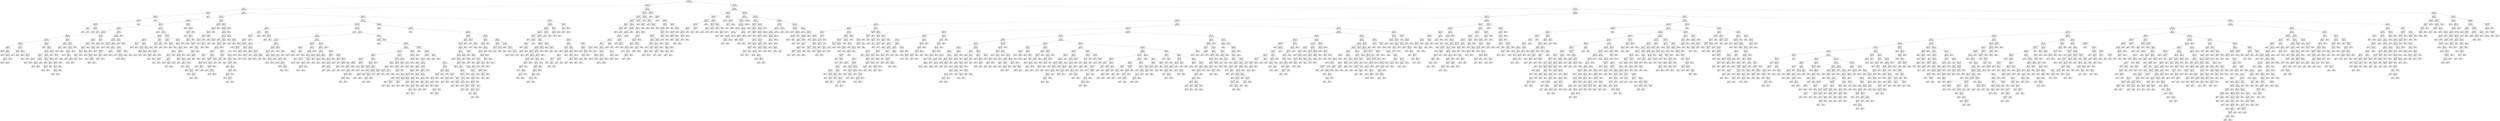 digraph Tree {
node [shape=box] ;
0 [label="X[7] <= -0.5\ngini = 0.116\nsamples = 108868\nvalue = [161375, 10667]"] ;
1 [label="X[6] <= 10.5\ngini = 0.245\nsamples = 2307\nvalue = [520, 3126]"] ;
0 -> 1 [labeldistance=2.5, labelangle=45, headlabel="True"] ;
2 [label="X[8] <= -2.5\ngini = 0.276\nsamples = 1750\nvalue = [455, 2295]"] ;
1 -> 2 ;
3 [label="X[1] <= 7.5\ngini = 0.498\nsamples = 22\nvalue = [23, 20]"] ;
2 -> 3 ;
4 [label="X[0] <= 24.0\ngini = 0.499\nsamples = 21\nvalue = [22, 20]"] ;
3 -> 4 ;
5 [label="X[1] <= 2.5\ngini = 0.384\nsamples = 13\nvalue = [7, 20]"] ;
4 -> 5 ;
6 [label="X[8] <= -10.0\ngini = 0.393\nsamples = 12\nvalue = [7, 19]"] ;
5 -> 6 ;
7 [label="X[0] <= 1.0\ngini = 0.142\nsamples = 8\nvalue = [1, 12]"] ;
6 -> 7 ;
8 [label="gini = 0.0\nsamples = 1\nvalue = [1, 0]"] ;
7 -> 8 ;
9 [label="gini = 0.0\nsamples = 7\nvalue = [0, 12]"] ;
7 -> 9 ;
10 [label="X[0] <= 10.0\ngini = 0.497\nsamples = 4\nvalue = [6, 7]"] ;
6 -> 10 ;
11 [label="gini = 0.5\nsamples = 3\nvalue = [6, 6]"] ;
10 -> 11 ;
12 [label="gini = 0.0\nsamples = 1\nvalue = [0, 1]"] ;
10 -> 12 ;
13 [label="gini = 0.0\nsamples = 1\nvalue = [0, 1]"] ;
5 -> 13 ;
14 [label="gini = 0.0\nsamples = 8\nvalue = [15, 0]"] ;
4 -> 14 ;
15 [label="gini = 0.0\nsamples = 1\nvalue = [1, 0]"] ;
3 -> 15 ;
16 [label="X[1] <= 0.5\ngini = 0.268\nsamples = 1728\nvalue = [432, 2275]"] ;
2 -> 16 ;
17 [label="X[8] <= 11.0\ngini = 0.379\nsamples = 515\nvalue = [205, 602]"] ;
16 -> 17 ;
18 [label="X[0] <= 104.0\ngini = 0.339\nsamples = 422\nvalue = [143, 519]"] ;
17 -> 18 ;
19 [label="X[0] <= 6.5\ngini = 0.32\nsamples = 404\nvalue = [127, 509]"] ;
18 -> 19 ;
20 [label="X[6] <= 8.5\ngini = 0.349\nsamples = 302\nvalue = [106, 365]"] ;
19 -> 20 ;
21 [label="X[0] <= 3.5\ngini = 0.396\nsamples = 191\nvalue = [83, 222]"] ;
20 -> 21 ;
22 [label="X[3] <= 7.0\ngini = 0.384\nsamples = 160\nvalue = [65, 186]"] ;
21 -> 22 ;
23 [label="X[0] <= 0.5\ngini = 0.416\nsamples = 120\nvalue = [56, 134]"] ;
22 -> 23 ;
24 [label="X[6] <= 5.5\ngini = 0.371\nsamples = 72\nvalue = [28, 86]"] ;
23 -> 24 ;
25 [label="X[6] <= 1.5\ngini = 0.422\nsamples = 55\nvalue = [26, 60]"] ;
24 -> 25 ;
26 [label="gini = 0.397\nsamples = 13\nvalue = [6, 16]"] ;
25 -> 26 ;
27 [label="X[6] <= 2.5\ngini = 0.43\nsamples = 42\nvalue = [20, 44]"] ;
25 -> 27 ;
28 [label="gini = 0.48\nsamples = 3\nvalue = [2, 3]"] ;
27 -> 28 ;
29 [label="X[6] <= 4.5\ngini = 0.424\nsamples = 39\nvalue = [18, 41]"] ;
27 -> 29 ;
30 [label="X[6] <= 3.5\ngini = 0.43\nsamples = 22\nvalue = [10, 22]"] ;
29 -> 30 ;
31 [label="gini = 0.432\nsamples = 13\nvalue = [6, 13]"] ;
30 -> 31 ;
32 [label="gini = 0.426\nsamples = 9\nvalue = [4, 9]"] ;
30 -> 32 ;
33 [label="gini = 0.417\nsamples = 17\nvalue = [8, 19]"] ;
29 -> 33 ;
34 [label="X[6] <= 6.5\ngini = 0.133\nsamples = 17\nvalue = [2, 26]"] ;
24 -> 34 ;
35 [label="X[8] <= 2.242\ngini = 0.198\nsamples = 7\nvalue = [1, 8]"] ;
34 -> 35 ;
36 [label="gini = 0.444\nsamples = 3\nvalue = [1, 2]"] ;
35 -> 36 ;
37 [label="gini = 0.0\nsamples = 4\nvalue = [0, 6]"] ;
35 -> 37 ;
38 [label="X[6] <= 7.5\ngini = 0.1\nsamples = 10\nvalue = [1, 18]"] ;
34 -> 38 ;
39 [label="gini = 0.0\nsamples = 3\nvalue = [0, 4]"] ;
38 -> 39 ;
40 [label="X[8] <= 2.242\ngini = 0.124\nsamples = 7\nvalue = [1, 14]"] ;
38 -> 40 ;
41 [label="gini = 0.0\nsamples = 2\nvalue = [0, 5]"] ;
40 -> 41 ;
42 [label="gini = 0.18\nsamples = 5\nvalue = [1, 9]"] ;
40 -> 42 ;
43 [label="X[8] <= 2.242\ngini = 0.465\nsamples = 48\nvalue = [28, 48]"] ;
23 -> 43 ;
44 [label="gini = 0.0\nsamples = 1\nvalue = [2, 0]"] ;
43 -> 44 ;
45 [label="X[6] <= 5.5\ngini = 0.456\nsamples = 47\nvalue = [26, 48]"] ;
43 -> 45 ;
46 [label="X[0] <= 1.5\ngini = 0.394\nsamples = 39\nvalue = [17, 46]"] ;
45 -> 46 ;
47 [label="X[6] <= 2.5\ngini = 0.327\nsamples = 22\nvalue = [7, 27]"] ;
46 -> 47 ;
48 [label="X[6] <= 1.5\ngini = 0.142\nsamples = 6\nvalue = [1, 12]"] ;
47 -> 48 ;
49 [label="gini = 0.278\nsamples = 3\nvalue = [1, 5]"] ;
48 -> 49 ;
50 [label="gini = 0.0\nsamples = 3\nvalue = [0, 7]"] ;
48 -> 50 ;
51 [label="X[6] <= 4.5\ngini = 0.408\nsamples = 16\nvalue = [6, 15]"] ;
47 -> 51 ;
52 [label="X[6] <= 3.5\ngini = 0.444\nsamples = 14\nvalue = [6, 12]"] ;
51 -> 52 ;
53 [label="gini = 0.444\nsamples = 6\nvalue = [2, 4]"] ;
52 -> 53 ;
54 [label="gini = 0.444\nsamples = 8\nvalue = [4, 8]"] ;
52 -> 54 ;
55 [label="gini = 0.0\nsamples = 2\nvalue = [0, 3]"] ;
51 -> 55 ;
56 [label="X[0] <= 2.5\ngini = 0.452\nsamples = 17\nvalue = [10, 19]"] ;
46 -> 56 ;
57 [label="X[6] <= 1.5\ngini = 0.42\nsamples = 7\nvalue = [3, 7]"] ;
56 -> 57 ;
58 [label="gini = 0.0\nsamples = 1\nvalue = [2, 0]"] ;
57 -> 58 ;
59 [label="X[6] <= 4.5\ngini = 0.219\nsamples = 6\nvalue = [1, 7]"] ;
57 -> 59 ;
60 [label="X[6] <= 3.0\ngini = 0.444\nsamples = 3\nvalue = [1, 2]"] ;
59 -> 60 ;
61 [label="gini = 0.0\nsamples = 2\nvalue = [0, 2]"] ;
60 -> 61 ;
62 [label="gini = 0.0\nsamples = 1\nvalue = [1, 0]"] ;
60 -> 62 ;
63 [label="gini = 0.0\nsamples = 3\nvalue = [0, 5]"] ;
59 -> 63 ;
64 [label="X[6] <= 4.5\ngini = 0.465\nsamples = 10\nvalue = [7, 12]"] ;
56 -> 64 ;
65 [label="X[6] <= 3.5\ngini = 0.391\nsamples = 8\nvalue = [4, 11]"] ;
64 -> 65 ;
66 [label="X[6] <= 2.5\ngini = 0.48\nsamples = 6\nvalue = [4, 6]"] ;
65 -> 66 ;
67 [label="X[6] <= 1.5\ngini = 0.375\nsamples = 4\nvalue = [2, 6]"] ;
66 -> 67 ;
68 [label="gini = 0.5\nsamples = 2\nvalue = [2, 2]"] ;
67 -> 68 ;
69 [label="gini = 0.0\nsamples = 2\nvalue = [0, 4]"] ;
67 -> 69 ;
70 [label="gini = 0.0\nsamples = 2\nvalue = [2, 0]"] ;
66 -> 70 ;
71 [label="gini = 0.0\nsamples = 2\nvalue = [0, 5]"] ;
65 -> 71 ;
72 [label="gini = 0.375\nsamples = 2\nvalue = [3, 1]"] ;
64 -> 72 ;
73 [label="X[0] <= 1.5\ngini = 0.298\nsamples = 8\nvalue = [9, 2]"] ;
45 -> 73 ;
74 [label="gini = 0.0\nsamples = 5\nvalue = [7, 0]"] ;
73 -> 74 ;
75 [label="X[0] <= 2.5\ngini = 0.5\nsamples = 3\nvalue = [2, 2]"] ;
73 -> 75 ;
76 [label="gini = 0.0\nsamples = 1\nvalue = [0, 2]"] ;
75 -> 76 ;
77 [label="gini = 0.0\nsamples = 2\nvalue = [2, 0]"] ;
75 -> 77 ;
78 [label="X[0] <= 0.5\ngini = 0.252\nsamples = 40\nvalue = [9, 52]"] ;
22 -> 78 ;
79 [label="X[6] <= 2.5\ngini = 0.386\nsamples = 19\nvalue = [6, 17]"] ;
78 -> 79 ;
80 [label="X[6] <= 1.5\ngini = 0.5\nsamples = 11\nvalue = [6, 6]"] ;
79 -> 80 ;
81 [label="gini = 0.48\nsamples = 4\nvalue = [3, 2]"] ;
80 -> 81 ;
82 [label="gini = 0.49\nsamples = 7\nvalue = [3, 4]"] ;
80 -> 82 ;
83 [label="gini = 0.0\nsamples = 8\nvalue = [0, 11]"] ;
79 -> 83 ;
84 [label="X[6] <= 5.5\ngini = 0.145\nsamples = 21\nvalue = [3, 35]"] ;
78 -> 84 ;
85 [label="X[6] <= 2.5\ngini = 0.102\nsamples = 20\nvalue = [2, 35]"] ;
84 -> 85 ;
86 [label="X[6] <= 1.5\ngini = 0.153\nsamples = 14\nvalue = [2, 22]"] ;
85 -> 86 ;
87 [label="gini = 0.0\nsamples = 6\nvalue = [0, 12]"] ;
86 -> 87 ;
88 [label="X[0] <= 1.5\ngini = 0.278\nsamples = 8\nvalue = [2, 10]"] ;
86 -> 88 ;
89 [label="gini = 0.0\nsamples = 4\nvalue = [0, 5]"] ;
88 -> 89 ;
90 [label="X[0] <= 2.5\ngini = 0.408\nsamples = 4\nvalue = [2, 5]"] ;
88 -> 90 ;
91 [label="gini = 0.5\nsamples = 3\nvalue = [2, 2]"] ;
90 -> 91 ;
92 [label="gini = 0.0\nsamples = 1\nvalue = [0, 3]"] ;
90 -> 92 ;
93 [label="gini = 0.0\nsamples = 6\nvalue = [0, 13]"] ;
85 -> 93 ;
94 [label="gini = 0.0\nsamples = 1\nvalue = [1, 0]"] ;
84 -> 94 ;
95 [label="X[3] <= 7.0\ngini = 0.444\nsamples = 31\nvalue = [18, 36]"] ;
21 -> 95 ;
96 [label="X[8] <= 6.242\ngini = 0.499\nsamples = 18\nvalue = [15, 16]"] ;
95 -> 96 ;
97 [label="X[0] <= 5.5\ngini = 0.497\nsamples = 17\nvalue = [15, 13]"] ;
96 -> 97 ;
98 [label="X[0] <= 4.5\ngini = 0.454\nsamples = 13\nvalue = [15, 8]"] ;
97 -> 98 ;
99 [label="X[6] <= 4.5\ngini = 0.298\nsamples = 5\nvalue = [9, 2]"] ;
98 -> 99 ;
100 [label="X[6] <= 3.5\ngini = 0.5\nsamples = 2\nvalue = [2, 2]"] ;
99 -> 100 ;
101 [label="gini = 0.0\nsamples = 1\nvalue = [2, 0]"] ;
100 -> 101 ;
102 [label="gini = 0.0\nsamples = 1\nvalue = [0, 2]"] ;
100 -> 102 ;
103 [label="gini = 0.0\nsamples = 3\nvalue = [7, 0]"] ;
99 -> 103 ;
104 [label="X[6] <= 2.5\ngini = 0.5\nsamples = 8\nvalue = [6, 6]"] ;
98 -> 104 ;
105 [label="gini = 0.0\nsamples = 3\nvalue = [0, 3]"] ;
104 -> 105 ;
106 [label="X[8] <= 2.242\ngini = 0.444\nsamples = 5\nvalue = [6, 3]"] ;
104 -> 106 ;
107 [label="gini = 0.0\nsamples = 1\nvalue = [0, 2]"] ;
106 -> 107 ;
108 [label="X[6] <= 3.5\ngini = 0.245\nsamples = 4\nvalue = [6, 1]"] ;
106 -> 108 ;
109 [label="gini = 0.0\nsamples = 1\nvalue = [2, 0]"] ;
108 -> 109 ;
110 [label="gini = 0.32\nsamples = 3\nvalue = [4, 1]"] ;
108 -> 110 ;
111 [label="gini = 0.0\nsamples = 4\nvalue = [0, 5]"] ;
97 -> 111 ;
112 [label="gini = 0.0\nsamples = 1\nvalue = [0, 3]"] ;
96 -> 112 ;
113 [label="X[6] <= 2.5\ngini = 0.227\nsamples = 13\nvalue = [3, 20]"] ;
95 -> 113 ;
114 [label="X[0] <= 5.5\ngini = 0.397\nsamples = 6\nvalue = [3, 8]"] ;
113 -> 114 ;
115 [label="X[0] <= 4.5\ngini = 0.198\nsamples = 5\nvalue = [1, 8]"] ;
114 -> 115 ;
116 [label="gini = 0.0\nsamples = 2\nvalue = [0, 6]"] ;
115 -> 116 ;
117 [label="gini = 0.444\nsamples = 3\nvalue = [1, 2]"] ;
115 -> 117 ;
118 [label="gini = 0.0\nsamples = 1\nvalue = [2, 0]"] ;
114 -> 118 ;
119 [label="gini = 0.0\nsamples = 7\nvalue = [0, 12]"] ;
113 -> 119 ;
120 [label="X[0] <= 4.5\ngini = 0.239\nsamples = 111\nvalue = [23, 143]"] ;
20 -> 120 ;
121 [label="X[0] <= 3.5\ngini = 0.244\nsamples = 107\nvalue = [23, 139]"] ;
120 -> 121 ;
122 [label="X[8] <= 2.242\ngini = 0.241\nsamples = 103\nvalue = [22, 135]"] ;
121 -> 122 ;
123 [label="X[6] <= 9.5\ngini = 0.444\nsamples = 5\nvalue = [3, 6]"] ;
122 -> 123 ;
124 [label="gini = 0.48\nsamples = 2\nvalue = [3, 2]"] ;
123 -> 124 ;
125 [label="gini = 0.0\nsamples = 3\nvalue = [0, 4]"] ;
123 -> 125 ;
126 [label="X[6] <= 9.5\ngini = 0.224\nsamples = 98\nvalue = [19, 129]"] ;
122 -> 126 ;
127 [label="X[3] <= 7.0\ngini = 0.131\nsamples = 54\nvalue = [5, 66]"] ;
126 -> 127 ;
128 [label="X[2] <= 7939.052\ngini = 0.198\nsamples = 8\nvalue = [1, 8]"] ;
127 -> 128 ;
129 [label="gini = 0.0\nsamples = 3\nvalue = [0, 4]"] ;
128 -> 129 ;
130 [label="X[0] <= 0.5\ngini = 0.32\nsamples = 5\nvalue = [1, 4]"] ;
128 -> 130 ;
131 [label="gini = 0.444\nsamples = 3\nvalue = [1, 2]"] ;
130 -> 131 ;
132 [label="gini = 0.0\nsamples = 2\nvalue = [0, 2]"] ;
130 -> 132 ;
133 [label="X[0] <= 0.5\ngini = 0.121\nsamples = 46\nvalue = [4, 58]"] ;
127 -> 133 ;
134 [label="gini = 0.193\nsamples = 26\nvalue = [4, 33]"] ;
133 -> 134 ;
135 [label="gini = 0.0\nsamples = 20\nvalue = [0, 25]"] ;
133 -> 135 ;
136 [label="X[0] <= 0.5\ngini = 0.298\nsamples = 44\nvalue = [14, 63]"] ;
126 -> 136 ;
137 [label="X[2] <= 10239.052\ngini = 0.233\nsamples = 38\nvalue = [9, 58]"] ;
136 -> 137 ;
138 [label="gini = 0.0\nsamples = 2\nvalue = [0, 2]"] ;
137 -> 138 ;
139 [label="X[3] <= 7.0\ngini = 0.239\nsamples = 36\nvalue = [9, 56]"] ;
137 -> 139 ;
140 [label="gini = 0.133\nsamples = 8\nvalue = [1, 13]"] ;
139 -> 140 ;
141 [label="gini = 0.265\nsamples = 28\nvalue = [8, 43]"] ;
139 -> 141 ;
142 [label="X[3] <= 7.0\ngini = 0.5\nsamples = 6\nvalue = [5, 5]"] ;
136 -> 142 ;
143 [label="gini = 0.0\nsamples = 4\nvalue = [0, 5]"] ;
142 -> 143 ;
144 [label="gini = 0.0\nsamples = 2\nvalue = [5, 0]"] ;
142 -> 144 ;
145 [label="X[6] <= 9.5\ngini = 0.32\nsamples = 4\nvalue = [1, 4]"] ;
121 -> 145 ;
146 [label="gini = 0.0\nsamples = 1\nvalue = [0, 1]"] ;
145 -> 146 ;
147 [label="gini = 0.375\nsamples = 3\nvalue = [1, 3]"] ;
145 -> 147 ;
148 [label="gini = 0.0\nsamples = 4\nvalue = [0, 4]"] ;
120 -> 148 ;
149 [label="X[0] <= 7.5\ngini = 0.222\nsamples = 102\nvalue = [21, 144]"] ;
19 -> 149 ;
150 [label="gini = 0.0\nsamples = 19\nvalue = [0, 35]"] ;
149 -> 150 ;
151 [label="X[6] <= 2.5\ngini = 0.271\nsamples = 83\nvalue = [21, 109]"] ;
149 -> 151 ;
152 [label="X[0] <= 49.5\ngini = 0.388\nsamples = 25\nvalue = [10, 28]"] ;
151 -> 152 ;
153 [label="X[6] <= 1.5\ngini = 0.334\nsamples = 21\nvalue = [7, 26]"] ;
152 -> 153 ;
154 [label="X[0] <= 8.5\ngini = 0.18\nsamples = 5\nvalue = [1, 9]"] ;
153 -> 154 ;
155 [label="gini = 0.444\nsamples = 2\nvalue = [1, 2]"] ;
154 -> 155 ;
156 [label="gini = 0.0\nsamples = 3\nvalue = [0, 7]"] ;
154 -> 156 ;
157 [label="X[3] <= 7.0\ngini = 0.386\nsamples = 16\nvalue = [6, 17]"] ;
153 -> 157 ;
158 [label="X[0] <= 15.5\ngini = 0.426\nsamples = 9\nvalue = [4, 9]"] ;
157 -> 158 ;
159 [label="X[0] <= 9.5\ngini = 0.48\nsamples = 4\nvalue = [3, 2]"] ;
158 -> 159 ;
160 [label="gini = 0.0\nsamples = 2\nvalue = [0, 2]"] ;
159 -> 160 ;
161 [label="gini = 0.0\nsamples = 2\nvalue = [3, 0]"] ;
159 -> 161 ;
162 [label="X[0] <= 36.5\ngini = 0.219\nsamples = 5\nvalue = [1, 7]"] ;
158 -> 162 ;
163 [label="gini = 0.0\nsamples = 3\nvalue = [0, 5]"] ;
162 -> 163 ;
164 [label="X[0] <= 42.5\ngini = 0.444\nsamples = 2\nvalue = [1, 2]"] ;
162 -> 164 ;
165 [label="gini = 0.0\nsamples = 1\nvalue = [1, 0]"] ;
164 -> 165 ;
166 [label="gini = 0.0\nsamples = 1\nvalue = [0, 2]"] ;
164 -> 166 ;
167 [label="X[0] <= 13.0\ngini = 0.32\nsamples = 7\nvalue = [2, 8]"] ;
157 -> 167 ;
168 [label="gini = 0.0\nsamples = 3\nvalue = [0, 4]"] ;
167 -> 168 ;
169 [label="X[0] <= 14.5\ngini = 0.444\nsamples = 4\nvalue = [2, 4]"] ;
167 -> 169 ;
170 [label="gini = 0.0\nsamples = 1\nvalue = [2, 0]"] ;
169 -> 170 ;
171 [label="gini = 0.0\nsamples = 3\nvalue = [0, 4]"] ;
169 -> 171 ;
172 [label="X[6] <= 1.5\ngini = 0.48\nsamples = 4\nvalue = [3, 2]"] ;
152 -> 172 ;
173 [label="X[0] <= 75.5\ngini = 0.444\nsamples = 2\nvalue = [2, 1]"] ;
172 -> 173 ;
174 [label="gini = 0.0\nsamples = 1\nvalue = [2, 0]"] ;
173 -> 174 ;
175 [label="gini = 0.0\nsamples = 1\nvalue = [0, 1]"] ;
173 -> 175 ;
176 [label="X[0] <= 57.0\ngini = 0.5\nsamples = 2\nvalue = [1, 1]"] ;
172 -> 176 ;
177 [label="gini = 0.0\nsamples = 1\nvalue = [1, 0]"] ;
176 -> 177 ;
178 [label="gini = 0.0\nsamples = 1\nvalue = [0, 1]"] ;
176 -> 178 ;
179 [label="X[8] <= 2.242\ngini = 0.211\nsamples = 58\nvalue = [11, 81]"] ;
151 -> 179 ;
180 [label="X[2] <= 7914.052\ngini = 0.5\nsamples = 3\nvalue = [2, 2]"] ;
179 -> 180 ;
181 [label="gini = 0.0\nsamples = 1\nvalue = [1, 0]"] ;
180 -> 181 ;
182 [label="X[0] <= 30.5\ngini = 0.444\nsamples = 2\nvalue = [1, 2]"] ;
180 -> 182 ;
183 [label="gini = 0.0\nsamples = 1\nvalue = [0, 2]"] ;
182 -> 183 ;
184 [label="gini = 0.0\nsamples = 1\nvalue = [1, 0]"] ;
182 -> 184 ;
185 [label="X[8] <= 5.242\ngini = 0.184\nsamples = 55\nvalue = [9, 79]"] ;
179 -> 185 ;
186 [label="X[0] <= 24.5\ngini = 0.191\nsamples = 53\nvalue = [9, 75]"] ;
185 -> 186 ;
187 [label="X[6] <= 5.5\ngini = 0.274\nsamples = 35\nvalue = [9, 46]"] ;
186 -> 187 ;
188 [label="X[3] <= 7.0\ngini = 0.133\nsamples = 16\nvalue = [2, 26]"] ;
187 -> 188 ;
189 [label="X[6] <= 3.5\ngini = 0.172\nsamples = 12\nvalue = [2, 19]"] ;
188 -> 189 ;
190 [label="X[0] <= 14.0\ngini = 0.5\nsamples = 2\nvalue = [1, 1]"] ;
189 -> 190 ;
191 [label="gini = 0.0\nsamples = 1\nvalue = [0, 1]"] ;
190 -> 191 ;
192 [label="gini = 0.0\nsamples = 1\nvalue = [1, 0]"] ;
190 -> 192 ;
193 [label="X[0] <= 13.5\ngini = 0.1\nsamples = 10\nvalue = [1, 18]"] ;
189 -> 193 ;
194 [label="gini = 0.0\nsamples = 7\nvalue = [0, 13]"] ;
193 -> 194 ;
195 [label="X[0] <= 14.5\ngini = 0.278\nsamples = 3\nvalue = [1, 5]"] ;
193 -> 195 ;
196 [label="gini = 0.0\nsamples = 1\nvalue = [1, 0]"] ;
195 -> 196 ;
197 [label="gini = 0.0\nsamples = 2\nvalue = [0, 5]"] ;
195 -> 197 ;
198 [label="gini = 0.0\nsamples = 4\nvalue = [0, 7]"] ;
188 -> 198 ;
199 [label="X[3] <= 13.0\ngini = 0.384\nsamples = 19\nvalue = [7, 20]"] ;
187 -> 199 ;
200 [label="X[0] <= 8.5\ngini = 0.355\nsamples = 18\nvalue = [6, 20]"] ;
199 -> 200 ;
201 [label="X[6] <= 6.5\ngini = 0.375\nsamples = 3\nvalue = [3, 1]"] ;
200 -> 201 ;
202 [label="gini = 0.0\nsamples = 2\nvalue = [3, 0]"] ;
201 -> 202 ;
203 [label="gini = 0.0\nsamples = 1\nvalue = [0, 1]"] ;
201 -> 203 ;
204 [label="X[6] <= 8.5\ngini = 0.236\nsamples = 15\nvalue = [3, 19]"] ;
200 -> 204 ;
205 [label="X[0] <= 13.5\ngini = 0.32\nsamples = 9\nvalue = [3, 12]"] ;
204 -> 205 ;
206 [label="gini = 0.0\nsamples = 2\nvalue = [0, 8]"] ;
205 -> 206 ;
207 [label="X[6] <= 6.5\ngini = 0.49\nsamples = 7\nvalue = [3, 4]"] ;
205 -> 207 ;
208 [label="gini = 0.0\nsamples = 2\nvalue = [0, 2]"] ;
207 -> 208 ;
209 [label="X[0] <= 19.0\ngini = 0.48\nsamples = 5\nvalue = [3, 2]"] ;
207 -> 209 ;
210 [label="gini = 0.0\nsamples = 2\nvalue = [2, 0]"] ;
209 -> 210 ;
211 [label="X[6] <= 7.5\ngini = 0.444\nsamples = 3\nvalue = [1, 2]"] ;
209 -> 211 ;
212 [label="gini = 0.0\nsamples = 1\nvalue = [0, 1]"] ;
211 -> 212 ;
213 [label="gini = 0.5\nsamples = 2\nvalue = [1, 1]"] ;
211 -> 213 ;
214 [label="gini = 0.0\nsamples = 6\nvalue = [0, 7]"] ;
204 -> 214 ;
215 [label="gini = 0.0\nsamples = 1\nvalue = [1, 0]"] ;
199 -> 215 ;
216 [label="gini = 0.0\nsamples = 18\nvalue = [0, 29]"] ;
186 -> 216 ;
217 [label="gini = 0.0\nsamples = 2\nvalue = [0, 4]"] ;
185 -> 217 ;
218 [label="X[2] <= 90.0\ngini = 0.473\nsamples = 18\nvalue = [16, 10]"] ;
18 -> 218 ;
219 [label="gini = 0.0\nsamples = 1\nvalue = [0, 2]"] ;
218 -> 219 ;
220 [label="X[0] <= 273.5\ngini = 0.444\nsamples = 17\nvalue = [16, 8]"] ;
218 -> 220 ;
221 [label="X[0] <= 127.5\ngini = 0.363\nsamples = 15\nvalue = [16, 5]"] ;
220 -> 221 ;
222 [label="gini = 0.0\nsamples = 3\nvalue = [5, 0]"] ;
221 -> 222 ;
223 [label="X[6] <= 8.5\ngini = 0.43\nsamples = 12\nvalue = [11, 5]"] ;
221 -> 223 ;
224 [label="X[8] <= 3.742\ngini = 0.337\nsamples = 11\nvalue = [11, 3]"] ;
223 -> 224 ;
225 [label="gini = 0.0\nsamples = 1\nvalue = [0, 1]"] ;
224 -> 225 ;
226 [label="X[2] <= 7939.052\ngini = 0.26\nsamples = 10\nvalue = [11, 2]"] ;
224 -> 226 ;
227 [label="gini = 0.0\nsamples = 1\nvalue = [1, 0]"] ;
226 -> 227 ;
228 [label="X[6] <= 6.5\ngini = 0.278\nsamples = 9\nvalue = [10, 2]"] ;
226 -> 228 ;
229 [label="X[6] <= 4.0\ngini = 0.375\nsamples = 5\nvalue = [6, 2]"] ;
228 -> 229 ;
230 [label="gini = 0.0\nsamples = 2\nvalue = [2, 0]"] ;
229 -> 230 ;
231 [label="X[0] <= 205.5\ngini = 0.444\nsamples = 3\nvalue = [4, 2]"] ;
229 -> 231 ;
232 [label="gini = 0.0\nsamples = 2\nvalue = [0, 2]"] ;
231 -> 232 ;
233 [label="gini = 0.0\nsamples = 1\nvalue = [4, 0]"] ;
231 -> 233 ;
234 [label="gini = 0.0\nsamples = 4\nvalue = [4, 0]"] ;
228 -> 234 ;
235 [label="gini = 0.0\nsamples = 1\nvalue = [0, 2]"] ;
223 -> 235 ;
236 [label="gini = 0.0\nsamples = 2\nvalue = [0, 3]"] ;
220 -> 236 ;
237 [label="X[2] <= 400.0\ngini = 0.49\nsamples = 93\nvalue = [62, 83]"] ;
17 -> 237 ;
238 [label="X[0] <= 301.5\ngini = 0.245\nsamples = 20\nvalue = [4, 24]"] ;
237 -> 238 ;
239 [label="X[8] <= 179.0\ngini = 0.198\nsamples = 19\nvalue = [3, 24]"] ;
238 -> 239 ;
240 [label="X[0] <= 42.0\ngini = 0.142\nsamples = 18\nvalue = [2, 24]"] ;
239 -> 240 ;
241 [label="X[0] <= 1.5\ngini = 0.091\nsamples = 14\nvalue = [1, 20]"] ;
240 -> 241 ;
242 [label="X[2] <= 195.0\ngini = 0.18\nsamples = 7\nvalue = [1, 9]"] ;
241 -> 242 ;
243 [label="gini = 0.0\nsamples = 5\nvalue = [0, 8]"] ;
242 -> 243 ;
244 [label="X[8] <= 56.0\ngini = 0.5\nsamples = 2\nvalue = [1, 1]"] ;
242 -> 244 ;
245 [label="gini = 0.0\nsamples = 1\nvalue = [0, 1]"] ;
244 -> 245 ;
246 [label="gini = 0.0\nsamples = 1\nvalue = [1, 0]"] ;
244 -> 246 ;
247 [label="gini = 0.0\nsamples = 7\nvalue = [0, 11]"] ;
241 -> 247 ;
248 [label="X[8] <= 52.0\ngini = 0.32\nsamples = 4\nvalue = [1, 4]"] ;
240 -> 248 ;
249 [label="gini = 0.0\nsamples = 1\nvalue = [0, 1]"] ;
248 -> 249 ;
250 [label="X[0] <= 52.5\ngini = 0.375\nsamples = 3\nvalue = [1, 3]"] ;
248 -> 250 ;
251 [label="gini = 0.0\nsamples = 1\nvalue = [1, 0]"] ;
250 -> 251 ;
252 [label="gini = 0.0\nsamples = 2\nvalue = [0, 3]"] ;
250 -> 252 ;
253 [label="gini = 0.0\nsamples = 1\nvalue = [1, 0]"] ;
239 -> 253 ;
254 [label="gini = 0.0\nsamples = 1\nvalue = [1, 0]"] ;
238 -> 254 ;
255 [label="X[0] <= 100.5\ngini = 0.5\nsamples = 73\nvalue = [58, 59]"] ;
237 -> 255 ;
256 [label="X[2] <= 92945.0\ngini = 0.499\nsamples = 68\nvalue = [53, 59]"] ;
255 -> 256 ;
257 [label="X[0] <= 17.5\ngini = 0.496\nsamples = 66\nvalue = [49, 59]"] ;
256 -> 257 ;
258 [label="X[6] <= 5.5\ngini = 0.485\nsamples = 53\nvalue = [36, 51]"] ;
257 -> 258 ;
259 [label="gini = 0.0\nsamples = 6\nvalue = [0, 7]"] ;
258 -> 259 ;
260 [label="X[0] <= 9.0\ngini = 0.495\nsamples = 47\nvalue = [36, 44]"] ;
258 -> 260 ;
261 [label="X[8] <= 106.0\ngini = 0.5\nsamples = 43\nvalue = [36, 37]"] ;
260 -> 261 ;
262 [label="X[6] <= 7.5\ngini = 0.492\nsamples = 37\nvalue = [36, 28]"] ;
261 -> 262 ;
263 [label="X[0] <= 1.5\ngini = 0.46\nsamples = 19\nvalue = [25, 14]"] ;
262 -> 263 ;
264 [label="X[8] <= 59.5\ngini = 0.165\nsamples = 7\nvalue = [10, 1]"] ;
263 -> 264 ;
265 [label="gini = 0.0\nsamples = 6\nvalue = [10, 0]"] ;
264 -> 265 ;
266 [label="gini = 0.0\nsamples = 1\nvalue = [0, 1]"] ;
264 -> 266 ;
267 [label="X[0] <= 3.5\ngini = 0.497\nsamples = 12\nvalue = [15, 13]"] ;
263 -> 267 ;
268 [label="X[2] <= 17709.052\ngini = 0.375\nsamples = 6\nvalue = [3, 9]"] ;
267 -> 268 ;
269 [label="X[8] <= 57.0\ngini = 0.298\nsamples = 5\nvalue = [2, 9]"] ;
268 -> 269 ;
270 [label="gini = 0.0\nsamples = 3\nvalue = [0, 6]"] ;
269 -> 270 ;
271 [label="X[6] <= 6.5\ngini = 0.48\nsamples = 2\nvalue = [2, 3]"] ;
269 -> 271 ;
272 [label="gini = 0.0\nsamples = 1\nvalue = [2, 0]"] ;
271 -> 272 ;
273 [label="gini = 0.0\nsamples = 1\nvalue = [0, 3]"] ;
271 -> 273 ;
274 [label="gini = 0.0\nsamples = 1\nvalue = [1, 0]"] ;
268 -> 274 ;
275 [label="X[6] <= 6.5\ngini = 0.375\nsamples = 6\nvalue = [12, 4]"] ;
267 -> 275 ;
276 [label="X[0] <= 7.0\ngini = 0.408\nsamples = 5\nvalue = [10, 4]"] ;
275 -> 276 ;
277 [label="X[8] <= 49.5\ngini = 0.494\nsamples = 4\nvalue = [5, 4]"] ;
276 -> 277 ;
278 [label="gini = 0.0\nsamples = 1\nvalue = [0, 1]"] ;
277 -> 278 ;
279 [label="X[8] <= 53.5\ngini = 0.469\nsamples = 3\nvalue = [5, 3]"] ;
277 -> 279 ;
280 [label="gini = 0.0\nsamples = 1\nvalue = [3, 0]"] ;
279 -> 280 ;
281 [label="gini = 0.48\nsamples = 2\nvalue = [2, 3]"] ;
279 -> 281 ;
282 [label="gini = 0.0\nsamples = 1\nvalue = [5, 0]"] ;
276 -> 282 ;
283 [label="gini = 0.0\nsamples = 1\nvalue = [2, 0]"] ;
275 -> 283 ;
284 [label="X[6] <= 8.5\ngini = 0.493\nsamples = 18\nvalue = [11, 14]"] ;
262 -> 284 ;
285 [label="X[8] <= 53.5\ngini = 0.198\nsamples = 6\nvalue = [1, 8]"] ;
284 -> 285 ;
286 [label="X[0] <= 4.5\ngini = 0.5\nsamples = 2\nvalue = [1, 1]"] ;
285 -> 286 ;
287 [label="gini = 0.0\nsamples = 1\nvalue = [1, 0]"] ;
286 -> 287 ;
288 [label="gini = 0.0\nsamples = 1\nvalue = [0, 1]"] ;
286 -> 288 ;
289 [label="gini = 0.0\nsamples = 4\nvalue = [0, 7]"] ;
285 -> 289 ;
290 [label="X[8] <= 81.5\ngini = 0.469\nsamples = 12\nvalue = [10, 6]"] ;
284 -> 290 ;
291 [label="X[0] <= 3.0\ngini = 0.497\nsamples = 10\nvalue = [7, 6]"] ;
290 -> 291 ;
292 [label="X[2] <= 7295.0\ngini = 0.463\nsamples = 9\nvalue = [7, 4]"] ;
291 -> 292 ;
293 [label="gini = 0.0\nsamples = 3\nvalue = [3, 0]"] ;
292 -> 293 ;
294 [label="X[0] <= 1.5\ngini = 0.5\nsamples = 6\nvalue = [4, 4]"] ;
292 -> 294 ;
295 [label="X[6] <= 9.5\ngini = 0.49\nsamples = 5\nvalue = [3, 4]"] ;
294 -> 295 ;
296 [label="X[8] <= 54.5\ngini = 0.48\nsamples = 3\nvalue = [3, 2]"] ;
295 -> 296 ;
297 [label="gini = 0.0\nsamples = 1\nvalue = [0, 1]"] ;
296 -> 297 ;
298 [label="X[8] <= 57.5\ngini = 0.375\nsamples = 2\nvalue = [3, 1]"] ;
296 -> 298 ;
299 [label="gini = 0.0\nsamples = 1\nvalue = [3, 0]"] ;
298 -> 299 ;
300 [label="gini = 0.0\nsamples = 1\nvalue = [0, 1]"] ;
298 -> 300 ;
301 [label="gini = 0.0\nsamples = 2\nvalue = [0, 2]"] ;
295 -> 301 ;
302 [label="gini = 0.0\nsamples = 1\nvalue = [1, 0]"] ;
294 -> 302 ;
303 [label="gini = 0.0\nsamples = 1\nvalue = [0, 2]"] ;
291 -> 303 ;
304 [label="gini = 0.0\nsamples = 2\nvalue = [3, 0]"] ;
290 -> 304 ;
305 [label="gini = 0.0\nsamples = 6\nvalue = [0, 9]"] ;
261 -> 305 ;
306 [label="gini = 0.0\nsamples = 4\nvalue = [0, 7]"] ;
260 -> 306 ;
307 [label="X[8] <= 67.0\ngini = 0.472\nsamples = 13\nvalue = [13, 8]"] ;
257 -> 307 ;
308 [label="gini = 0.0\nsamples = 8\nvalue = [11, 0]"] ;
307 -> 308 ;
309 [label="X[0] <= 28.5\ngini = 0.32\nsamples = 5\nvalue = [2, 8]"] ;
307 -> 309 ;
310 [label="gini = 0.0\nsamples = 1\nvalue = [2, 0]"] ;
309 -> 310 ;
311 [label="gini = 0.0\nsamples = 4\nvalue = [0, 8]"] ;
309 -> 311 ;
312 [label="gini = 0.0\nsamples = 2\nvalue = [4, 0]"] ;
256 -> 312 ;
313 [label="gini = 0.0\nsamples = 5\nvalue = [5, 0]"] ;
255 -> 313 ;
314 [label="X[0] <= 19.5\ngini = 0.21\nsamples = 1213\nvalue = [227, 1673]"] ;
16 -> 314 ;
315 [label="X[1] <= 7.0\ngini = 0.177\nsamples = 1066\nvalue = [164, 1509]"] ;
314 -> 315 ;
316 [label="X[2] <= 1065.0\ngini = 0.149\nsamples = 926\nvalue = [118, 1342]"] ;
315 -> 316 ;
317 [label="X[0] <= 17.0\ngini = 0.033\nsamples = 121\nvalue = [3, 175]"] ;
316 -> 317 ;
318 [label="X[1] <= 4.5\ngini = 0.011\nsamples = 118\nvalue = [1, 173]"] ;
317 -> 318 ;
319 [label="X[8] <= 55.5\ngini = 0.02\nsamples = 70\nvalue = [1, 97]"] ;
318 -> 319 ;
320 [label="X[6] <= 8.5\ngini = 0.053\nsamples = 27\nvalue = [1, 36]"] ;
319 -> 320 ;
321 [label="gini = 0.0\nsamples = 10\nvalue = [0, 15]"] ;
320 -> 321 ;
322 [label="X[2] <= 290.0\ngini = 0.087\nsamples = 17\nvalue = [1, 21]"] ;
320 -> 322 ;
323 [label="gini = 0.0\nsamples = 14\nvalue = [0, 19]"] ;
322 -> 323 ;
324 [label="X[6] <= 9.5\ngini = 0.444\nsamples = 3\nvalue = [1, 2]"] ;
322 -> 324 ;
325 [label="gini = 0.0\nsamples = 1\nvalue = [1, 0]"] ;
324 -> 325 ;
326 [label="gini = 0.0\nsamples = 2\nvalue = [0, 2]"] ;
324 -> 326 ;
327 [label="gini = 0.0\nsamples = 43\nvalue = [0, 61]"] ;
319 -> 327 ;
328 [label="gini = 0.0\nsamples = 48\nvalue = [0, 76]"] ;
318 -> 328 ;
329 [label="X[1] <= 4.5\ngini = 0.5\nsamples = 3\nvalue = [2, 2]"] ;
317 -> 329 ;
330 [label="gini = 0.0\nsamples = 1\nvalue = [0, 1]"] ;
329 -> 330 ;
331 [label="X[6] <= 8.5\ngini = 0.444\nsamples = 2\nvalue = [2, 1]"] ;
329 -> 331 ;
332 [label="gini = 0.0\nsamples = 1\nvalue = [2, 0]"] ;
331 -> 332 ;
333 [label="gini = 0.0\nsamples = 1\nvalue = [0, 1]"] ;
331 -> 333 ;
334 [label="X[2] <= 1300.0\ngini = 0.163\nsamples = 805\nvalue = [115, 1167]"] ;
316 -> 334 ;
335 [label="gini = 0.0\nsamples = 1\nvalue = [3, 0]"] ;
334 -> 335 ;
336 [label="X[6] <= 5.5\ngini = 0.16\nsamples = 804\nvalue = [112, 1167]"] ;
334 -> 336 ;
337 [label="X[6] <= 2.5\ngini = 0.106\nsamples = 431\nvalue = [38, 637]"] ;
336 -> 337 ;
338 [label="X[1] <= 4.5\ngini = 0.13\nsamples = 173\nvalue = [19, 253]"] ;
337 -> 338 ;
339 [label="X[3] <= 7.0\ngini = 0.111\nsamples = 96\nvalue = [9, 144]"] ;
338 -> 339 ;
340 [label="X[6] <= 1.5\ngini = 0.027\nsamples = 44\nvalue = [1, 71]"] ;
339 -> 340 ;
341 [label="X[0] <= 0.5\ngini = 0.053\nsamples = 23\nvalue = [1, 36]"] ;
340 -> 341 ;
342 [label="gini = 0.124\nsamples = 10\nvalue = [1, 14]"] ;
341 -> 342 ;
343 [label="gini = 0.0\nsamples = 13\nvalue = [0, 22]"] ;
341 -> 343 ;
344 [label="gini = 0.0\nsamples = 21\nvalue = [0, 35]"] ;
340 -> 344 ;
345 [label="X[6] <= 1.5\ngini = 0.178\nsamples = 52\nvalue = [8, 73]"] ;
339 -> 345 ;
346 [label="X[0] <= 1.5\ngini = 0.162\nsamples = 29\nvalue = [4, 41]"] ;
345 -> 346 ;
347 [label="X[0] <= 0.5\ngini = 0.245\nsamples = 17\nvalue = [4, 24]"] ;
346 -> 347 ;
348 [label="gini = 0.153\nsamples = 14\nvalue = [2, 22]"] ;
347 -> 348 ;
349 [label="gini = 0.5\nsamples = 3\nvalue = [2, 2]"] ;
347 -> 349 ;
350 [label="gini = 0.0\nsamples = 12\nvalue = [0, 17]"] ;
346 -> 350 ;
351 [label="X[0] <= 11.5\ngini = 0.198\nsamples = 23\nvalue = [4, 32]"] ;
345 -> 351 ;
352 [label="X[0] <= 1.0\ngini = 0.128\nsamples = 19\nvalue = [2, 27]"] ;
351 -> 352 ;
353 [label="gini = 0.298\nsamples = 7\nvalue = [2, 9]"] ;
352 -> 353 ;
354 [label="gini = 0.0\nsamples = 12\nvalue = [0, 18]"] ;
352 -> 354 ;
355 [label="X[0] <= 13.0\ngini = 0.408\nsamples = 4\nvalue = [2, 5]"] ;
351 -> 355 ;
356 [label="gini = 0.0\nsamples = 1\nvalue = [2, 0]"] ;
355 -> 356 ;
357 [label="gini = 0.0\nsamples = 3\nvalue = [0, 5]"] ;
355 -> 357 ;
358 [label="X[3] <= 7.0\ngini = 0.154\nsamples = 77\nvalue = [10, 109]"] ;
338 -> 358 ;
359 [label="X[0] <= 4.5\ngini = 0.146\nsamples = 64\nvalue = [8, 93]"] ;
358 -> 359 ;
360 [label="X[6] <= 1.5\ngini = 0.191\nsamples = 47\nvalue = [8, 67]"] ;
359 -> 360 ;
361 [label="X[0] <= 1.5\ngini = 0.102\nsamples = 23\nvalue = [2, 35]"] ;
360 -> 361 ;
362 [label="X[0] <= 0.5\ngini = 0.153\nsamples = 14\nvalue = [2, 22]"] ;
361 -> 362 ;
363 [label="gini = 0.0\nsamples = 8\nvalue = [0, 12]"] ;
362 -> 363 ;
364 [label="gini = 0.278\nsamples = 6\nvalue = [2, 10]"] ;
362 -> 364 ;
365 [label="gini = 0.0\nsamples = 9\nvalue = [0, 13]"] ;
361 -> 365 ;
366 [label="X[0] <= 3.5\ngini = 0.266\nsamples = 24\nvalue = [6, 32]"] ;
360 -> 366 ;
367 [label="X[0] <= 0.5\ngini = 0.234\nsamples = 23\nvalue = [5, 32]"] ;
366 -> 367 ;
368 [label="gini = 0.36\nsamples = 12\nvalue = [4, 13]"] ;
367 -> 368 ;
369 [label="X[0] <= 1.5\ngini = 0.095\nsamples = 11\nvalue = [1, 19]"] ;
367 -> 369 ;
370 [label="gini = 0.0\nsamples = 6\nvalue = [0, 12]"] ;
369 -> 370 ;
371 [label="X[0] <= 2.5\ngini = 0.219\nsamples = 5\nvalue = [1, 7]"] ;
369 -> 371 ;
372 [label="gini = 0.278\nsamples = 4\nvalue = [1, 5]"] ;
371 -> 372 ;
373 [label="gini = 0.0\nsamples = 1\nvalue = [0, 2]"] ;
371 -> 373 ;
374 [label="gini = 0.0\nsamples = 1\nvalue = [1, 0]"] ;
366 -> 374 ;
375 [label="gini = 0.0\nsamples = 17\nvalue = [0, 26]"] ;
359 -> 375 ;
376 [label="X[0] <= 11.5\ngini = 0.198\nsamples = 13\nvalue = [2, 16]"] ;
358 -> 376 ;
377 [label="gini = 0.0\nsamples = 11\nvalue = [0, 15]"] ;
376 -> 377 ;
378 [label="X[6] <= 1.5\ngini = 0.444\nsamples = 2\nvalue = [2, 1]"] ;
376 -> 378 ;
379 [label="gini = 0.0\nsamples = 1\nvalue = [2, 0]"] ;
378 -> 379 ;
380 [label="gini = 0.0\nsamples = 1\nvalue = [0, 1]"] ;
378 -> 380 ;
381 [label="X[6] <= 3.5\ngini = 0.09\nsamples = 258\nvalue = [19, 384]"] ;
337 -> 381 ;
382 [label="X[0] <= 0.5\ngini = 0.065\nsamples = 122\nvalue = [6, 173]"] ;
381 -> 382 ;
383 [label="X[3] <= 7.0\ngini = 0.183\nsamples = 31\nvalue = [5, 44]"] ;
382 -> 383 ;
384 [label="X[1] <= 4.5\ngini = 0.111\nsamples = 20\nvalue = [2, 32]"] ;
383 -> 384 ;
385 [label="gini = 0.219\nsamples = 12\nvalue = [2, 14]"] ;
384 -> 385 ;
386 [label="gini = 0.0\nsamples = 8\nvalue = [0, 18]"] ;
384 -> 386 ;
387 [label="X[1] <= 4.5\ngini = 0.32\nsamples = 11\nvalue = [3, 12]"] ;
383 -> 387 ;
388 [label="gini = 0.0\nsamples = 5\nvalue = [0, 6]"] ;
387 -> 388 ;
389 [label="gini = 0.444\nsamples = 6\nvalue = [3, 6]"] ;
387 -> 389 ;
390 [label="X[3] <= 7.0\ngini = 0.015\nsamples = 91\nvalue = [1, 129]"] ;
382 -> 390 ;
391 [label="X[0] <= 1.5\ngini = 0.029\nsamples = 48\nvalue = [1, 68]"] ;
390 -> 391 ;
392 [label="gini = 0.0\nsamples = 22\nvalue = [0, 34]"] ;
391 -> 392 ;
393 [label="X[1] <= 4.5\ngini = 0.056\nsamples = 26\nvalue = [1, 34]"] ;
391 -> 393 ;
394 [label="gini = 0.0\nsamples = 12\nvalue = [0, 17]"] ;
393 -> 394 ;
395 [label="X[0] <= 2.5\ngini = 0.105\nsamples = 14\nvalue = [1, 17]"] ;
393 -> 395 ;
396 [label="gini = 0.278\nsamples = 4\nvalue = [1, 5]"] ;
395 -> 396 ;
397 [label="gini = 0.0\nsamples = 10\nvalue = [0, 12]"] ;
395 -> 397 ;
398 [label="gini = 0.0\nsamples = 43\nvalue = [0, 61]"] ;
390 -> 398 ;
399 [label="X[0] <= 10.5\ngini = 0.109\nsamples = 136\nvalue = [13, 211]"] ;
381 -> 399 ;
400 [label="X[6] <= 4.5\ngini = 0.126\nsamples = 118\nvalue = [13, 179]"] ;
399 -> 400 ;
401 [label="X[1] <= 4.5\ngini = 0.113\nsamples = 62\nvalue = [6, 94]"] ;
400 -> 401 ;
402 [label="X[3] <= 7.0\ngini = 0.12\nsamples = 31\nvalue = [3, 44]"] ;
401 -> 402 ;
403 [label="X[0] <= 4.5\ngini = 0.142\nsamples = 27\nvalue = [3, 36]"] ;
402 -> 403 ;
404 [label="X[0] <= 3.5\ngini = 0.175\nsamples = 22\nvalue = [3, 28]"] ;
403 -> 404 ;
405 [label="X[0] <= 0.5\ngini = 0.128\nsamples = 20\nvalue = [2, 27]"] ;
404 -> 405 ;
406 [label="gini = 0.18\nsamples = 13\nvalue = [2, 18]"] ;
405 -> 406 ;
407 [label="gini = 0.0\nsamples = 7\nvalue = [0, 9]"] ;
405 -> 407 ;
408 [label="gini = 0.5\nsamples = 2\nvalue = [1, 1]"] ;
404 -> 408 ;
409 [label="gini = 0.0\nsamples = 5\nvalue = [0, 8]"] ;
403 -> 409 ;
410 [label="gini = 0.0\nsamples = 4\nvalue = [0, 8]"] ;
402 -> 410 ;
411 [label="X[3] <= 7.0\ngini = 0.107\nsamples = 31\nvalue = [3, 50]"] ;
401 -> 411 ;
412 [label="X[0] <= 8.5\ngini = 0.111\nsamples = 29\nvalue = [3, 48]"] ;
411 -> 412 ;
413 [label="gini = 0.0\nsamples = 28\nvalue = [0, 48]"] ;
412 -> 413 ;
414 [label="gini = 0.0\nsamples = 1\nvalue = [3, 0]"] ;
412 -> 414 ;
415 [label="gini = 0.0\nsamples = 2\nvalue = [0, 2]"] ;
411 -> 415 ;
416 [label="X[8] <= 50.5\ngini = 0.141\nsamples = 56\nvalue = [7, 85]"] ;
400 -> 416 ;
417 [label="X[8] <= 24.742\ngini = 0.028\nsamples = 40\nvalue = [1, 70]"] ;
416 -> 417 ;
418 [label="X[0] <= 1.5\ngini = 0.029\nsamples = 38\nvalue = [1, 66]"] ;
417 -> 418 ;
419 [label="gini = 0.0\nsamples = 19\nvalue = [0, 36]"] ;
418 -> 419 ;
420 [label="X[1] <= 4.5\ngini = 0.062\nsamples = 19\nvalue = [1, 30]"] ;
418 -> 420 ;
421 [label="gini = 0.0\nsamples = 3\nvalue = [0, 4]"] ;
420 -> 421 ;
422 [label="X[0] <= 2.5\ngini = 0.071\nsamples = 16\nvalue = [1, 26]"] ;
420 -> 422 ;
423 [label="gini = 0.5\nsamples = 2\nvalue = [1, 1]"] ;
422 -> 423 ;
424 [label="gini = 0.0\nsamples = 14\nvalue = [0, 25]"] ;
422 -> 424 ;
425 [label="gini = 0.0\nsamples = 2\nvalue = [0, 4]"] ;
417 -> 425 ;
426 [label="X[8] <= 53.5\ngini = 0.408\nsamples = 16\nvalue = [6, 15]"] ;
416 -> 426 ;
427 [label="X[0] <= 4.0\ngini = 0.32\nsamples = 4\nvalue = [4, 1]"] ;
426 -> 427 ;
428 [label="gini = 0.0\nsamples = 2\nvalue = [3, 0]"] ;
427 -> 428 ;
429 [label="gini = 0.5\nsamples = 2\nvalue = [1, 1]"] ;
427 -> 429 ;
430 [label="X[0] <= 0.5\ngini = 0.219\nsamples = 12\nvalue = [2, 14]"] ;
426 -> 430 ;
431 [label="X[8] <= 80.0\ngini = 0.408\nsamples = 4\nvalue = [2, 5]"] ;
430 -> 431 ;
432 [label="X[8] <= 54.5\ngini = 0.5\nsamples = 2\nvalue = [2, 2]"] ;
431 -> 432 ;
433 [label="gini = 0.0\nsamples = 1\nvalue = [0, 2]"] ;
432 -> 433 ;
434 [label="gini = 0.0\nsamples = 1\nvalue = [2, 0]"] ;
432 -> 434 ;
435 [label="gini = 0.0\nsamples = 2\nvalue = [0, 3]"] ;
431 -> 435 ;
436 [label="gini = 0.0\nsamples = 8\nvalue = [0, 9]"] ;
430 -> 436 ;
437 [label="gini = 0.0\nsamples = 18\nvalue = [0, 32]"] ;
399 -> 437 ;
438 [label="X[8] <= 91.5\ngini = 0.215\nsamples = 373\nvalue = [74, 530]"] ;
336 -> 438 ;
439 [label="X[2] <= 9865.0\ngini = 0.238\nsamples = 331\nvalue = [74, 461]"] ;
438 -> 439 ;
440 [label="gini = 0.0\nsamples = 10\nvalue = [0, 17]"] ;
439 -> 440 ;
441 [label="X[0] <= 2.5\ngini = 0.245\nsamples = 321\nvalue = [74, 444]"] ;
439 -> 441 ;
442 [label="X[3] <= 7.0\ngini = 0.162\nsamples = 191\nvalue = [28, 288]"] ;
441 -> 442 ;
443 [label="X[1] <= 4.5\ngini = 0.219\nsamples = 112\nvalue = [24, 168]"] ;
442 -> 443 ;
444 [label="X[0] <= 0.5\ngini = 0.205\nsamples = 61\nvalue = [13, 99]"] ;
443 -> 444 ;
445 [label="X[6] <= 9.5\ngini = 0.252\nsamples = 29\nvalue = [9, 52]"] ;
444 -> 445 ;
446 [label="X[6] <= 6.5\ngini = 0.169\nsamples = 19\nvalue = [4, 39]"] ;
445 -> 446 ;
447 [label="X[8] <= 53.0\ngini = 0.375\nsamples = 7\nvalue = [4, 12]"] ;
446 -> 447 ;
448 [label="gini = 0.0\nsamples = 2\nvalue = [0, 8]"] ;
447 -> 448 ;
449 [label="X[8] <= 59.0\ngini = 0.5\nsamples = 5\nvalue = [4, 4]"] ;
447 -> 449 ;
450 [label="X[8] <= 56.0\ngini = 0.444\nsamples = 3\nvalue = [4, 2]"] ;
449 -> 450 ;
451 [label="X[8] <= 54.5\ngini = 0.444\nsamples = 2\nvalue = [1, 2]"] ;
450 -> 451 ;
452 [label="gini = 0.0\nsamples = 1\nvalue = [1, 0]"] ;
451 -> 452 ;
453 [label="gini = 0.0\nsamples = 1\nvalue = [0, 2]"] ;
451 -> 453 ;
454 [label="gini = 0.0\nsamples = 1\nvalue = [3, 0]"] ;
450 -> 454 ;
455 [label="gini = 0.0\nsamples = 2\nvalue = [0, 2]"] ;
449 -> 455 ;
456 [label="gini = 0.0\nsamples = 12\nvalue = [0, 27]"] ;
446 -> 456 ;
457 [label="X[8] <= 27.242\ngini = 0.401\nsamples = 10\nvalue = [5, 13]"] ;
445 -> 457 ;
458 [label="gini = 0.0\nsamples = 6\nvalue = [0, 8]"] ;
457 -> 458 ;
459 [label="X[8] <= 52.0\ngini = 0.5\nsamples = 4\nvalue = [5, 5]"] ;
457 -> 459 ;
460 [label="gini = 0.0\nsamples = 2\nvalue = [5, 0]"] ;
459 -> 460 ;
461 [label="gini = 0.0\nsamples = 2\nvalue = [0, 5]"] ;
459 -> 461 ;
462 [label="X[8] <= 54.5\ngini = 0.145\nsamples = 32\nvalue = [4, 47]"] ;
444 -> 462 ;
463 [label="X[6] <= 6.5\ngini = 0.208\nsamples = 23\nvalue = [4, 30]"] ;
462 -> 463 ;
464 [label="X[8] <= 29.242\ngini = 0.48\nsamples = 2\nvalue = [2, 3]"] ;
463 -> 464 ;
465 [label="gini = 0.0\nsamples = 1\nvalue = [0, 3]"] ;
464 -> 465 ;
466 [label="gini = 0.0\nsamples = 1\nvalue = [2, 0]"] ;
464 -> 466 ;
467 [label="X[0] <= 1.5\ngini = 0.128\nsamples = 21\nvalue = [2, 27]"] ;
463 -> 467 ;
468 [label="X[8] <= 29.242\ngini = 0.1\nsamples = 12\nvalue = [1, 18]"] ;
467 -> 468 ;
469 [label="X[6] <= 9.5\ngini = 0.142\nsamples = 8\nvalue = [1, 12]"] ;
468 -> 469 ;
470 [label="gini = 0.0\nsamples = 1\nvalue = [1, 0]"] ;
469 -> 470 ;
471 [label="gini = 0.0\nsamples = 7\nvalue = [0, 12]"] ;
469 -> 471 ;
472 [label="gini = 0.0\nsamples = 4\nvalue = [0, 6]"] ;
468 -> 472 ;
473 [label="X[8] <= 27.242\ngini = 0.18\nsamples = 9\nvalue = [1, 9]"] ;
467 -> 473 ;
474 [label="X[6] <= 9.0\ngini = 0.219\nsamples = 8\nvalue = [1, 7]"] ;
473 -> 474 ;
475 [label="X[6] <= 7.5\ngini = 0.375\nsamples = 4\nvalue = [1, 3]"] ;
474 -> 475 ;
476 [label="gini = 0.0\nsamples = 3\nvalue = [0, 3]"] ;
475 -> 476 ;
477 [label="gini = 0.0\nsamples = 1\nvalue = [1, 0]"] ;
475 -> 477 ;
478 [label="gini = 0.0\nsamples = 4\nvalue = [0, 4]"] ;
474 -> 478 ;
479 [label="gini = 0.0\nsamples = 1\nvalue = [0, 2]"] ;
473 -> 479 ;
480 [label="gini = 0.0\nsamples = 9\nvalue = [0, 17]"] ;
462 -> 480 ;
481 [label="X[0] <= 1.5\ngini = 0.237\nsamples = 51\nvalue = [11, 69]"] ;
443 -> 481 ;
482 [label="X[0] <= 0.5\ngini = 0.282\nsamples = 41\nvalue = [10, 49]"] ;
481 -> 482 ;
483 [label="X[6] <= 7.5\ngini = 0.285\nsamples = 21\nvalue = [5, 24]"] ;
482 -> 483 ;
484 [label="X[6] <= 6.5\ngini = 0.444\nsamples = 9\nvalue = [5, 10]"] ;
483 -> 484 ;
485 [label="X[8] <= 54.5\ngini = 0.375\nsamples = 5\nvalue = [2, 6]"] ;
484 -> 485 ;
486 [label="gini = 0.0\nsamples = 3\nvalue = [0, 4]"] ;
485 -> 486 ;
487 [label="gini = 0.5\nsamples = 2\nvalue = [2, 2]"] ;
485 -> 487 ;
488 [label="X[8] <= 29.742\ngini = 0.49\nsamples = 4\nvalue = [3, 4]"] ;
484 -> 488 ;
489 [label="gini = 0.0\nsamples = 1\nvalue = [3, 0]"] ;
488 -> 489 ;
490 [label="gini = 0.0\nsamples = 3\nvalue = [0, 4]"] ;
488 -> 490 ;
491 [label="gini = 0.0\nsamples = 12\nvalue = [0, 14]"] ;
483 -> 491 ;
492 [label="X[8] <= 52.0\ngini = 0.278\nsamples = 20\nvalue = [5, 25]"] ;
482 -> 492 ;
493 [label="X[8] <= 27.242\ngini = 0.486\nsamples = 7\nvalue = [5, 7]"] ;
492 -> 493 ;
494 [label="X[6] <= 7.5\ngini = 0.463\nsamples = 6\nvalue = [4, 7]"] ;
493 -> 494 ;
495 [label="gini = 0.0\nsamples = 1\nvalue = [0, 1]"] ;
494 -> 495 ;
496 [label="X[6] <= 9.0\ngini = 0.48\nsamples = 5\nvalue = [4, 6]"] ;
494 -> 496 ;
497 [label="gini = 0.5\nsamples = 3\nvalue = [3, 3]"] ;
496 -> 497 ;
498 [label="gini = 0.375\nsamples = 2\nvalue = [1, 3]"] ;
496 -> 498 ;
499 [label="gini = 0.0\nsamples = 1\nvalue = [1, 0]"] ;
493 -> 499 ;
500 [label="gini = 0.0\nsamples = 13\nvalue = [0, 18]"] ;
492 -> 500 ;
501 [label="X[6] <= 7.0\ngini = 0.091\nsamples = 10\nvalue = [1, 20]"] ;
481 -> 501 ;
502 [label="X[8] <= 52.0\ngini = 0.444\nsamples = 2\nvalue = [1, 2]"] ;
501 -> 502 ;
503 [label="gini = 0.0\nsamples = 1\nvalue = [0, 2]"] ;
502 -> 503 ;
504 [label="gini = 0.0\nsamples = 1\nvalue = [1, 0]"] ;
502 -> 504 ;
505 [label="gini = 0.0\nsamples = 8\nvalue = [0, 18]"] ;
501 -> 505 ;
506 [label="X[0] <= 0.5\ngini = 0.062\nsamples = 79\nvalue = [4, 120]"] ;
442 -> 506 ;
507 [label="X[1] <= 4.5\ngini = 0.073\nsamples = 66\nvalue = [4, 101]"] ;
506 -> 507 ;
508 [label="X[6] <= 9.5\ngini = 0.083\nsamples = 56\nvalue = [4, 88]"] ;
507 -> 508 ;
509 [label="gini = 0.0\nsamples = 19\nvalue = [0, 27]"] ;
508 -> 509 ;
510 [label="gini = 0.116\nsamples = 37\nvalue = [4, 61]"] ;
508 -> 510 ;
511 [label="gini = 0.0\nsamples = 10\nvalue = [0, 13]"] ;
507 -> 511 ;
512 [label="gini = 0.0\nsamples = 13\nvalue = [0, 19]"] ;
506 -> 512 ;
513 [label="X[2] <= 13605.0\ngini = 0.352\nsamples = 130\nvalue = [46, 156]"] ;
441 -> 513 ;
514 [label="gini = 0.0\nsamples = 1\nvalue = [3, 0]"] ;
513 -> 514 ;
515 [label="X[8] <= 76.5\ngini = 0.339\nsamples = 129\nvalue = [43, 156]"] ;
513 -> 515 ;
516 [label="X[3] <= 7.0\ngini = 0.306\nsamples = 125\nvalue = [36, 155]"] ;
515 -> 516 ;
517 [label="X[6] <= 7.5\ngini = 0.319\nsamples = 116\nvalue = [36, 145]"] ;
516 -> 517 ;
518 [label="X[0] <= 4.5\ngini = 0.448\nsamples = 40\nvalue = [22, 43]"] ;
517 -> 518 ;
519 [label="X[8] <= 58.0\ngini = 0.457\nsamples = 12\nvalue = [11, 6]"] ;
518 -> 519 ;
520 [label="X[8] <= 51.5\ngini = 0.391\nsamples = 10\nvalue = [11, 4]"] ;
519 -> 520 ;
521 [label="X[6] <= 6.5\ngini = 0.426\nsamples = 8\nvalue = [9, 4]"] ;
520 -> 521 ;
522 [label="X[1] <= 4.5\ngini = 0.375\nsamples = 4\nvalue = [3, 1]"] ;
521 -> 522 ;
523 [label="gini = 0.0\nsamples = 2\nvalue = [2, 0]"] ;
522 -> 523 ;
524 [label="X[8] <= 26.742\ngini = 0.5\nsamples = 2\nvalue = [1, 1]"] ;
522 -> 524 ;
525 [label="gini = 0.0\nsamples = 1\nvalue = [1, 0]"] ;
524 -> 525 ;
526 [label="gini = 0.0\nsamples = 1\nvalue = [0, 1]"] ;
524 -> 526 ;
527 [label="X[0] <= 3.5\ngini = 0.444\nsamples = 4\nvalue = [6, 3]"] ;
521 -> 527 ;
528 [label="X[1] <= 4.5\ngini = 0.48\nsamples = 2\nvalue = [3, 2]"] ;
527 -> 528 ;
529 [label="gini = 0.0\nsamples = 1\nvalue = [0, 2]"] ;
528 -> 529 ;
530 [label="gini = 0.0\nsamples = 1\nvalue = [3, 0]"] ;
528 -> 530 ;
531 [label="X[8] <= 4.742\ngini = 0.375\nsamples = 2\nvalue = [3, 1]"] ;
527 -> 531 ;
532 [label="gini = 0.0\nsamples = 1\nvalue = [0, 1]"] ;
531 -> 532 ;
533 [label="gini = 0.0\nsamples = 1\nvalue = [3, 0]"] ;
531 -> 533 ;
534 [label="gini = 0.0\nsamples = 2\nvalue = [2, 0]"] ;
520 -> 534 ;
535 [label="gini = 0.0\nsamples = 2\nvalue = [0, 2]"] ;
519 -> 535 ;
536 [label="X[8] <= 55.0\ngini = 0.353\nsamples = 28\nvalue = [11, 37]"] ;
518 -> 536 ;
537 [label="X[6] <= 6.5\ngini = 0.399\nsamples = 22\nvalue = [11, 29]"] ;
536 -> 537 ;
538 [label="X[8] <= 29.242\ngini = 0.457\nsamples = 9\nvalue = [6, 11]"] ;
537 -> 538 ;
539 [label="X[0] <= 15.5\ngini = 0.5\nsamples = 6\nvalue = [6, 6]"] ;
538 -> 539 ;
540 [label="X[1] <= 4.5\ngini = 0.48\nsamples = 5\nvalue = [4, 6]"] ;
539 -> 540 ;
541 [label="X[0] <= 10.5\ngini = 0.32\nsamples = 3\nvalue = [4, 1]"] ;
540 -> 541 ;
542 [label="X[0] <= 7.5\ngini = 0.5\nsamples = 2\nvalue = [1, 1]"] ;
541 -> 542 ;
543 [label="gini = 0.0\nsamples = 1\nvalue = [1, 0]"] ;
542 -> 543 ;
544 [label="gini = 0.0\nsamples = 1\nvalue = [0, 1]"] ;
542 -> 544 ;
545 [label="gini = 0.0\nsamples = 1\nvalue = [3, 0]"] ;
541 -> 545 ;
546 [label="gini = 0.0\nsamples = 2\nvalue = [0, 5]"] ;
540 -> 546 ;
547 [label="gini = 0.0\nsamples = 1\nvalue = [2, 0]"] ;
539 -> 547 ;
548 [label="gini = 0.0\nsamples = 3\nvalue = [0, 5]"] ;
538 -> 548 ;
549 [label="X[8] <= 29.242\ngini = 0.34\nsamples = 13\nvalue = [5, 18]"] ;
537 -> 549 ;
550 [label="X[0] <= 8.5\ngini = 0.245\nsamples = 12\nvalue = [3, 18]"] ;
549 -> 550 ;
551 [label="X[0] <= 7.5\ngini = 0.5\nsamples = 3\nvalue = [2, 2]"] ;
550 -> 551 ;
552 [label="X[1] <= 4.5\ngini = 0.444\nsamples = 2\nvalue = [1, 2]"] ;
551 -> 552 ;
553 [label="gini = 0.0\nsamples = 1\nvalue = [1, 0]"] ;
552 -> 553 ;
554 [label="gini = 0.0\nsamples = 1\nvalue = [0, 2]"] ;
552 -> 554 ;
555 [label="gini = 0.0\nsamples = 1\nvalue = [1, 0]"] ;
551 -> 555 ;
556 [label="X[1] <= 4.5\ngini = 0.111\nsamples = 9\nvalue = [1, 16]"] ;
550 -> 556 ;
557 [label="gini = 0.0\nsamples = 4\nvalue = [0, 9]"] ;
556 -> 557 ;
558 [label="X[0] <= 12.5\ngini = 0.219\nsamples = 5\nvalue = [1, 7]"] ;
556 -> 558 ;
559 [label="X[0] <= 10.5\ngini = 0.375\nsamples = 3\nvalue = [1, 3]"] ;
558 -> 559 ;
560 [label="gini = 0.0\nsamples = 1\nvalue = [0, 1]"] ;
559 -> 560 ;
561 [label="gini = 0.444\nsamples = 2\nvalue = [1, 2]"] ;
559 -> 561 ;
562 [label="gini = 0.0\nsamples = 2\nvalue = [0, 4]"] ;
558 -> 562 ;
563 [label="gini = 0.0\nsamples = 1\nvalue = [2, 0]"] ;
549 -> 563 ;
564 [label="gini = 0.0\nsamples = 6\nvalue = [0, 8]"] ;
536 -> 564 ;
565 [label="X[0] <= 4.5\ngini = 0.212\nsamples = 76\nvalue = [14, 102]"] ;
517 -> 565 ;
566 [label="X[6] <= 8.5\ngini = 0.424\nsamples = 23\nvalue = [11, 25]"] ;
565 -> 566 ;
567 [label="X[1] <= 4.5\ngini = 0.49\nsamples = 10\nvalue = [6, 8]"] ;
566 -> 567 ;
568 [label="X[8] <= 29.242\ngini = 0.48\nsamples = 7\nvalue = [4, 6]"] ;
567 -> 568 ;
569 [label="X[0] <= 3.5\ngini = 0.32\nsamples = 4\nvalue = [4, 1]"] ;
568 -> 569 ;
570 [label="gini = 0.444\nsamples = 2\nvalue = [2, 1]"] ;
569 -> 570 ;
571 [label="gini = 0.0\nsamples = 2\nvalue = [2, 0]"] ;
569 -> 571 ;
572 [label="gini = 0.0\nsamples = 3\nvalue = [0, 5]"] ;
568 -> 572 ;
573 [label="X[0] <= 3.5\ngini = 0.5\nsamples = 3\nvalue = [2, 2]"] ;
567 -> 573 ;
574 [label="gini = 0.0\nsamples = 1\nvalue = [0, 1]"] ;
573 -> 574 ;
575 [label="X[8] <= 58.0\ngini = 0.444\nsamples = 2\nvalue = [2, 1]"] ;
573 -> 575 ;
576 [label="gini = 0.0\nsamples = 1\nvalue = [2, 0]"] ;
575 -> 576 ;
577 [label="gini = 0.0\nsamples = 1\nvalue = [0, 1]"] ;
575 -> 577 ;
578 [label="X[8] <= 50.0\ngini = 0.351\nsamples = 13\nvalue = [5, 17]"] ;
566 -> 578 ;
579 [label="gini = 0.0\nsamples = 7\nvalue = [0, 10]"] ;
578 -> 579 ;
580 [label="X[0] <= 3.5\ngini = 0.486\nsamples = 6\nvalue = [5, 7]"] ;
578 -> 580 ;
581 [label="gini = 0.0\nsamples = 1\nvalue = [0, 2]"] ;
580 -> 581 ;
582 [label="X[2] <= 15104.052\ngini = 0.5\nsamples = 5\nvalue = [5, 5]"] ;
580 -> 582 ;
583 [label="gini = 0.0\nsamples = 1\nvalue = [0, 1]"] ;
582 -> 583 ;
584 [label="X[8] <= 56.5\ngini = 0.494\nsamples = 4\nvalue = [5, 4]"] ;
582 -> 584 ;
585 [label="gini = 0.0\nsamples = 2\nvalue = [5, 0]"] ;
584 -> 585 ;
586 [label="gini = 0.0\nsamples = 2\nvalue = [0, 4]"] ;
584 -> 586 ;
587 [label="X[0] <= 11.5\ngini = 0.072\nsamples = 53\nvalue = [3, 77]"] ;
565 -> 587 ;
588 [label="X[6] <= 8.5\ngini = 0.036\nsamples = 34\nvalue = [1, 53]"] ;
587 -> 588 ;
589 [label="X[8] <= 33.742\ngini = 0.117\nsamples = 10\nvalue = [1, 15]"] ;
588 -> 589 ;
590 [label="X[1] <= 4.5\ngini = 0.124\nsamples = 9\nvalue = [1, 14]"] ;
589 -> 590 ;
591 [label="X[0] <= 6.5\ngini = 0.245\nsamples = 5\nvalue = [1, 6]"] ;
590 -> 591 ;
592 [label="gini = 0.0\nsamples = 2\nvalue = [0, 2]"] ;
591 -> 592 ;
593 [label="X[0] <= 8.0\ngini = 0.32\nsamples = 3\nvalue = [1, 4]"] ;
591 -> 593 ;
594 [label="gini = 0.444\nsamples = 2\nvalue = [1, 2]"] ;
593 -> 594 ;
595 [label="gini = 0.0\nsamples = 1\nvalue = [0, 2]"] ;
593 -> 595 ;
596 [label="gini = 0.0\nsamples = 4\nvalue = [0, 8]"] ;
590 -> 596 ;
597 [label="gini = 0.0\nsamples = 1\nvalue = [0, 1]"] ;
589 -> 597 ;
598 [label="gini = 0.0\nsamples = 24\nvalue = [0, 38]"] ;
588 -> 598 ;
599 [label="X[0] <= 14.5\ngini = 0.142\nsamples = 19\nvalue = [2, 24]"] ;
587 -> 599 ;
600 [label="X[6] <= 8.5\ngini = 0.26\nsamples = 9\nvalue = [2, 11]"] ;
599 -> 600 ;
601 [label="X[8] <= 58.5\ngini = 0.346\nsamples = 6\nvalue = [2, 7]"] ;
600 -> 601 ;
602 [label="X[8] <= 54.5\ngini = 0.444\nsamples = 5\nvalue = [2, 4]"] ;
601 -> 602 ;
603 [label="X[2] <= 19544.052\ngini = 0.32\nsamples = 4\nvalue = [1, 4]"] ;
602 -> 603 ;
604 [label="X[1] <= 4.5\ngini = 0.444\nsamples = 3\nvalue = [1, 2]"] ;
603 -> 604 ;
605 [label="gini = 0.0\nsamples = 1\nvalue = [0, 1]"] ;
604 -> 605 ;
606 [label="X[0] <= 13.5\ngini = 0.5\nsamples = 2\nvalue = [1, 1]"] ;
604 -> 606 ;
607 [label="gini = 0.0\nsamples = 1\nvalue = [0, 1]"] ;
606 -> 607 ;
608 [label="gini = 0.0\nsamples = 1\nvalue = [1, 0]"] ;
606 -> 608 ;
609 [label="gini = 0.0\nsamples = 1\nvalue = [0, 2]"] ;
603 -> 609 ;
610 [label="gini = 0.0\nsamples = 1\nvalue = [1, 0]"] ;
602 -> 610 ;
611 [label="gini = 0.0\nsamples = 1\nvalue = [0, 3]"] ;
601 -> 611 ;
612 [label="gini = 0.0\nsamples = 3\nvalue = [0, 4]"] ;
600 -> 612 ;
613 [label="gini = 0.0\nsamples = 10\nvalue = [0, 13]"] ;
599 -> 613 ;
614 [label="gini = 0.0\nsamples = 9\nvalue = [0, 10]"] ;
516 -> 614 ;
615 [label="X[0] <= 4.5\ngini = 0.219\nsamples = 4\nvalue = [7, 1]"] ;
515 -> 615 ;
616 [label="gini = 0.0\nsamples = 1\nvalue = [0, 1]"] ;
615 -> 616 ;
617 [label="gini = 0.0\nsamples = 3\nvalue = [7, 0]"] ;
615 -> 617 ;
618 [label="gini = 0.0\nsamples = 42\nvalue = [0, 69]"] ;
438 -> 618 ;
619 [label="X[2] <= 312.5\ngini = 0.339\nsamples = 140\nvalue = [46, 167]"] ;
315 -> 619 ;
620 [label="gini = 0.0\nsamples = 8\nvalue = [0, 14]"] ;
619 -> 620 ;
621 [label="X[2] <= 660.0\ngini = 0.355\nsamples = 132\nvalue = [46, 153]"] ;
619 -> 621 ;
622 [label="gini = 0.0\nsamples = 2\nvalue = [4, 0]"] ;
621 -> 622 ;
623 [label="X[3] <= 7.0\ngini = 0.338\nsamples = 130\nvalue = [42, 153]"] ;
621 -> 623 ;
624 [label="X[6] <= 9.5\ngini = 0.199\nsamples = 66\nvalue = [11, 87]"] ;
623 -> 624 ;
625 [label="X[6] <= 7.5\ngini = 0.167\nsamples = 59\nvalue = [8, 79]"] ;
624 -> 625 ;
626 [label="X[8] <= 9.242\ngini = 0.198\nsamples = 48\nvalue = [8, 64]"] ;
625 -> 626 ;
627 [label="X[6] <= 5.5\ngini = 0.205\nsamples = 46\nvalue = [8, 61]"] ;
626 -> 627 ;
628 [label="X[1] <= 17.5\ngini = 0.15\nsamples = 39\nvalue = [5, 56]"] ;
627 -> 628 ;
629 [label="X[0] <= 0.5\ngini = 0.074\nsamples = 35\nvalue = [2, 50]"] ;
628 -> 629 ;
630 [label="gini = 0.0\nsamples = 17\nvalue = [0, 30]"] ;
629 -> 630 ;
631 [label="X[0] <= 5.5\ngini = 0.165\nsamples = 18\nvalue = [2, 20]"] ;
629 -> 631 ;
632 [label="X[1] <= 9.5\ngini = 0.208\nsamples = 14\nvalue = [2, 15]"] ;
631 -> 632 ;
633 [label="gini = 0.0\nsamples = 7\nvalue = [0, 10]"] ;
632 -> 633 ;
634 [label="X[0] <= 2.5\ngini = 0.408\nsamples = 7\nvalue = [2, 5]"] ;
632 -> 634 ;
635 [label="X[1] <= 13.0\ngini = 0.278\nsamples = 6\nvalue = [1, 5]"] ;
634 -> 635 ;
636 [label="X[6] <= 3.5\ngini = 0.5\nsamples = 2\nvalue = [1, 1]"] ;
635 -> 636 ;
637 [label="gini = 0.0\nsamples = 1\nvalue = [1, 0]"] ;
636 -> 637 ;
638 [label="gini = 0.0\nsamples = 1\nvalue = [0, 1]"] ;
636 -> 638 ;
639 [label="gini = 0.0\nsamples = 4\nvalue = [0, 4]"] ;
635 -> 639 ;
640 [label="gini = 0.0\nsamples = 1\nvalue = [1, 0]"] ;
634 -> 640 ;
641 [label="gini = 0.0\nsamples = 4\nvalue = [0, 5]"] ;
631 -> 641 ;
642 [label="X[1] <= 18.5\ngini = 0.444\nsamples = 4\nvalue = [3, 6]"] ;
628 -> 642 ;
643 [label="gini = 0.0\nsamples = 1\nvalue = [1, 0]"] ;
642 -> 643 ;
644 [label="X[0] <= 1.0\ngini = 0.375\nsamples = 3\nvalue = [2, 6]"] ;
642 -> 644 ;
645 [label="gini = 0.48\nsamples = 2\nvalue = [2, 3]"] ;
644 -> 645 ;
646 [label="gini = 0.0\nsamples = 1\nvalue = [0, 3]"] ;
644 -> 646 ;
647 [label="X[8] <= 2.242\ngini = 0.469\nsamples = 7\nvalue = [3, 5]"] ;
627 -> 647 ;
648 [label="gini = 0.0\nsamples = 1\nvalue = [0, 1]"] ;
647 -> 648 ;
649 [label="X[0] <= 2.0\ngini = 0.49\nsamples = 6\nvalue = [3, 4]"] ;
647 -> 649 ;
650 [label="gini = 0.0\nsamples = 1\nvalue = [0, 2]"] ;
649 -> 650 ;
651 [label="X[1] <= 9.5\ngini = 0.48\nsamples = 5\nvalue = [3, 2]"] ;
649 -> 651 ;
652 [label="X[0] <= 14.5\ngini = 0.444\nsamples = 3\nvalue = [2, 1]"] ;
651 -> 652 ;
653 [label="gini = 0.0\nsamples = 2\nvalue = [2, 0]"] ;
652 -> 653 ;
654 [label="gini = 0.0\nsamples = 1\nvalue = [0, 1]"] ;
652 -> 654 ;
655 [label="X[0] <= 14.0\ngini = 0.5\nsamples = 2\nvalue = [1, 1]"] ;
651 -> 655 ;
656 [label="gini = 0.0\nsamples = 1\nvalue = [0, 1]"] ;
655 -> 656 ;
657 [label="gini = 0.0\nsamples = 1\nvalue = [1, 0]"] ;
655 -> 657 ;
658 [label="gini = 0.0\nsamples = 2\nvalue = [0, 3]"] ;
626 -> 658 ;
659 [label="gini = 0.0\nsamples = 11\nvalue = [0, 15]"] ;
625 -> 659 ;
660 [label="X[8] <= 2.242\ngini = 0.397\nsamples = 7\nvalue = [3, 8]"] ;
624 -> 660 ;
661 [label="gini = 0.0\nsamples = 1\nvalue = [1, 0]"] ;
660 -> 661 ;
662 [label="X[1] <= 9.5\ngini = 0.32\nsamples = 6\nvalue = [2, 8]"] ;
660 -> 662 ;
663 [label="gini = 0.0\nsamples = 1\nvalue = [2, 0]"] ;
662 -> 663 ;
664 [label="gini = 0.0\nsamples = 5\nvalue = [0, 8]"] ;
662 -> 664 ;
665 [label="X[6] <= 8.5\ngini = 0.435\nsamples = 64\nvalue = [31, 66]"] ;
623 -> 665 ;
666 [label="X[1] <= 23.5\ngini = 0.208\nsamples = 34\nvalue = [6, 45]"] ;
665 -> 666 ;
667 [label="X[1] <= 9.5\ngini = 0.236\nsamples = 30\nvalue = [6, 38]"] ;
666 -> 667 ;
668 [label="gini = 0.0\nsamples = 2\nvalue = [0, 2]"] ;
667 -> 668 ;
669 [label="X[0] <= 1.0\ngini = 0.245\nsamples = 28\nvalue = [6, 36]"] ;
667 -> 669 ;
670 [label="X[1] <= 13.5\ngini = 0.272\nsamples = 26\nvalue = [6, 31]"] ;
669 -> 670 ;
671 [label="X[6] <= 2.5\ngini = 0.408\nsamples = 5\nvalue = [2, 5]"] ;
670 -> 671 ;
672 [label="X[6] <= 1.5\ngini = 0.5\nsamples = 3\nvalue = [2, 2]"] ;
671 -> 672 ;
673 [label="gini = 0.0\nsamples = 2\nvalue = [0, 2]"] ;
672 -> 673 ;
674 [label="gini = 0.0\nsamples = 1\nvalue = [2, 0]"] ;
672 -> 674 ;
675 [label="gini = 0.0\nsamples = 2\nvalue = [0, 3]"] ;
671 -> 675 ;
676 [label="gini = 0.231\nsamples = 21\nvalue = [4, 26]"] ;
670 -> 676 ;
677 [label="gini = 0.0\nsamples = 2\nvalue = [0, 5]"] ;
669 -> 677 ;
678 [label="gini = 0.0\nsamples = 4\nvalue = [0, 7]"] ;
666 -> 678 ;
679 [label="X[6] <= 9.5\ngini = 0.496\nsamples = 30\nvalue = [25, 21]"] ;
665 -> 679 ;
680 [label="X[1] <= 9.5\ngini = 0.494\nsamples = 6\nvalue = [4, 5]"] ;
679 -> 680 ;
681 [label="X[0] <= 0.5\ngini = 0.444\nsamples = 3\nvalue = [2, 1]"] ;
680 -> 681 ;
682 [label="gini = 0.0\nsamples = 2\nvalue = [2, 0]"] ;
681 -> 682 ;
683 [label="gini = 0.0\nsamples = 1\nvalue = [0, 1]"] ;
681 -> 683 ;
684 [label="X[1] <= 13.5\ngini = 0.444\nsamples = 3\nvalue = [2, 4]"] ;
680 -> 684 ;
685 [label="gini = 0.0\nsamples = 1\nvalue = [0, 2]"] ;
684 -> 685 ;
686 [label="gini = 0.5\nsamples = 2\nvalue = [2, 2]"] ;
684 -> 686 ;
687 [label="X[1] <= 9.5\ngini = 0.491\nsamples = 24\nvalue = [21, 16]"] ;
679 -> 687 ;
688 [label="gini = 0.408\nsamples = 4\nvalue = [5, 2]"] ;
687 -> 688 ;
689 [label="X[1] <= 13.5\ngini = 0.498\nsamples = 20\nvalue = [16, 14]"] ;
687 -> 689 ;
690 [label="gini = 0.0\nsamples = 1\nvalue = [0, 1]"] ;
689 -> 690 ;
691 [label="X[0] <= 1.5\ngini = 0.495\nsamples = 19\nvalue = [16, 13]"] ;
689 -> 691 ;
692 [label="gini = 0.499\nsamples = 18\nvalue = [14, 13]"] ;
691 -> 692 ;
693 [label="gini = 0.0\nsamples = 1\nvalue = [2, 0]"] ;
691 -> 693 ;
694 [label="X[1] <= 16.5\ngini = 0.401\nsamples = 147\nvalue = [63, 164]"] ;
314 -> 694 ;
695 [label="X[8] <= 186.5\ngini = 0.389\nsamples = 140\nvalue = [58, 161]"] ;
694 -> 695 ;
696 [label="X[8] <= 109.5\ngini = 0.367\nsamples = 135\nvalue = [51, 160]"] ;
695 -> 696 ;
697 [label="X[2] <= 1170.0\ngini = 0.388\nsamples = 121\nvalue = [50, 140]"] ;
696 -> 697 ;
698 [label="X[6] <= 6.5\ngini = 0.147\nsamples = 17\nvalue = [2, 23]"] ;
697 -> 698 ;
699 [label="gini = 0.0\nsamples = 9\nvalue = [0, 14]"] ;
698 -> 699 ;
700 [label="X[8] <= 102.0\ngini = 0.298\nsamples = 8\nvalue = [2, 9]"] ;
698 -> 700 ;
701 [label="X[2] <= 52.5\ngini = 0.18\nsamples = 7\nvalue = [1, 9]"] ;
700 -> 701 ;
702 [label="gini = 0.0\nsamples = 3\nvalue = [0, 4]"] ;
701 -> 702 ;
703 [label="X[2] <= 65.0\ngini = 0.278\nsamples = 4\nvalue = [1, 5]"] ;
701 -> 703 ;
704 [label="X[8] <= 59.0\ngini = 0.444\nsamples = 2\nvalue = [1, 2]"] ;
703 -> 704 ;
705 [label="gini = 0.0\nsamples = 1\nvalue = [1, 0]"] ;
704 -> 705 ;
706 [label="gini = 0.0\nsamples = 1\nvalue = [0, 2]"] ;
704 -> 706 ;
707 [label="gini = 0.0\nsamples = 2\nvalue = [0, 3]"] ;
703 -> 707 ;
708 [label="gini = 0.0\nsamples = 1\nvalue = [1, 0]"] ;
700 -> 708 ;
709 [label="X[0] <= 58.5\ngini = 0.413\nsamples = 104\nvalue = [48, 117]"] ;
697 -> 709 ;
710 [label="X[0] <= 37.5\ngini = 0.34\nsamples = 67\nvalue = [23, 83]"] ;
709 -> 710 ;
711 [label="X[8] <= 52.5\ngini = 0.399\nsamples = 48\nvalue = [22, 58]"] ;
710 -> 711 ;
712 [label="X[1] <= 4.5\ngini = 0.356\nsamples = 43\nvalue = [16, 53]"] ;
711 -> 712 ;
713 [label="X[1] <= 2.5\ngini = 0.165\nsamples = 19\nvalue = [3, 30]"] ;
712 -> 713 ;
714 [label="gini = 0.0\nsamples = 1\nvalue = [0, 2]"] ;
713 -> 714 ;
715 [label="X[8] <= 4.742\ngini = 0.175\nsamples = 18\nvalue = [3, 28]"] ;
713 -> 715 ;
716 [label="X[0] <= 26.5\ngini = 0.185\nsamples = 16\nvalue = [3, 26]"] ;
715 -> 716 ;
717 [label="X[6] <= 8.5\ngini = 0.42\nsamples = 7\nvalue = [3, 7]"] ;
716 -> 717 ;
718 [label="X[6] <= 4.5\ngini = 0.346\nsamples = 6\nvalue = [2, 7]"] ;
717 -> 718 ;
719 [label="gini = 0.0\nsamples = 2\nvalue = [0, 2]"] ;
718 -> 719 ;
720 [label="X[3] <= 7.0\ngini = 0.408\nsamples = 4\nvalue = [2, 5]"] ;
718 -> 720 ;
721 [label="X[0] <= 21.0\ngini = 0.5\nsamples = 3\nvalue = [2, 2]"] ;
720 -> 721 ;
722 [label="gini = 0.0\nsamples = 1\nvalue = [0, 2]"] ;
721 -> 722 ;
723 [label="gini = 0.0\nsamples = 2\nvalue = [2, 0]"] ;
721 -> 723 ;
724 [label="gini = 0.0\nsamples = 1\nvalue = [0, 3]"] ;
720 -> 724 ;
725 [label="gini = 0.0\nsamples = 1\nvalue = [1, 0]"] ;
717 -> 725 ;
726 [label="gini = 0.0\nsamples = 9\nvalue = [0, 19]"] ;
716 -> 726 ;
727 [label="gini = 0.0\nsamples = 2\nvalue = [0, 2]"] ;
715 -> 727 ;
728 [label="X[6] <= 6.5\ngini = 0.461\nsamples = 24\nvalue = [13, 23]"] ;
712 -> 728 ;
729 [label="X[0] <= 30.0\ngini = 0.5\nsamples = 16\nvalue = [13, 13]"] ;
728 -> 729 ;
730 [label="X[0] <= 24.5\ngini = 0.455\nsamples = 13\nvalue = [7, 13]"] ;
729 -> 730 ;
731 [label="X[1] <= 12.5\ngini = 0.5\nsamples = 8\nvalue = [7, 7]"] ;
730 -> 731 ;
732 [label="X[0] <= 21.5\ngini = 0.486\nsamples = 7\nvalue = [7, 5]"] ;
731 -> 732 ;
733 [label="X[0] <= 20.5\ngini = 0.469\nsamples = 5\nvalue = [3, 5]"] ;
732 -> 733 ;
734 [label="X[6] <= 4.0\ngini = 0.48\nsamples = 3\nvalue = [3, 2]"] ;
733 -> 734 ;
735 [label="X[6] <= 1.5\ngini = 0.444\nsamples = 2\nvalue = [1, 2]"] ;
734 -> 735 ;
736 [label="gini = 0.0\nsamples = 1\nvalue = [1, 0]"] ;
735 -> 736 ;
737 [label="gini = 0.0\nsamples = 1\nvalue = [0, 2]"] ;
735 -> 737 ;
738 [label="gini = 0.0\nsamples = 1\nvalue = [2, 0]"] ;
734 -> 738 ;
739 [label="gini = 0.0\nsamples = 2\nvalue = [0, 3]"] ;
733 -> 739 ;
740 [label="gini = 0.0\nsamples = 2\nvalue = [4, 0]"] ;
732 -> 740 ;
741 [label="gini = 0.0\nsamples = 1\nvalue = [0, 2]"] ;
731 -> 741 ;
742 [label="gini = 0.0\nsamples = 5\nvalue = [0, 6]"] ;
730 -> 742 ;
743 [label="gini = 0.0\nsamples = 3\nvalue = [6, 0]"] ;
729 -> 743 ;
744 [label="gini = 0.0\nsamples = 8\nvalue = [0, 10]"] ;
728 -> 744 ;
745 [label="X[8] <= 57.5\ngini = 0.496\nsamples = 5\nvalue = [6, 5]"] ;
711 -> 745 ;
746 [label="gini = 0.0\nsamples = 2\nvalue = [6, 0]"] ;
745 -> 746 ;
747 [label="gini = 0.0\nsamples = 3\nvalue = [0, 5]"] ;
745 -> 747 ;
748 [label="X[6] <= 9.5\ngini = 0.074\nsamples = 19\nvalue = [1, 25]"] ;
710 -> 748 ;
749 [label="gini = 0.0\nsamples = 17\nvalue = [0, 24]"] ;
748 -> 749 ;
750 [label="X[0] <= 54.5\ngini = 0.5\nsamples = 2\nvalue = [1, 1]"] ;
748 -> 750 ;
751 [label="gini = 0.0\nsamples = 1\nvalue = [1, 0]"] ;
750 -> 751 ;
752 [label="gini = 0.0\nsamples = 1\nvalue = [0, 1]"] ;
750 -> 752 ;
753 [label="X[8] <= 27.5\ngini = 0.488\nsamples = 37\nvalue = [25, 34]"] ;
709 -> 753 ;
754 [label="X[6] <= 7.5\ngini = 0.434\nsamples = 28\nvalue = [14, 30]"] ;
753 -> 754 ;
755 [label="X[6] <= 2.5\ngini = 0.337\nsamples = 18\nvalue = [6, 22]"] ;
754 -> 755 ;
756 [label="gini = 0.0\nsamples = 3\nvalue = [0, 5]"] ;
755 -> 756 ;
757 [label="X[0] <= 215.0\ngini = 0.386\nsamples = 15\nvalue = [6, 17]"] ;
755 -> 757 ;
758 [label="X[1] <= 7.0\ngini = 0.49\nsamples = 10\nvalue = [6, 8]"] ;
757 -> 758 ;
759 [label="X[6] <= 4.5\ngini = 0.444\nsamples = 3\nvalue = [1, 2]"] ;
758 -> 759 ;
760 [label="gini = 0.0\nsamples = 1\nvalue = [0, 1]"] ;
759 -> 760 ;
761 [label="X[6] <= 6.0\ngini = 0.5\nsamples = 2\nvalue = [1, 1]"] ;
759 -> 761 ;
762 [label="gini = 0.0\nsamples = 1\nvalue = [1, 0]"] ;
761 -> 762 ;
763 [label="gini = 0.0\nsamples = 1\nvalue = [0, 1]"] ;
761 -> 763 ;
764 [label="X[0] <= 131.0\ngini = 0.496\nsamples = 7\nvalue = [5, 6]"] ;
758 -> 764 ;
765 [label="gini = 0.0\nsamples = 3\nvalue = [0, 6]"] ;
764 -> 765 ;
766 [label="gini = 0.0\nsamples = 4\nvalue = [5, 0]"] ;
764 -> 766 ;
767 [label="gini = 0.0\nsamples = 5\nvalue = [0, 9]"] ;
757 -> 767 ;
768 [label="X[6] <= 9.5\ngini = 0.5\nsamples = 10\nvalue = [8, 8]"] ;
754 -> 768 ;
769 [label="X[0] <= 95.5\ngini = 0.473\nsamples = 8\nvalue = [8, 5]"] ;
768 -> 769 ;
770 [label="X[6] <= 8.5\ngini = 0.32\nsamples = 6\nvalue = [8, 2]"] ;
769 -> 770 ;
771 [label="X[1] <= 4.5\ngini = 0.278\nsamples = 4\nvalue = [5, 1]"] ;
770 -> 771 ;
772 [label="gini = 0.0\nsamples = 1\nvalue = [0, 1]"] ;
771 -> 772 ;
773 [label="gini = 0.0\nsamples = 3\nvalue = [5, 0]"] ;
771 -> 773 ;
774 [label="X[0] <= 65.5\ngini = 0.375\nsamples = 2\nvalue = [3, 1]"] ;
770 -> 774 ;
775 [label="gini = 0.0\nsamples = 1\nvalue = [0, 1]"] ;
774 -> 775 ;
776 [label="gini = 0.0\nsamples = 1\nvalue = [3, 0]"] ;
774 -> 776 ;
777 [label="gini = 0.0\nsamples = 2\nvalue = [0, 3]"] ;
769 -> 777 ;
778 [label="gini = 0.0\nsamples = 2\nvalue = [0, 3]"] ;
768 -> 778 ;
779 [label="X[1] <= 4.5\ngini = 0.391\nsamples = 9\nvalue = [11, 4]"] ;
753 -> 779 ;
780 [label="X[8] <= 58.0\ngini = 0.165\nsamples = 6\nvalue = [10, 1]"] ;
779 -> 780 ;
781 [label="gini = 0.0\nsamples = 3\nvalue = [7, 0]"] ;
780 -> 781 ;
782 [label="X[0] <= 85.0\ngini = 0.375\nsamples = 3\nvalue = [3, 1]"] ;
780 -> 782 ;
783 [label="X[6] <= 8.0\ngini = 0.5\nsamples = 2\nvalue = [1, 1]"] ;
782 -> 783 ;
784 [label="gini = 0.0\nsamples = 1\nvalue = [0, 1]"] ;
783 -> 784 ;
785 [label="gini = 0.0\nsamples = 1\nvalue = [1, 0]"] ;
783 -> 785 ;
786 [label="gini = 0.0\nsamples = 1\nvalue = [2, 0]"] ;
782 -> 786 ;
787 [label="X[0] <= 100.0\ngini = 0.375\nsamples = 3\nvalue = [1, 3]"] ;
779 -> 787 ;
788 [label="gini = 0.0\nsamples = 2\nvalue = [0, 3]"] ;
787 -> 788 ;
789 [label="gini = 0.0\nsamples = 1\nvalue = [1, 0]"] ;
787 -> 789 ;
790 [label="X[0] <= 166.0\ngini = 0.091\nsamples = 14\nvalue = [1, 20]"] ;
696 -> 790 ;
791 [label="gini = 0.0\nsamples = 13\nvalue = [0, 20]"] ;
790 -> 791 ;
792 [label="gini = 0.0\nsamples = 1\nvalue = [1, 0]"] ;
790 -> 792 ;
793 [label="X[6] <= 6.5\ngini = 0.219\nsamples = 5\nvalue = [7, 1]"] ;
695 -> 793 ;
794 [label="X[1] <= 4.5\ngini = 0.444\nsamples = 3\nvalue = [2, 1]"] ;
793 -> 794 ;
795 [label="gini = 0.0\nsamples = 1\nvalue = [0, 1]"] ;
794 -> 795 ;
796 [label="gini = 0.0\nsamples = 2\nvalue = [2, 0]"] ;
794 -> 796 ;
797 [label="gini = 0.0\nsamples = 2\nvalue = [5, 0]"] ;
793 -> 797 ;
798 [label="X[1] <= 24.5\ngini = 0.469\nsamples = 7\nvalue = [5, 3]"] ;
694 -> 798 ;
799 [label="X[6] <= 4.5\ngini = 0.278\nsamples = 5\nvalue = [5, 1]"] ;
798 -> 799 ;
800 [label="gini = 0.0\nsamples = 1\nvalue = [0, 1]"] ;
799 -> 800 ;
801 [label="gini = 0.0\nsamples = 4\nvalue = [5, 0]"] ;
799 -> 801 ;
802 [label="gini = 0.0\nsamples = 2\nvalue = [0, 2]"] ;
798 -> 802 ;
803 [label="X[0] <= 21.5\ngini = 0.135\nsamples = 557\nvalue = [65, 831]"] ;
1 -> 803 ;
804 [label="X[1] <= 16.5\ngini = 0.109\nsamples = 537\nvalue = [50, 812]"] ;
803 -> 804 ;
805 [label="X[0] <= 14.5\ngini = 0.091\nsamples = 524\nvalue = [40, 798]"] ;
804 -> 805 ;
806 [label="X[2] <= 72.5\ngini = 0.084\nsamples = 515\nvalue = [36, 786]"] ;
805 -> 806 ;
807 [label="X[0] <= 4.0\ngini = 0.469\nsamples = 6\nvalue = [5, 3]"] ;
806 -> 807 ;
808 [label="X[6] <= 11.5\ngini = 0.278\nsamples = 4\nvalue = [5, 1]"] ;
807 -> 808 ;
809 [label="gini = 0.0\nsamples = 3\nvalue = [5, 0]"] ;
808 -> 809 ;
810 [label="gini = 0.0\nsamples = 1\nvalue = [0, 1]"] ;
808 -> 810 ;
811 [label="gini = 0.0\nsamples = 2\nvalue = [0, 2]"] ;
807 -> 811 ;
812 [label="X[0] <= 1.5\ngini = 0.073\nsamples = 509\nvalue = [31, 783]"] ;
806 -> 812 ;
813 [label="X[2] <= 32864.052\ngini = 0.06\nsamples = 388\nvalue = [19, 598]"] ;
812 -> 813 ;
814 [label="X[0] <= 0.5\ngini = 0.057\nsamples = 387\nvalue = [18, 598]"] ;
813 -> 814 ;
815 [label="X[8] <= 59.5\ngini = 0.072\nsamples = 301\nvalue = [18, 461]"] ;
814 -> 815 ;
816 [label="X[3] <= 13.0\ngini = 0.07\nsamples = 296\nvalue = [17, 454]"] ;
815 -> 816 ;
817 [label="X[3] <= 7.0\ngini = 0.06\nsamples = 287\nvalue = [14, 441]"] ;
816 -> 817 ;
818 [label="gini = 0.0\nsamples = 88\nvalue = [0, 127]"] ;
817 -> 818 ;
819 [label="X[1] <= 7.0\ngini = 0.082\nsamples = 199\nvalue = [14, 314]"] ;
817 -> 819 ;
820 [label="X[1] <= 2.0\ngini = 0.058\nsamples = 182\nvalue = [9, 291]"] ;
819 -> 820 ;
821 [label="X[6] <= 11.5\ngini = 0.043\nsamples = 144\nvalue = [5, 225]"] ;
820 -> 821 ;
822 [label="gini = 0.015\nsamples = 82\nvalue = [1, 132]"] ;
821 -> 822 ;
823 [label="gini = 0.079\nsamples = 62\nvalue = [4, 93]"] ;
821 -> 823 ;
824 [label="X[1] <= 4.5\ngini = 0.108\nsamples = 38\nvalue = [4, 66]"] ;
820 -> 824 ;
825 [label="X[6] <= 11.5\ngini = 0.176\nsamples = 24\nvalue = [4, 37]"] ;
824 -> 825 ;
826 [label="gini = 0.147\nsamples = 16\nvalue = [2, 23]"] ;
825 -> 826 ;
827 [label="gini = 0.219\nsamples = 8\nvalue = [2, 14]"] ;
825 -> 827 ;
828 [label="gini = 0.0\nsamples = 14\nvalue = [0, 29]"] ;
824 -> 828 ;
829 [label="X[1] <= 9.5\ngini = 0.293\nsamples = 17\nvalue = [5, 23]"] ;
819 -> 829 ;
830 [label="X[6] <= 11.5\ngini = 0.311\nsamples = 16\nvalue = [5, 21]"] ;
829 -> 830 ;
831 [label="gini = 0.388\nsamples = 13\nvalue = [5, 14]"] ;
830 -> 831 ;
832 [label="gini = 0.0\nsamples = 3\nvalue = [0, 7]"] ;
830 -> 832 ;
833 [label="gini = 0.0\nsamples = 1\nvalue = [0, 2]"] ;
829 -> 833 ;
834 [label="X[1] <= 2.0\ngini = 0.305\nsamples = 9\nvalue = [3, 13]"] ;
816 -> 834 ;
835 [label="gini = 0.32\nsamples = 8\nvalue = [3, 12]"] ;
834 -> 835 ;
836 [label="gini = 0.0\nsamples = 1\nvalue = [0, 1]"] ;
834 -> 836 ;
837 [label="X[2] <= 8059.052\ngini = 0.219\nsamples = 5\nvalue = [1, 7]"] ;
815 -> 837 ;
838 [label="gini = 0.0\nsamples = 2\nvalue = [0, 4]"] ;
837 -> 838 ;
839 [label="X[6] <= 11.5\ngini = 0.375\nsamples = 3\nvalue = [1, 3]"] ;
837 -> 839 ;
840 [label="gini = 0.0\nsamples = 1\nvalue = [1, 0]"] ;
839 -> 840 ;
841 [label="gini = 0.0\nsamples = 2\nvalue = [0, 3]"] ;
839 -> 841 ;
842 [label="gini = 0.0\nsamples = 86\nvalue = [0, 137]"] ;
814 -> 842 ;
843 [label="gini = 0.0\nsamples = 1\nvalue = [1, 0]"] ;
813 -> 843 ;
844 [label="X[0] <= 6.5\ngini = 0.114\nsamples = 121\nvalue = [12, 185]"] ;
812 -> 844 ;
845 [label="X[0] <= 4.5\ngini = 0.146\nsamples = 92\nvalue = [12, 139]"] ;
844 -> 845 ;
846 [label="X[0] <= 2.5\ngini = 0.104\nsamples = 65\nvalue = [6, 103]"] ;
845 -> 846 ;
847 [label="X[6] <= 11.5\ngini = 0.201\nsamples = 32\nvalue = [6, 47]"] ;
846 -> 847 ;
848 [label="X[1] <= 7.0\ngini = 0.238\nsamples = 21\nvalue = [4, 25]"] ;
847 -> 848 ;
849 [label="X[3] <= 7.0\ngini = 0.137\nsamples = 20\nvalue = [2, 25]"] ;
848 -> 849 ;
850 [label="gini = 0.0\nsamples = 10\nvalue = [0, 12]"] ;
849 -> 850 ;
851 [label="X[1] <= 2.0\ngini = 0.231\nsamples = 10\nvalue = [2, 13]"] ;
849 -> 851 ;
852 [label="X[3] <= 13.0\ngini = 0.245\nsamples = 9\nvalue = [2, 12]"] ;
851 -> 852 ;
853 [label="gini = 0.26\nsamples = 8\nvalue = [2, 11]"] ;
852 -> 853 ;
854 [label="gini = 0.0\nsamples = 1\nvalue = [0, 1]"] ;
852 -> 854 ;
855 [label="gini = 0.0\nsamples = 1\nvalue = [0, 1]"] ;
851 -> 855 ;
856 [label="gini = 0.0\nsamples = 1\nvalue = [2, 0]"] ;
848 -> 856 ;
857 [label="X[8] <= 29.242\ngini = 0.153\nsamples = 11\nvalue = [2, 22]"] ;
847 -> 857 ;
858 [label="X[1] <= 2.5\ngini = 0.231\nsamples = 7\nvalue = [2, 13]"] ;
857 -> 858 ;
859 [label="gini = 0.444\nsamples = 2\nvalue = [2, 1]"] ;
858 -> 859 ;
860 [label="gini = 0.0\nsamples = 5\nvalue = [0, 12]"] ;
858 -> 860 ;
861 [label="gini = 0.0\nsamples = 4\nvalue = [0, 9]"] ;
857 -> 861 ;
862 [label="gini = 0.0\nsamples = 33\nvalue = [0, 56]"] ;
846 -> 862 ;
863 [label="X[8] <= 29.242\ngini = 0.245\nsamples = 27\nvalue = [6, 36]"] ;
845 -> 863 ;
864 [label="X[0] <= 5.5\ngini = 0.147\nsamples = 19\nvalue = [2, 23]"] ;
863 -> 864 ;
865 [label="X[6] <= 11.5\ngini = 0.142\nsamples = 9\nvalue = [1, 12]"] ;
864 -> 865 ;
866 [label="gini = 0.0\nsamples = 4\nvalue = [0, 5]"] ;
865 -> 866 ;
867 [label="X[1] <= 2.5\ngini = 0.219\nsamples = 5\nvalue = [1, 7]"] ;
865 -> 867 ;
868 [label="X[3] <= 7.0\ngini = 0.375\nsamples = 3\nvalue = [1, 3]"] ;
867 -> 868 ;
869 [label="gini = 0.0\nsamples = 1\nvalue = [1, 0]"] ;
868 -> 869 ;
870 [label="gini = 0.0\nsamples = 2\nvalue = [0, 3]"] ;
868 -> 870 ;
871 [label="gini = 0.0\nsamples = 2\nvalue = [0, 4]"] ;
867 -> 871 ;
872 [label="X[3] <= 7.0\ngini = 0.153\nsamples = 10\nvalue = [1, 11]"] ;
864 -> 872 ;
873 [label="X[1] <= 2.5\ngini = 0.219\nsamples = 7\nvalue = [1, 7]"] ;
872 -> 873 ;
874 [label="X[2] <= 64919.052\ngini = 0.5\nsamples = 2\nvalue = [1, 1]"] ;
873 -> 874 ;
875 [label="gini = 0.0\nsamples = 1\nvalue = [1, 0]"] ;
874 -> 875 ;
876 [label="gini = 0.0\nsamples = 1\nvalue = [0, 1]"] ;
874 -> 876 ;
877 [label="gini = 0.0\nsamples = 5\nvalue = [0, 6]"] ;
873 -> 877 ;
878 [label="gini = 0.0\nsamples = 3\nvalue = [0, 4]"] ;
872 -> 878 ;
879 [label="X[8] <= 55.5\ngini = 0.36\nsamples = 8\nvalue = [4, 13]"] ;
863 -> 879 ;
880 [label="gini = 0.0\nsamples = 1\nvalue = [2, 0]"] ;
879 -> 880 ;
881 [label="X[8] <= 60.5\ngini = 0.231\nsamples = 7\nvalue = [2, 13]"] ;
879 -> 881 ;
882 [label="X[6] <= 11.5\ngini = 0.444\nsamples = 3\nvalue = [2, 4]"] ;
881 -> 882 ;
883 [label="X[1] <= 2.0\ngini = 0.5\nsamples = 2\nvalue = [2, 2]"] ;
882 -> 883 ;
884 [label="gini = 0.0\nsamples = 1\nvalue = [0, 2]"] ;
883 -> 884 ;
885 [label="gini = 0.0\nsamples = 1\nvalue = [2, 0]"] ;
883 -> 885 ;
886 [label="gini = 0.0\nsamples = 1\nvalue = [0, 2]"] ;
882 -> 886 ;
887 [label="gini = 0.0\nsamples = 4\nvalue = [0, 9]"] ;
881 -> 887 ;
888 [label="gini = 0.0\nsamples = 29\nvalue = [0, 46]"] ;
844 -> 888 ;
889 [label="X[2] <= 8224.052\ngini = 0.375\nsamples = 9\nvalue = [4, 12]"] ;
805 -> 889 ;
890 [label="gini = 0.0\nsamples = 2\nvalue = [0, 4]"] ;
889 -> 890 ;
891 [label="X[1] <= 2.0\ngini = 0.444\nsamples = 7\nvalue = [4, 8]"] ;
889 -> 891 ;
892 [label="gini = 0.0\nsamples = 2\nvalue = [4, 0]"] ;
891 -> 892 ;
893 [label="gini = 0.0\nsamples = 5\nvalue = [0, 8]"] ;
891 -> 893 ;
894 [label="X[2] <= 160.0\ngini = 0.486\nsamples = 13\nvalue = [10, 14]"] ;
804 -> 894 ;
895 [label="gini = 0.0\nsamples = 1\nvalue = [4, 0]"] ;
894 -> 895 ;
896 [label="X[3] <= 7.0\ngini = 0.42\nsamples = 12\nvalue = [6, 14]"] ;
894 -> 896 ;
897 [label="gini = 0.0\nsamples = 3\nvalue = [0, 5]"] ;
896 -> 897 ;
898 [label="X[6] <= 11.5\ngini = 0.48\nsamples = 9\nvalue = [6, 9]"] ;
896 -> 898 ;
899 [label="gini = 0.497\nsamples = 7\nvalue = [6, 7]"] ;
898 -> 899 ;
900 [label="gini = 0.0\nsamples = 2\nvalue = [0, 2]"] ;
898 -> 900 ;
901 [label="X[0] <= 23.5\ngini = 0.493\nsamples = 20\nvalue = [15, 19]"] ;
803 -> 901 ;
902 [label="gini = 0.0\nsamples = 2\nvalue = [8, 0]"] ;
901 -> 902 ;
903 [label="X[0] <= 33.5\ngini = 0.393\nsamples = 18\nvalue = [7, 19]"] ;
901 -> 903 ;
904 [label="gini = 0.0\nsamples = 7\nvalue = [0, 10]"] ;
903 -> 904 ;
905 [label="X[6] <= 11.5\ngini = 0.492\nsamples = 11\nvalue = [7, 9]"] ;
903 -> 905 ;
906 [label="X[3] <= 7.0\ngini = 0.469\nsamples = 5\nvalue = [5, 3]"] ;
905 -> 906 ;
907 [label="X[8] <= 118.5\ngini = 0.408\nsamples = 4\nvalue = [5, 2]"] ;
906 -> 907 ;
908 [label="X[0] <= 90.5\ngini = 0.278\nsamples = 3\nvalue = [5, 1]"] ;
907 -> 908 ;
909 [label="X[0] <= 46.5\ngini = 0.5\nsamples = 2\nvalue = [1, 1]"] ;
908 -> 909 ;
910 [label="gini = 0.0\nsamples = 1\nvalue = [1, 0]"] ;
909 -> 910 ;
911 [label="gini = 0.0\nsamples = 1\nvalue = [0, 1]"] ;
909 -> 911 ;
912 [label="gini = 0.0\nsamples = 1\nvalue = [4, 0]"] ;
908 -> 912 ;
913 [label="gini = 0.0\nsamples = 1\nvalue = [0, 1]"] ;
907 -> 913 ;
914 [label="gini = 0.0\nsamples = 1\nvalue = [0, 1]"] ;
906 -> 914 ;
915 [label="X[2] <= 135.0\ngini = 0.375\nsamples = 6\nvalue = [2, 6]"] ;
905 -> 915 ;
916 [label="gini = 0.0\nsamples = 1\nvalue = [0, 2]"] ;
915 -> 916 ;
917 [label="X[8] <= 87.0\ngini = 0.444\nsamples = 5\nvalue = [2, 4]"] ;
915 -> 917 ;
918 [label="X[0] <= 327.5\ngini = 0.48\nsamples = 4\nvalue = [2, 3]"] ;
917 -> 918 ;
919 [label="X[0] <= 64.0\ngini = 0.444\nsamples = 3\nvalue = [2, 1]"] ;
918 -> 919 ;
920 [label="gini = 0.0\nsamples = 1\nvalue = [1, 0]"] ;
919 -> 920 ;
921 [label="X[8] <= 38.242\ngini = 0.5\nsamples = 2\nvalue = [1, 1]"] ;
919 -> 921 ;
922 [label="gini = 0.0\nsamples = 1\nvalue = [0, 1]"] ;
921 -> 922 ;
923 [label="gini = 0.0\nsamples = 1\nvalue = [1, 0]"] ;
921 -> 923 ;
924 [label="gini = 0.0\nsamples = 1\nvalue = [0, 2]"] ;
918 -> 924 ;
925 [label="gini = 0.0\nsamples = 1\nvalue = [0, 1]"] ;
917 -> 925 ;
926 [label="X[3] <= 4.5\ngini = 0.086\nsamples = 106561\nvalue = [160855, 7541]"] ;
0 -> 926 [labeldistance=2.5, labelangle=-45, headlabel="False"] ;
927 [label="X[0] <= 5.5\ngini = 0.001\nsamples = 98981\nvalue = [156307, 90]"] ;
926 -> 927 ;
928 [label="X[5] <= -0.5\ngini = 0.085\nsamples = 655\nvalue = [961, 45]"] ;
927 -> 928 ;
929 [label="X[8] <= 101.5\ngini = 0.336\nsamples = 137\nvalue = [162, 44]"] ;
928 -> 929 ;
930 [label="X[3] <= 2.5\ngini = 0.234\nsamples = 118\nvalue = [153, 24]"] ;
929 -> 930 ;
931 [label="X[0] <= 4.5\ngini = 0.073\nsamples = 105\nvalue = [153, 6]"] ;
930 -> 931 ;
932 [label="X[7] <= 0.5\ngini = 0.051\nsamples = 103\nvalue = [150, 4]"] ;
931 -> 932 ;
933 [label="X[8] <= 0.5\ngini = 0.026\nsamples = 102\nvalue = [150, 2]"] ;
932 -> 933 ;
934 [label="X[0] <= 0.5\ngini = 0.408\nsamples = 5\nvalue = [5, 2]"] ;
933 -> 934 ;
935 [label="gini = 0.0\nsamples = 2\nvalue = [0, 2]"] ;
934 -> 935 ;
936 [label="gini = 0.0\nsamples = 3\nvalue = [5, 0]"] ;
934 -> 936 ;
937 [label="gini = 0.0\nsamples = 97\nvalue = [145, 0]"] ;
933 -> 937 ;
938 [label="gini = 0.0\nsamples = 1\nvalue = [0, 2]"] ;
932 -> 938 ;
939 [label="X[2] <= 7901.552\ngini = 0.48\nsamples = 2\nvalue = [3, 2]"] ;
931 -> 939 ;
940 [label="gini = 0.0\nsamples = 1\nvalue = [0, 2]"] ;
939 -> 940 ;
941 [label="gini = 0.0\nsamples = 1\nvalue = [3, 0]"] ;
939 -> 941 ;
942 [label="gini = 0.0\nsamples = 13\nvalue = [0, 18]"] ;
930 -> 942 ;
943 [label="X[1] <= 4.5\ngini = 0.428\nsamples = 19\nvalue = [9, 20]"] ;
929 -> 943 ;
944 [label="X[8] <= 203.5\ngini = 0.198\nsamples = 11\nvalue = [2, 16]"] ;
943 -> 944 ;
945 [label="X[7] <= 0.5\ngini = 0.117\nsamples = 9\nvalue = [1, 15]"] ;
944 -> 945 ;
946 [label="gini = 0.0\nsamples = 8\nvalue = [0, 15]"] ;
945 -> 946 ;
947 [label="gini = 0.0\nsamples = 1\nvalue = [1, 0]"] ;
945 -> 947 ;
948 [label="X[8] <= 314.0\ngini = 0.5\nsamples = 2\nvalue = [1, 1]"] ;
944 -> 948 ;
949 [label="gini = 0.0\nsamples = 1\nvalue = [1, 0]"] ;
948 -> 949 ;
950 [label="gini = 0.0\nsamples = 1\nvalue = [0, 1]"] ;
948 -> 950 ;
951 [label="X[3] <= 2.5\ngini = 0.463\nsamples = 8\nvalue = [7, 4]"] ;
943 -> 951 ;
952 [label="X[1] <= 6.5\ngini = 0.219\nsamples = 7\nvalue = [7, 1]"] ;
951 -> 952 ;
953 [label="X[6] <= 4.5\ngini = 0.375\nsamples = 4\nvalue = [3, 1]"] ;
952 -> 953 ;
954 [label="gini = 0.0\nsamples = 3\nvalue = [3, 0]"] ;
953 -> 954 ;
955 [label="gini = 0.0\nsamples = 1\nvalue = [0, 1]"] ;
953 -> 955 ;
956 [label="gini = 0.0\nsamples = 3\nvalue = [4, 0]"] ;
952 -> 956 ;
957 [label="gini = 0.0\nsamples = 1\nvalue = [0, 3]"] ;
951 -> 957 ;
958 [label="X[3] <= 2.5\ngini = 0.002\nsamples = 518\nvalue = [799, 1]"] ;
928 -> 958 ;
959 [label="gini = 0.0\nsamples = 295\nvalue = [443, 0]"] ;
958 -> 959 ;
960 [label="X[6] <= 3.0\ngini = 0.006\nsamples = 223\nvalue = [356, 1]"] ;
958 -> 960 ;
961 [label="X[6] <= 1.5\ngini = 0.5\nsamples = 2\nvalue = [1, 1]"] ;
960 -> 961 ;
962 [label="gini = 0.0\nsamples = 1\nvalue = [1, 0]"] ;
961 -> 962 ;
963 [label="gini = 0.0\nsamples = 1\nvalue = [0, 1]"] ;
961 -> 963 ;
964 [label="gini = 0.0\nsamples = 221\nvalue = [355, 0]"] ;
960 -> 964 ;
965 [label="X[8] <= 48.5\ngini = 0.001\nsamples = 98326\nvalue = [155346, 45]"] ;
927 -> 965 ;
966 [label="X[1] <= 0.5\ngini = 0.0\nsamples = 81243\nvalue = [128344, 5]"] ;
965 -> 966 ;
967 [label="X[4] <= -0.5\ngini = 0.0\nsamples = 37252\nvalue = [58874, 5]"] ;
966 -> 967 ;
968 [label="X[2] <= 15714.052\ngini = 0.0\nsamples = 13084\nvalue = [20684, 5]"] ;
967 -> 968 ;
969 [label="gini = 0.0\nsamples = 1001\nvalue = [1612, 0]"] ;
968 -> 969 ;
970 [label="X[7] <= 0.5\ngini = 0.001\nsamples = 12083\nvalue = [19072, 5]"] ;
968 -> 970 ;
971 [label="X[8] <= 0.5\ngini = 0.0\nsamples = 10623\nvalue = [16769, 3]"] ;
970 -> 971 ;
972 [label="X[0] <= 36.0\ngini = 0.001\nsamples = 3746\nvalue = [5896, 3]"] ;
971 -> 972 ;
973 [label="X[6] <= 4.5\ngini = 0.375\nsamples = 2\nvalue = [1, 3]"] ;
972 -> 973 ;
974 [label="gini = 0.0\nsamples = 1\nvalue = [1, 0]"] ;
973 -> 974 ;
975 [label="gini = 0.0\nsamples = 1\nvalue = [0, 3]"] ;
973 -> 975 ;
976 [label="gini = 0.0\nsamples = 3744\nvalue = [5895, 0]"] ;
972 -> 976 ;
977 [label="gini = 0.0\nsamples = 6877\nvalue = [10873, 0]"] ;
971 -> 977 ;
978 [label="X[0] <= 7.5\ngini = 0.002\nsamples = 1460\nvalue = [2303, 2]"] ;
970 -> 978 ;
979 [label="X[3] <= 2.5\ngini = 0.298\nsamples = 5\nvalue = [9, 2]"] ;
978 -> 979 ;
980 [label="gini = 0.0\nsamples = 2\nvalue = [4, 0]"] ;
979 -> 980 ;
981 [label="X[6] <= 5.0\ngini = 0.408\nsamples = 3\nvalue = [5, 2]"] ;
979 -> 981 ;
982 [label="gini = 0.0\nsamples = 2\nvalue = [5, 0]"] ;
981 -> 982 ;
983 [label="gini = 0.0\nsamples = 1\nvalue = [0, 2]"] ;
981 -> 983 ;
984 [label="gini = 0.0\nsamples = 1455\nvalue = [2294, 0]"] ;
978 -> 984 ;
985 [label="gini = 0.0\nsamples = 24168\nvalue = [38190, 0]"] ;
967 -> 985 ;
986 [label="gini = 0.0\nsamples = 43991\nvalue = [69470, 0]"] ;
966 -> 986 ;
987 [label="X[0] <= 29.5\ngini = 0.003\nsamples = 17083\nvalue = [27002, 40]"] ;
965 -> 987 ;
988 [label="X[6] <= 3.5\ngini = 0.042\nsamples = 972\nvalue = [1500, 33]"] ;
987 -> 988 ;
989 [label="X[8] <= 106.5\ngini = 0.074\nsamples = 16\nvalue = [1, 25]"] ;
988 -> 989 ;
990 [label="gini = 0.0\nsamples = 9\nvalue = [0, 14]"] ;
989 -> 990 ;
991 [label="X[6] <= 2.5\ngini = 0.153\nsamples = 7\nvalue = [1, 11]"] ;
989 -> 991 ;
992 [label="gini = 0.0\nsamples = 2\nvalue = [0, 4]"] ;
991 -> 992 ;
993 [label="X[8] <= 109.5\ngini = 0.219\nsamples = 5\nvalue = [1, 7]"] ;
991 -> 993 ;
994 [label="gini = 0.0\nsamples = 1\nvalue = [1, 0]"] ;
993 -> 994 ;
995 [label="gini = 0.0\nsamples = 4\nvalue = [0, 7]"] ;
993 -> 995 ;
996 [label="X[6] <= 4.5\ngini = 0.011\nsamples = 956\nvalue = [1499, 8]"] ;
988 -> 996 ;
997 [label="X[1] <= 4.5\ngini = 0.009\nsamples = 955\nvalue = [1499, 7]"] ;
996 -> 997 ;
998 [label="X[5] <= -0.5\ngini = 0.016\nsamples = 556\nvalue = [882, 7]"] ;
997 -> 998 ;
999 [label="X[8] <= 55.0\ngini = 0.048\nsamples = 182\nvalue = [276, 7]"] ;
998 -> 999 ;
1000 [label="X[8] <= 49.5\ngini = 0.32\nsamples = 13\nvalue = [16, 4]"] ;
999 -> 1000 ;
1001 [label="gini = 0.0\nsamples = 3\nvalue = [7, 0]"] ;
1000 -> 1001 ;
1002 [label="X[3] <= 2.5\ngini = 0.426\nsamples = 10\nvalue = [9, 4]"] ;
1000 -> 1002 ;
1003 [label="X[0] <= 8.5\ngini = 0.298\nsamples = 8\nvalue = [9, 2]"] ;
1002 -> 1003 ;
1004 [label="X[0] <= 7.5\ngini = 0.444\nsamples = 2\nvalue = [1, 2]"] ;
1003 -> 1004 ;
1005 [label="gini = 0.0\nsamples = 1\nvalue = [1, 0]"] ;
1004 -> 1005 ;
1006 [label="gini = 0.0\nsamples = 1\nvalue = [0, 2]"] ;
1004 -> 1006 ;
1007 [label="gini = 0.0\nsamples = 6\nvalue = [8, 0]"] ;
1003 -> 1007 ;
1008 [label="gini = 0.0\nsamples = 2\nvalue = [0, 2]"] ;
1002 -> 1008 ;
1009 [label="X[1] <= 0.5\ngini = 0.023\nsamples = 169\nvalue = [260, 3]"] ;
999 -> 1009 ;
1010 [label="X[8] <= 268.0\ngini = 0.026\nsamples = 151\nvalue = [226, 3]"] ;
1009 -> 1010 ;
1011 [label="X[4] <= -0.5\ngini = 0.009\nsamples = 148\nvalue = [220, 1]"] ;
1010 -> 1011 ;
1012 [label="X[8] <= 139.0\ngini = 0.013\nsamples = 102\nvalue = [151, 1]"] ;
1011 -> 1012 ;
1013 [label="gini = 0.0\nsamples = 86\nvalue = [133, 0]"] ;
1012 -> 1013 ;
1014 [label="X[0] <= 22.5\ngini = 0.1\nsamples = 16\nvalue = [18, 1]"] ;
1012 -> 1014 ;
1015 [label="gini = 0.0\nsamples = 13\nvalue = [14, 0]"] ;
1014 -> 1015 ;
1016 [label="X[3] <= 2.5\ngini = 0.32\nsamples = 3\nvalue = [4, 1]"] ;
1014 -> 1016 ;
1017 [label="gini = 0.0\nsamples = 2\nvalue = [4, 0]"] ;
1016 -> 1017 ;
1018 [label="gini = 0.0\nsamples = 1\nvalue = [0, 1]"] ;
1016 -> 1018 ;
1019 [label="gini = 0.0\nsamples = 46\nvalue = [69, 0]"] ;
1011 -> 1019 ;
1020 [label="X[3] <= 2.5\ngini = 0.375\nsamples = 3\nvalue = [6, 2]"] ;
1010 -> 1020 ;
1021 [label="gini = 0.0\nsamples = 2\nvalue = [6, 0]"] ;
1020 -> 1021 ;
1022 [label="gini = 0.0\nsamples = 1\nvalue = [0, 2]"] ;
1020 -> 1022 ;
1023 [label="gini = 0.0\nsamples = 18\nvalue = [34, 0]"] ;
1009 -> 1023 ;
1024 [label="gini = 0.0\nsamples = 374\nvalue = [606, 0]"] ;
998 -> 1024 ;
1025 [label="gini = 0.0\nsamples = 399\nvalue = [617, 0]"] ;
997 -> 1025 ;
1026 [label="gini = 0.0\nsamples = 1\nvalue = [0, 1]"] ;
996 -> 1026 ;
1027 [label="X[3] <= 2.5\ngini = 0.001\nsamples = 16111\nvalue = [25502, 7]"] ;
987 -> 1027 ;
1028 [label="X[1] <= 16.5\ngini = 0.0\nsamples = 12412\nvalue = [19573, 2]"] ;
1027 -> 1028 ;
1029 [label="X[8] <= 55.5\ngini = 0.0\nsamples = 12397\nvalue = [19557, 1]"] ;
1028 -> 1029 ;
1030 [label="X[1] <= 0.5\ngini = 0.001\nsamples = 1668\nvalue = [2655, 1]"] ;
1029 -> 1030 ;
1031 [label="X[0] <= 119.5\ngini = 0.002\nsamples = 624\nvalue = [989, 1]"] ;
1030 -> 1031 ;
1032 [label="X[5] <= -0.5\ngini = 0.01\nsamples = 128\nvalue = [200, 1]"] ;
1031 -> 1032 ;
1033 [label="X[3] <= 1.0\ngini = 0.027\nsamples = 43\nvalue = [71, 1]"] ;
1032 -> 1033 ;
1034 [label="gini = 0.0\nsamples = 12\nvalue = [19, 0]"] ;
1033 -> 1034 ;
1035 [label="X[0] <= 116.0\ngini = 0.037\nsamples = 31\nvalue = [52, 1]"] ;
1033 -> 1035 ;
1036 [label="gini = 0.0\nsamples = 30\nvalue = [52, 0]"] ;
1035 -> 1036 ;
1037 [label="gini = 0.0\nsamples = 1\nvalue = [0, 1]"] ;
1035 -> 1037 ;
1038 [label="gini = 0.0\nsamples = 85\nvalue = [129, 0]"] ;
1032 -> 1038 ;
1039 [label="gini = 0.0\nsamples = 496\nvalue = [789, 0]"] ;
1031 -> 1039 ;
1040 [label="gini = 0.0\nsamples = 1044\nvalue = [1666, 0]"] ;
1030 -> 1040 ;
1041 [label="gini = 0.0\nsamples = 10729\nvalue = [16902, 0]"] ;
1029 -> 1041 ;
1042 [label="X[1] <= 18.5\ngini = 0.111\nsamples = 15\nvalue = [16, 1]"] ;
1028 -> 1042 ;
1043 [label="gini = 0.0\nsamples = 1\nvalue = [0, 1]"] ;
1042 -> 1043 ;
1044 [label="gini = 0.0\nsamples = 14\nvalue = [16, 0]"] ;
1042 -> 1044 ;
1045 [label="X[0] <= 322.5\ngini = 0.002\nsamples = 3699\nvalue = [5929, 5]"] ;
1027 -> 1045 ;
1046 [label="X[2] <= 7866.552\ngini = 0.018\nsamples = 286\nvalue = [440, 4]"] ;
1045 -> 1046 ;
1047 [label="gini = 0.0\nsamples = 1\nvalue = [0, 1]"] ;
1046 -> 1047 ;
1048 [label="X[0] <= 320.0\ngini = 0.013\nsamples = 285\nvalue = [440, 3]"] ;
1046 -> 1048 ;
1049 [label="X[1] <= 17.0\ngini = 0.009\nsamples = 284\nvalue = [440, 2]"] ;
1048 -> 1049 ;
1050 [label="gini = 0.0\nsamples = 282\nvalue = [440, 0]"] ;
1049 -> 1050 ;
1051 [label="gini = 0.0\nsamples = 2\nvalue = [0, 2]"] ;
1049 -> 1051 ;
1052 [label="gini = 0.0\nsamples = 1\nvalue = [0, 1]"] ;
1048 -> 1052 ;
1053 [label="X[8] <= 176.5\ngini = 0.0\nsamples = 3413\nvalue = [5489, 1]"] ;
1045 -> 1053 ;
1054 [label="gini = 0.0\nsamples = 2643\nvalue = [4266, 0]"] ;
1053 -> 1054 ;
1055 [label="X[0] <= 721.5\ngini = 0.002\nsamples = 770\nvalue = [1223, 1]"] ;
1053 -> 1055 ;
1056 [label="X[8] <= 177.5\ngini = 0.004\nsamples = 303\nvalue = [475, 1]"] ;
1055 -> 1056 ;
1057 [label="X[1] <= 6.0\ngini = 0.245\nsamples = 4\nvalue = [6, 1]"] ;
1056 -> 1057 ;
1058 [label="gini = 0.0\nsamples = 3\nvalue = [6, 0]"] ;
1057 -> 1058 ;
1059 [label="gini = 0.0\nsamples = 1\nvalue = [0, 1]"] ;
1057 -> 1059 ;
1060 [label="gini = 0.0\nsamples = 299\nvalue = [469, 0]"] ;
1056 -> 1060 ;
1061 [label="gini = 0.0\nsamples = 467\nvalue = [748, 0]"] ;
1055 -> 1061 ;
1062 [label="X[3] <= 5.5\ngini = 0.471\nsamples = 7580\nvalue = [4548, 7451]"] ;
926 -> 1062 ;
1063 [label="X[8] <= 44.5\ngini = 0.335\nsamples = 5578\nvalue = [1881, 6971]"] ;
1062 -> 1063 ;
1064 [label="X[4] <= -0.5\ngini = 0.475\nsamples = 1907\nvalue = [1177, 1858]"] ;
1063 -> 1064 ;
1065 [label="X[8] <= -3.5\ngini = 0.452\nsamples = 1657\nvalue = [911, 1735]"] ;
1064 -> 1065 ;
1066 [label="X[6] <= 8.5\ngini = 0.449\nsamples = 108\nvalue = [103, 53]"] ;
1065 -> 1066 ;
1067 [label="X[0] <= 62.5\ngini = 0.381\nsamples = 90\nvalue = [93, 32]"] ;
1066 -> 1067 ;
1068 [label="X[5] <= 1.5\ngini = 0.471\nsamples = 38\nvalue = [31, 19]"] ;
1067 -> 1068 ;
1069 [label="X[2] <= 494.5\ngini = 0.375\nsamples = 25\nvalue = [24, 8]"] ;
1068 -> 1069 ;
1070 [label="gini = 0.0\nsamples = 1\nvalue = [0, 2]"] ;
1069 -> 1070 ;
1071 [label="X[8] <= -206.5\ngini = 0.32\nsamples = 24\nvalue = [24, 6]"] ;
1069 -> 1071 ;
1072 [label="X[6] <= 2.5\ngini = 0.5\nsamples = 7\nvalue = [4, 4]"] ;
1071 -> 1072 ;
1073 [label="X[7] <= 0.5\ngini = 0.444\nsamples = 5\nvalue = [2, 4]"] ;
1072 -> 1073 ;
1074 [label="X[8] <= -268.5\ngini = 0.444\nsamples = 3\nvalue = [1, 2]"] ;
1073 -> 1074 ;
1075 [label="gini = 0.0\nsamples = 1\nvalue = [1, 0]"] ;
1074 -> 1075 ;
1076 [label="gini = 0.0\nsamples = 2\nvalue = [0, 2]"] ;
1074 -> 1076 ;
1077 [label="X[8] <= -235.5\ngini = 0.444\nsamples = 2\nvalue = [1, 2]"] ;
1073 -> 1077 ;
1078 [label="gini = 0.0\nsamples = 1\nvalue = [0, 2]"] ;
1077 -> 1078 ;
1079 [label="gini = 0.0\nsamples = 1\nvalue = [1, 0]"] ;
1077 -> 1079 ;
1080 [label="gini = 0.0\nsamples = 2\nvalue = [2, 0]"] ;
1072 -> 1080 ;
1081 [label="X[1] <= 1.0\ngini = 0.165\nsamples = 17\nvalue = [20, 2]"] ;
1071 -> 1081 ;
1082 [label="X[2] <= 8263.552\ngini = 0.5\nsamples = 2\nvalue = [1, 1]"] ;
1081 -> 1082 ;
1083 [label="gini = 0.0\nsamples = 1\nvalue = [1, 0]"] ;
1082 -> 1083 ;
1084 [label="gini = 0.0\nsamples = 1\nvalue = [0, 1]"] ;
1082 -> 1084 ;
1085 [label="X[1] <= 8.5\ngini = 0.095\nsamples = 15\nvalue = [19, 1]"] ;
1081 -> 1085 ;
1086 [label="gini = 0.0\nsamples = 13\nvalue = [17, 0]"] ;
1085 -> 1086 ;
1087 [label="X[0] <= 12.5\ngini = 0.444\nsamples = 2\nvalue = [2, 1]"] ;
1085 -> 1087 ;
1088 [label="gini = 0.0\nsamples = 1\nvalue = [2, 0]"] ;
1087 -> 1088 ;
1089 [label="gini = 0.0\nsamples = 1\nvalue = [0, 1]"] ;
1087 -> 1089 ;
1090 [label="X[7] <= 0.5\ngini = 0.475\nsamples = 13\nvalue = [7, 11]"] ;
1068 -> 1090 ;
1091 [label="X[1] <= 6.5\ngini = 0.498\nsamples = 10\nvalue = [7, 8]"] ;
1090 -> 1091 ;
1092 [label="X[8] <= -105.0\ngini = 0.198\nsamples = 7\nvalue = [1, 8]"] ;
1091 -> 1092 ;
1093 [label="gini = 0.0\nsamples = 5\nvalue = [0, 7]"] ;
1092 -> 1093 ;
1094 [label="X[0] <= 22.5\ngini = 0.5\nsamples = 2\nvalue = [1, 1]"] ;
1092 -> 1094 ;
1095 [label="gini = 0.0\nsamples = 1\nvalue = [1, 0]"] ;
1094 -> 1095 ;
1096 [label="gini = 0.0\nsamples = 1\nvalue = [0, 1]"] ;
1094 -> 1096 ;
1097 [label="gini = 0.0\nsamples = 3\nvalue = [6, 0]"] ;
1091 -> 1097 ;
1098 [label="gini = 0.0\nsamples = 3\nvalue = [0, 3]"] ;
1090 -> 1098 ;
1099 [label="X[6] <= 6.5\ngini = 0.287\nsamples = 52\nvalue = [62, 13]"] ;
1067 -> 1099 ;
1100 [label="X[0] <= 640.0\ngini = 0.219\nsamples = 45\nvalue = [56, 8]"] ;
1099 -> 1100 ;
1101 [label="X[0] <= 186.5\ngini = 0.078\nsamples = 32\nvalue = [47, 2]"] ;
1100 -> 1101 ;
1102 [label="X[8] <= -22.5\ngini = 0.444\nsamples = 3\nvalue = [2, 1]"] ;
1101 -> 1102 ;
1103 [label="gini = 0.0\nsamples = 1\nvalue = [0, 1]"] ;
1102 -> 1103 ;
1104 [label="gini = 0.0\nsamples = 2\nvalue = [2, 0]"] ;
1102 -> 1104 ;
1105 [label="X[0] <= 419.0\ngini = 0.043\nsamples = 29\nvalue = [45, 1]"] ;
1101 -> 1105 ;
1106 [label="gini = 0.0\nsamples = 24\nvalue = [38, 0]"] ;
1105 -> 1106 ;
1107 [label="X[0] <= 425.0\ngini = 0.219\nsamples = 5\nvalue = [7, 1]"] ;
1105 -> 1107 ;
1108 [label="gini = 0.0\nsamples = 1\nvalue = [0, 1]"] ;
1107 -> 1108 ;
1109 [label="gini = 0.0\nsamples = 4\nvalue = [7, 0]"] ;
1107 -> 1109 ;
1110 [label="X[2] <= 110.0\ngini = 0.48\nsamples = 13\nvalue = [9, 6]"] ;
1100 -> 1110 ;
1111 [label="gini = 0.0\nsamples = 1\nvalue = [0, 1]"] ;
1110 -> 1111 ;
1112 [label="X[6] <= 3.5\ngini = 0.459\nsamples = 12\nvalue = [9, 5]"] ;
1110 -> 1112 ;
1113 [label="gini = 0.0\nsamples = 1\nvalue = [3, 0]"] ;
1112 -> 1113 ;
1114 [label="X[1] <= 2.0\ngini = 0.496\nsamples = 11\nvalue = [6, 5]"] ;
1112 -> 1114 ;
1115 [label="X[8] <= -27.5\ngini = 0.48\nsamples = 10\nvalue = [6, 4]"] ;
1114 -> 1115 ;
1116 [label="X[2] <= 8857.552\ngini = 0.444\nsamples = 6\nvalue = [2, 4]"] ;
1115 -> 1116 ;
1117 [label="gini = 0.0\nsamples = 2\nvalue = [0, 2]"] ;
1116 -> 1117 ;
1118 [label="X[8] <= -75.0\ngini = 0.5\nsamples = 4\nvalue = [2, 2]"] ;
1116 -> 1118 ;
1119 [label="gini = 0.0\nsamples = 2\nvalue = [0, 2]"] ;
1118 -> 1119 ;
1120 [label="gini = 0.0\nsamples = 2\nvalue = [2, 0]"] ;
1118 -> 1120 ;
1121 [label="gini = 0.0\nsamples = 4\nvalue = [4, 0]"] ;
1115 -> 1121 ;
1122 [label="gini = 0.0\nsamples = 1\nvalue = [0, 1]"] ;
1114 -> 1122 ;
1123 [label="X[8] <= -248.5\ngini = 0.496\nsamples = 7\nvalue = [6, 5]"] ;
1099 -> 1123 ;
1124 [label="gini = 0.0\nsamples = 2\nvalue = [3, 0]"] ;
1123 -> 1124 ;
1125 [label="X[1] <= 5.0\ngini = 0.469\nsamples = 5\nvalue = [3, 5]"] ;
1123 -> 1125 ;
1126 [label="X[0] <= 643.5\ngini = 0.278\nsamples = 4\nvalue = [1, 5]"] ;
1125 -> 1126 ;
1127 [label="gini = 0.0\nsamples = 3\nvalue = [0, 5]"] ;
1126 -> 1127 ;
1128 [label="gini = 0.0\nsamples = 1\nvalue = [1, 0]"] ;
1126 -> 1128 ;
1129 [label="gini = 0.0\nsamples = 1\nvalue = [2, 0]"] ;
1125 -> 1129 ;
1130 [label="X[1] <= 1.0\ngini = 0.437\nsamples = 18\nvalue = [10, 21]"] ;
1066 -> 1130 ;
1131 [label="X[0] <= 365.5\ngini = 0.219\nsamples = 5\nvalue = [7, 1]"] ;
1130 -> 1131 ;
1132 [label="X[8] <= -175.5\ngini = 0.444\nsamples = 2\nvalue = [2, 1]"] ;
1131 -> 1132 ;
1133 [label="gini = 0.0\nsamples = 1\nvalue = [2, 0]"] ;
1132 -> 1133 ;
1134 [label="gini = 0.0\nsamples = 1\nvalue = [0, 1]"] ;
1132 -> 1134 ;
1135 [label="gini = 0.0\nsamples = 3\nvalue = [5, 0]"] ;
1131 -> 1135 ;
1136 [label="X[0] <= 0.5\ngini = 0.227\nsamples = 13\nvalue = [3, 20]"] ;
1130 -> 1136 ;
1137 [label="X[6] <= 10.5\ngini = 0.444\nsamples = 3\nvalue = [2, 1]"] ;
1136 -> 1137 ;
1138 [label="X[8] <= -195.0\ngini = 0.5\nsamples = 2\nvalue = [1, 1]"] ;
1137 -> 1138 ;
1139 [label="gini = 0.0\nsamples = 1\nvalue = [1, 0]"] ;
1138 -> 1139 ;
1140 [label="gini = 0.0\nsamples = 1\nvalue = [0, 1]"] ;
1138 -> 1140 ;
1141 [label="gini = 0.0\nsamples = 1\nvalue = [1, 0]"] ;
1137 -> 1141 ;
1142 [label="X[5] <= 1.5\ngini = 0.095\nsamples = 10\nvalue = [1, 19]"] ;
1136 -> 1142 ;
1143 [label="X[8] <= -142.5\ngini = 0.278\nsamples = 3\nvalue = [1, 5]"] ;
1142 -> 1143 ;
1144 [label="X[8] <= -277.5\ngini = 0.444\nsamples = 2\nvalue = [1, 2]"] ;
1143 -> 1144 ;
1145 [label="gini = 0.0\nsamples = 1\nvalue = [0, 2]"] ;
1144 -> 1145 ;
1146 [label="gini = 0.0\nsamples = 1\nvalue = [1, 0]"] ;
1144 -> 1146 ;
1147 [label="gini = 0.0\nsamples = 1\nvalue = [0, 3]"] ;
1143 -> 1147 ;
1148 [label="gini = 0.0\nsamples = 7\nvalue = [0, 14]"] ;
1142 -> 1148 ;
1149 [label="X[5] <= 1.5\ngini = 0.438\nsamples = 1549\nvalue = [808, 1682]"] ;
1065 -> 1149 ;
1150 [label="X[2] <= 14714.052\ngini = 0.472\nsamples = 1018\nvalue = [617, 998]"] ;
1149 -> 1150 ;
1151 [label="X[8] <= 19.0\ngini = 0.318\nsamples = 179\nvalue = [55, 222]"] ;
1150 -> 1151 ;
1152 [label="X[0] <= 541.0\ngini = 0.251\nsamples = 164\nvalue = [37, 214]"] ;
1151 -> 1152 ;
1153 [label="X[1] <= 17.5\ngini = 0.203\nsamples = 153\nvalue = [27, 209]"] ;
1152 -> 1153 ;
1154 [label="X[2] <= 69.0\ngini = 0.134\nsamples = 137\nvalue = [15, 193]"] ;
1153 -> 1154 ;
1155 [label="gini = 0.0\nsamples = 32\nvalue = [0, 48]"] ;
1154 -> 1155 ;
1156 [label="X[8] <= 5.5\ngini = 0.17\nsamples = 105\nvalue = [15, 145]"] ;
1154 -> 1156 ;
1157 [label="X[2] <= 74.5\ngini = 0.138\nsamples = 97\nvalue = [11, 136]"] ;
1156 -> 1157 ;
1158 [label="gini = 0.0\nsamples = 1\nvalue = [2, 0]"] ;
1157 -> 1158 ;
1159 [label="X[8] <= 1.5\ngini = 0.116\nsamples = 96\nvalue = [9, 136]"] ;
1157 -> 1159 ;
1160 [label="X[0] <= 1.5\ngini = 0.093\nsamples = 79\nvalue = [6, 117]"] ;
1159 -> 1160 ;
1161 [label="X[6] <= 6.5\ngini = 0.208\nsamples = 24\nvalue = [4, 30]"] ;
1160 -> 1161 ;
1162 [label="X[0] <= 0.5\ngini = 0.298\nsamples = 16\nvalue = [4, 18]"] ;
1161 -> 1162 ;
1163 [label="X[6] <= 2.5\ngini = 0.355\nsamples = 10\nvalue = [3, 10]"] ;
1162 -> 1163 ;
1164 [label="gini = 0.0\nsamples = 1\nvalue = [2, 0]"] ;
1163 -> 1164 ;
1165 [label="X[2] <= 3905.0\ngini = 0.165\nsamples = 9\nvalue = [1, 10]"] ;
1163 -> 1165 ;
1166 [label="gini = 0.0\nsamples = 5\nvalue = [0, 7]"] ;
1165 -> 1166 ;
1167 [label="X[6] <= 5.5\ngini = 0.375\nsamples = 4\nvalue = [1, 3]"] ;
1165 -> 1167 ;
1168 [label="gini = 0.444\nsamples = 3\nvalue = [1, 2]"] ;
1167 -> 1168 ;
1169 [label="gini = 0.0\nsamples = 1\nvalue = [0, 1]"] ;
1167 -> 1169 ;
1170 [label="X[1] <= 3.0\ngini = 0.198\nsamples = 6\nvalue = [1, 8]"] ;
1162 -> 1170 ;
1171 [label="X[6] <= 4.0\ngini = 0.278\nsamples = 5\nvalue = [1, 5]"] ;
1170 -> 1171 ;
1172 [label="gini = 0.0\nsamples = 1\nvalue = [0, 2]"] ;
1171 -> 1172 ;
1173 [label="X[2] <= 900.0\ngini = 0.375\nsamples = 4\nvalue = [1, 3]"] ;
1171 -> 1173 ;
1174 [label="X[2] <= 320.0\ngini = 0.5\nsamples = 2\nvalue = [1, 1]"] ;
1173 -> 1174 ;
1175 [label="gini = 0.0\nsamples = 1\nvalue = [0, 1]"] ;
1174 -> 1175 ;
1176 [label="gini = 0.0\nsamples = 1\nvalue = [1, 0]"] ;
1174 -> 1176 ;
1177 [label="gini = 0.0\nsamples = 2\nvalue = [0, 2]"] ;
1173 -> 1177 ;
1178 [label="gini = 0.0\nsamples = 1\nvalue = [0, 3]"] ;
1170 -> 1178 ;
1179 [label="gini = 0.0\nsamples = 8\nvalue = [0, 12]"] ;
1161 -> 1179 ;
1180 [label="X[2] <= 110.0\ngini = 0.044\nsamples = 55\nvalue = [2, 87]"] ;
1160 -> 1180 ;
1181 [label="X[0] <= 112.5\ngini = 0.198\nsamples = 7\nvalue = [1, 8]"] ;
1180 -> 1181 ;
1182 [label="gini = 0.0\nsamples = 4\nvalue = [0, 6]"] ;
1181 -> 1182 ;
1183 [label="X[6] <= 6.5\ngini = 0.444\nsamples = 3\nvalue = [1, 2]"] ;
1181 -> 1183 ;
1184 [label="gini = 0.0\nsamples = 1\nvalue = [0, 1]"] ;
1183 -> 1184 ;
1185 [label="X[0] <= 242.0\ngini = 0.5\nsamples = 2\nvalue = [1, 1]"] ;
1183 -> 1185 ;
1186 [label="gini = 0.0\nsamples = 1\nvalue = [1, 0]"] ;
1185 -> 1186 ;
1187 [label="gini = 0.0\nsamples = 1\nvalue = [0, 1]"] ;
1185 -> 1187 ;
1188 [label="X[2] <= 321.5\ngini = 0.025\nsamples = 48\nvalue = [1, 79]"] ;
1180 -> 1188 ;
1189 [label="X[6] <= 5.0\ngini = 0.054\nsamples = 25\nvalue = [1, 35]"] ;
1188 -> 1189 ;
1190 [label="gini = 0.0\nsamples = 14\nvalue = [0, 22]"] ;
1189 -> 1190 ;
1191 [label="X[1] <= 3.0\ngini = 0.133\nsamples = 11\nvalue = [1, 13]"] ;
1189 -> 1191 ;
1192 [label="X[0] <= 25.5\ngini = 0.32\nsamples = 4\nvalue = [1, 4]"] ;
1191 -> 1192 ;
1193 [label="gini = 0.0\nsamples = 1\nvalue = [1, 0]"] ;
1192 -> 1193 ;
1194 [label="gini = 0.0\nsamples = 3\nvalue = [0, 4]"] ;
1192 -> 1194 ;
1195 [label="gini = 0.0\nsamples = 7\nvalue = [0, 9]"] ;
1191 -> 1195 ;
1196 [label="gini = 0.0\nsamples = 23\nvalue = [0, 44]"] ;
1188 -> 1196 ;
1197 [label="X[6] <= 10.5\ngini = 0.236\nsamples = 17\nvalue = [3, 19]"] ;
1159 -> 1197 ;
1198 [label="X[8] <= 3.742\ngini = 0.124\nsamples = 13\nvalue = [1, 14]"] ;
1197 -> 1198 ;
1199 [label="X[2] <= 405.0\ngini = 0.444\nsamples = 3\nvalue = [1, 2]"] ;
1198 -> 1199 ;
1200 [label="gini = 0.0\nsamples = 2\nvalue = [0, 2]"] ;
1199 -> 1200 ;
1201 [label="gini = 0.0\nsamples = 1\nvalue = [1, 0]"] ;
1199 -> 1201 ;
1202 [label="gini = 0.0\nsamples = 10\nvalue = [0, 12]"] ;
1198 -> 1202 ;
1203 [label="X[0] <= 31.5\ngini = 0.408\nsamples = 4\nvalue = [2, 5]"] ;
1197 -> 1203 ;
1204 [label="X[2] <= 180.5\ngini = 0.444\nsamples = 3\nvalue = [2, 4]"] ;
1203 -> 1204 ;
1205 [label="gini = 0.0\nsamples = 2\nvalue = [0, 4]"] ;
1204 -> 1205 ;
1206 [label="gini = 0.0\nsamples = 1\nvalue = [2, 0]"] ;
1204 -> 1206 ;
1207 [label="gini = 0.0\nsamples = 1\nvalue = [0, 1]"] ;
1203 -> 1207 ;
1208 [label="X[2] <= 520.0\ngini = 0.426\nsamples = 8\nvalue = [4, 9]"] ;
1156 -> 1208 ;
1209 [label="X[8] <= 11.0\ngini = 0.18\nsamples = 6\nvalue = [1, 9]"] ;
1208 -> 1209 ;
1210 [label="gini = 0.0\nsamples = 4\nvalue = [0, 6]"] ;
1209 -> 1210 ;
1211 [label="X[6] <= 8.5\ngini = 0.375\nsamples = 2\nvalue = [1, 3]"] ;
1209 -> 1211 ;
1212 [label="gini = 0.0\nsamples = 1\nvalue = [1, 0]"] ;
1211 -> 1212 ;
1213 [label="gini = 0.0\nsamples = 1\nvalue = [0, 3]"] ;
1211 -> 1213 ;
1214 [label="gini = 0.0\nsamples = 2\nvalue = [3, 0]"] ;
1208 -> 1214 ;
1215 [label="X[0] <= 36.5\ngini = 0.49\nsamples = 16\nvalue = [12, 16]"] ;
1153 -> 1215 ;
1216 [label="X[6] <= 6.5\ngini = 0.469\nsamples = 10\nvalue = [10, 6]"] ;
1215 -> 1216 ;
1217 [label="X[8] <= 1.5\ngini = 0.32\nsamples = 7\nvalue = [8, 2]"] ;
1216 -> 1217 ;
1218 [label="X[0] <= 4.5\ngini = 0.444\nsamples = 5\nvalue = [4, 2]"] ;
1217 -> 1218 ;
1219 [label="gini = 0.0\nsamples = 1\nvalue = [0, 1]"] ;
1218 -> 1219 ;
1220 [label="X[2] <= 1773.0\ngini = 0.32\nsamples = 4\nvalue = [4, 1]"] ;
1218 -> 1220 ;
1221 [label="gini = 0.0\nsamples = 2\nvalue = [3, 0]"] ;
1220 -> 1221 ;
1222 [label="X[0] <= 34.0\ngini = 0.5\nsamples = 2\nvalue = [1, 1]"] ;
1220 -> 1222 ;
1223 [label="gini = 0.0\nsamples = 1\nvalue = [0, 1]"] ;
1222 -> 1223 ;
1224 [label="gini = 0.0\nsamples = 1\nvalue = [1, 0]"] ;
1222 -> 1224 ;
1225 [label="gini = 0.0\nsamples = 2\nvalue = [4, 0]"] ;
1217 -> 1225 ;
1226 [label="X[1] <= 23.5\ngini = 0.444\nsamples = 3\nvalue = [2, 4]"] ;
1216 -> 1226 ;
1227 [label="gini = 0.0\nsamples = 1\nvalue = [2, 0]"] ;
1226 -> 1227 ;
1228 [label="gini = 0.0\nsamples = 2\nvalue = [0, 4]"] ;
1226 -> 1228 ;
1229 [label="X[1] <= 23.5\ngini = 0.278\nsamples = 6\nvalue = [2, 10]"] ;
1215 -> 1229 ;
1230 [label="X[6] <= 4.5\ngini = 0.444\nsamples = 3\nvalue = [2, 4]"] ;
1229 -> 1230 ;
1231 [label="gini = 0.0\nsamples = 1\nvalue = [0, 3]"] ;
1230 -> 1231 ;
1232 [label="X[2] <= 875.0\ngini = 0.444\nsamples = 2\nvalue = [2, 1]"] ;
1230 -> 1232 ;
1233 [label="gini = 0.0\nsamples = 1\nvalue = [2, 0]"] ;
1232 -> 1233 ;
1234 [label="gini = 0.0\nsamples = 1\nvalue = [0, 1]"] ;
1232 -> 1234 ;
1235 [label="gini = 0.0\nsamples = 3\nvalue = [0, 6]"] ;
1229 -> 1235 ;
1236 [label="X[1] <= 9.0\ngini = 0.444\nsamples = 11\nvalue = [10, 5]"] ;
1152 -> 1236 ;
1237 [label="X[1] <= 3.0\ngini = 0.408\nsamples = 10\nvalue = [10, 4]"] ;
1236 -> 1237 ;
1238 [label="X[7] <= 0.5\ngini = 0.463\nsamples = 7\nvalue = [7, 4]"] ;
1237 -> 1238 ;
1239 [label="X[2] <= 195.0\ngini = 0.48\nsamples = 4\nvalue = [2, 3]"] ;
1238 -> 1239 ;
1240 [label="X[0] <= 670.0\ngini = 0.444\nsamples = 3\nvalue = [2, 1]"] ;
1239 -> 1240 ;
1241 [label="gini = 0.0\nsamples = 2\nvalue = [2, 0]"] ;
1240 -> 1241 ;
1242 [label="gini = 0.0\nsamples = 1\nvalue = [0, 1]"] ;
1240 -> 1242 ;
1243 [label="gini = 0.0\nsamples = 1\nvalue = [0, 2]"] ;
1239 -> 1243 ;
1244 [label="X[2] <= 10.0\ngini = 0.278\nsamples = 3\nvalue = [5, 1]"] ;
1238 -> 1244 ;
1245 [label="gini = 0.0\nsamples = 1\nvalue = [0, 1]"] ;
1244 -> 1245 ;
1246 [label="gini = 0.0\nsamples = 2\nvalue = [5, 0]"] ;
1244 -> 1246 ;
1247 [label="gini = 0.0\nsamples = 3\nvalue = [3, 0]"] ;
1237 -> 1247 ;
1248 [label="gini = 0.0\nsamples = 1\nvalue = [0, 1]"] ;
1236 -> 1248 ;
1249 [label="X[0] <= 721.0\ngini = 0.426\nsamples = 15\nvalue = [18, 8]"] ;
1151 -> 1249 ;
1250 [label="X[1] <= 9.5\ngini = 0.34\nsamples = 13\nvalue = [18, 5]"] ;
1249 -> 1250 ;
1251 [label="X[6] <= 6.5\ngini = 0.298\nsamples = 12\nvalue = [18, 4]"] ;
1250 -> 1251 ;
1252 [label="X[1] <= 2.5\ngini = 0.463\nsamples = 7\nvalue = [7, 4]"] ;
1251 -> 1252 ;
1253 [label="X[6] <= 5.5\ngini = 0.5\nsamples = 5\nvalue = [4, 4]"] ;
1252 -> 1253 ;
1254 [label="X[0] <= 271.0\ngini = 0.444\nsamples = 4\nvalue = [4, 2]"] ;
1253 -> 1254 ;
1255 [label="gini = 0.0\nsamples = 2\nvalue = [4, 0]"] ;
1254 -> 1255 ;
1256 [label="gini = 0.0\nsamples = 2\nvalue = [0, 2]"] ;
1254 -> 1256 ;
1257 [label="gini = 0.0\nsamples = 1\nvalue = [0, 2]"] ;
1253 -> 1257 ;
1258 [label="gini = 0.0\nsamples = 2\nvalue = [3, 0]"] ;
1252 -> 1258 ;
1259 [label="gini = 0.0\nsamples = 5\nvalue = [11, 0]"] ;
1251 -> 1259 ;
1260 [label="gini = 0.0\nsamples = 1\nvalue = [0, 1]"] ;
1250 -> 1260 ;
1261 [label="gini = 0.0\nsamples = 2\nvalue = [0, 3]"] ;
1249 -> 1261 ;
1262 [label="X[0] <= 59.5\ngini = 0.487\nsamples = 839\nvalue = [562, 776]"] ;
1150 -> 1262 ;
1263 [label="X[8] <= 0.5\ngini = 0.474\nsamples = 734\nvalue = [447, 711]"] ;
1262 -> 1263 ;
1264 [label="X[0] <= 2.5\ngini = 0.383\nsamples = 299\nvalue = [122, 351]"] ;
1263 -> 1264 ;
1265 [label="X[6] <= 9.5\ngini = 0.463\nsamples = 196\nvalue = [117, 204]"] ;
1264 -> 1265 ;
1266 [label="X[1] <= 1.0\ngini = 0.439\nsamples = 158\nvalue = [89, 184]"] ;
1265 -> 1266 ;
1267 [label="X[6] <= 3.5\ngini = 0.294\nsamples = 116\nvalue = [34, 156]"] ;
1266 -> 1267 ;
1268 [label="X[7] <= 0.5\ngini = 0.139\nsamples = 52\nvalue = [6, 74]"] ;
1267 -> 1268 ;
1269 [label="X[0] <= 0.5\ngini = 0.155\nsamples = 46\nvalue = [6, 65]"] ;
1268 -> 1269 ;
1270 [label="X[6] <= 1.5\ngini = 0.157\nsamples = 45\nvalue = [6, 64]"] ;
1269 -> 1270 ;
1271 [label="gini = 0.278\nsamples = 21\nvalue = [6, 30]"] ;
1270 -> 1271 ;
1272 [label="gini = 0.0\nsamples = 24\nvalue = [0, 34]"] ;
1270 -> 1272 ;
1273 [label="gini = 0.0\nsamples = 1\nvalue = [0, 1]"] ;
1269 -> 1273 ;
1274 [label="gini = 0.0\nsamples = 6\nvalue = [0, 9]"] ;
1268 -> 1274 ;
1275 [label="X[0] <= 1.5\ngini = 0.38\nsamples = 64\nvalue = [28, 82]"] ;
1267 -> 1275 ;
1276 [label="X[6] <= 4.5\ngini = 0.363\nsamples = 61\nvalue = [25, 80]"] ;
1275 -> 1276 ;
1277 [label="X[7] <= 0.5\ngini = 0.45\nsamples = 41\nvalue = [25, 48]"] ;
1276 -> 1277 ;
1278 [label="gini = 0.471\nsamples = 38\nvalue = [25, 41]"] ;
1277 -> 1278 ;
1279 [label="gini = 0.0\nsamples = 3\nvalue = [0, 7]"] ;
1277 -> 1279 ;
1280 [label="gini = 0.0\nsamples = 20\nvalue = [0, 32]"] ;
1276 -> 1280 ;
1281 [label="X[7] <= 0.5\ngini = 0.48\nsamples = 3\nvalue = [3, 2]"] ;
1275 -> 1281 ;
1282 [label="X[6] <= 4.5\ngini = 0.375\nsamples = 2\nvalue = [3, 1]"] ;
1281 -> 1282 ;
1283 [label="gini = 0.0\nsamples = 1\nvalue = [0, 1]"] ;
1282 -> 1283 ;
1284 [label="gini = 0.0\nsamples = 1\nvalue = [3, 0]"] ;
1282 -> 1284 ;
1285 [label="gini = 0.0\nsamples = 1\nvalue = [0, 1]"] ;
1281 -> 1285 ;
1286 [label="X[1] <= 15.5\ngini = 0.447\nsamples = 42\nvalue = [55, 28]"] ;
1266 -> 1286 ;
1287 [label="X[0] <= 1.5\ngini = 0.382\nsamples = 37\nvalue = [55, 19]"] ;
1286 -> 1287 ;
1288 [label="X[0] <= 0.5\ngini = 0.294\nsamples = 33\nvalue = [55, 12]"] ;
1287 -> 1288 ;
1289 [label="X[6] <= 2.5\ngini = 0.226\nsamples = 28\nvalue = [47, 7]"] ;
1288 -> 1289 ;
1290 [label="gini = 0.0\nsamples = 9\nvalue = [15, 0]"] ;
1289 -> 1290 ;
1291 [label="X[7] <= 0.5\ngini = 0.295\nsamples = 19\nvalue = [32, 7]"] ;
1289 -> 1291 ;
1292 [label="X[1] <= 7.0\ngini = 0.32\nsamples = 13\nvalue = [20, 5]"] ;
1291 -> 1292 ;
1293 [label="X[6] <= 4.5\ngini = 0.496\nsamples = 6\nvalue = [6, 5]"] ;
1292 -> 1293 ;
1294 [label="X[1] <= 3.0\ngini = 0.5\nsamples = 5\nvalue = [5, 5]"] ;
1293 -> 1294 ;
1295 [label="gini = 0.0\nsamples = 3\nvalue = [5, 0]"] ;
1294 -> 1295 ;
1296 [label="gini = 0.0\nsamples = 2\nvalue = [0, 5]"] ;
1294 -> 1296 ;
1297 [label="gini = 0.0\nsamples = 1\nvalue = [1, 0]"] ;
1293 -> 1297 ;
1298 [label="gini = 0.0\nsamples = 7\nvalue = [14, 0]"] ;
1292 -> 1298 ;
1299 [label="X[1] <= 6.0\ngini = 0.245\nsamples = 6\nvalue = [12, 2]"] ;
1291 -> 1299 ;
1300 [label="gini = 0.0\nsamples = 4\nvalue = [11, 0]"] ;
1299 -> 1300 ;
1301 [label="X[1] <= 12.5\ngini = 0.444\nsamples = 2\nvalue = [1, 2]"] ;
1299 -> 1301 ;
1302 [label="gini = 0.0\nsamples = 1\nvalue = [0, 2]"] ;
1301 -> 1302 ;
1303 [label="gini = 0.0\nsamples = 1\nvalue = [1, 0]"] ;
1301 -> 1303 ;
1304 [label="X[5] <= 0.0\ngini = 0.473\nsamples = 5\nvalue = [8, 5]"] ;
1288 -> 1304 ;
1305 [label="X[1] <= 3.5\ngini = 0.198\nsamples = 4\nvalue = [8, 1]"] ;
1304 -> 1305 ;
1306 [label="gini = 0.0\nsamples = 1\nvalue = [5, 0]"] ;
1305 -> 1306 ;
1307 [label="X[1] <= 6.5\ngini = 0.375\nsamples = 3\nvalue = [3, 1]"] ;
1305 -> 1307 ;
1308 [label="gini = 0.0\nsamples = 1\nvalue = [0, 1]"] ;
1307 -> 1308 ;
1309 [label="gini = 0.0\nsamples = 2\nvalue = [3, 0]"] ;
1307 -> 1309 ;
1310 [label="gini = 0.0\nsamples = 1\nvalue = [0, 4]"] ;
1304 -> 1310 ;
1311 [label="gini = 0.0\nsamples = 4\nvalue = [0, 7]"] ;
1287 -> 1311 ;
1312 [label="gini = 0.0\nsamples = 5\nvalue = [0, 9]"] ;
1286 -> 1312 ;
1313 [label="X[1] <= 1.5\ngini = 0.486\nsamples = 38\nvalue = [28, 20]"] ;
1265 -> 1313 ;
1314 [label="X[6] <= 11.5\ngini = 0.231\nsamples = 11\nvalue = [2, 13]"] ;
1313 -> 1314 ;
1315 [label="gini = 0.0\nsamples = 4\nvalue = [0, 5]"] ;
1314 -> 1315 ;
1316 [label="X[5] <= -0.5\ngini = 0.32\nsamples = 7\nvalue = [2, 8]"] ;
1314 -> 1316 ;
1317 [label="X[7] <= 0.5\ngini = 0.346\nsamples = 6\nvalue = [2, 7]"] ;
1316 -> 1317 ;
1318 [label="gini = 0.408\nsamples = 4\nvalue = [2, 5]"] ;
1317 -> 1318 ;
1319 [label="gini = 0.0\nsamples = 2\nvalue = [0, 2]"] ;
1317 -> 1319 ;
1320 [label="gini = 0.0\nsamples = 1\nvalue = [0, 1]"] ;
1316 -> 1320 ;
1321 [label="X[0] <= 0.5\ngini = 0.334\nsamples = 27\nvalue = [26, 7]"] ;
1313 -> 1321 ;
1322 [label="X[5] <= 0.0\ngini = 0.077\nsamples = 19\nvalue = [24, 1]"] ;
1321 -> 1322 ;
1323 [label="gini = 0.0\nsamples = 6\nvalue = [9, 0]"] ;
1322 -> 1323 ;
1324 [label="X[6] <= 10.5\ngini = 0.117\nsamples = 13\nvalue = [15, 1]"] ;
1322 -> 1324 ;
1325 [label="gini = 0.0\nsamples = 4\nvalue = [5, 0]"] ;
1324 -> 1325 ;
1326 [label="X[6] <= 11.5\ngini = 0.165\nsamples = 9\nvalue = [10, 1]"] ;
1324 -> 1326 ;
1327 [label="gini = 0.245\nsamples = 6\nvalue = [6, 1]"] ;
1326 -> 1327 ;
1328 [label="gini = 0.0\nsamples = 3\nvalue = [4, 0]"] ;
1326 -> 1328 ;
1329 [label="X[5] <= 0.0\ngini = 0.375\nsamples = 8\nvalue = [2, 6]"] ;
1321 -> 1329 ;
1330 [label="gini = 0.0\nsamples = 1\nvalue = [1, 0]"] ;
1329 -> 1330 ;
1331 [label="X[6] <= 10.5\ngini = 0.245\nsamples = 7\nvalue = [1, 6]"] ;
1329 -> 1331 ;
1332 [label="X[0] <= 1.5\ngini = 0.32\nsamples = 5\nvalue = [1, 4]"] ;
1331 -> 1332 ;
1333 [label="gini = 0.0\nsamples = 3\nvalue = [0, 3]"] ;
1332 -> 1333 ;
1334 [label="gini = 0.5\nsamples = 2\nvalue = [1, 1]"] ;
1332 -> 1334 ;
1335 [label="gini = 0.0\nsamples = 2\nvalue = [0, 2]"] ;
1331 -> 1335 ;
1336 [label="X[2] <= 67969.052\ngini = 0.064\nsamples = 103\nvalue = [5, 147]"] ;
1264 -> 1336 ;
1337 [label="X[1] <= 1.5\ngini = 0.064\nsamples = 101\nvalue = [5, 145]"] ;
1336 -> 1337 ;
1338 [label="X[6] <= 11.0\ngini = 0.03\nsamples = 47\nvalue = [1, 64]"] ;
1337 -> 1338 ;
1339 [label="gini = 0.0\nsamples = 44\nvalue = [0, 60]"] ;
1338 -> 1339 ;
1340 [label="X[7] <= 0.5\ngini = 0.32\nsamples = 3\nvalue = [1, 4]"] ;
1338 -> 1340 ;
1341 [label="gini = 0.0\nsamples = 1\nvalue = [1, 0]"] ;
1340 -> 1341 ;
1342 [label="gini = 0.0\nsamples = 2\nvalue = [0, 4]"] ;
1340 -> 1342 ;
1343 [label="X[5] <= 0.0\ngini = 0.09\nsamples = 54\nvalue = [4, 81]"] ;
1337 -> 1343 ;
1344 [label="gini = 0.0\nsamples = 22\nvalue = [0, 33]"] ;
1343 -> 1344 ;
1345 [label="X[7] <= 0.5\ngini = 0.142\nsamples = 32\nvalue = [4, 48]"] ;
1343 -> 1345 ;
1346 [label="X[0] <= 8.5\ngini = 0.355\nsamples = 9\nvalue = [3, 10]"] ;
1345 -> 1346 ;
1347 [label="X[0] <= 4.0\ngini = 0.5\nsamples = 2\nvalue = [1, 1]"] ;
1346 -> 1347 ;
1348 [label="gini = 0.0\nsamples = 1\nvalue = [0, 1]"] ;
1347 -> 1348 ;
1349 [label="gini = 0.0\nsamples = 1\nvalue = [1, 0]"] ;
1347 -> 1349 ;
1350 [label="X[6] <= 1.5\ngini = 0.298\nsamples = 7\nvalue = [2, 9]"] ;
1346 -> 1350 ;
1351 [label="X[0] <= 21.5\ngini = 0.444\nsamples = 4\nvalue = [2, 4]"] ;
1350 -> 1351 ;
1352 [label="gini = 0.0\nsamples = 2\nvalue = [0, 3]"] ;
1351 -> 1352 ;
1353 [label="gini = 0.444\nsamples = 2\nvalue = [2, 1]"] ;
1351 -> 1353 ;
1354 [label="gini = 0.0\nsamples = 3\nvalue = [0, 5]"] ;
1350 -> 1354 ;
1355 [label="X[6] <= 10.5\ngini = 0.05\nsamples = 23\nvalue = [1, 38]"] ;
1345 -> 1355 ;
1356 [label="X[0] <= 3.5\ngini = 0.133\nsamples = 9\nvalue = [1, 13]"] ;
1355 -> 1356 ;
1357 [label="gini = 0.0\nsamples = 2\nvalue = [0, 5]"] ;
1356 -> 1357 ;
1358 [label="X[0] <= 6.5\ngini = 0.198\nsamples = 7\nvalue = [1, 8]"] ;
1356 -> 1358 ;
1359 [label="gini = 0.375\nsamples = 3\nvalue = [1, 3]"] ;
1358 -> 1359 ;
1360 [label="gini = 0.0\nsamples = 4\nvalue = [0, 5]"] ;
1358 -> 1360 ;
1361 [label="gini = 0.0\nsamples = 14\nvalue = [0, 25]"] ;
1355 -> 1361 ;
1362 [label="gini = 0.0\nsamples = 2\nvalue = [0, 2]"] ;
1336 -> 1362 ;
1363 [label="X[8] <= 2.5\ngini = 0.499\nsamples = 435\nvalue = [325, 360]"] ;
1263 -> 1363 ;
1364 [label="X[1] <= 6.5\ngini = 0.145\nsamples = 103\nvalue = [152, 13]"] ;
1363 -> 1364 ;
1365 [label="X[5] <= -0.5\ngini = 0.355\nsamples = 17\nvalue = [20, 6]"] ;
1364 -> 1365 ;
1366 [label="X[6] <= 1.5\ngini = 0.245\nsamples = 14\nvalue = [18, 3]"] ;
1365 -> 1366 ;
1367 [label="gini = 0.0\nsamples = 6\nvalue = [11, 0]"] ;
1366 -> 1367 ;
1368 [label="X[1] <= 3.0\ngini = 0.42\nsamples = 8\nvalue = [7, 3]"] ;
1366 -> 1368 ;
1369 [label="gini = 0.0\nsamples = 6\nvalue = [7, 0]"] ;
1368 -> 1369 ;
1370 [label="gini = 0.0\nsamples = 2\nvalue = [0, 3]"] ;
1368 -> 1370 ;
1371 [label="X[5] <= 0.5\ngini = 0.48\nsamples = 3\nvalue = [2, 3]"] ;
1365 -> 1371 ;
1372 [label="gini = 0.0\nsamples = 1\nvalue = [0, 1]"] ;
1371 -> 1372 ;
1373 [label="X[6] <= 5.5\ngini = 0.5\nsamples = 2\nvalue = [2, 2]"] ;
1371 -> 1373 ;
1374 [label="gini = 0.0\nsamples = 1\nvalue = [2, 0]"] ;
1373 -> 1374 ;
1375 [label="gini = 0.0\nsamples = 1\nvalue = [0, 2]"] ;
1373 -> 1375 ;
1376 [label="X[0] <= 2.5\ngini = 0.096\nsamples = 86\nvalue = [132, 7]"] ;
1364 -> 1376 ;
1377 [label="X[0] <= 0.5\ngini = 0.017\nsamples = 72\nvalue = [118, 1]"] ;
1376 -> 1377 ;
1378 [label="X[6] <= 3.5\ngini = 0.022\nsamples = 55\nvalue = [87, 1]"] ;
1377 -> 1378 ;
1379 [label="X[6] <= 2.5\ngini = 0.045\nsamples = 27\nvalue = [42, 1]"] ;
1378 -> 1379 ;
1380 [label="gini = 0.0\nsamples = 10\nvalue = [17, 0]"] ;
1379 -> 1380 ;
1381 [label="X[8] <= 1.5\ngini = 0.074\nsamples = 17\nvalue = [25, 1]"] ;
1379 -> 1381 ;
1382 [label="X[1] <= 11.0\ngini = 0.1\nsamples = 11\nvalue = [18, 1]"] ;
1381 -> 1382 ;
1383 [label="gini = 0.0\nsamples = 8\nvalue = [14, 0]"] ;
1382 -> 1383 ;
1384 [label="gini = 0.32\nsamples = 3\nvalue = [4, 1]"] ;
1382 -> 1384 ;
1385 [label="gini = 0.0\nsamples = 6\nvalue = [7, 0]"] ;
1381 -> 1385 ;
1386 [label="gini = 0.0\nsamples = 28\nvalue = [45, 0]"] ;
1378 -> 1386 ;
1387 [label="gini = 0.0\nsamples = 17\nvalue = [31, 0]"] ;
1377 -> 1387 ;
1388 [label="X[1] <= 15.0\ngini = 0.42\nsamples = 14\nvalue = [14, 6]"] ;
1376 -> 1388 ;
1389 [label="X[6] <= 1.5\ngini = 0.432\nsamples = 13\nvalue = [13, 6]"] ;
1388 -> 1389 ;
1390 [label="X[0] <= 5.5\ngini = 0.49\nsamples = 4\nvalue = [3, 4]"] ;
1389 -> 1390 ;
1391 [label="gini = 0.0\nsamples = 2\nvalue = [0, 4]"] ;
1390 -> 1391 ;
1392 [label="gini = 0.0\nsamples = 2\nvalue = [3, 0]"] ;
1390 -> 1392 ;
1393 [label="X[0] <= 6.5\ngini = 0.278\nsamples = 9\nvalue = [10, 2]"] ;
1389 -> 1393 ;
1394 [label="X[1] <= 11.0\ngini = 0.48\nsamples = 3\nvalue = [3, 2]"] ;
1393 -> 1394 ;
1395 [label="X[6] <= 3.5\ngini = 0.444\nsamples = 2\nvalue = [1, 2]"] ;
1394 -> 1395 ;
1396 [label="gini = 0.0\nsamples = 1\nvalue = [1, 0]"] ;
1395 -> 1396 ;
1397 [label="gini = 0.0\nsamples = 1\nvalue = [0, 2]"] ;
1395 -> 1397 ;
1398 [label="gini = 0.0\nsamples = 1\nvalue = [2, 0]"] ;
1394 -> 1398 ;
1399 [label="gini = 0.0\nsamples = 6\nvalue = [7, 0]"] ;
1393 -> 1399 ;
1400 [label="gini = 0.0\nsamples = 1\nvalue = [1, 0]"] ;
1388 -> 1400 ;
1401 [label="X[8] <= 9.0\ngini = 0.444\nsamples = 332\nvalue = [173, 347]"] ;
1363 -> 1401 ;
1402 [label="X[0] <= 3.5\ngini = 0.255\nsamples = 152\nvalue = [35, 198]"] ;
1401 -> 1402 ;
1403 [label="X[7] <= 0.5\ngini = 0.233\nsamples = 131\nvalue = [27, 174]"] ;
1402 -> 1403 ;
1404 [label="X[8] <= 5.5\ngini = 0.415\nsamples = 45\nvalue = [22, 53]"] ;
1403 -> 1404 ;
1405 [label="X[1] <= 1.5\ngini = 0.451\nsamples = 38\nvalue = [22, 42]"] ;
1404 -> 1405 ;
1406 [label="X[8] <= 3.742\ngini = 0.21\nsamples = 24\nvalue = [5, 37]"] ;
1405 -> 1406 ;
1407 [label="gini = 0.0\nsamples = 2\nvalue = [0, 2]"] ;
1406 -> 1407 ;
1408 [label="X[6] <= 5.5\ngini = 0.219\nsamples = 22\nvalue = [5, 35]"] ;
1406 -> 1408 ;
1409 [label="gini = 0.0\nsamples = 11\nvalue = [0, 19]"] ;
1408 -> 1409 ;
1410 [label="X[6] <= 10.0\ngini = 0.363\nsamples = 11\nvalue = [5, 16]"] ;
1408 -> 1410 ;
1411 [label="X[6] <= 7.5\ngini = 0.388\nsamples = 10\nvalue = [5, 14]"] ;
1410 -> 1411 ;
1412 [label="X[6] <= 6.5\ngini = 0.337\nsamples = 6\nvalue = [3, 11]"] ;
1411 -> 1412 ;
1413 [label="gini = 0.355\nsamples = 5\nvalue = [3, 10]"] ;
1412 -> 1413 ;
1414 [label="gini = 0.0\nsamples = 1\nvalue = [0, 1]"] ;
1412 -> 1414 ;
1415 [label="gini = 0.48\nsamples = 4\nvalue = [2, 3]"] ;
1411 -> 1415 ;
1416 [label="gini = 0.0\nsamples = 1\nvalue = [0, 2]"] ;
1410 -> 1416 ;
1417 [label="X[6] <= 4.5\ngini = 0.351\nsamples = 14\nvalue = [17, 5]"] ;
1405 -> 1417 ;
1418 [label="gini = 0.0\nsamples = 10\nvalue = [14, 0]"] ;
1417 -> 1418 ;
1419 [label="X[1] <= 12.0\ngini = 0.469\nsamples = 4\nvalue = [3, 5]"] ;
1417 -> 1419 ;
1420 [label="gini = 0.0\nsamples = 1\nvalue = [0, 2]"] ;
1419 -> 1420 ;
1421 [label="X[1] <= 15.0\ngini = 0.5\nsamples = 3\nvalue = [3, 3]"] ;
1419 -> 1421 ;
1422 [label="gini = 0.48\nsamples = 2\nvalue = [3, 2]"] ;
1421 -> 1422 ;
1423 [label="gini = 0.0\nsamples = 1\nvalue = [0, 1]"] ;
1421 -> 1423 ;
1424 [label="gini = 0.0\nsamples = 7\nvalue = [0, 11]"] ;
1404 -> 1424 ;
1425 [label="X[1] <= 13.0\ngini = 0.076\nsamples = 86\nvalue = [5, 121]"] ;
1403 -> 1425 ;
1426 [label="X[1] <= 1.0\ngini = 0.034\nsamples = 81\nvalue = [2, 114]"] ;
1425 -> 1426 ;
1427 [label="gini = 0.0\nsamples = 61\nvalue = [0, 86]"] ;
1426 -> 1427 ;
1428 [label="X[1] <= 3.0\ngini = 0.124\nsamples = 20\nvalue = [2, 28]"] ;
1426 -> 1428 ;
1429 [label="X[6] <= 9.5\ngini = 0.26\nsamples = 7\nvalue = [2, 11]"] ;
1428 -> 1429 ;
1430 [label="gini = 0.0\nsamples = 4\nvalue = [0, 8]"] ;
1429 -> 1430 ;
1431 [label="X[5] <= 0.0\ngini = 0.48\nsamples = 3\nvalue = [2, 3]"] ;
1429 -> 1431 ;
1432 [label="gini = 0.0\nsamples = 1\nvalue = [0, 2]"] ;
1431 -> 1432 ;
1433 [label="X[8] <= 3.742\ngini = 0.444\nsamples = 2\nvalue = [2, 1]"] ;
1431 -> 1433 ;
1434 [label="gini = 0.0\nsamples = 1\nvalue = [2, 0]"] ;
1433 -> 1434 ;
1435 [label="gini = 0.0\nsamples = 1\nvalue = [0, 1]"] ;
1433 -> 1435 ;
1436 [label="gini = 0.0\nsamples = 13\nvalue = [0, 17]"] ;
1428 -> 1436 ;
1437 [label="X[6] <= 3.5\ngini = 0.42\nsamples = 5\nvalue = [3, 7]"] ;
1425 -> 1437 ;
1438 [label="gini = 0.0\nsamples = 1\nvalue = [3, 0]"] ;
1437 -> 1438 ;
1439 [label="gini = 0.0\nsamples = 4\nvalue = [0, 7]"] ;
1437 -> 1439 ;
1440 [label="X[1] <= 0.5\ngini = 0.375\nsamples = 21\nvalue = [8, 24]"] ;
1402 -> 1440 ;
1441 [label="X[8] <= 3.742\ngini = 0.117\nsamples = 9\nvalue = [1, 15]"] ;
1440 -> 1441 ;
1442 [label="X[7] <= 0.5\ngini = 0.18\nsamples = 5\nvalue = [1, 9]"] ;
1441 -> 1442 ;
1443 [label="X[5] <= -0.5\ngini = 0.245\nsamples = 4\nvalue = [1, 6]"] ;
1442 -> 1443 ;
1444 [label="X[0] <= 9.5\ngini = 0.444\nsamples = 2\nvalue = [1, 2]"] ;
1443 -> 1444 ;
1445 [label="gini = 0.0\nsamples = 1\nvalue = [1, 0]"] ;
1444 -> 1445 ;
1446 [label="gini = 0.0\nsamples = 1\nvalue = [0, 2]"] ;
1444 -> 1446 ;
1447 [label="gini = 0.0\nsamples = 2\nvalue = [0, 4]"] ;
1443 -> 1447 ;
1448 [label="gini = 0.0\nsamples = 1\nvalue = [0, 3]"] ;
1442 -> 1448 ;
1449 [label="gini = 0.0\nsamples = 4\nvalue = [0, 6]"] ;
1441 -> 1449 ;
1450 [label="X[0] <= 6.5\ngini = 0.492\nsamples = 12\nvalue = [7, 9]"] ;
1440 -> 1450 ;
1451 [label="gini = 0.0\nsamples = 3\nvalue = [6, 0]"] ;
1450 -> 1451 ;
1452 [label="X[0] <= 30.5\ngini = 0.18\nsamples = 9\nvalue = [1, 9]"] ;
1450 -> 1452 ;
1453 [label="gini = 0.0\nsamples = 8\nvalue = [0, 9]"] ;
1452 -> 1453 ;
1454 [label="gini = 0.0\nsamples = 1\nvalue = [1, 0]"] ;
1452 -> 1454 ;
1455 [label="X[7] <= 0.5\ngini = 0.499\nsamples = 180\nvalue = [138, 149]"] ;
1401 -> 1455 ;
1456 [label="X[8] <= 38.5\ngini = 0.49\nsamples = 98\nvalue = [92, 69]"] ;
1455 -> 1456 ;
1457 [label="X[0] <= 1.5\ngini = 0.446\nsamples = 76\nvalue = [75, 38]"] ;
1456 -> 1457 ;
1458 [label="X[8] <= 30.5\ngini = 0.282\nsamples = 42\nvalue = [49, 10]"] ;
1457 -> 1458 ;
1459 [label="X[5] <= 0.5\ngini = 0.463\nsamples = 9\nvalue = [7, 4]"] ;
1458 -> 1459 ;
1460 [label="X[8] <= 18.0\ngini = 0.444\nsamples = 7\nvalue = [6, 3]"] ;
1459 -> 1460 ;
1461 [label="gini = 0.0\nsamples = 1\nvalue = [1, 0]"] ;
1460 -> 1461 ;
1462 [label="X[2] <= 35814.052\ngini = 0.469\nsamples = 6\nvalue = [5, 3]"] ;
1460 -> 1462 ;
1463 [label="X[5] <= -0.5\ngini = 0.5\nsamples = 5\nvalue = [3, 3]"] ;
1462 -> 1463 ;
1464 [label="X[8] <= 29.0\ngini = 0.48\nsamples = 4\nvalue = [2, 3]"] ;
1463 -> 1464 ;
1465 [label="X[6] <= 1.5\ngini = 0.375\nsamples = 3\nvalue = [1, 3]"] ;
1464 -> 1465 ;
1466 [label="gini = 0.0\nsamples = 1\nvalue = [1, 0]"] ;
1465 -> 1466 ;
1467 [label="gini = 0.0\nsamples = 2\nvalue = [0, 3]"] ;
1465 -> 1467 ;
1468 [label="gini = 0.0\nsamples = 1\nvalue = [1, 0]"] ;
1464 -> 1468 ;
1469 [label="gini = 0.0\nsamples = 1\nvalue = [1, 0]"] ;
1463 -> 1469 ;
1470 [label="gini = 0.0\nsamples = 1\nvalue = [2, 0]"] ;
1462 -> 1470 ;
1471 [label="X[0] <= 0.5\ngini = 0.5\nsamples = 2\nvalue = [1, 1]"] ;
1459 -> 1471 ;
1472 [label="gini = 0.0\nsamples = 1\nvalue = [1, 0]"] ;
1471 -> 1472 ;
1473 [label="gini = 0.0\nsamples = 1\nvalue = [0, 1]"] ;
1471 -> 1473 ;
1474 [label="X[5] <= -0.5\ngini = 0.219\nsamples = 33\nvalue = [42, 6]"] ;
1458 -> 1474 ;
1475 [label="gini = 0.0\nsamples = 20\nvalue = [33, 0]"] ;
1474 -> 1475 ;
1476 [label="X[1] <= 1.0\ngini = 0.48\nsamples = 13\nvalue = [9, 6]"] ;
1474 -> 1476 ;
1477 [label="X[6] <= 4.5\ngini = 0.245\nsamples = 6\nvalue = [1, 6]"] ;
1476 -> 1477 ;
1478 [label="X[0] <= 0.5\ngini = 0.5\nsamples = 2\nvalue = [1, 1]"] ;
1477 -> 1478 ;
1479 [label="gini = 0.0\nsamples = 1\nvalue = [0, 1]"] ;
1478 -> 1479 ;
1480 [label="gini = 0.0\nsamples = 1\nvalue = [1, 0]"] ;
1478 -> 1480 ;
1481 [label="gini = 0.0\nsamples = 4\nvalue = [0, 5]"] ;
1477 -> 1481 ;
1482 [label="gini = 0.0\nsamples = 7\nvalue = [8, 0]"] ;
1476 -> 1482 ;
1483 [label="X[5] <= -0.5\ngini = 0.499\nsamples = 34\nvalue = [26, 28]"] ;
1457 -> 1483 ;
1484 [label="X[6] <= 2.5\ngini = 0.346\nsamples = 17\nvalue = [21, 6]"] ;
1483 -> 1484 ;
1485 [label="X[8] <= 33.5\ngini = 0.49\nsamples = 4\nvalue = [4, 3]"] ;
1484 -> 1485 ;
1486 [label="X[1] <= 7.0\ngini = 0.375\nsamples = 3\nvalue = [1, 3]"] ;
1485 -> 1486 ;
1487 [label="X[0] <= 4.0\ngini = 0.5\nsamples = 2\nvalue = [1, 1]"] ;
1486 -> 1487 ;
1488 [label="gini = 0.0\nsamples = 1\nvalue = [0, 1]"] ;
1487 -> 1488 ;
1489 [label="gini = 0.0\nsamples = 1\nvalue = [1, 0]"] ;
1487 -> 1489 ;
1490 [label="gini = 0.0\nsamples = 1\nvalue = [0, 2]"] ;
1486 -> 1490 ;
1491 [label="gini = 0.0\nsamples = 1\nvalue = [3, 0]"] ;
1485 -> 1491 ;
1492 [label="X[2] <= 34084.052\ngini = 0.255\nsamples = 13\nvalue = [17, 3]"] ;
1484 -> 1492 ;
1493 [label="X[0] <= 48.0\ngini = 0.188\nsamples = 12\nvalue = [17, 2]"] ;
1492 -> 1493 ;
1494 [label="X[0] <= 20.5\ngini = 0.105\nsamples = 11\nvalue = [17, 1]"] ;
1493 -> 1494 ;
1495 [label="gini = 0.0\nsamples = 6\nvalue = [10, 0]"] ;
1494 -> 1495 ;
1496 [label="X[0] <= 28.0\ngini = 0.219\nsamples = 5\nvalue = [7, 1]"] ;
1494 -> 1496 ;
1497 [label="gini = 0.0\nsamples = 1\nvalue = [0, 1]"] ;
1496 -> 1497 ;
1498 [label="gini = 0.0\nsamples = 4\nvalue = [7, 0]"] ;
1496 -> 1498 ;
1499 [label="gini = 0.0\nsamples = 1\nvalue = [0, 1]"] ;
1493 -> 1499 ;
1500 [label="gini = 0.0\nsamples = 1\nvalue = [0, 1]"] ;
1492 -> 1500 ;
1501 [label="X[0] <= 30.0\ngini = 0.302\nsamples = 17\nvalue = [5, 22]"] ;
1483 -> 1501 ;
1502 [label="X[6] <= 1.5\ngini = 0.165\nsamples = 13\nvalue = [2, 20]"] ;
1501 -> 1502 ;
1503 [label="gini = 0.0\nsamples = 1\nvalue = [1, 0]"] ;
1502 -> 1503 ;
1504 [label="X[0] <= 4.0\ngini = 0.091\nsamples = 12\nvalue = [1, 20]"] ;
1502 -> 1504 ;
1505 [label="X[1] <= 1.0\ngini = 0.32\nsamples = 3\nvalue = [1, 4]"] ;
1504 -> 1505 ;
1506 [label="X[8] <= 34.5\ngini = 0.5\nsamples = 2\nvalue = [1, 1]"] ;
1505 -> 1506 ;
1507 [label="gini = 0.0\nsamples = 1\nvalue = [1, 0]"] ;
1506 -> 1507 ;
1508 [label="gini = 0.0\nsamples = 1\nvalue = [0, 1]"] ;
1506 -> 1508 ;
1509 [label="gini = 0.0\nsamples = 1\nvalue = [0, 3]"] ;
1505 -> 1509 ;
1510 [label="gini = 0.0\nsamples = 9\nvalue = [0, 16]"] ;
1504 -> 1510 ;
1511 [label="X[1] <= 1.0\ngini = 0.48\nsamples = 4\nvalue = [3, 2]"] ;
1501 -> 1511 ;
1512 [label="X[0] <= 36.0\ngini = 0.375\nsamples = 3\nvalue = [3, 1]"] ;
1511 -> 1512 ;
1513 [label="gini = 0.0\nsamples = 2\nvalue = [3, 0]"] ;
1512 -> 1513 ;
1514 [label="gini = 0.0\nsamples = 1\nvalue = [0, 1]"] ;
1512 -> 1514 ;
1515 [label="gini = 0.0\nsamples = 1\nvalue = [0, 1]"] ;
1511 -> 1515 ;
1516 [label="X[1] <= 1.0\ngini = 0.457\nsamples = 22\nvalue = [17, 31]"] ;
1456 -> 1516 ;
1517 [label="gini = 0.0\nsamples = 5\nvalue = [0, 11]"] ;
1516 -> 1517 ;
1518 [label="X[1] <= 3.0\ngini = 0.497\nsamples = 17\nvalue = [17, 20]"] ;
1516 -> 1518 ;
1519 [label="X[6] <= 9.0\ngini = 0.459\nsamples = 5\nvalue = [9, 5]"] ;
1518 -> 1519 ;
1520 [label="X[0] <= 4.5\ngini = 0.494\nsamples = 3\nvalue = [4, 5]"] ;
1519 -> 1520 ;
1521 [label="gini = 0.0\nsamples = 2\nvalue = [0, 5]"] ;
1520 -> 1521 ;
1522 [label="gini = 0.0\nsamples = 1\nvalue = [4, 0]"] ;
1520 -> 1522 ;
1523 [label="gini = 0.0\nsamples = 2\nvalue = [5, 0]"] ;
1519 -> 1523 ;
1524 [label="X[0] <= 0.5\ngini = 0.454\nsamples = 12\nvalue = [8, 15]"] ;
1518 -> 1524 ;
1525 [label="gini = 0.0\nsamples = 7\nvalue = [0, 12]"] ;
1524 -> 1525 ;
1526 [label="X[8] <= 42.5\ngini = 0.397\nsamples = 5\nvalue = [8, 3]"] ;
1524 -> 1526 ;
1527 [label="X[6] <= 4.5\ngini = 0.198\nsamples = 4\nvalue = [8, 1]"] ;
1526 -> 1527 ;
1528 [label="gini = 0.0\nsamples = 2\nvalue = [5, 0]"] ;
1527 -> 1528 ;
1529 [label="X[6] <= 6.5\ngini = 0.375\nsamples = 2\nvalue = [3, 1]"] ;
1527 -> 1529 ;
1530 [label="gini = 0.0\nsamples = 1\nvalue = [0, 1]"] ;
1529 -> 1530 ;
1531 [label="gini = 0.0\nsamples = 1\nvalue = [3, 0]"] ;
1529 -> 1531 ;
1532 [label="gini = 0.0\nsamples = 1\nvalue = [0, 2]"] ;
1526 -> 1532 ;
1533 [label="X[1] <= 1.0\ngini = 0.464\nsamples = 82\nvalue = [46, 80]"] ;
1455 -> 1533 ;
1534 [label="X[0] <= 14.0\ngini = 0.133\nsamples = 9\nvalue = [1, 13]"] ;
1533 -> 1534 ;
1535 [label="gini = 0.0\nsamples = 7\nvalue = [0, 12]"] ;
1534 -> 1535 ;
1536 [label="X[8] <= 36.5\ngini = 0.5\nsamples = 2\nvalue = [1, 1]"] ;
1534 -> 1536 ;
1537 [label="gini = 0.0\nsamples = 1\nvalue = [1, 0]"] ;
1536 -> 1537 ;
1538 [label="gini = 0.0\nsamples = 1\nvalue = [0, 1]"] ;
1536 -> 1538 ;
1539 [label="X[0] <= 0.5\ngini = 0.481\nsamples = 73\nvalue = [45, 67]"] ;
1533 -> 1539 ;
1540 [label="X[6] <= 9.5\ngini = 0.169\nsamples = 25\nvalue = [39, 4]"] ;
1539 -> 1540 ;
1541 [label="X[6] <= 3.5\ngini = 0.136\nsamples = 23\nvalue = [38, 3]"] ;
1540 -> 1541 ;
1542 [label="X[6] <= 2.5\ngini = 0.219\nsamples = 16\nvalue = [21, 3]"] ;
1541 -> 1542 ;
1543 [label="gini = 0.0\nsamples = 9\nvalue = [12, 0]"] ;
1542 -> 1543 ;
1544 [label="X[8] <= 30.5\ngini = 0.375\nsamples = 7\nvalue = [9, 3]"] ;
1542 -> 1544 ;
1545 [label="gini = 0.49\nsamples = 3\nvalue = [4, 3]"] ;
1544 -> 1545 ;
1546 [label="gini = 0.0\nsamples = 4\nvalue = [5, 0]"] ;
1544 -> 1546 ;
1547 [label="gini = 0.0\nsamples = 7\nvalue = [17, 0]"] ;
1541 -> 1547 ;
1548 [label="X[8] <= 33.0\ngini = 0.5\nsamples = 2\nvalue = [1, 1]"] ;
1540 -> 1548 ;
1549 [label="gini = 0.0\nsamples = 1\nvalue = [1, 0]"] ;
1548 -> 1549 ;
1550 [label="gini = 0.0\nsamples = 1\nvalue = [0, 1]"] ;
1548 -> 1550 ;
1551 [label="X[0] <= 1.5\ngini = 0.159\nsamples = 48\nvalue = [6, 63]"] ;
1539 -> 1551 ;
1552 [label="X[8] <= 30.5\ngini = 0.298\nsamples = 8\nvalue = [2, 9]"] ;
1551 -> 1552 ;
1553 [label="gini = 0.0\nsamples = 6\nvalue = [0, 9]"] ;
1552 -> 1553 ;
1554 [label="gini = 0.0\nsamples = 2\nvalue = [2, 0]"] ;
1552 -> 1554 ;
1555 [label="X[8] <= 40.5\ngini = 0.128\nsamples = 40\nvalue = [4, 54]"] ;
1551 -> 1555 ;
1556 [label="X[6] <= 1.5\ngini = 0.107\nsamples = 38\nvalue = [3, 50]"] ;
1555 -> 1556 ;
1557 [label="gini = 0.0\nsamples = 12\nvalue = [0, 18]"] ;
1556 -> 1557 ;
1558 [label="X[8] <= 31.5\ngini = 0.157\nsamples = 26\nvalue = [3, 32]"] ;
1556 -> 1558 ;
1559 [label="X[6] <= 3.5\ngini = 0.191\nsamples = 20\nvalue = [3, 25]"] ;
1558 -> 1559 ;
1560 [label="X[6] <= 2.5\ngini = 0.211\nsamples = 17\nvalue = [3, 22]"] ;
1559 -> 1560 ;
1561 [label="X[0] <= 5.0\ngini = 0.133\nsamples = 9\nvalue = [1, 13]"] ;
1560 -> 1561 ;
1562 [label="gini = 0.0\nsamples = 6\nvalue = [0, 9]"] ;
1561 -> 1562 ;
1563 [label="X[0] <= 26.0\ngini = 0.32\nsamples = 3\nvalue = [1, 4]"] ;
1561 -> 1563 ;
1564 [label="gini = 0.444\nsamples = 2\nvalue = [1, 2]"] ;
1563 -> 1564 ;
1565 [label="gini = 0.0\nsamples = 1\nvalue = [0, 2]"] ;
1563 -> 1565 ;
1566 [label="X[0] <= 4.0\ngini = 0.298\nsamples = 8\nvalue = [2, 9]"] ;
1560 -> 1566 ;
1567 [label="X[0] <= 2.5\ngini = 0.48\nsamples = 4\nvalue = [2, 3]"] ;
1566 -> 1567 ;
1568 [label="gini = 0.0\nsamples = 3\nvalue = [0, 3]"] ;
1567 -> 1568 ;
1569 [label="gini = 0.0\nsamples = 1\nvalue = [2, 0]"] ;
1567 -> 1569 ;
1570 [label="gini = 0.0\nsamples = 4\nvalue = [0, 6]"] ;
1566 -> 1570 ;
1571 [label="gini = 0.0\nsamples = 3\nvalue = [0, 3]"] ;
1559 -> 1571 ;
1572 [label="gini = 0.0\nsamples = 6\nvalue = [0, 7]"] ;
1558 -> 1572 ;
1573 [label="X[6] <= 7.5\ngini = 0.32\nsamples = 2\nvalue = [1, 4]"] ;
1555 -> 1573 ;
1574 [label="gini = 0.0\nsamples = 1\nvalue = [0, 4]"] ;
1573 -> 1574 ;
1575 [label="gini = 0.0\nsamples = 1\nvalue = [1, 0]"] ;
1573 -> 1575 ;
1576 [label="X[7] <= 0.5\ngini = 0.461\nsamples = 105\nvalue = [115, 65]"] ;
1262 -> 1576 ;
1577 [label="X[1] <= 5.5\ngini = 0.343\nsamples = 58\nvalue = [78, 22]"] ;
1576 -> 1577 ;
1578 [label="X[0] <= 143.5\ngini = 0.405\nsamples = 46\nvalue = [56, 22]"] ;
1577 -> 1578 ;
1579 [label="X[5] <= -0.5\ngini = 0.494\nsamples = 11\nvalue = [8, 10]"] ;
1578 -> 1579 ;
1580 [label="X[1] <= 3.0\ngini = 0.278\nsamples = 5\nvalue = [1, 5]"] ;
1579 -> 1580 ;
1581 [label="gini = 0.0\nsamples = 4\nvalue = [0, 5]"] ;
1580 -> 1581 ;
1582 [label="gini = 0.0\nsamples = 1\nvalue = [1, 0]"] ;
1580 -> 1582 ;
1583 [label="X[8] <= 19.5\ngini = 0.486\nsamples = 6\nvalue = [7, 5]"] ;
1579 -> 1583 ;
1584 [label="gini = 0.0\nsamples = 3\nvalue = [0, 5]"] ;
1583 -> 1584 ;
1585 [label="gini = 0.0\nsamples = 3\nvalue = [7, 0]"] ;
1583 -> 1585 ;
1586 [label="X[0] <= 673.0\ngini = 0.32\nsamples = 35\nvalue = [48, 12]"] ;
1578 -> 1586 ;
1587 [label="X[5] <= -0.5\ngini = 0.19\nsamples = 28\nvalue = [42, 5]"] ;
1586 -> 1587 ;
1588 [label="X[0] <= 498.5\ngini = 0.302\nsamples = 18\nvalue = [22, 5]"] ;
1587 -> 1588 ;
1589 [label="X[1] <= 3.0\ngini = 0.388\nsamples = 13\nvalue = [14, 5]"] ;
1588 -> 1589 ;
1590 [label="X[0] <= 236.5\ngini = 0.153\nsamples = 8\nvalue = [11, 1]"] ;
1589 -> 1590 ;
1591 [label="X[8] <= 2.242\ngini = 0.32\nsamples = 3\nvalue = [4, 1]"] ;
1590 -> 1591 ;
1592 [label="X[0] <= 206.0\ngini = 0.5\nsamples = 2\nvalue = [1, 1]"] ;
1591 -> 1592 ;
1593 [label="gini = 0.0\nsamples = 1\nvalue = [1, 0]"] ;
1592 -> 1593 ;
1594 [label="gini = 0.0\nsamples = 1\nvalue = [0, 1]"] ;
1592 -> 1594 ;
1595 [label="gini = 0.0\nsamples = 1\nvalue = [3, 0]"] ;
1591 -> 1595 ;
1596 [label="gini = 0.0\nsamples = 5\nvalue = [7, 0]"] ;
1590 -> 1596 ;
1597 [label="X[0] <= 373.0\ngini = 0.49\nsamples = 5\nvalue = [3, 4]"] ;
1589 -> 1597 ;
1598 [label="gini = 0.0\nsamples = 2\nvalue = [3, 0]"] ;
1597 -> 1598 ;
1599 [label="gini = 0.0\nsamples = 3\nvalue = [0, 4]"] ;
1597 -> 1599 ;
1600 [label="gini = 0.0\nsamples = 5\nvalue = [8, 0]"] ;
1588 -> 1600 ;
1601 [label="gini = 0.0\nsamples = 10\nvalue = [20, 0]"] ;
1587 -> 1601 ;
1602 [label="X[8] <= 27.0\ngini = 0.497\nsamples = 7\nvalue = [6, 7]"] ;
1586 -> 1602 ;
1603 [label="X[6] <= 7.0\ngini = 0.245\nsamples = 5\nvalue = [6, 1]"] ;
1602 -> 1603 ;
1604 [label="gini = 0.0\nsamples = 3\nvalue = [5, 0]"] ;
1603 -> 1604 ;
1605 [label="X[8] <= 5.0\ngini = 0.5\nsamples = 2\nvalue = [1, 1]"] ;
1603 -> 1605 ;
1606 [label="gini = 0.0\nsamples = 1\nvalue = [1, 0]"] ;
1605 -> 1606 ;
1607 [label="gini = 0.0\nsamples = 1\nvalue = [0, 1]"] ;
1605 -> 1607 ;
1608 [label="gini = 0.0\nsamples = 2\nvalue = [0, 6]"] ;
1602 -> 1608 ;
1609 [label="gini = 0.0\nsamples = 12\nvalue = [22, 0]"] ;
1577 -> 1609 ;
1610 [label="X[6] <= 11.0\ngini = 0.497\nsamples = 47\nvalue = [37, 43]"] ;
1576 -> 1610 ;
1611 [label="X[0] <= 88.5\ngini = 0.5\nsamples = 45\nvalue = [37, 39]"] ;
1610 -> 1611 ;
1612 [label="gini = 0.0\nsamples = 2\nvalue = [4, 0]"] ;
1611 -> 1612 ;
1613 [label="X[0] <= 703.5\ngini = 0.497\nsamples = 43\nvalue = [33, 39]"] ;
1611 -> 1613 ;
1614 [label="X[0] <= 611.0\ngini = 0.491\nsamples = 41\nvalue = [30, 39]"] ;
1613 -> 1614 ;
1615 [label="X[6] <= 5.5\ngini = 0.5\nsamples = 38\nvalue = [30, 31]"] ;
1614 -> 1615 ;
1616 [label="X[6] <= 1.5\ngini = 0.432\nsamples = 12\nvalue = [6, 13]"] ;
1615 -> 1616 ;
1617 [label="gini = 0.0\nsamples = 1\nvalue = [0, 2]"] ;
1616 -> 1617 ;
1618 [label="X[0] <= 557.5\ngini = 0.457\nsamples = 11\nvalue = [6, 11]"] ;
1616 -> 1618 ;
1619 [label="X[8] <= 16.0\ngini = 0.153\nsamples = 8\nvalue = [1, 11]"] ;
1618 -> 1619 ;
1620 [label="gini = 0.0\nsamples = 6\nvalue = [0, 10]"] ;
1619 -> 1620 ;
1621 [label="X[5] <= 0.0\ngini = 0.5\nsamples = 2\nvalue = [1, 1]"] ;
1619 -> 1621 ;
1622 [label="gini = 0.0\nsamples = 1\nvalue = [0, 1]"] ;
1621 -> 1622 ;
1623 [label="gini = 0.0\nsamples = 1\nvalue = [1, 0]"] ;
1621 -> 1623 ;
1624 [label="gini = 0.0\nsamples = 3\nvalue = [5, 0]"] ;
1618 -> 1624 ;
1625 [label="X[0] <= 540.0\ngini = 0.49\nsamples = 26\nvalue = [24, 18]"] ;
1615 -> 1625 ;
1626 [label="X[1] <= 17.5\ngini = 0.415\nsamples = 22\nvalue = [24, 10]"] ;
1625 -> 1626 ;
1627 [label="X[1] <= 13.0\ngini = 0.375\nsamples = 21\nvalue = [24, 8]"] ;
1626 -> 1627 ;
1628 [label="X[8] <= 25.0\ngini = 0.417\nsamples = 18\nvalue = [19, 8]"] ;
1627 -> 1628 ;
1629 [label="X[6] <= 6.5\ngini = 0.363\nsamples = 14\nvalue = [16, 5]"] ;
1628 -> 1629 ;
1630 [label="gini = 0.0\nsamples = 3\nvalue = [5, 0]"] ;
1629 -> 1630 ;
1631 [label="X[8] <= 16.5\ngini = 0.43\nsamples = 11\nvalue = [11, 5]"] ;
1629 -> 1631 ;
1632 [label="X[0] <= 439.0\ngini = 0.459\nsamples = 10\nvalue = [9, 5]"] ;
1631 -> 1632 ;
1633 [label="gini = 0.0\nsamples = 3\nvalue = [0, 4]"] ;
1632 -> 1633 ;
1634 [label="X[0] <= 492.5\ngini = 0.18\nsamples = 7\nvalue = [9, 1]"] ;
1632 -> 1634 ;
1635 [label="gini = 0.0\nsamples = 6\nvalue = [9, 0]"] ;
1634 -> 1635 ;
1636 [label="gini = 0.0\nsamples = 1\nvalue = [0, 1]"] ;
1634 -> 1636 ;
1637 [label="gini = 0.0\nsamples = 1\nvalue = [2, 0]"] ;
1631 -> 1637 ;
1638 [label="X[6] <= 8.5\ngini = 0.5\nsamples = 4\nvalue = [3, 3]"] ;
1628 -> 1638 ;
1639 [label="gini = 0.0\nsamples = 1\nvalue = [0, 2]"] ;
1638 -> 1639 ;
1640 [label="X[0] <= 470.0\ngini = 0.375\nsamples = 3\nvalue = [3, 1]"] ;
1638 -> 1640 ;
1641 [label="X[8] <= 34.5\ngini = 0.5\nsamples = 2\nvalue = [1, 1]"] ;
1640 -> 1641 ;
1642 [label="gini = 0.0\nsamples = 1\nvalue = [1, 0]"] ;
1641 -> 1642 ;
1643 [label="gini = 0.0\nsamples = 1\nvalue = [0, 1]"] ;
1641 -> 1643 ;
1644 [label="gini = 0.0\nsamples = 1\nvalue = [2, 0]"] ;
1640 -> 1644 ;
1645 [label="gini = 0.0\nsamples = 3\nvalue = [5, 0]"] ;
1627 -> 1645 ;
1646 [label="gini = 0.0\nsamples = 1\nvalue = [0, 2]"] ;
1626 -> 1646 ;
1647 [label="gini = 0.0\nsamples = 4\nvalue = [0, 8]"] ;
1625 -> 1647 ;
1648 [label="gini = 0.0\nsamples = 3\nvalue = [0, 8]"] ;
1614 -> 1648 ;
1649 [label="gini = 0.0\nsamples = 2\nvalue = [3, 0]"] ;
1613 -> 1649 ;
1650 [label="gini = 0.0\nsamples = 2\nvalue = [0, 4]"] ;
1610 -> 1650 ;
1651 [label="X[0] <= 189.0\ngini = 0.341\nsamples = 531\nvalue = [191, 684]"] ;
1149 -> 1651 ;
1652 [label="X[0] <= 0.5\ngini = 0.278\nsamples = 486\nvalue = [132, 658]"] ;
1651 -> 1652 ;
1653 [label="X[7] <= 0.5\ngini = 0.439\nsamples = 153\nvalue = [83, 172]"] ;
1652 -> 1653 ;
1654 [label="X[6] <= 5.0\ngini = 0.491\nsamples = 74\nvalue = [50, 65]"] ;
1653 -> 1654 ;
1655 [label="X[2] <= 7899.052\ngini = 0.478\nsamples = 46\nvalue = [46, 30]"] ;
1654 -> 1655 ;
1656 [label="gini = 0.0\nsamples = 4\nvalue = [0, 5]"] ;
1655 -> 1656 ;
1657 [label="X[5] <= 18.0\ngini = 0.456\nsamples = 42\nvalue = [46, 25]"] ;
1655 -> 1657 ;
1658 [label="X[8] <= 2.5\ngini = 0.371\nsamples = 37\nvalue = [46, 15]"] ;
1657 -> 1658 ;
1659 [label="X[1] <= 11.5\ngini = 0.149\nsamples = 22\nvalue = [34, 3]"] ;
1658 -> 1659 ;
1660 [label="X[5] <= 6.5\ngini = 0.061\nsamples = 20\nvalue = [31, 1]"] ;
1659 -> 1660 ;
1661 [label="X[8] <= 1.0\ngini = 0.444\nsamples = 3\nvalue = [2, 1]"] ;
1660 -> 1661 ;
1662 [label="X[1] <= 4.5\ngini = 0.5\nsamples = 2\nvalue = [1, 1]"] ;
1661 -> 1662 ;
1663 [label="gini = 0.0\nsamples = 1\nvalue = [0, 1]"] ;
1662 -> 1663 ;
1664 [label="gini = 0.0\nsamples = 1\nvalue = [1, 0]"] ;
1662 -> 1664 ;
1665 [label="gini = 0.0\nsamples = 1\nvalue = [1, 0]"] ;
1661 -> 1665 ;
1666 [label="gini = 0.0\nsamples = 17\nvalue = [29, 0]"] ;
1660 -> 1666 ;
1667 [label="X[6] <= 2.5\ngini = 0.48\nsamples = 2\nvalue = [3, 2]"] ;
1659 -> 1667 ;
1668 [label="gini = 0.0\nsamples = 1\nvalue = [3, 0]"] ;
1667 -> 1668 ;
1669 [label="gini = 0.0\nsamples = 1\nvalue = [0, 2]"] ;
1667 -> 1669 ;
1670 [label="X[6] <= 3.5\ngini = 0.5\nsamples = 15\nvalue = [12, 12]"] ;
1658 -> 1670 ;
1671 [label="X[5] <= 10.5\ngini = 0.415\nsamples = 12\nvalue = [12, 5]"] ;
1670 -> 1671 ;
1672 [label="X[6] <= 1.5\ngini = 0.32\nsamples = 11\nvalue = [12, 3]"] ;
1671 -> 1672 ;
1673 [label="gini = 0.0\nsamples = 7\nvalue = [9, 0]"] ;
1672 -> 1673 ;
1674 [label="X[1] <= 4.0\ngini = 0.5\nsamples = 4\nvalue = [3, 3]"] ;
1672 -> 1674 ;
1675 [label="gini = 0.0\nsamples = 2\nvalue = [0, 3]"] ;
1674 -> 1675 ;
1676 [label="gini = 0.0\nsamples = 2\nvalue = [3, 0]"] ;
1674 -> 1676 ;
1677 [label="gini = 0.0\nsamples = 1\nvalue = [0, 2]"] ;
1671 -> 1677 ;
1678 [label="gini = 0.0\nsamples = 3\nvalue = [0, 7]"] ;
1670 -> 1678 ;
1679 [label="gini = 0.0\nsamples = 5\nvalue = [0, 10]"] ;
1657 -> 1679 ;
1680 [label="X[1] <= 9.0\ngini = 0.184\nsamples = 28\nvalue = [4, 35]"] ;
1654 -> 1680 ;
1681 [label="X[1] <= 6.5\ngini = 0.269\nsamples = 18\nvalue = [4, 21]"] ;
1680 -> 1681 ;
1682 [label="X[6] <= 10.5\ngini = 0.219\nsamples = 17\nvalue = [3, 21]"] ;
1681 -> 1682 ;
1683 [label="X[6] <= 9.5\ngini = 0.355\nsamples = 10\nvalue = [3, 10]"] ;
1682 -> 1683 ;
1684 [label="X[1] <= 2.5\ngini = 0.165\nsamples = 9\nvalue = [1, 10]"] ;
1683 -> 1684 ;
1685 [label="gini = 0.0\nsamples = 2\nvalue = [0, 2]"] ;
1684 -> 1685 ;
1686 [label="X[6] <= 7.5\ngini = 0.198\nsamples = 7\nvalue = [1, 8]"] ;
1684 -> 1686 ;
1687 [label="gini = 0.0\nsamples = 4\nvalue = [0, 4]"] ;
1686 -> 1687 ;
1688 [label="X[6] <= 8.5\ngini = 0.32\nsamples = 3\nvalue = [1, 4]"] ;
1686 -> 1688 ;
1689 [label="X[8] <= 24.242\ngini = 0.5\nsamples = 2\nvalue = [1, 1]"] ;
1688 -> 1689 ;
1690 [label="gini = 0.0\nsamples = 1\nvalue = [1, 0]"] ;
1689 -> 1690 ;
1691 [label="gini = 0.0\nsamples = 1\nvalue = [0, 1]"] ;
1689 -> 1691 ;
1692 [label="gini = 0.0\nsamples = 1\nvalue = [0, 3]"] ;
1688 -> 1692 ;
1693 [label="gini = 0.0\nsamples = 1\nvalue = [2, 0]"] ;
1683 -> 1693 ;
1694 [label="gini = 0.0\nsamples = 7\nvalue = [0, 11]"] ;
1682 -> 1694 ;
1695 [label="gini = 0.0\nsamples = 1\nvalue = [1, 0]"] ;
1681 -> 1695 ;
1696 [label="gini = 0.0\nsamples = 10\nvalue = [0, 14]"] ;
1680 -> 1696 ;
1697 [label="X[1] <= 13.5\ngini = 0.36\nsamples = 79\nvalue = [33, 107]"] ;
1653 -> 1697 ;
1698 [label="X[6] <= 3.5\ngini = 0.444\nsamples = 54\nvalue = [32, 64]"] ;
1697 -> 1698 ;
1699 [label="X[6] <= 1.5\ngini = 0.124\nsamples = 19\nvalue = [2, 28]"] ;
1698 -> 1699 ;
1700 [label="X[1] <= 2.5\ngini = 0.26\nsamples = 9\nvalue = [2, 11]"] ;
1699 -> 1700 ;
1701 [label="gini = 0.0\nsamples = 1\nvalue = [0, 2]"] ;
1700 -> 1701 ;
1702 [label="X[5] <= 5.5\ngini = 0.298\nsamples = 8\nvalue = [2, 9]"] ;
1700 -> 1702 ;
1703 [label="X[8] <= 2.5\ngini = 0.245\nsamples = 6\nvalue = [1, 6]"] ;
1702 -> 1703 ;
1704 [label="gini = 0.0\nsamples = 2\nvalue = [0, 2]"] ;
1703 -> 1704 ;
1705 [label="X[8] <= 3.5\ngini = 0.32\nsamples = 4\nvalue = [1, 4]"] ;
1703 -> 1705 ;
1706 [label="gini = 0.444\nsamples = 2\nvalue = [1, 2]"] ;
1705 -> 1706 ;
1707 [label="gini = 0.0\nsamples = 2\nvalue = [0, 2]"] ;
1705 -> 1707 ;
1708 [label="X[8] <= 4.5\ngini = 0.375\nsamples = 2\nvalue = [1, 3]"] ;
1702 -> 1708 ;
1709 [label="gini = 0.0\nsamples = 1\nvalue = [0, 3]"] ;
1708 -> 1709 ;
1710 [label="gini = 0.0\nsamples = 1\nvalue = [1, 0]"] ;
1708 -> 1710 ;
1711 [label="gini = 0.0\nsamples = 10\nvalue = [0, 17]"] ;
1699 -> 1711 ;
1712 [label="X[5] <= 5.5\ngini = 0.496\nsamples = 35\nvalue = [30, 36]"] ;
1698 -> 1712 ;
1713 [label="X[1] <= 8.5\ngini = 0.225\nsamples = 17\nvalue = [4, 27]"] ;
1712 -> 1713 ;
1714 [label="gini = 0.0\nsamples = 7\nvalue = [0, 12]"] ;
1713 -> 1714 ;
1715 [label="X[6] <= 10.0\ngini = 0.332\nsamples = 10\nvalue = [4, 15]"] ;
1713 -> 1715 ;
1716 [label="X[8] <= 4.0\ngini = 0.32\nsamples = 3\nvalue = [4, 1]"] ;
1715 -> 1716 ;
1717 [label="gini = 0.0\nsamples = 1\nvalue = [2, 0]"] ;
1716 -> 1717 ;
1718 [label="gini = 0.444\nsamples = 2\nvalue = [2, 1]"] ;
1716 -> 1718 ;
1719 [label="gini = 0.0\nsamples = 7\nvalue = [0, 14]"] ;
1715 -> 1719 ;
1720 [label="X[8] <= 2.242\ngini = 0.382\nsamples = 18\nvalue = [26, 9]"] ;
1712 -> 1720 ;
1721 [label="X[6] <= 8.5\ngini = 0.231\nsamples = 15\nvalue = [26, 4]"] ;
1720 -> 1721 ;
1722 [label="gini = 0.0\nsamples = 11\nvalue = [22, 0]"] ;
1721 -> 1722 ;
1723 [label="gini = 0.5\nsamples = 4\nvalue = [4, 4]"] ;
1721 -> 1723 ;
1724 [label="gini = 0.0\nsamples = 3\nvalue = [0, 5]"] ;
1720 -> 1724 ;
1725 [label="X[5] <= 7.5\ngini = 0.044\nsamples = 25\nvalue = [1, 43]"] ;
1697 -> 1725 ;
1726 [label="X[8] <= 8.0\ngini = 0.074\nsamples = 15\nvalue = [1, 25]"] ;
1725 -> 1726 ;
1727 [label="gini = 0.0\nsamples = 8\nvalue = [0, 18]"] ;
1726 -> 1727 ;
1728 [label="X[8] <= 10.0\ngini = 0.219\nsamples = 7\nvalue = [1, 7]"] ;
1726 -> 1728 ;
1729 [label="X[6] <= 8.0\ngini = 0.5\nsamples = 2\nvalue = [1, 1]"] ;
1728 -> 1729 ;
1730 [label="gini = 0.0\nsamples = 1\nvalue = [1, 0]"] ;
1729 -> 1730 ;
1731 [label="gini = 0.0\nsamples = 1\nvalue = [0, 1]"] ;
1729 -> 1731 ;
1732 [label="gini = 0.0\nsamples = 5\nvalue = [0, 6]"] ;
1728 -> 1732 ;
1733 [label="gini = 0.0\nsamples = 10\nvalue = [0, 18]"] ;
1725 -> 1733 ;
1734 [label="X[5] <= 10.5\ngini = 0.166\nsamples = 333\nvalue = [49, 486]"] ;
1652 -> 1734 ;
1735 [label="X[0] <= 68.5\ngini = 0.124\nsamples = 315\nvalue = [33, 466]"] ;
1734 -> 1735 ;
1736 [label="X[8] <= 39.0\ngini = 0.096\nsamples = 288\nvalue = [23, 431]"] ;
1735 -> 1736 ;
1737 [label="X[1] <= 5.5\ngini = 0.083\nsamples = 280\nvalue = [19, 421]"] ;
1736 -> 1737 ;
1738 [label="X[1] <= 2.5\ngini = 0.229\nsamples = 69\nvalue = [14, 92]"] ;
1737 -> 1738 ;
1739 [label="X[7] <= 0.5\ngini = 0.059\nsamples = 46\nvalue = [2, 64]"] ;
1738 -> 1739 ;
1740 [label="X[8] <= 0.5\ngini = 0.111\nsamples = 26\nvalue = [2, 32]"] ;
1739 -> 1740 ;
1741 [label="gini = 0.0\nsamples = 15\nvalue = [0, 22]"] ;
1740 -> 1741 ;
1742 [label="X[6] <= 9.0\ngini = 0.278\nsamples = 11\nvalue = [2, 10]"] ;
1740 -> 1742 ;
1743 [label="X[2] <= 7879.052\ngini = 0.444\nsamples = 3\nvalue = [2, 1]"] ;
1742 -> 1743 ;
1744 [label="gini = 0.0\nsamples = 1\nvalue = [0, 1]"] ;
1743 -> 1744 ;
1745 [label="gini = 0.0\nsamples = 2\nvalue = [2, 0]"] ;
1743 -> 1745 ;
1746 [label="gini = 0.0\nsamples = 8\nvalue = [0, 9]"] ;
1742 -> 1746 ;
1747 [label="gini = 0.0\nsamples = 20\nvalue = [0, 32]"] ;
1739 -> 1747 ;
1748 [label="X[6] <= 2.5\ngini = 0.42\nsamples = 23\nvalue = [12, 28]"] ;
1738 -> 1748 ;
1749 [label="gini = 0.0\nsamples = 7\nvalue = [0, 12]"] ;
1748 -> 1749 ;
1750 [label="X[1] <= 4.5\ngini = 0.49\nsamples = 16\nvalue = [12, 16]"] ;
1748 -> 1750 ;
1751 [label="X[0] <= 15.0\ngini = 0.444\nsamples = 12\nvalue = [7, 14]"] ;
1750 -> 1751 ;
1752 [label="X[6] <= 3.5\ngini = 0.337\nsamples = 9\nvalue = [3, 11]"] ;
1751 -> 1752 ;
1753 [label="X[5] <= 6.0\ngini = 0.444\nsamples = 6\nvalue = [3, 6]"] ;
1752 -> 1753 ;
1754 [label="gini = 0.0\nsamples = 1\nvalue = [0, 2]"] ;
1753 -> 1754 ;
1755 [label="X[0] <= 2.0\ngini = 0.49\nsamples = 5\nvalue = [3, 4]"] ;
1753 -> 1755 ;
1756 [label="X[8] <= 4.5\ngini = 0.5\nsamples = 4\nvalue = [3, 3]"] ;
1755 -> 1756 ;
1757 [label="gini = 0.0\nsamples = 1\nvalue = [3, 0]"] ;
1756 -> 1757 ;
1758 [label="gini = 0.0\nsamples = 3\nvalue = [0, 3]"] ;
1756 -> 1758 ;
1759 [label="gini = 0.0\nsamples = 1\nvalue = [0, 1]"] ;
1755 -> 1759 ;
1760 [label="gini = 0.0\nsamples = 3\nvalue = [0, 5]"] ;
1752 -> 1760 ;
1761 [label="X[8] <= 0.5\ngini = 0.49\nsamples = 3\nvalue = [4, 3]"] ;
1751 -> 1761 ;
1762 [label="gini = 0.0\nsamples = 1\nvalue = [4, 0]"] ;
1761 -> 1762 ;
1763 [label="gini = 0.0\nsamples = 2\nvalue = [0, 3]"] ;
1761 -> 1763 ;
1764 [label="X[6] <= 8.5\ngini = 0.408\nsamples = 4\nvalue = [5, 2]"] ;
1750 -> 1764 ;
1765 [label="X[8] <= 2.5\ngini = 0.5\nsamples = 3\nvalue = [2, 2]"] ;
1764 -> 1765 ;
1766 [label="gini = 0.0\nsamples = 2\nvalue = [0, 2]"] ;
1765 -> 1766 ;
1767 [label="gini = 0.0\nsamples = 1\nvalue = [2, 0]"] ;
1765 -> 1767 ;
1768 [label="gini = 0.0\nsamples = 1\nvalue = [3, 0]"] ;
1764 -> 1768 ;
1769 [label="X[6] <= 1.5\ngini = 0.029\nsamples = 211\nvalue = [5, 329]"] ;
1737 -> 1769 ;
1770 [label="X[0] <= 33.5\ngini = 0.121\nsamples = 21\nvalue = [2, 29]"] ;
1769 -> 1770 ;
1771 [label="X[0] <= 2.5\ngini = 0.069\nsamples = 18\nvalue = [1, 27]"] ;
1770 -> 1771 ;
1772 [label="gini = 0.0\nsamples = 8\nvalue = [0, 15]"] ;
1771 -> 1772 ;
1773 [label="X[8] <= 2.0\ngini = 0.142\nsamples = 10\nvalue = [1, 12]"] ;
1771 -> 1773 ;
1774 [label="X[2] <= 7873.052\ngini = 0.278\nsamples = 6\nvalue = [1, 5]"] ;
1773 -> 1774 ;
1775 [label="gini = 0.0\nsamples = 1\nvalue = [0, 1]"] ;
1774 -> 1775 ;
1776 [label="X[0] <= 4.5\ngini = 0.32\nsamples = 5\nvalue = [1, 4]"] ;
1774 -> 1776 ;
1777 [label="gini = 0.0\nsamples = 1\nvalue = [1, 0]"] ;
1776 -> 1777 ;
1778 [label="gini = 0.0\nsamples = 4\nvalue = [0, 4]"] ;
1776 -> 1778 ;
1779 [label="gini = 0.0\nsamples = 4\nvalue = [0, 7]"] ;
1773 -> 1779 ;
1780 [label="X[0] <= 41.5\ngini = 0.444\nsamples = 3\nvalue = [1, 2]"] ;
1770 -> 1780 ;
1781 [label="gini = 0.0\nsamples = 1\nvalue = [1, 0]"] ;
1780 -> 1781 ;
1782 [label="gini = 0.0\nsamples = 2\nvalue = [0, 2]"] ;
1780 -> 1782 ;
1783 [label="X[6] <= 8.5\ngini = 0.02\nsamples = 190\nvalue = [3, 300]"] ;
1769 -> 1783 ;
1784 [label="X[0] <= 3.5\ngini = 0.009\nsamples = 142\nvalue = [1, 228]"] ;
1783 -> 1784 ;
1785 [label="X[8] <= 0.5\ngini = 0.033\nsamples = 39\nvalue = [1, 58]"] ;
1784 -> 1785 ;
1786 [label="X[1] <= 11.5\ngini = 0.077\nsamples = 19\nvalue = [1, 24]"] ;
1785 -> 1786 ;
1787 [label="gini = 0.0\nsamples = 1\nvalue = [0, 1]"] ;
1786 -> 1787 ;
1788 [label="X[6] <= 5.5\ngini = 0.08\nsamples = 18\nvalue = [1, 23]"] ;
1786 -> 1788 ;
1789 [label="gini = 0.0\nsamples = 12\nvalue = [0, 18]"] ;
1788 -> 1789 ;
1790 [label="X[6] <= 6.5\ngini = 0.278\nsamples = 6\nvalue = [1, 5]"] ;
1788 -> 1790 ;
1791 [label="gini = 0.444\nsamples = 3\nvalue = [1, 2]"] ;
1790 -> 1791 ;
1792 [label="gini = 0.0\nsamples = 3\nvalue = [0, 3]"] ;
1790 -> 1792 ;
1793 [label="gini = 0.0\nsamples = 20\nvalue = [0, 34]"] ;
1785 -> 1793 ;
1794 [label="gini = 0.0\nsamples = 103\nvalue = [0, 170]"] ;
1784 -> 1794 ;
1795 [label="X[1] <= 18.0\ngini = 0.053\nsamples = 48\nvalue = [2, 72]"] ;
1783 -> 1795 ;
1796 [label="X[0] <= 12.5\ngini = 0.085\nsamples = 33\nvalue = [2, 43]"] ;
1795 -> 1796 ;
1797 [label="gini = 0.0\nsamples = 26\nvalue = [0, 34]"] ;
1796 -> 1797 ;
1798 [label="X[1] <= 13.0\ngini = 0.298\nsamples = 7\nvalue = [2, 9]"] ;
1796 -> 1798 ;
1799 [label="X[6] <= 11.5\ngini = 0.18\nsamples = 6\nvalue = [1, 9]"] ;
1798 -> 1799 ;
1800 [label="gini = 0.0\nsamples = 4\nvalue = [0, 6]"] ;
1799 -> 1800 ;
1801 [label="X[0] <= 24.5\ngini = 0.375\nsamples = 2\nvalue = [1, 3]"] ;
1799 -> 1801 ;
1802 [label="gini = 0.0\nsamples = 1\nvalue = [1, 0]"] ;
1801 -> 1802 ;
1803 [label="gini = 0.0\nsamples = 1\nvalue = [0, 3]"] ;
1801 -> 1803 ;
1804 [label="gini = 0.0\nsamples = 1\nvalue = [1, 0]"] ;
1798 -> 1804 ;
1805 [label="gini = 0.0\nsamples = 15\nvalue = [0, 29]"] ;
1795 -> 1805 ;
1806 [label="X[8] <= 41.5\ngini = 0.408\nsamples = 8\nvalue = [4, 10]"] ;
1736 -> 1806 ;
1807 [label="X[6] <= 8.0\ngini = 0.463\nsamples = 6\nvalue = [4, 7]"] ;
1806 -> 1807 ;
1808 [label="X[0] <= 25.0\ngini = 0.494\nsamples = 5\nvalue = [4, 5]"] ;
1807 -> 1808 ;
1809 [label="gini = 0.0\nsamples = 3\nvalue = [0, 5]"] ;
1808 -> 1809 ;
1810 [label="gini = 0.0\nsamples = 2\nvalue = [4, 0]"] ;
1808 -> 1810 ;
1811 [label="gini = 0.0\nsamples = 1\nvalue = [0, 2]"] ;
1807 -> 1811 ;
1812 [label="gini = 0.0\nsamples = 2\nvalue = [0, 3]"] ;
1806 -> 1812 ;
1813 [label="X[8] <= 40.0\ngini = 0.346\nsamples = 27\nvalue = [10, 35]"] ;
1735 -> 1813 ;
1814 [label="X[6] <= 6.0\ngini = 0.278\nsamples = 26\nvalue = [7, 35]"] ;
1813 -> 1814 ;
1815 [label="X[0] <= 82.5\ngini = 0.105\nsamples = 13\nvalue = [1, 17]"] ;
1814 -> 1815 ;
1816 [label="gini = 0.0\nsamples = 1\nvalue = [1, 0]"] ;
1815 -> 1816 ;
1817 [label="gini = 0.0\nsamples = 12\nvalue = [0, 17]"] ;
1815 -> 1817 ;
1818 [label="X[7] <= 0.5\ngini = 0.375\nsamples = 13\nvalue = [6, 18]"] ;
1814 -> 1818 ;
1819 [label="gini = 0.0\nsamples = 1\nvalue = [0, 2]"] ;
1818 -> 1819 ;
1820 [label="X[5] <= 5.5\ngini = 0.397\nsamples = 12\nvalue = [6, 16]"] ;
1818 -> 1820 ;
1821 [label="X[1] <= 8.5\ngini = 0.48\nsamples = 3\nvalue = [3, 2]"] ;
1820 -> 1821 ;
1822 [label="X[0] <= 130.5\ngini = 0.5\nsamples = 2\nvalue = [2, 2]"] ;
1821 -> 1822 ;
1823 [label="gini = 0.0\nsamples = 1\nvalue = [0, 2]"] ;
1822 -> 1823 ;
1824 [label="gini = 0.0\nsamples = 1\nvalue = [2, 0]"] ;
1822 -> 1824 ;
1825 [label="gini = 0.0\nsamples = 1\nvalue = [1, 0]"] ;
1821 -> 1825 ;
1826 [label="X[8] <= 0.5\ngini = 0.291\nsamples = 9\nvalue = [3, 14]"] ;
1820 -> 1826 ;
1827 [label="X[0] <= 145.0\ngini = 0.49\nsamples = 4\nvalue = [3, 4]"] ;
1826 -> 1827 ;
1828 [label="gini = 0.0\nsamples = 2\nvalue = [3, 0]"] ;
1827 -> 1828 ;
1829 [label="gini = 0.0\nsamples = 2\nvalue = [0, 4]"] ;
1827 -> 1829 ;
1830 [label="gini = 0.0\nsamples = 5\nvalue = [0, 10]"] ;
1826 -> 1830 ;
1831 [label="gini = 0.0\nsamples = 1\nvalue = [3, 0]"] ;
1813 -> 1831 ;
1832 [label="X[8] <= 1.5\ngini = 0.494\nsamples = 18\nvalue = [16, 20]"] ;
1734 -> 1832 ;
1833 [label="X[0] <= 2.0\ngini = 0.236\nsamples = 11\nvalue = [3, 19]"] ;
1832 -> 1833 ;
1834 [label="gini = 0.0\nsamples = 1\nvalue = [3, 0]"] ;
1833 -> 1834 ;
1835 [label="gini = 0.0\nsamples = 10\nvalue = [0, 19]"] ;
1833 -> 1835 ;
1836 [label="X[5] <= 18.0\ngini = 0.133\nsamples = 7\nvalue = [13, 1]"] ;
1832 -> 1836 ;
1837 [label="gini = 0.0\nsamples = 6\nvalue = [13, 0]"] ;
1836 -> 1837 ;
1838 [label="gini = 0.0\nsamples = 1\nvalue = [0, 1]"] ;
1836 -> 1838 ;
1839 [label="X[5] <= 9.0\ngini = 0.425\nsamples = 45\nvalue = [59, 26]"] ;
1651 -> 1839 ;
1840 [label="X[8] <= 4.5\ngini = 0.457\nsamples = 38\nvalue = [44, 24]"] ;
1839 -> 1840 ;
1841 [label="X[0] <= 437.5\ngini = 0.121\nsamples = 18\nvalue = [29, 2]"] ;
1840 -> 1841 ;
1842 [label="gini = 0.0\nsamples = 17\nvalue = [29, 0]"] ;
1841 -> 1842 ;
1843 [label="gini = 0.0\nsamples = 1\nvalue = [0, 2]"] ;
1841 -> 1843 ;
1844 [label="X[0] <= 245.5\ngini = 0.482\nsamples = 20\nvalue = [15, 22]"] ;
1840 -> 1844 ;
1845 [label="X[0] <= 211.5\ngini = 0.36\nsamples = 8\nvalue = [13, 4]"] ;
1844 -> 1845 ;
1846 [label="X[6] <= 7.0\ngini = 0.49\nsamples = 3\nvalue = [3, 4]"] ;
1845 -> 1846 ;
1847 [label="gini = 0.0\nsamples = 2\nvalue = [0, 4]"] ;
1846 -> 1847 ;
1848 [label="gini = 0.0\nsamples = 1\nvalue = [3, 0]"] ;
1846 -> 1848 ;
1849 [label="gini = 0.0\nsamples = 5\nvalue = [10, 0]"] ;
1845 -> 1849 ;
1850 [label="X[7] <= 0.5\ngini = 0.18\nsamples = 12\nvalue = [2, 18]"] ;
1844 -> 1850 ;
1851 [label="gini = 0.0\nsamples = 2\nvalue = [0, 3]"] ;
1850 -> 1851 ;
1852 [label="X[6] <= 4.5\ngini = 0.208\nsamples = 10\nvalue = [2, 15]"] ;
1850 -> 1852 ;
1853 [label="gini = 0.0\nsamples = 6\nvalue = [0, 8]"] ;
1852 -> 1853 ;
1854 [label="X[1] <= 5.0\ngini = 0.346\nsamples = 4\nvalue = [2, 7]"] ;
1852 -> 1854 ;
1855 [label="gini = 0.0\nsamples = 1\nvalue = [1, 0]"] ;
1854 -> 1855 ;
1856 [label="X[0] <= 385.5\ngini = 0.219\nsamples = 3\nvalue = [1, 7]"] ;
1854 -> 1856 ;
1857 [label="gini = 0.0\nsamples = 1\nvalue = [0, 4]"] ;
1856 -> 1857 ;
1858 [label="X[5] <= 7.5\ngini = 0.375\nsamples = 2\nvalue = [1, 3]"] ;
1856 -> 1858 ;
1859 [label="gini = 0.0\nsamples = 1\nvalue = [0, 3]"] ;
1858 -> 1859 ;
1860 [label="gini = 0.0\nsamples = 1\nvalue = [1, 0]"] ;
1858 -> 1860 ;
1861 [label="X[5] <= 16.5\ngini = 0.208\nsamples = 7\nvalue = [15, 2]"] ;
1839 -> 1861 ;
1862 [label="gini = 0.0\nsamples = 4\nvalue = [10, 0]"] ;
1861 -> 1862 ;
1863 [label="X[8] <= 18.0\ngini = 0.408\nsamples = 3\nvalue = [5, 2]"] ;
1861 -> 1863 ;
1864 [label="gini = 0.0\nsamples = 2\nvalue = [5, 0]"] ;
1863 -> 1864 ;
1865 [label="gini = 0.0\nsamples = 1\nvalue = [0, 2]"] ;
1863 -> 1865 ;
1866 [label="X[0] <= 373.0\ngini = 0.432\nsamples = 250\nvalue = [266, 123]"] ;
1064 -> 1866 ;
1867 [label="X[5] <= -0.5\ngini = 0.489\nsamples = 175\nvalue = [156, 115]"] ;
1866 -> 1867 ;
1868 [label="X[6] <= 8.0\ngini = 0.242\nsamples = 81\nvalue = [110, 18]"] ;
1867 -> 1868 ;
1869 [label="X[1] <= 10.5\ngini = 0.156\nsamples = 59\nvalue = [86, 8]"] ;
1868 -> 1869 ;
1870 [label="X[8] <= 24.0\ngini = 0.105\nsamples = 56\nvalue = [85, 5]"] ;
1869 -> 1870 ;
1871 [label="X[1] <= 3.0\ngini = 0.048\nsamples = 50\nvalue = [79, 2]"] ;
1870 -> 1871 ;
1872 [label="X[6] <= 3.0\ngini = 0.231\nsamples = 7\nvalue = [13, 2]"] ;
1871 -> 1872 ;
1873 [label="gini = 0.0\nsamples = 5\nvalue = [7, 0]"] ;
1872 -> 1873 ;
1874 [label="X[6] <= 6.0\ngini = 0.375\nsamples = 2\nvalue = [6, 2]"] ;
1872 -> 1874 ;
1875 [label="gini = 0.0\nsamples = 1\nvalue = [0, 2]"] ;
1874 -> 1875 ;
1876 [label="gini = 0.0\nsamples = 1\nvalue = [6, 0]"] ;
1874 -> 1876 ;
1877 [label="gini = 0.0\nsamples = 43\nvalue = [66, 0]"] ;
1871 -> 1877 ;
1878 [label="X[8] <= 31.5\ngini = 0.444\nsamples = 6\nvalue = [6, 3]"] ;
1870 -> 1878 ;
1879 [label="X[4] <= 0.5\ngini = 0.48\nsamples = 3\nvalue = [2, 3]"] ;
1878 -> 1879 ;
1880 [label="gini = 0.0\nsamples = 1\nvalue = [2, 0]"] ;
1879 -> 1880 ;
1881 [label="gini = 0.0\nsamples = 2\nvalue = [0, 3]"] ;
1879 -> 1881 ;
1882 [label="gini = 0.0\nsamples = 3\nvalue = [4, 0]"] ;
1878 -> 1882 ;
1883 [label="X[4] <= 2.0\ngini = 0.375\nsamples = 3\nvalue = [1, 3]"] ;
1869 -> 1883 ;
1884 [label="X[0] <= 4.0\ngini = 0.5\nsamples = 2\nvalue = [1, 1]"] ;
1883 -> 1884 ;
1885 [label="gini = 0.0\nsamples = 1\nvalue = [1, 0]"] ;
1884 -> 1885 ;
1886 [label="gini = 0.0\nsamples = 1\nvalue = [0, 1]"] ;
1884 -> 1886 ;
1887 [label="gini = 0.0\nsamples = 1\nvalue = [0, 2]"] ;
1883 -> 1887 ;
1888 [label="X[1] <= 11.0\ngini = 0.415\nsamples = 22\nvalue = [24, 10]"] ;
1868 -> 1888 ;
1889 [label="X[4] <= 0.5\ngini = 0.32\nsamples = 20\nvalue = [24, 6]"] ;
1888 -> 1889 ;
1890 [label="gini = 0.0\nsamples = 1\nvalue = [0, 2]"] ;
1889 -> 1890 ;
1891 [label="X[0] <= 2.5\ngini = 0.245\nsamples = 19\nvalue = [24, 4]"] ;
1889 -> 1891 ;
1892 [label="gini = 0.0\nsamples = 11\nvalue = [18, 0]"] ;
1891 -> 1892 ;
1893 [label="X[6] <= 9.5\ngini = 0.48\nsamples = 8\nvalue = [6, 4]"] ;
1891 -> 1893 ;
1894 [label="gini = 0.0\nsamples = 1\nvalue = [0, 1]"] ;
1893 -> 1894 ;
1895 [label="X[0] <= 9.5\ngini = 0.444\nsamples = 7\nvalue = [6, 3]"] ;
1893 -> 1895 ;
1896 [label="gini = 0.0\nsamples = 1\nvalue = [0, 1]"] ;
1895 -> 1896 ;
1897 [label="X[0] <= 49.0\ngini = 0.375\nsamples = 6\nvalue = [6, 2]"] ;
1895 -> 1897 ;
1898 [label="X[1] <= 4.0\ngini = 0.245\nsamples = 5\nvalue = [6, 1]"] ;
1897 -> 1898 ;
1899 [label="X[6] <= 11.0\ngini = 0.375\nsamples = 3\nvalue = [3, 1]"] ;
1898 -> 1899 ;
1900 [label="X[8] <= 17.5\ngini = 0.5\nsamples = 2\nvalue = [1, 1]"] ;
1899 -> 1900 ;
1901 [label="gini = 0.0\nsamples = 1\nvalue = [0, 1]"] ;
1900 -> 1901 ;
1902 [label="gini = 0.0\nsamples = 1\nvalue = [1, 0]"] ;
1900 -> 1902 ;
1903 [label="gini = 0.0\nsamples = 1\nvalue = [2, 0]"] ;
1899 -> 1903 ;
1904 [label="gini = 0.0\nsamples = 2\nvalue = [3, 0]"] ;
1898 -> 1904 ;
1905 [label="gini = 0.0\nsamples = 1\nvalue = [0, 1]"] ;
1897 -> 1905 ;
1906 [label="gini = 0.0\nsamples = 2\nvalue = [0, 4]"] ;
1888 -> 1906 ;
1907 [label="X[1] <= 5.5\ngini = 0.436\nsamples = 94\nvalue = [46, 97]"] ;
1867 -> 1907 ;
1908 [label="X[8] <= 35.0\ngini = 0.385\nsamples = 81\nvalue = [31, 88]"] ;
1907 -> 1908 ;
1909 [label="X[8] <= 32.5\ngini = 0.454\nsamples = 45\nvalue = [24, 45]"] ;
1908 -> 1909 ;
1910 [label="X[5] <= 6.0\ngini = 0.392\nsamples = 38\nvalue = [15, 41]"] ;
1909 -> 1910 ;
1911 [label="X[6] <= 7.5\ngini = 0.423\nsamples = 32\nvalue = [14, 32]"] ;
1910 -> 1911 ;
1912 [label="X[6] <= 3.5\ngini = 0.489\nsamples = 22\nvalue = [14, 19]"] ;
1911 -> 1912 ;
1913 [label="X[0] <= 10.0\ngini = 0.363\nsamples = 14\nvalue = [5, 16]"] ;
1912 -> 1913 ;
1914 [label="gini = 0.0\nsamples = 3\nvalue = [0, 6]"] ;
1913 -> 1914 ;
1915 [label="X[1] <= 1.0\ngini = 0.444\nsamples = 11\nvalue = [5, 10]"] ;
1913 -> 1915 ;
1916 [label="X[8] <= 27.5\ngini = 0.496\nsamples = 9\nvalue = [5, 6]"] ;
1915 -> 1916 ;
1917 [label="X[8] <= -145.5\ngini = 0.444\nsamples = 5\nvalue = [4, 2]"] ;
1916 -> 1917 ;
1918 [label="X[0] <= 349.0\ngini = 0.444\nsamples = 2\nvalue = [1, 2]"] ;
1917 -> 1918 ;
1919 [label="gini = 0.0\nsamples = 1\nvalue = [0, 2]"] ;
1918 -> 1919 ;
1920 [label="gini = 0.0\nsamples = 1\nvalue = [1, 0]"] ;
1918 -> 1920 ;
1921 [label="gini = 0.0\nsamples = 3\nvalue = [3, 0]"] ;
1917 -> 1921 ;
1922 [label="X[0] <= 15.5\ngini = 0.32\nsamples = 4\nvalue = [1, 4]"] ;
1916 -> 1922 ;
1923 [label="gini = 0.0\nsamples = 1\nvalue = [1, 0]"] ;
1922 -> 1923 ;
1924 [label="gini = 0.0\nsamples = 3\nvalue = [0, 4]"] ;
1922 -> 1924 ;
1925 [label="gini = 0.0\nsamples = 2\nvalue = [0, 4]"] ;
1915 -> 1925 ;
1926 [label="X[4] <= 0.5\ngini = 0.375\nsamples = 8\nvalue = [9, 3]"] ;
1912 -> 1926 ;
1927 [label="gini = 0.0\nsamples = 1\nvalue = [0, 2]"] ;
1926 -> 1927 ;
1928 [label="X[1] <= 3.5\ngini = 0.18\nsamples = 7\nvalue = [9, 1]"] ;
1926 -> 1928 ;
1929 [label="gini = 0.0\nsamples = 5\nvalue = [7, 0]"] ;
1928 -> 1929 ;
1930 [label="X[6] <= 5.5\ngini = 0.444\nsamples = 2\nvalue = [2, 1]"] ;
1928 -> 1930 ;
1931 [label="gini = 0.0\nsamples = 1\nvalue = [2, 0]"] ;
1930 -> 1931 ;
1932 [label="gini = 0.0\nsamples = 1\nvalue = [0, 1]"] ;
1930 -> 1932 ;
1933 [label="gini = 0.0\nsamples = 10\nvalue = [0, 13]"] ;
1911 -> 1933 ;
1934 [label="X[7] <= 0.5\ngini = 0.18\nsamples = 6\nvalue = [1, 9]"] ;
1910 -> 1934 ;
1935 [label="X[0] <= 0.5\ngini = 0.198\nsamples = 5\nvalue = [1, 8]"] ;
1934 -> 1935 ;
1936 [label="gini = 0.0\nsamples = 1\nvalue = [1, 0]"] ;
1935 -> 1936 ;
1937 [label="gini = 0.0\nsamples = 4\nvalue = [0, 8]"] ;
1935 -> 1937 ;
1938 [label="gini = 0.0\nsamples = 1\nvalue = [0, 1]"] ;
1934 -> 1938 ;
1939 [label="X[0] <= 45.5\ngini = 0.426\nsamples = 7\nvalue = [9, 4]"] ;
1909 -> 1939 ;
1940 [label="X[4] <= 0.5\ngini = 0.5\nsamples = 6\nvalue = [4, 4]"] ;
1939 -> 1940 ;
1941 [label="gini = 0.0\nsamples = 2\nvalue = [0, 3]"] ;
1940 -> 1941 ;
1942 [label="X[1] <= 1.0\ngini = 0.32\nsamples = 4\nvalue = [4, 1]"] ;
1940 -> 1942 ;
1943 [label="X[6] <= 11.0\ngini = 0.444\nsamples = 2\nvalue = [2, 1]"] ;
1942 -> 1943 ;
1944 [label="gini = 0.0\nsamples = 1\nvalue = [2, 0]"] ;
1943 -> 1944 ;
1945 [label="gini = 0.0\nsamples = 1\nvalue = [0, 1]"] ;
1943 -> 1945 ;
1946 [label="gini = 0.0\nsamples = 2\nvalue = [2, 0]"] ;
1942 -> 1946 ;
1947 [label="gini = 0.0\nsamples = 1\nvalue = [5, 0]"] ;
1939 -> 1947 ;
1948 [label="X[4] <= 0.5\ngini = 0.241\nsamples = 36\nvalue = [7, 43]"] ;
1908 -> 1948 ;
1949 [label="gini = 0.0\nsamples = 6\nvalue = [0, 8]"] ;
1948 -> 1949 ;
1950 [label="X[8] <= 43.5\ngini = 0.278\nsamples = 30\nvalue = [7, 35]"] ;
1948 -> 1950 ;
1951 [label="X[6] <= 7.0\ngini = 0.224\nsamples = 28\nvalue = [5, 34]"] ;
1950 -> 1951 ;
1952 [label="X[8] <= 38.5\ngini = 0.351\nsamples = 15\nvalue = [5, 17]"] ;
1951 -> 1952 ;
1953 [label="gini = 0.0\nsamples = 4\nvalue = [0, 5]"] ;
1952 -> 1953 ;
1954 [label="X[6] <= 1.5\ngini = 0.415\nsamples = 11\nvalue = [5, 12]"] ;
1952 -> 1954 ;
1955 [label="X[4] <= 2.0\ngini = 0.219\nsamples = 6\nvalue = [1, 7]"] ;
1954 -> 1955 ;
1956 [label="X[0] <= 1.5\ngini = 0.375\nsamples = 4\nvalue = [1, 3]"] ;
1955 -> 1956 ;
1957 [label="gini = 0.0\nsamples = 1\nvalue = [1, 0]"] ;
1956 -> 1957 ;
1958 [label="gini = 0.0\nsamples = 3\nvalue = [0, 3]"] ;
1956 -> 1958 ;
1959 [label="gini = 0.0\nsamples = 2\nvalue = [0, 4]"] ;
1955 -> 1959 ;
1960 [label="X[0] <= 2.0\ngini = 0.494\nsamples = 5\nvalue = [4, 5]"] ;
1954 -> 1960 ;
1961 [label="gini = 0.0\nsamples = 1\nvalue = [2, 0]"] ;
1960 -> 1961 ;
1962 [label="X[6] <= 2.5\ngini = 0.408\nsamples = 4\nvalue = [2, 5]"] ;
1960 -> 1962 ;
1963 [label="gini = 0.0\nsamples = 1\nvalue = [2, 0]"] ;
1962 -> 1963 ;
1964 [label="gini = 0.0\nsamples = 3\nvalue = [0, 5]"] ;
1962 -> 1964 ;
1965 [label="gini = 0.0\nsamples = 13\nvalue = [0, 17]"] ;
1951 -> 1965 ;
1966 [label="X[6] <= 4.5\ngini = 0.444\nsamples = 2\nvalue = [2, 1]"] ;
1950 -> 1966 ;
1967 [label="gini = 0.0\nsamples = 1\nvalue = [0, 1]"] ;
1966 -> 1967 ;
1968 [label="gini = 0.0\nsamples = 1\nvalue = [2, 0]"] ;
1966 -> 1968 ;
1969 [label="X[1] <= 9.5\ngini = 0.469\nsamples = 13\nvalue = [15, 9]"] ;
1907 -> 1969 ;
1970 [label="X[4] <= 4.0\ngini = 0.208\nsamples = 8\nvalue = [15, 2]"] ;
1969 -> 1970 ;
1971 [label="gini = 0.0\nsamples = 7\nvalue = [15, 0]"] ;
1970 -> 1971 ;
1972 [label="gini = 0.0\nsamples = 1\nvalue = [0, 2]"] ;
1970 -> 1972 ;
1973 [label="gini = 0.0\nsamples = 5\nvalue = [0, 7]"] ;
1969 -> 1973 ;
1974 [label="X[2] <= 10.0\ngini = 0.126\nsamples = 75\nvalue = [110, 8]"] ;
1866 -> 1974 ;
1975 [label="gini = 0.0\nsamples = 1\nvalue = [0, 2]"] ;
1974 -> 1975 ;
1976 [label="X[1] <= 10.5\ngini = 0.098\nsamples = 74\nvalue = [110, 6]"] ;
1974 -> 1976 ;
1977 [label="X[1] <= 3.0\ngini = 0.068\nsamples = 73\nvalue = [110, 4]"] ;
1976 -> 1977 ;
1978 [label="X[7] <= 0.5\ngini = 0.106\nsamples = 44\nvalue = [67, 4]"] ;
1977 -> 1978 ;
1979 [label="X[2] <= 82.5\ngini = 0.082\nsamples = 43\nvalue = [67, 3]"] ;
1978 -> 1979 ;
1980 [label="X[2] <= 25.0\ngini = 0.444\nsamples = 3\nvalue = [1, 2]"] ;
1979 -> 1980 ;
1981 [label="gini = 0.0\nsamples = 1\nvalue = [1, 0]"] ;
1980 -> 1981 ;
1982 [label="gini = 0.0\nsamples = 2\nvalue = [0, 2]"] ;
1980 -> 1982 ;
1983 [label="X[2] <= 490.0\ngini = 0.029\nsamples = 40\nvalue = [66, 1]"] ;
1979 -> 1983 ;
1984 [label="X[8] <= 2.0\ngini = 0.105\nsamples = 9\nvalue = [17, 1]"] ;
1983 -> 1984 ;
1985 [label="X[2] <= 450.0\ngini = 0.375\nsamples = 2\nvalue = [3, 1]"] ;
1984 -> 1985 ;
1986 [label="gini = 0.0\nsamples = 1\nvalue = [3, 0]"] ;
1985 -> 1986 ;
1987 [label="gini = 0.0\nsamples = 1\nvalue = [0, 1]"] ;
1985 -> 1987 ;
1988 [label="gini = 0.0\nsamples = 7\nvalue = [14, 0]"] ;
1984 -> 1988 ;
1989 [label="gini = 0.0\nsamples = 31\nvalue = [49, 0]"] ;
1983 -> 1989 ;
1990 [label="gini = 0.0\nsamples = 1\nvalue = [0, 1]"] ;
1978 -> 1990 ;
1991 [label="gini = 0.0\nsamples = 29\nvalue = [43, 0]"] ;
1977 -> 1991 ;
1992 [label="gini = 0.0\nsamples = 1\nvalue = [0, 2]"] ;
1976 -> 1992 ;
1993 [label="X[8] <= 58.5\ngini = 0.213\nsamples = 3671\nvalue = [704, 5113]"] ;
1063 -> 1993 ;
1994 [label="X[0] <= 37.5\ngini = 0.145\nsamples = 1380\nvalue = [170, 1997]"] ;
1993 -> 1994 ;
1995 [label="X[8] <= 49.5\ngini = 0.104\nsamples = 1262\nvalue = [109, 1865]"] ;
1994 -> 1995 ;
1996 [label="X[2] <= 27864.052\ngini = 0.245\nsamples = 98\nvalue = [22, 132]"] ;
1995 -> 1996 ;
1997 [label="X[5] <= -0.5\ngini = 0.22\nsamples = 97\nvalue = [19, 132]"] ;
1996 -> 1997 ;
1998 [label="X[0] <= 30.0\ngini = 0.361\nsamples = 36\nvalue = [13, 42]"] ;
1997 -> 1998 ;
1999 [label="X[4] <= 0.0\ngini = 0.329\nsamples = 34\nvalue = [11, 42]"] ;
1998 -> 1999 ;
2000 [label="X[8] <= 47.0\ngini = 0.245\nsamples = 31\nvalue = [7, 42]"] ;
1999 -> 2000 ;
2001 [label="X[0] <= 6.5\ngini = 0.069\nsamples = 18\nvalue = [1, 27]"] ;
2000 -> 2001 ;
2002 [label="gini = 0.0\nsamples = 11\nvalue = [0, 18]"] ;
2001 -> 2002 ;
2003 [label="X[1] <= 7.0\ngini = 0.18\nsamples = 7\nvalue = [1, 9]"] ;
2001 -> 2003 ;
2004 [label="gini = 0.0\nsamples = 6\nvalue = [0, 9]"] ;
2003 -> 2004 ;
2005 [label="gini = 0.0\nsamples = 1\nvalue = [1, 0]"] ;
2003 -> 2005 ;
2006 [label="X[1] <= 3.0\ngini = 0.408\nsamples = 13\nvalue = [6, 15]"] ;
2000 -> 2006 ;
2007 [label="X[0] <= 3.0\ngini = 0.497\nsamples = 8\nvalue = [6, 7]"] ;
2006 -> 2007 ;
2008 [label="X[6] <= 1.5\ngini = 0.245\nsamples = 4\nvalue = [6, 1]"] ;
2007 -> 2008 ;
2009 [label="X[8] <= 48.5\ngini = 0.375\nsamples = 2\nvalue = [3, 1]"] ;
2008 -> 2009 ;
2010 [label="gini = 0.0\nsamples = 1\nvalue = [3, 0]"] ;
2009 -> 2010 ;
2011 [label="gini = 0.0\nsamples = 1\nvalue = [0, 1]"] ;
2009 -> 2011 ;
2012 [label="gini = 0.0\nsamples = 2\nvalue = [3, 0]"] ;
2008 -> 2012 ;
2013 [label="gini = 0.0\nsamples = 4\nvalue = [0, 6]"] ;
2007 -> 2013 ;
2014 [label="gini = 0.0\nsamples = 5\nvalue = [0, 8]"] ;
2006 -> 2014 ;
2015 [label="gini = 0.0\nsamples = 3\nvalue = [4, 0]"] ;
1999 -> 2015 ;
2016 [label="gini = 0.0\nsamples = 2\nvalue = [2, 0]"] ;
1998 -> 2016 ;
2017 [label="X[0] <= 10.0\ngini = 0.117\nsamples = 61\nvalue = [6, 90]"] ;
1997 -> 2017 ;
2018 [label="X[5] <= 3.5\ngini = 0.083\nsamples = 57\nvalue = [4, 88]"] ;
2017 -> 2018 ;
2019 [label="X[0] <= 0.5\ngini = 0.126\nsamples = 39\nvalue = [4, 55]"] ;
2018 -> 2019 ;
2020 [label="X[7] <= 0.5\ngini = 0.397\nsamples = 8\nvalue = [3, 8]"] ;
2019 -> 2020 ;
2021 [label="X[1] <= 2.5\ngini = 0.32\nsamples = 7\nvalue = [2, 8]"] ;
2020 -> 2021 ;
2022 [label="gini = 0.0\nsamples = 4\nvalue = [0, 6]"] ;
2021 -> 2022 ;
2023 [label="X[8] <= 48.5\ngini = 0.5\nsamples = 3\nvalue = [2, 2]"] ;
2021 -> 2023 ;
2024 [label="gini = 0.0\nsamples = 1\nvalue = [0, 1]"] ;
2023 -> 2024 ;
2025 [label="X[6] <= 6.0\ngini = 0.444\nsamples = 2\nvalue = [2, 1]"] ;
2023 -> 2025 ;
2026 [label="gini = 0.0\nsamples = 1\nvalue = [0, 1]"] ;
2025 -> 2026 ;
2027 [label="gini = 0.0\nsamples = 1\nvalue = [2, 0]"] ;
2025 -> 2027 ;
2028 [label="gini = 0.0\nsamples = 1\nvalue = [1, 0]"] ;
2020 -> 2028 ;
2029 [label="X[4] <= 0.5\ngini = 0.041\nsamples = 31\nvalue = [1, 47]"] ;
2019 -> 2029 ;
2030 [label="gini = 0.0\nsamples = 24\nvalue = [0, 34]"] ;
2029 -> 2030 ;
2031 [label="X[4] <= 1.5\ngini = 0.133\nsamples = 7\nvalue = [1, 13]"] ;
2029 -> 2031 ;
2032 [label="X[6] <= 10.0\ngini = 0.219\nsamples = 4\nvalue = [1, 7]"] ;
2031 -> 2032 ;
2033 [label="gini = 0.0\nsamples = 2\nvalue = [0, 4]"] ;
2032 -> 2033 ;
2034 [label="X[0] <= 6.5\ngini = 0.375\nsamples = 2\nvalue = [1, 3]"] ;
2032 -> 2034 ;
2035 [label="gini = 0.0\nsamples = 1\nvalue = [1, 0]"] ;
2034 -> 2035 ;
2036 [label="gini = 0.0\nsamples = 1\nvalue = [0, 3]"] ;
2034 -> 2036 ;
2037 [label="gini = 0.0\nsamples = 3\nvalue = [0, 6]"] ;
2031 -> 2037 ;
2038 [label="gini = 0.0\nsamples = 18\nvalue = [0, 33]"] ;
2018 -> 2038 ;
2039 [label="X[5] <= 3.5\ngini = 0.5\nsamples = 4\nvalue = [2, 2]"] ;
2017 -> 2039 ;
2040 [label="gini = 0.0\nsamples = 2\nvalue = [2, 0]"] ;
2039 -> 2040 ;
2041 [label="gini = 0.0\nsamples = 2\nvalue = [0, 2]"] ;
2039 -> 2041 ;
2042 [label="gini = 0.0\nsamples = 1\nvalue = [3, 0]"] ;
1996 -> 2042 ;
2043 [label="X[7] <= 0.5\ngini = 0.091\nsamples = 1164\nvalue = [87, 1733]"] ;
1995 -> 2043 ;
2044 [label="X[6] <= 9.5\ngini = 0.097\nsamples = 1039\nvalue = [83, 1538]"] ;
2043 -> 2044 ;
2045 [label="X[5] <= 6.0\ngini = 0.085\nsamples = 771\nvalue = [53, 1142]"] ;
2044 -> 2045 ;
2046 [label="X[1] <= 3.0\ngini = 0.078\nsamples = 761\nvalue = [48, 1131]"] ;
2045 -> 2046 ;
2047 [label="X[8] <= 57.5\ngini = 0.306\nsamples = 83\nvalue = [23, 99]"] ;
2046 -> 2047 ;
2048 [label="X[5] <= 0.5\ngini = 0.299\nsamples = 81\nvalue = [22, 98]"] ;
2047 -> 2048 ;
2049 [label="X[2] <= 565.0\ngini = 0.312\nsamples = 64\nvalue = [18, 75]"] ;
2048 -> 2049 ;
2050 [label="X[0] <= 9.0\ngini = 0.494\nsamples = 8\nvalue = [4, 5]"] ;
2049 -> 2050 ;
2051 [label="X[0] <= 0.5\ngini = 0.278\nsamples = 5\nvalue = [1, 5]"] ;
2050 -> 2051 ;
2052 [label="gini = 0.0\nsamples = 2\nvalue = [0, 3]"] ;
2051 -> 2052 ;
2053 [label="X[2] <= 135.0\ngini = 0.444\nsamples = 3\nvalue = [1, 2]"] ;
2051 -> 2053 ;
2054 [label="gini = 0.0\nsamples = 2\nvalue = [0, 2]"] ;
2053 -> 2054 ;
2055 [label="gini = 0.0\nsamples = 1\nvalue = [1, 0]"] ;
2053 -> 2055 ;
2056 [label="gini = 0.0\nsamples = 3\nvalue = [3, 0]"] ;
2050 -> 2056 ;
2057 [label="X[4] <= 0.0\ngini = 0.278\nsamples = 56\nvalue = [14, 70]"] ;
2049 -> 2057 ;
2058 [label="X[8] <= 52.5\ngini = 0.286\nsamples = 55\nvalue = [14, 67]"] ;
2057 -> 2058 ;
2059 [label="X[5] <= -0.5\ngini = 0.472\nsamples = 16\nvalue = [8, 13]"] ;
2058 -> 2059 ;
2060 [label="X[8] <= 50.5\ngini = 0.444\nsamples = 5\nvalue = [2, 4]"] ;
2059 -> 2060 ;
2061 [label="gini = 0.0\nsamples = 2\nvalue = [0, 3]"] ;
2060 -> 2061 ;
2062 [label="X[0] <= 7.0\ngini = 0.444\nsamples = 3\nvalue = [2, 1]"] ;
2060 -> 2062 ;
2063 [label="gini = 0.0\nsamples = 1\nvalue = [0, 1]"] ;
2062 -> 2063 ;
2064 [label="gini = 0.0\nsamples = 2\nvalue = [2, 0]"] ;
2062 -> 2064 ;
2065 [label="X[6] <= 2.5\ngini = 0.48\nsamples = 11\nvalue = [6, 9]"] ;
2059 -> 2065 ;
2066 [label="X[6] <= 1.5\ngini = 0.5\nsamples = 9\nvalue = [6, 6]"] ;
2065 -> 2066 ;
2067 [label="X[0] <= 20.5\ngini = 0.49\nsamples = 6\nvalue = [4, 3]"] ;
2066 -> 2067 ;
2068 [label="X[0] <= 6.5\ngini = 0.444\nsamples = 5\nvalue = [4, 2]"] ;
2067 -> 2068 ;
2069 [label="X[0] <= 4.0\ngini = 0.444\nsamples = 3\nvalue = [1, 2]"] ;
2068 -> 2069 ;
2070 [label="gini = 0.0\nsamples = 1\nvalue = [1, 0]"] ;
2069 -> 2070 ;
2071 [label="gini = 0.0\nsamples = 2\nvalue = [0, 2]"] ;
2069 -> 2071 ;
2072 [label="gini = 0.0\nsamples = 2\nvalue = [3, 0]"] ;
2068 -> 2072 ;
2073 [label="gini = 0.0\nsamples = 1\nvalue = [0, 1]"] ;
2067 -> 2073 ;
2074 [label="X[0] <= 4.0\ngini = 0.48\nsamples = 3\nvalue = [2, 3]"] ;
2066 -> 2074 ;
2075 [label="gini = 0.0\nsamples = 2\nvalue = [0, 3]"] ;
2074 -> 2075 ;
2076 [label="gini = 0.0\nsamples = 1\nvalue = [2, 0]"] ;
2074 -> 2076 ;
2077 [label="gini = 0.0\nsamples = 2\nvalue = [0, 3]"] ;
2065 -> 2077 ;
2078 [label="X[0] <= 9.0\ngini = 0.18\nsamples = 39\nvalue = [6, 54]"] ;
2058 -> 2078 ;
2079 [label="X[6] <= 2.5\ngini = 0.227\nsamples = 31\nvalue = [6, 40]"] ;
2078 -> 2079 ;
2080 [label="X[8] <= 54.5\ngini = 0.346\nsamples = 12\nvalue = [4, 14]"] ;
2079 -> 2080 ;
2081 [label="X[0] <= 6.5\ngini = 0.463\nsamples = 8\nvalue = [4, 7]"] ;
2080 -> 2081 ;
2082 [label="X[6] <= 1.5\ngini = 0.346\nsamples = 7\nvalue = [2, 7]"] ;
2081 -> 2082 ;
2083 [label="gini = 0.0\nsamples = 3\nvalue = [0, 3]"] ;
2082 -> 2083 ;
2084 [label="X[5] <= -0.5\ngini = 0.444\nsamples = 4\nvalue = [2, 4]"] ;
2082 -> 2084 ;
2085 [label="gini = 0.0\nsamples = 1\nvalue = [0, 1]"] ;
2084 -> 2085 ;
2086 [label="X[0] <= 1.5\ngini = 0.48\nsamples = 3\nvalue = [2, 3]"] ;
2084 -> 2086 ;
2087 [label="gini = 0.0\nsamples = 1\nvalue = [0, 1]"] ;
2086 -> 2087 ;
2088 [label="gini = 0.5\nsamples = 2\nvalue = [2, 2]"] ;
2086 -> 2088 ;
2089 [label="gini = 0.0\nsamples = 1\nvalue = [2, 0]"] ;
2081 -> 2089 ;
2090 [label="gini = 0.0\nsamples = 4\nvalue = [0, 7]"] ;
2080 -> 2090 ;
2091 [label="X[8] <= 54.5\ngini = 0.133\nsamples = 19\nvalue = [2, 26]"] ;
2079 -> 2091 ;
2092 [label="gini = 0.0\nsamples = 8\nvalue = [0, 10]"] ;
2091 -> 2092 ;
2093 [label="X[8] <= 55.5\ngini = 0.198\nsamples = 11\nvalue = [2, 16]"] ;
2091 -> 2093 ;
2094 [label="X[6] <= 4.0\ngini = 0.219\nsamples = 9\nvalue = [2, 14]"] ;
2093 -> 2094 ;
2095 [label="gini = 0.0\nsamples = 2\nvalue = [0, 4]"] ;
2094 -> 2095 ;
2096 [label="X[1] <= 0.5\ngini = 0.278\nsamples = 7\nvalue = [2, 10]"] ;
2094 -> 2096 ;
2097 [label="X[6] <= 6.5\ngini = 0.32\nsamples = 3\nvalue = [1, 4]"] ;
2096 -> 2097 ;
2098 [label="X[0] <= 3.0\ngini = 0.375\nsamples = 2\nvalue = [1, 3]"] ;
2097 -> 2098 ;
2099 [label="gini = 0.0\nsamples = 1\nvalue = [1, 0]"] ;
2098 -> 2099 ;
2100 [label="gini = 0.0\nsamples = 1\nvalue = [0, 3]"] ;
2098 -> 2100 ;
2101 [label="gini = 0.0\nsamples = 1\nvalue = [0, 1]"] ;
2097 -> 2101 ;
2102 [label="X[0] <= 0.5\ngini = 0.245\nsamples = 4\nvalue = [1, 6]"] ;
2096 -> 2102 ;
2103 [label="gini = 0.444\nsamples = 2\nvalue = [1, 2]"] ;
2102 -> 2103 ;
2104 [label="gini = 0.0\nsamples = 2\nvalue = [0, 4]"] ;
2102 -> 2104 ;
2105 [label="gini = 0.0\nsamples = 2\nvalue = [0, 2]"] ;
2093 -> 2105 ;
2106 [label="gini = 0.0\nsamples = 8\nvalue = [0, 14]"] ;
2078 -> 2106 ;
2107 [label="gini = 0.0\nsamples = 1\nvalue = [0, 3]"] ;
2057 -> 2107 ;
2108 [label="X[2] <= 10364.052\ngini = 0.252\nsamples = 17\nvalue = [4, 23]"] ;
2048 -> 2108 ;
2109 [label="gini = 0.0\nsamples = 1\nvalue = [0, 1]"] ;
2108 -> 2109 ;
2110 [label="X[6] <= 1.5\ngini = 0.26\nsamples = 16\nvalue = [4, 22]"] ;
2108 -> 2110 ;
2111 [label="X[8] <= 51.5\ngini = 0.48\nsamples = 4\nvalue = [2, 3]"] ;
2110 -> 2111 ;
2112 [label="gini = 0.0\nsamples = 1\nvalue = [0, 1]"] ;
2111 -> 2112 ;
2113 [label="X[0] <= 4.5\ngini = 0.5\nsamples = 3\nvalue = [2, 2]"] ;
2111 -> 2113 ;
2114 [label="gini = 0.0\nsamples = 2\nvalue = [0, 2]"] ;
2113 -> 2114 ;
2115 [label="gini = 0.0\nsamples = 1\nvalue = [2, 0]"] ;
2113 -> 2115 ;
2116 [label="X[6] <= 3.5\ngini = 0.172\nsamples = 12\nvalue = [2, 19]"] ;
2110 -> 2116 ;
2117 [label="X[8] <= 53.5\ngini = 0.231\nsamples = 10\nvalue = [2, 13]"] ;
2116 -> 2117 ;
2118 [label="gini = 0.0\nsamples = 8\nvalue = [0, 13]"] ;
2117 -> 2118 ;
2119 [label="gini = 0.0\nsamples = 2\nvalue = [2, 0]"] ;
2117 -> 2119 ;
2120 [label="gini = 0.0\nsamples = 2\nvalue = [0, 6]"] ;
2116 -> 2120 ;
2121 [label="X[6] <= 6.0\ngini = 0.5\nsamples = 2\nvalue = [1, 1]"] ;
2047 -> 2121 ;
2122 [label="gini = 0.0\nsamples = 1\nvalue = [1, 0]"] ;
2121 -> 2122 ;
2123 [label="gini = 0.0\nsamples = 1\nvalue = [0, 1]"] ;
2121 -> 2123 ;
2124 [label="X[1] <= 7.0\ngini = 0.046\nsamples = 678\nvalue = [25, 1032]"] ;
2046 -> 2124 ;
2125 [label="X[8] <= 54.5\ngini = 0.036\nsamples = 660\nvalue = [19, 1010]"] ;
2124 -> 2125 ;
2126 [label="X[8] <= 52.5\ngini = 0.049\nsamples = 486\nvalue = [19, 734]"] ;
2125 -> 2126 ;
2127 [label="X[0] <= 2.5\ngini = 0.033\nsamples = 276\nvalue = [7, 409]"] ;
2126 -> 2127 ;
2128 [label="X[8] <= 51.5\ngini = 0.056\nsamples = 167\nvalue = [7, 238]"] ;
2127 -> 2128 ;
2129 [label="X[0] <= 1.5\ngini = 0.062\nsamples = 151\nvalue = [7, 213]"] ;
2128 -> 2129 ;
2130 [label="X[5] <= 1.0\ngini = 0.042\nsamples = 125\nvalue = [4, 182]"] ;
2129 -> 2130 ;
2131 [label="X[2] <= 13759.052\ngini = 0.054\nsamples = 71\nvalue = [3, 105]"] ;
2130 -> 2131 ;
2132 [label="gini = 0.0\nsamples = 27\nvalue = [0, 48]"] ;
2131 -> 2132 ;
2133 [label="X[1] <= 5.5\ngini = 0.095\nsamples = 44\nvalue = [3, 57]"] ;
2131 -> 2133 ;
2134 [label="X[0] <= 0.5\ngini = 0.107\nsamples = 40\nvalue = [3, 50]"] ;
2133 -> 2134 ;
2135 [label="X[8] <= 50.5\ngini = 0.057\nsamples = 24\nvalue = [1, 33]"] ;
2134 -> 2135 ;
2136 [label="X[1] <= 4.5\ngini = 0.062\nsamples = 22\nvalue = [1, 30]"] ;
2135 -> 2136 ;
2137 [label="gini = 0.0\nsamples = 1\nvalue = [0, 2]"] ;
2136 -> 2137 ;
2138 [label="X[6] <= 4.5\ngini = 0.067\nsamples = 21\nvalue = [1, 28]"] ;
2136 -> 2138 ;
2139 [label="X[6] <= 3.5\ngini = 0.198\nsamples = 8\nvalue = [1, 8]"] ;
2138 -> 2139 ;
2140 [label="gini = 0.0\nsamples = 3\nvalue = [0, 3]"] ;
2139 -> 2140 ;
2141 [label="gini = 0.278\nsamples = 5\nvalue = [1, 5]"] ;
2139 -> 2141 ;
2142 [label="gini = 0.0\nsamples = 13\nvalue = [0, 20]"] ;
2138 -> 2142 ;
2143 [label="gini = 0.0\nsamples = 2\nvalue = [0, 3]"] ;
2135 -> 2143 ;
2144 [label="X[6] <= 7.5\ngini = 0.188\nsamples = 16\nvalue = [2, 17]"] ;
2134 -> 2144 ;
2145 [label="gini = 0.0\nsamples = 12\nvalue = [0, 14]"] ;
2144 -> 2145 ;
2146 [label="X[6] <= 8.5\ngini = 0.48\nsamples = 4\nvalue = [2, 3]"] ;
2144 -> 2146 ;
2147 [label="gini = 0.444\nsamples = 2\nvalue = [2, 1]"] ;
2146 -> 2147 ;
2148 [label="gini = 0.0\nsamples = 2\nvalue = [0, 2]"] ;
2146 -> 2148 ;
2149 [label="gini = 0.0\nsamples = 4\nvalue = [0, 7]"] ;
2133 -> 2149 ;
2150 [label="X[6] <= 2.5\ngini = 0.025\nsamples = 54\nvalue = [1, 77]"] ;
2130 -> 2150 ;
2151 [label="X[0] <= 0.5\ngini = 0.061\nsamples = 19\nvalue = [1, 31]"] ;
2150 -> 2151 ;
2152 [label="X[6] <= 1.5\ngini = 0.165\nsamples = 8\nvalue = [1, 10]"] ;
2151 -> 2152 ;
2153 [label="gini = 0.0\nsamples = 2\nvalue = [0, 3]"] ;
2152 -> 2153 ;
2154 [label="X[5] <= 4.0\ngini = 0.219\nsamples = 6\nvalue = [1, 7]"] ;
2152 -> 2154 ;
2155 [label="X[8] <= 50.5\ngini = 0.245\nsamples = 5\nvalue = [1, 6]"] ;
2154 -> 2155 ;
2156 [label="gini = 0.0\nsamples = 3\nvalue = [0, 4]"] ;
2155 -> 2156 ;
2157 [label="gini = 0.444\nsamples = 2\nvalue = [1, 2]"] ;
2155 -> 2157 ;
2158 [label="gini = 0.0\nsamples = 1\nvalue = [0, 1]"] ;
2154 -> 2158 ;
2159 [label="gini = 0.0\nsamples = 11\nvalue = [0, 21]"] ;
2151 -> 2159 ;
2160 [label="gini = 0.0\nsamples = 35\nvalue = [0, 46]"] ;
2150 -> 2160 ;
2161 [label="X[1] <= 4.5\ngini = 0.161\nsamples = 26\nvalue = [3, 31]"] ;
2129 -> 2161 ;
2162 [label="gini = 0.0\nsamples = 1\nvalue = [0, 1]"] ;
2161 -> 2162 ;
2163 [label="X[5] <= 1.0\ngini = 0.165\nsamples = 25\nvalue = [3, 30]"] ;
2161 -> 2163 ;
2164 [label="X[8] <= 50.5\ngini = 0.266\nsamples = 13\nvalue = [3, 16]"] ;
2163 -> 2164 ;
2165 [label="X[2] <= 7914.052\ngini = 0.278\nsamples = 12\nvalue = [3, 15]"] ;
2164 -> 2165 ;
2166 [label="gini = 0.0\nsamples = 3\nvalue = [0, 3]"] ;
2165 -> 2166 ;
2167 [label="X[6] <= 5.0\ngini = 0.32\nsamples = 9\nvalue = [3, 12]"] ;
2165 -> 2167 ;
2168 [label="X[6] <= 3.5\ngini = 0.5\nsamples = 3\nvalue = [3, 3]"] ;
2167 -> 2168 ;
2169 [label="gini = 0.0\nsamples = 1\nvalue = [0, 2]"] ;
2168 -> 2169 ;
2170 [label="gini = 0.375\nsamples = 2\nvalue = [3, 1]"] ;
2168 -> 2170 ;
2171 [label="gini = 0.0\nsamples = 6\nvalue = [0, 9]"] ;
2167 -> 2171 ;
2172 [label="gini = 0.0\nsamples = 1\nvalue = [0, 1]"] ;
2164 -> 2172 ;
2173 [label="gini = 0.0\nsamples = 12\nvalue = [0, 14]"] ;
2163 -> 2173 ;
2174 [label="gini = 0.0\nsamples = 16\nvalue = [0, 25]"] ;
2128 -> 2174 ;
2175 [label="gini = 0.0\nsamples = 109\nvalue = [0, 171]"] ;
2127 -> 2175 ;
2176 [label="X[0] <= 0.5\ngini = 0.069\nsamples = 210\nvalue = [12, 325]"] ;
2126 -> 2176 ;
2177 [label="gini = 0.0\nsamples = 50\nvalue = [0, 84]"] ;
2176 -> 2177 ;
2178 [label="X[8] <= 53.5\ngini = 0.09\nsamples = 160\nvalue = [12, 241]"] ;
2176 -> 2178 ;
2179 [label="X[2] <= 7969.052\ngini = 0.161\nsamples = 16\nvalue = [3, 31]"] ;
2178 -> 2179 ;
2180 [label="gini = 0.0\nsamples = 2\nvalue = [0, 4]"] ;
2179 -> 2180 ;
2181 [label="X[6] <= 7.5\ngini = 0.18\nsamples = 14\nvalue = [3, 27]"] ;
2179 -> 2181 ;
2182 [label="gini = 0.0\nsamples = 12\nvalue = [0, 25]"] ;
2181 -> 2182 ;
2183 [label="X[6] <= 8.5\ngini = 0.48\nsamples = 2\nvalue = [3, 2]"] ;
2181 -> 2183 ;
2184 [label="gini = 0.0\nsamples = 1\nvalue = [3, 0]"] ;
2183 -> 2184 ;
2185 [label="gini = 0.0\nsamples = 1\nvalue = [0, 2]"] ;
2183 -> 2185 ;
2186 [label="X[5] <= 1.0\ngini = 0.079\nsamples = 144\nvalue = [9, 210]"] ;
2178 -> 2186 ;
2187 [label="X[2] <= 805.0\ngini = 0.057\nsamples = 88\nvalue = [4, 133]"] ;
2186 -> 2187 ;
2188 [label="gini = 0.0\nsamples = 25\nvalue = [0, 41]"] ;
2187 -> 2188 ;
2189 [label="X[0] <= 2.5\ngini = 0.08\nsamples = 63\nvalue = [4, 92]"] ;
2187 -> 2189 ;
2190 [label="X[2] <= 1100.0\ngini = 0.159\nsamples = 27\nvalue = [4, 42]"] ;
2189 -> 2190 ;
2191 [label="gini = 0.0\nsamples = 1\nvalue = [1, 0]"] ;
2190 -> 2191 ;
2192 [label="X[6] <= 4.5\ngini = 0.124\nsamples = 26\nvalue = [3, 42]"] ;
2190 -> 2192 ;
2193 [label="X[0] <= 1.5\ngini = 0.211\nsamples = 13\nvalue = [3, 22]"] ;
2192 -> 2193 ;
2194 [label="gini = 0.0\nsamples = 7\nvalue = [0, 17]"] ;
2193 -> 2194 ;
2195 [label="X[1] <= 4.5\ngini = 0.469\nsamples = 6\nvalue = [3, 5]"] ;
2193 -> 2195 ;
2196 [label="gini = 0.444\nsamples = 2\nvalue = [2, 1]"] ;
2195 -> 2196 ;
2197 [label="X[6] <= 3.0\ngini = 0.32\nsamples = 4\nvalue = [1, 4]"] ;
2195 -> 2197 ;
2198 [label="gini = 0.0\nsamples = 2\nvalue = [0, 3]"] ;
2197 -> 2198 ;
2199 [label="gini = 0.5\nsamples = 2\nvalue = [1, 1]"] ;
2197 -> 2199 ;
2200 [label="gini = 0.0\nsamples = 13\nvalue = [0, 20]"] ;
2192 -> 2200 ;
2201 [label="gini = 0.0\nsamples = 36\nvalue = [0, 50]"] ;
2189 -> 2201 ;
2202 [label="X[0] <= 2.5\ngini = 0.115\nsamples = 56\nvalue = [5, 77]"] ;
2186 -> 2202 ;
2203 [label="X[1] <= 4.5\ngini = 0.194\nsamples = 27\nvalue = [5, 41]"] ;
2202 -> 2203 ;
2204 [label="X[6] <= 2.5\ngini = 0.153\nsamples = 7\nvalue = [1, 11]"] ;
2203 -> 2204 ;
2205 [label="gini = 0.0\nsamples = 4\nvalue = [0, 9]"] ;
2204 -> 2205 ;
2206 [label="X[6] <= 3.5\ngini = 0.444\nsamples = 3\nvalue = [1, 2]"] ;
2204 -> 2206 ;
2207 [label="gini = 0.0\nsamples = 1\nvalue = [1, 0]"] ;
2206 -> 2207 ;
2208 [label="gini = 0.0\nsamples = 2\nvalue = [0, 2]"] ;
2206 -> 2208 ;
2209 [label="X[2] <= 7886.552\ngini = 0.208\nsamples = 20\nvalue = [4, 30]"] ;
2203 -> 2209 ;
2210 [label="X[2] <= 37.5\ngini = 0.444\nsamples = 2\nvalue = [1, 2]"] ;
2209 -> 2210 ;
2211 [label="gini = 0.0\nsamples = 1\nvalue = [0, 2]"] ;
2210 -> 2211 ;
2212 [label="gini = 0.0\nsamples = 1\nvalue = [1, 0]"] ;
2210 -> 2212 ;
2213 [label="X[0] <= 1.5\ngini = 0.175\nsamples = 18\nvalue = [3, 28]"] ;
2209 -> 2213 ;
2214 [label="X[6] <= 6.0\ngini = 0.142\nsamples = 15\nvalue = [2, 24]"] ;
2213 -> 2214 ;
2215 [label="gini = 0.0\nsamples = 11\nvalue = [0, 20]"] ;
2214 -> 2215 ;
2216 [label="X[6] <= 8.5\ngini = 0.444\nsamples = 4\nvalue = [2, 4]"] ;
2214 -> 2216 ;
2217 [label="gini = 0.48\nsamples = 3\nvalue = [2, 3]"] ;
2216 -> 2217 ;
2218 [label="gini = 0.0\nsamples = 1\nvalue = [0, 1]"] ;
2216 -> 2218 ;
2219 [label="X[6] <= 2.5\ngini = 0.32\nsamples = 3\nvalue = [1, 4]"] ;
2213 -> 2219 ;
2220 [label="gini = 0.0\nsamples = 1\nvalue = [1, 0]"] ;
2219 -> 2220 ;
2221 [label="gini = 0.0\nsamples = 2\nvalue = [0, 4]"] ;
2219 -> 2221 ;
2222 [label="gini = 0.0\nsamples = 29\nvalue = [0, 36]"] ;
2202 -> 2222 ;
2223 [label="gini = 0.0\nsamples = 174\nvalue = [0, 276]"] ;
2125 -> 2223 ;
2224 [label="X[8] <= 54.5\ngini = 0.337\nsamples = 18\nvalue = [6, 22]"] ;
2124 -> 2224 ;
2225 [label="X[0] <= 21.0\ngini = 0.48\nsamples = 10\nvalue = [6, 9]"] ;
2224 -> 2225 ;
2226 [label="X[6] <= 4.5\ngini = 0.375\nsamples = 9\nvalue = [3, 9]"] ;
2225 -> 2226 ;
2227 [label="gini = 0.0\nsamples = 3\nvalue = [3, 0]"] ;
2226 -> 2227 ;
2228 [label="gini = 0.0\nsamples = 6\nvalue = [0, 9]"] ;
2226 -> 2228 ;
2229 [label="gini = 0.0\nsamples = 1\nvalue = [3, 0]"] ;
2225 -> 2229 ;
2230 [label="gini = 0.0\nsamples = 8\nvalue = [0, 13]"] ;
2224 -> 2230 ;
2231 [label="X[8] <= 52.0\ngini = 0.43\nsamples = 10\nvalue = [5, 11]"] ;
2045 -> 2231 ;
2232 [label="X[0] <= 0.5\ngini = 0.5\nsamples = 4\nvalue = [4, 4]"] ;
2231 -> 2232 ;
2233 [label="X[6] <= 1.5\ngini = 0.444\nsamples = 3\nvalue = [2, 4]"] ;
2232 -> 2233 ;
2234 [label="gini = 0.0\nsamples = 1\nvalue = [2, 0]"] ;
2233 -> 2234 ;
2235 [label="gini = 0.0\nsamples = 2\nvalue = [0, 4]"] ;
2233 -> 2235 ;
2236 [label="gini = 0.0\nsamples = 1\nvalue = [2, 0]"] ;
2232 -> 2236 ;
2237 [label="X[1] <= 21.5\ngini = 0.219\nsamples = 6\nvalue = [1, 7]"] ;
2231 -> 2237 ;
2238 [label="gini = 0.0\nsamples = 5\nvalue = [0, 7]"] ;
2237 -> 2238 ;
2239 [label="gini = 0.0\nsamples = 1\nvalue = [1, 0]"] ;
2237 -> 2239 ;
2240 [label="X[5] <= 0.5\ngini = 0.131\nsamples = 268\nvalue = [30, 396]"] ;
2044 -> 2240 ;
2241 [label="X[0] <= 23.5\ngini = 0.183\nsamples = 155\nvalue = [25, 220]"] ;
2240 -> 2241 ;
2242 [label="X[1] <= 10.0\ngini = 0.147\nsamples = 143\nvalue = [18, 208]"] ;
2241 -> 2242 ;
2243 [label="X[0] <= 5.5\ngini = 0.13\nsamples = 137\nvalue = [15, 200]"] ;
2242 -> 2243 ;
2244 [label="X[1] <= 3.0\ngini = 0.084\nsamples = 105\nvalue = [7, 153]"] ;
2243 -> 2244 ;
2245 [label="X[5] <= -0.5\ngini = 0.258\nsamples = 29\nvalue = [7, 39]"] ;
2244 -> 2245 ;
2246 [label="X[8] <= 55.5\ngini = 0.219\nsamples = 11\nvalue = [2, 14]"] ;
2245 -> 2246 ;
2247 [label="gini = 0.0\nsamples = 6\nvalue = [0, 10]"] ;
2246 -> 2247 ;
2248 [label="X[1] <= 0.5\ngini = 0.444\nsamples = 5\nvalue = [2, 4]"] ;
2246 -> 2248 ;
2249 [label="gini = 0.0\nsamples = 2\nvalue = [0, 3]"] ;
2248 -> 2249 ;
2250 [label="X[6] <= 10.5\ngini = 0.444\nsamples = 3\nvalue = [2, 1]"] ;
2248 -> 2250 ;
2251 [label="gini = 0.0\nsamples = 2\nvalue = [2, 0]"] ;
2250 -> 2251 ;
2252 [label="gini = 0.0\nsamples = 1\nvalue = [0, 1]"] ;
2250 -> 2252 ;
2253 [label="X[6] <= 11.5\ngini = 0.278\nsamples = 18\nvalue = [5, 25]"] ;
2245 -> 2253 ;
2254 [label="gini = 0.0\nsamples = 12\nvalue = [0, 18]"] ;
2253 -> 2254 ;
2255 [label="X[8] <= 53.5\ngini = 0.486\nsamples = 6\nvalue = [5, 7]"] ;
2253 -> 2255 ;
2256 [label="gini = 0.0\nsamples = 4\nvalue = [0, 5]"] ;
2255 -> 2256 ;
2257 [label="X[0] <= 0.5\ngini = 0.408\nsamples = 2\nvalue = [5, 2]"] ;
2255 -> 2257 ;
2258 [label="gini = 0.0\nsamples = 1\nvalue = [5, 0]"] ;
2257 -> 2258 ;
2259 [label="gini = 0.0\nsamples = 1\nvalue = [0, 2]"] ;
2257 -> 2259 ;
2260 [label="gini = 0.0\nsamples = 76\nvalue = [0, 114]"] ;
2244 -> 2260 ;
2261 [label="X[8] <= 51.0\ngini = 0.249\nsamples = 32\nvalue = [8, 47]"] ;
2243 -> 2261 ;
2262 [label="X[0] <= 7.5\ngini = 0.48\nsamples = 7\nvalue = [6, 9]"] ;
2261 -> 2262 ;
2263 [label="gini = 0.0\nsamples = 2\nvalue = [0, 5]"] ;
2262 -> 2263 ;
2264 [label="X[0] <= 11.5\ngini = 0.48\nsamples = 5\nvalue = [6, 4]"] ;
2262 -> 2264 ;
2265 [label="gini = 0.0\nsamples = 3\nvalue = [6, 0]"] ;
2264 -> 2265 ;
2266 [label="gini = 0.0\nsamples = 2\nvalue = [0, 4]"] ;
2264 -> 2266 ;
2267 [label="X[0] <= 6.5\ngini = 0.095\nsamples = 25\nvalue = [2, 38]"] ;
2261 -> 2267 ;
2268 [label="X[1] <= 2.5\ngini = 0.5\nsamples = 2\nvalue = [1, 1]"] ;
2267 -> 2268 ;
2269 [label="gini = 0.0\nsamples = 1\nvalue = [0, 1]"] ;
2268 -> 2269 ;
2270 [label="gini = 0.0\nsamples = 1\nvalue = [1, 0]"] ;
2268 -> 2270 ;
2271 [label="X[2] <= 8014.052\ngini = 0.051\nsamples = 23\nvalue = [1, 37]"] ;
2267 -> 2271 ;
2272 [label="gini = 0.0\nsamples = 3\nvalue = [0, 4]"] ;
2271 -> 2272 ;
2273 [label="X[0] <= 7.5\ngini = 0.057\nsamples = 20\nvalue = [1, 33]"] ;
2271 -> 2273 ;
2274 [label="X[8] <= 56.0\ngini = 0.245\nsamples = 4\nvalue = [1, 6]"] ;
2273 -> 2274 ;
2275 [label="gini = 0.0\nsamples = 3\nvalue = [0, 6]"] ;
2274 -> 2275 ;
2276 [label="gini = 0.0\nsamples = 1\nvalue = [1, 0]"] ;
2274 -> 2276 ;
2277 [label="gini = 0.0\nsamples = 16\nvalue = [0, 27]"] ;
2273 -> 2277 ;
2278 [label="X[6] <= 10.5\ngini = 0.397\nsamples = 6\nvalue = [3, 8]"] ;
2242 -> 2278 ;
2279 [label="X[8] <= 55.5\ngini = 0.444\nsamples = 5\nvalue = [3, 6]"] ;
2278 -> 2279 ;
2280 [label="gini = 0.0\nsamples = 3\nvalue = [0, 4]"] ;
2279 -> 2280 ;
2281 [label="X[8] <= 56.5\ngini = 0.48\nsamples = 2\nvalue = [3, 2]"] ;
2279 -> 2281 ;
2282 [label="gini = 0.0\nsamples = 1\nvalue = [3, 0]"] ;
2281 -> 2282 ;
2283 [label="gini = 0.0\nsamples = 1\nvalue = [0, 2]"] ;
2281 -> 2283 ;
2284 [label="gini = 0.0\nsamples = 1\nvalue = [0, 2]"] ;
2278 -> 2284 ;
2285 [label="X[1] <= 2.0\ngini = 0.465\nsamples = 12\nvalue = [7, 12]"] ;
2241 -> 2285 ;
2286 [label="X[4] <= -0.5\ngini = 0.486\nsamples = 8\nvalue = [7, 5]"] ;
2285 -> 2286 ;
2287 [label="X[0] <= 30.5\ngini = 0.463\nsamples = 7\nvalue = [7, 4]"] ;
2286 -> 2287 ;
2288 [label="X[8] <= 56.5\ngini = 0.42\nsamples = 6\nvalue = [7, 3]"] ;
2287 -> 2288 ;
2289 [label="X[0] <= 27.0\ngini = 0.219\nsamples = 5\nvalue = [7, 1]"] ;
2288 -> 2289 ;
2290 [label="X[8] <= 54.5\ngini = 0.375\nsamples = 3\nvalue = [3, 1]"] ;
2289 -> 2290 ;
2291 [label="X[6] <= 11.5\ngini = 0.444\nsamples = 2\nvalue = [2, 1]"] ;
2290 -> 2291 ;
2292 [label="gini = 0.0\nsamples = 1\nvalue = [2, 0]"] ;
2291 -> 2292 ;
2293 [label="gini = 0.0\nsamples = 1\nvalue = [0, 1]"] ;
2291 -> 2293 ;
2294 [label="gini = 0.0\nsamples = 1\nvalue = [1, 0]"] ;
2290 -> 2294 ;
2295 [label="gini = 0.0\nsamples = 2\nvalue = [4, 0]"] ;
2289 -> 2295 ;
2296 [label="gini = 0.0\nsamples = 1\nvalue = [0, 2]"] ;
2288 -> 2296 ;
2297 [label="gini = 0.0\nsamples = 1\nvalue = [0, 1]"] ;
2287 -> 2297 ;
2298 [label="gini = 0.0\nsamples = 1\nvalue = [0, 1]"] ;
2286 -> 2298 ;
2299 [label="gini = 0.0\nsamples = 4\nvalue = [0, 7]"] ;
2285 -> 2299 ;
2300 [label="X[8] <= 50.5\ngini = 0.054\nsamples = 113\nvalue = [5, 176]"] ;
2240 -> 2300 ;
2301 [label="X[5] <= 6.5\ngini = 0.117\nsamples = 29\nvalue = [3, 45]"] ;
2300 -> 2301 ;
2302 [label="gini = 0.0\nsamples = 27\nvalue = [0, 44]"] ;
2301 -> 2302 ;
2303 [label="X[0] <= 0.5\ngini = 0.375\nsamples = 2\nvalue = [3, 1]"] ;
2301 -> 2303 ;
2304 [label="gini = 0.0\nsamples = 1\nvalue = [0, 1]"] ;
2303 -> 2304 ;
2305 [label="gini = 0.0\nsamples = 1\nvalue = [3, 0]"] ;
2303 -> 2305 ;
2306 [label="X[8] <= 54.5\ngini = 0.03\nsamples = 84\nvalue = [2, 131]"] ;
2300 -> 2306 ;
2307 [label="X[5] <= 3.5\ngini = 0.058\nsamples = 42\nvalue = [2, 65]"] ;
2306 -> 2307 ;
2308 [label="X[6] <= 11.5\ngini = 0.095\nsamples = 27\nvalue = [2, 38]"] ;
2307 -> 2308 ;
2309 [label="gini = 0.0\nsamples = 16\nvalue = [0, 23]"] ;
2308 -> 2309 ;
2310 [label="X[1] <= 3.5\ngini = 0.208\nsamples = 11\nvalue = [2, 15]"] ;
2308 -> 2310 ;
2311 [label="gini = 0.0\nsamples = 1\nvalue = [0, 3]"] ;
2310 -> 2311 ;
2312 [label="X[0] <= 2.0\ngini = 0.245\nsamples = 10\nvalue = [2, 12]"] ;
2310 -> 2312 ;
2313 [label="X[0] <= 0.5\ngini = 0.444\nsamples = 6\nvalue = [2, 4]"] ;
2312 -> 2313 ;
2314 [label="X[8] <= 52.5\ngini = 0.444\nsamples = 3\nvalue = [1, 2]"] ;
2313 -> 2314 ;
2315 [label="gini = 0.0\nsamples = 1\nvalue = [0, 1]"] ;
2314 -> 2315 ;
2316 [label="gini = 0.5\nsamples = 2\nvalue = [1, 1]"] ;
2314 -> 2316 ;
2317 [label="X[8] <= 52.0\ngini = 0.444\nsamples = 3\nvalue = [1, 2]"] ;
2313 -> 2317 ;
2318 [label="gini = 0.0\nsamples = 1\nvalue = [0, 1]"] ;
2317 -> 2318 ;
2319 [label="X[4] <= 0.0\ngini = 0.5\nsamples = 2\nvalue = [1, 1]"] ;
2317 -> 2319 ;
2320 [label="gini = 0.0\nsamples = 1\nvalue = [1, 0]"] ;
2319 -> 2320 ;
2321 [label="gini = 0.0\nsamples = 1\nvalue = [0, 1]"] ;
2319 -> 2321 ;
2322 [label="gini = 0.0\nsamples = 4\nvalue = [0, 8]"] ;
2312 -> 2322 ;
2323 [label="gini = 0.0\nsamples = 15\nvalue = [0, 27]"] ;
2307 -> 2323 ;
2324 [label="gini = 0.0\nsamples = 42\nvalue = [0, 66]"] ;
2306 -> 2324 ;
2325 [label="X[1] <= 3.0\ngini = 0.039\nsamples = 125\nvalue = [4, 195]"] ;
2043 -> 2325 ;
2326 [label="X[0] <= 0.5\ngini = 0.142\nsamples = 16\nvalue = [2, 24]"] ;
2325 -> 2326 ;
2327 [label="X[6] <= 4.0\ngini = 0.48\nsamples = 3\nvalue = [2, 3]"] ;
2326 -> 2327 ;
2328 [label="X[8] <= 55.5\ngini = 0.375\nsamples = 2\nvalue = [1, 3]"] ;
2327 -> 2328 ;
2329 [label="gini = 0.0\nsamples = 1\nvalue = [1, 0]"] ;
2328 -> 2329 ;
2330 [label="gini = 0.0\nsamples = 1\nvalue = [0, 3]"] ;
2328 -> 2330 ;
2331 [label="gini = 0.0\nsamples = 1\nvalue = [1, 0]"] ;
2327 -> 2331 ;
2332 [label="gini = 0.0\nsamples = 13\nvalue = [0, 21]"] ;
2326 -> 2332 ;
2333 [label="X[6] <= 2.5\ngini = 0.023\nsamples = 109\nvalue = [2, 171]"] ;
2325 -> 2333 ;
2334 [label="X[0] <= 15.5\ngini = 0.073\nsamples = 35\nvalue = [2, 51]"] ;
2333 -> 2334 ;
2335 [label="gini = 0.0\nsamples = 32\nvalue = [0, 48]"] ;
2334 -> 2335 ;
2336 [label="X[1] <= 18.0\ngini = 0.48\nsamples = 3\nvalue = [2, 3]"] ;
2334 -> 2336 ;
2337 [label="X[0] <= 19.0\ngini = 0.444\nsamples = 2\nvalue = [2, 1]"] ;
2336 -> 2337 ;
2338 [label="gini = 0.0\nsamples = 1\nvalue = [2, 0]"] ;
2337 -> 2338 ;
2339 [label="gini = 0.0\nsamples = 1\nvalue = [0, 1]"] ;
2337 -> 2339 ;
2340 [label="gini = 0.0\nsamples = 1\nvalue = [0, 2]"] ;
2336 -> 2340 ;
2341 [label="gini = 0.0\nsamples = 74\nvalue = [0, 120]"] ;
2333 -> 2341 ;
2342 [label="X[2] <= 25.0\ngini = 0.432\nsamples = 118\nvalue = [61, 132]"] ;
1994 -> 2342 ;
2343 [label="gini = 0.0\nsamples = 4\nvalue = [9, 0]"] ;
2342 -> 2343 ;
2344 [label="X[1] <= 0.5\ngini = 0.405\nsamples = 114\nvalue = [52, 132]"] ;
2342 -> 2344 ;
2345 [label="X[5] <= -0.5\ngini = 0.5\nsamples = 27\nvalue = [22, 23]"] ;
2344 -> 2345 ;
2346 [label="X[7] <= 0.5\ngini = 0.459\nsamples = 16\nvalue = [10, 18]"] ;
2345 -> 2346 ;
2347 [label="X[0] <= 365.0\ngini = 0.48\nsamples = 14\nvalue = [10, 15]"] ;
2346 -> 2347 ;
2348 [label="X[6] <= 3.5\ngini = 0.198\nsamples = 5\nvalue = [1, 8]"] ;
2347 -> 2348 ;
2349 [label="gini = 0.0\nsamples = 3\nvalue = [0, 7]"] ;
2348 -> 2349 ;
2350 [label="X[2] <= 7916.552\ngini = 0.5\nsamples = 2\nvalue = [1, 1]"] ;
2348 -> 2350 ;
2351 [label="gini = 0.0\nsamples = 1\nvalue = [1, 0]"] ;
2350 -> 2351 ;
2352 [label="gini = 0.0\nsamples = 1\nvalue = [0, 1]"] ;
2350 -> 2352 ;
2353 [label="X[0] <= 420.5\ngini = 0.492\nsamples = 9\nvalue = [9, 7]"] ;
2347 -> 2353 ;
2354 [label="gini = 0.0\nsamples = 3\nvalue = [7, 0]"] ;
2353 -> 2354 ;
2355 [label="X[2] <= 685.0\ngini = 0.346\nsamples = 6\nvalue = [2, 7]"] ;
2353 -> 2355 ;
2356 [label="gini = 0.0\nsamples = 1\nvalue = [0, 2]"] ;
2355 -> 2356 ;
2357 [label="X[2] <= 6840.0\ngini = 0.408\nsamples = 5\nvalue = [2, 5]"] ;
2355 -> 2357 ;
2358 [label="gini = 0.0\nsamples = 1\nvalue = [1, 0]"] ;
2357 -> 2358 ;
2359 [label="X[0] <= 440.5\ngini = 0.278\nsamples = 4\nvalue = [1, 5]"] ;
2357 -> 2359 ;
2360 [label="gini = 0.0\nsamples = 3\nvalue = [0, 5]"] ;
2359 -> 2360 ;
2361 [label="gini = 0.0\nsamples = 1\nvalue = [1, 0]"] ;
2359 -> 2361 ;
2362 [label="gini = 0.0\nsamples = 2\nvalue = [0, 3]"] ;
2346 -> 2362 ;
2363 [label="X[4] <= -0.5\ngini = 0.415\nsamples = 11\nvalue = [12, 5]"] ;
2345 -> 2363 ;
2364 [label="X[0] <= 79.5\ngini = 0.391\nsamples = 9\nvalue = [11, 4]"] ;
2363 -> 2364 ;
2365 [label="gini = 0.0\nsamples = 7\nvalue = [11, 0]"] ;
2364 -> 2365 ;
2366 [label="gini = 0.0\nsamples = 2\nvalue = [0, 4]"] ;
2364 -> 2366 ;
2367 [label="X[0] <= 189.5\ngini = 0.5\nsamples = 2\nvalue = [1, 1]"] ;
2363 -> 2367 ;
2368 [label="gini = 0.0\nsamples = 1\nvalue = [0, 1]"] ;
2367 -> 2368 ;
2369 [label="gini = 0.0\nsamples = 1\nvalue = [1, 0]"] ;
2367 -> 2369 ;
2370 [label="X[7] <= 0.5\ngini = 0.338\nsamples = 87\nvalue = [30, 109]"] ;
2344 -> 2370 ;
2371 [label="X[5] <= 10.5\ngini = 0.379\nsamples = 71\nvalue = [29, 85]"] ;
2370 -> 2371 ;
2372 [label="X[8] <= 46.5\ngini = 0.366\nsamples = 69\nvalue = [27, 85]"] ;
2371 -> 2372 ;
2373 [label="X[6] <= 10.0\ngini = 0.375\nsamples = 3\nvalue = [3, 1]"] ;
2372 -> 2373 ;
2374 [label="gini = 0.0\nsamples = 2\nvalue = [3, 0]"] ;
2373 -> 2374 ;
2375 [label="gini = 0.0\nsamples = 1\nvalue = [0, 1]"] ;
2373 -> 2375 ;
2376 [label="X[2] <= 52.5\ngini = 0.346\nsamples = 66\nvalue = [24, 84]"] ;
2372 -> 2376 ;
2377 [label="gini = 0.0\nsamples = 1\nvalue = [1, 0]"] ;
2376 -> 2377 ;
2378 [label="X[0] <= 97.5\ngini = 0.337\nsamples = 65\nvalue = [23, 84]"] ;
2376 -> 2378 ;
2379 [label="X[8] <= 57.5\ngini = 0.15\nsamples = 28\nvalue = [4, 45]"] ;
2378 -> 2379 ;
2380 [label="X[0] <= 41.5\ngini = 0.12\nsamples = 26\nvalue = [3, 44]"] ;
2379 -> 2380 ;
2381 [label="X[1] <= 9.5\ngini = 0.444\nsamples = 3\nvalue = [2, 1]"] ;
2380 -> 2381 ;
2382 [label="X[6] <= 5.0\ngini = 0.5\nsamples = 2\nvalue = [1, 1]"] ;
2381 -> 2382 ;
2383 [label="gini = 0.0\nsamples = 1\nvalue = [1, 0]"] ;
2382 -> 2383 ;
2384 [label="gini = 0.0\nsamples = 1\nvalue = [0, 1]"] ;
2382 -> 2384 ;
2385 [label="gini = 0.0\nsamples = 1\nvalue = [1, 0]"] ;
2381 -> 2385 ;
2386 [label="X[0] <= 44.5\ngini = 0.044\nsamples = 23\nvalue = [1, 43]"] ;
2380 -> 2386 ;
2387 [label="X[5] <= 1.0\ngini = 0.245\nsamples = 3\nvalue = [1, 6]"] ;
2386 -> 2387 ;
2388 [label="X[6] <= 5.5\ngini = 0.444\nsamples = 2\nvalue = [1, 2]"] ;
2387 -> 2388 ;
2389 [label="gini = 0.0\nsamples = 1\nvalue = [0, 2]"] ;
2388 -> 2389 ;
2390 [label="gini = 0.0\nsamples = 1\nvalue = [1, 0]"] ;
2388 -> 2390 ;
2391 [label="gini = 0.0\nsamples = 1\nvalue = [0, 4]"] ;
2387 -> 2391 ;
2392 [label="gini = 0.0\nsamples = 20\nvalue = [0, 37]"] ;
2386 -> 2392 ;
2393 [label="X[1] <= 3.5\ngini = 0.5\nsamples = 2\nvalue = [1, 1]"] ;
2379 -> 2393 ;
2394 [label="gini = 0.0\nsamples = 1\nvalue = [1, 0]"] ;
2393 -> 2394 ;
2395 [label="gini = 0.0\nsamples = 1\nvalue = [0, 1]"] ;
2393 -> 2395 ;
2396 [label="X[6] <= 11.5\ngini = 0.441\nsamples = 37\nvalue = [19, 39]"] ;
2378 -> 2396 ;
2397 [label="X[8] <= 52.0\ngini = 0.46\nsamples = 34\nvalue = [19, 34]"] ;
2396 -> 2397 ;
2398 [label="X[6] <= 9.5\ngini = 0.5\nsamples = 16\nvalue = [12, 12]"] ;
2397 -> 2398 ;
2399 [label="X[1] <= 4.5\ngini = 0.48\nsamples = 13\nvalue = [8, 12]"] ;
2398 -> 2399 ;
2400 [label="gini = 0.0\nsamples = 4\nvalue = [0, 5]"] ;
2399 -> 2400 ;
2401 [label="X[2] <= 8489.052\ngini = 0.498\nsamples = 9\nvalue = [8, 7]"] ;
2399 -> 2401 ;
2402 [label="X[2] <= 130.0\ngini = 0.444\nsamples = 4\nvalue = [2, 4]"] ;
2401 -> 2402 ;
2403 [label="X[6] <= 6.5\ngini = 0.444\nsamples = 2\nvalue = [2, 1]"] ;
2402 -> 2403 ;
2404 [label="gini = 0.0\nsamples = 1\nvalue = [2, 0]"] ;
2403 -> 2404 ;
2405 [label="gini = 0.0\nsamples = 1\nvalue = [0, 1]"] ;
2403 -> 2405 ;
2406 [label="gini = 0.0\nsamples = 2\nvalue = [0, 3]"] ;
2402 -> 2406 ;
2407 [label="X[0] <= 172.5\ngini = 0.444\nsamples = 5\nvalue = [6, 3]"] ;
2401 -> 2407 ;
2408 [label="gini = 0.0\nsamples = 1\nvalue = [0, 1]"] ;
2407 -> 2408 ;
2409 [label="X[6] <= 7.5\ngini = 0.375\nsamples = 4\nvalue = [6, 2]"] ;
2407 -> 2409 ;
2410 [label="X[6] <= 5.5\ngini = 0.5\nsamples = 2\nvalue = [2, 2]"] ;
2409 -> 2410 ;
2411 [label="gini = 0.0\nsamples = 1\nvalue = [2, 0]"] ;
2410 -> 2411 ;
2412 [label="gini = 0.0\nsamples = 1\nvalue = [0, 2]"] ;
2410 -> 2412 ;
2413 [label="gini = 0.0\nsamples = 2\nvalue = [4, 0]"] ;
2409 -> 2413 ;
2414 [label="gini = 0.0\nsamples = 3\nvalue = [4, 0]"] ;
2398 -> 2414 ;
2415 [label="X[8] <= 55.5\ngini = 0.366\nsamples = 18\nvalue = [7, 22]"] ;
2397 -> 2415 ;
2416 [label="X[6] <= 8.5\ngini = 0.245\nsamples = 11\nvalue = [3, 18]"] ;
2415 -> 2416 ;
2417 [label="X[0] <= 203.5\ngini = 0.444\nsamples = 6\nvalue = [3, 6]"] ;
2416 -> 2417 ;
2418 [label="gini = 0.0\nsamples = 1\nvalue = [1, 0]"] ;
2417 -> 2418 ;
2419 [label="X[5] <= 1.0\ngini = 0.375\nsamples = 5\nvalue = [2, 6]"] ;
2417 -> 2419 ;
2420 [label="X[6] <= 4.5\ngini = 0.245\nsamples = 4\nvalue = [1, 6]"] ;
2419 -> 2420 ;
2421 [label="X[2] <= 135.0\ngini = 0.444\nsamples = 2\nvalue = [1, 2]"] ;
2420 -> 2421 ;
2422 [label="gini = 0.0\nsamples = 1\nvalue = [1, 0]"] ;
2421 -> 2422 ;
2423 [label="gini = 0.0\nsamples = 1\nvalue = [0, 2]"] ;
2421 -> 2423 ;
2424 [label="gini = 0.0\nsamples = 2\nvalue = [0, 4]"] ;
2420 -> 2424 ;
2425 [label="gini = 0.0\nsamples = 1\nvalue = [1, 0]"] ;
2419 -> 2425 ;
2426 [label="gini = 0.0\nsamples = 5\nvalue = [0, 12]"] ;
2416 -> 2426 ;
2427 [label="X[6] <= 9.5\ngini = 0.5\nsamples = 7\nvalue = [4, 4]"] ;
2415 -> 2427 ;
2428 [label="X[2] <= 8134.052\ngini = 0.444\nsamples = 5\nvalue = [2, 4]"] ;
2427 -> 2428 ;
2429 [label="gini = 0.0\nsamples = 1\nvalue = [0, 1]"] ;
2428 -> 2429 ;
2430 [label="X[6] <= 4.0\ngini = 0.48\nsamples = 4\nvalue = [2, 3]"] ;
2428 -> 2430 ;
2431 [label="X[0] <= 890.0\ngini = 0.444\nsamples = 2\nvalue = [2, 1]"] ;
2430 -> 2431 ;
2432 [label="gini = 0.0\nsamples = 1\nvalue = [0, 1]"] ;
2431 -> 2432 ;
2433 [label="gini = 0.0\nsamples = 1\nvalue = [2, 0]"] ;
2431 -> 2433 ;
2434 [label="gini = 0.0\nsamples = 2\nvalue = [0, 2]"] ;
2430 -> 2434 ;
2435 [label="gini = 0.0\nsamples = 2\nvalue = [2, 0]"] ;
2427 -> 2435 ;
2436 [label="gini = 0.0\nsamples = 3\nvalue = [0, 5]"] ;
2396 -> 2436 ;
2437 [label="gini = 0.0\nsamples = 2\nvalue = [2, 0]"] ;
2371 -> 2437 ;
2438 [label="X[1] <= 20.5\ngini = 0.077\nsamples = 16\nvalue = [1, 24]"] ;
2370 -> 2438 ;
2439 [label="gini = 0.0\nsamples = 10\nvalue = [0, 15]"] ;
2438 -> 2439 ;
2440 [label="X[6] <= 10.5\ngini = 0.18\nsamples = 6\nvalue = [1, 9]"] ;
2438 -> 2440 ;
2441 [label="X[1] <= 24.0\ngini = 0.444\nsamples = 2\nvalue = [1, 2]"] ;
2440 -> 2441 ;
2442 [label="gini = 0.0\nsamples = 1\nvalue = [1, 0]"] ;
2441 -> 2442 ;
2443 [label="gini = 0.0\nsamples = 1\nvalue = [0, 2]"] ;
2441 -> 2443 ;
2444 [label="gini = 0.0\nsamples = 4\nvalue = [0, 7]"] ;
2440 -> 2444 ;
2445 [label="X[4] <= 0.5\ngini = 0.25\nsamples = 2291\nvalue = [534, 3116]"] ;
1993 -> 2445 ;
2446 [label="X[5] <= 1.5\ngini = 0.234\nsamples = 2072\nvalue = [448, 2864]"] ;
2445 -> 2446 ;
2447 [label="X[1] <= 3.5\ngini = 0.264\nsamples = 1460\nvalue = [368, 1986]"] ;
2446 -> 2447 ;
2448 [label="X[1] <= 1.5\ngini = 0.305\nsamples = 844\nvalue = [257, 1111]"] ;
2447 -> 2448 ;
2449 [label="X[0] <= 55.0\ngini = 0.285\nsamples = 642\nvalue = [183, 879]"] ;
2448 -> 2449 ;
2450 [label="X[0] <= 14.5\ngini = 0.217\nsamples = 538\nvalue = [111, 784]"] ;
2449 -> 2450 ;
2451 [label="X[8] <= 313.0\ngini = 0.184\nsamples = 443\nvalue = [76, 665]"] ;
2450 -> 2451 ;
2452 [label="X[6] <= 10.5\ngini = 0.17\nsamples = 425\nvalue = [67, 647]"] ;
2451 -> 2452 ;
2453 [label="X[8] <= 66.5\ngini = 0.151\nsamples = 359\nvalue = [50, 559]"] ;
2452 -> 2453 ;
2454 [label="X[1] <= 0.5\ngini = 0.36\nsamples = 17\nvalue = [8, 26]"] ;
2453 -> 2454 ;
2455 [label="X[8] <= 59.5\ngini = 0.375\nsamples = 16\nvalue = [8, 24]"] ;
2454 -> 2455 ;
2456 [label="gini = 0.0\nsamples = 3\nvalue = [0, 4]"] ;
2455 -> 2456 ;
2457 [label="X[5] <= -0.5\ngini = 0.408\nsamples = 13\nvalue = [8, 20]"] ;
2455 -> 2457 ;
2458 [label="X[6] <= 8.5\ngini = 0.469\nsamples = 6\nvalue = [6, 10]"] ;
2457 -> 2458 ;
2459 [label="X[0] <= 6.0\ngini = 0.5\nsamples = 5\nvalue = [6, 6]"] ;
2458 -> 2459 ;
2460 [label="X[2] <= 9239.052\ngini = 0.444\nsamples = 4\nvalue = [6, 3]"] ;
2459 -> 2460 ;
2461 [label="gini = 0.0\nsamples = 1\nvalue = [2, 0]"] ;
2460 -> 2461 ;
2462 [label="X[8] <= 62.5\ngini = 0.49\nsamples = 3\nvalue = [4, 3]"] ;
2460 -> 2462 ;
2463 [label="X[6] <= 3.5\ngini = 0.5\nsamples = 2\nvalue = [3, 3]"] ;
2462 -> 2463 ;
2464 [label="gini = 0.0\nsamples = 1\nvalue = [0, 3]"] ;
2463 -> 2464 ;
2465 [label="gini = 0.0\nsamples = 1\nvalue = [3, 0]"] ;
2463 -> 2465 ;
2466 [label="gini = 0.0\nsamples = 1\nvalue = [1, 0]"] ;
2462 -> 2466 ;
2467 [label="gini = 0.0\nsamples = 1\nvalue = [0, 3]"] ;
2459 -> 2467 ;
2468 [label="gini = 0.0\nsamples = 1\nvalue = [0, 4]"] ;
2458 -> 2468 ;
2469 [label="X[7] <= 0.5\ngini = 0.278\nsamples = 7\nvalue = [2, 10]"] ;
2457 -> 2469 ;
2470 [label="gini = 0.0\nsamples = 5\nvalue = [0, 8]"] ;
2469 -> 2470 ;
2471 [label="X[8] <= 65.5\ngini = 0.5\nsamples = 2\nvalue = [2, 2]"] ;
2469 -> 2471 ;
2472 [label="gini = 0.0\nsamples = 1\nvalue = [0, 2]"] ;
2471 -> 2472 ;
2473 [label="gini = 0.0\nsamples = 1\nvalue = [2, 0]"] ;
2471 -> 2473 ;
2474 [label="gini = 0.0\nsamples = 1\nvalue = [0, 2]"] ;
2454 -> 2474 ;
2475 [label="X[0] <= 0.5\ngini = 0.135\nsamples = 342\nvalue = [42, 533]"] ;
2453 -> 2475 ;
2476 [label="X[5] <= -0.5\ngini = 0.08\nsamples = 80\nvalue = [6, 138]"] ;
2475 -> 2476 ;
2477 [label="X[8] <= 101.5\ngini = 0.095\nsamples = 46\nvalue = [4, 76]"] ;
2476 -> 2477 ;
2478 [label="X[4] <= -0.5\ngini = 0.219\nsamples = 4\nvalue = [1, 7]"] ;
2477 -> 2478 ;
2479 [label="X[6] <= 7.0\ngini = 0.245\nsamples = 3\nvalue = [1, 6]"] ;
2478 -> 2479 ;
2480 [label="gini = 0.0\nsamples = 1\nvalue = [0, 3]"] ;
2479 -> 2480 ;
2481 [label="X[8] <= 90.0\ngini = 0.375\nsamples = 2\nvalue = [1, 3]"] ;
2479 -> 2481 ;
2482 [label="gini = 0.0\nsamples = 1\nvalue = [0, 3]"] ;
2481 -> 2482 ;
2483 [label="gini = 0.0\nsamples = 1\nvalue = [1, 0]"] ;
2481 -> 2483 ;
2484 [label="gini = 0.0\nsamples = 1\nvalue = [0, 1]"] ;
2478 -> 2484 ;
2485 [label="X[7] <= 0.5\ngini = 0.08\nsamples = 42\nvalue = [3, 69]"] ;
2477 -> 2485 ;
2486 [label="X[8] <= 105.5\ngini = 0.056\nsamples = 40\nvalue = [2, 68]"] ;
2485 -> 2486 ;
2487 [label="X[6] <= 9.5\ngini = 0.111\nsamples = 18\nvalue = [2, 32]"] ;
2486 -> 2487 ;
2488 [label="X[2] <= 7954.052\ngini = 0.165\nsamples = 10\nvalue = [2, 20]"] ;
2487 -> 2488 ;
2489 [label="gini = 0.0\nsamples = 3\nvalue = [0, 5]"] ;
2488 -> 2489 ;
2490 [label="X[6] <= 7.5\ngini = 0.208\nsamples = 7\nvalue = [2, 15]"] ;
2488 -> 2490 ;
2491 [label="gini = 0.0\nsamples = 2\nvalue = [0, 2]"] ;
2490 -> 2491 ;
2492 [label="gini = 0.231\nsamples = 5\nvalue = [2, 13]"] ;
2490 -> 2492 ;
2493 [label="gini = 0.0\nsamples = 8\nvalue = [0, 12]"] ;
2487 -> 2493 ;
2494 [label="gini = 0.0\nsamples = 22\nvalue = [0, 36]"] ;
2486 -> 2494 ;
2495 [label="X[6] <= 7.5\ngini = 0.5\nsamples = 2\nvalue = [1, 1]"] ;
2485 -> 2495 ;
2496 [label="gini = 0.0\nsamples = 1\nvalue = [0, 1]"] ;
2495 -> 2496 ;
2497 [label="gini = 0.0\nsamples = 1\nvalue = [1, 0]"] ;
2495 -> 2497 ;
2498 [label="X[7] <= 0.5\ngini = 0.061\nsamples = 34\nvalue = [2, 62]"] ;
2476 -> 2498 ;
2499 [label="X[8] <= 155.5\ngini = 0.069\nsamples = 31\nvalue = [2, 54]"] ;
2498 -> 2499 ;
2500 [label="gini = 0.0\nsamples = 20\nvalue = [0, 39]"] ;
2499 -> 2500 ;
2501 [label="X[8] <= 156.5\ngini = 0.208\nsamples = 11\nvalue = [2, 15]"] ;
2499 -> 2501 ;
2502 [label="X[6] <= 2.5\ngini = 0.444\nsamples = 4\nvalue = [2, 4]"] ;
2501 -> 2502 ;
2503 [label="gini = 0.0\nsamples = 1\nvalue = [0, 2]"] ;
2502 -> 2503 ;
2504 [label="X[6] <= 4.5\ngini = 0.5\nsamples = 3\nvalue = [2, 2]"] ;
2502 -> 2504 ;
2505 [label="gini = 0.444\nsamples = 2\nvalue = [2, 1]"] ;
2504 -> 2505 ;
2506 [label="gini = 0.0\nsamples = 1\nvalue = [0, 1]"] ;
2504 -> 2506 ;
2507 [label="gini = 0.0\nsamples = 7\nvalue = [0, 11]"] ;
2501 -> 2507 ;
2508 [label="gini = 0.0\nsamples = 3\nvalue = [0, 8]"] ;
2498 -> 2508 ;
2509 [label="X[5] <= -0.5\ngini = 0.153\nsamples = 262\nvalue = [36, 395]"] ;
2475 -> 2509 ;
2510 [label="X[6] <= 2.5\ngini = 0.186\nsamples = 172\nvalue = [30, 259]"] ;
2509 -> 2510 ;
2511 [label="X[8] <= 208.5\ngini = 0.457\nsamples = 11\nvalue = [6, 11]"] ;
2510 -> 2511 ;
2512 [label="X[6] <= 1.5\ngini = 0.298\nsamples = 8\nvalue = [2, 9]"] ;
2511 -> 2512 ;
2513 [label="gini = 0.0\nsamples = 4\nvalue = [0, 5]"] ;
2512 -> 2513 ;
2514 [label="X[8] <= 103.5\ngini = 0.444\nsamples = 4\nvalue = [2, 4]"] ;
2512 -> 2514 ;
2515 [label="gini = 0.0\nsamples = 1\nvalue = [2, 0]"] ;
2514 -> 2515 ;
2516 [label="gini = 0.0\nsamples = 3\nvalue = [0, 4]"] ;
2514 -> 2516 ;
2517 [label="X[8] <= 226.5\ngini = 0.444\nsamples = 3\nvalue = [4, 2]"] ;
2511 -> 2517 ;
2518 [label="gini = 0.0\nsamples = 1\nvalue = [4, 0]"] ;
2517 -> 2518 ;
2519 [label="gini = 0.0\nsamples = 2\nvalue = [0, 2]"] ;
2517 -> 2519 ;
2520 [label="X[2] <= 37.5\ngini = 0.161\nsamples = 161\nvalue = [24, 248]"] ;
2510 -> 2520 ;
2521 [label="gini = 0.0\nsamples = 9\nvalue = [0, 18]"] ;
2520 -> 2521 ;
2522 [label="X[6] <= 7.5\ngini = 0.171\nsamples = 152\nvalue = [24, 230]"] ;
2520 -> 2522 ;
2523 [label="X[8] <= 169.0\ngini = 0.228\nsamples = 82\nvalue = [18, 119]"] ;
2522 -> 2523 ;
2524 [label="X[6] <= 4.5\ngini = 0.177\nsamples = 64\nvalue = [11, 101]"] ;
2523 -> 2524 ;
2525 [label="X[8] <= 145.0\ngini = 0.108\nsamples = 21\nvalue = [2, 33]"] ;
2524 -> 2525 ;
2526 [label="X[2] <= 60.0\ngini = 0.061\nsamples = 18\nvalue = [1, 31]"] ;
2525 -> 2526 ;
2527 [label="gini = 0.0\nsamples = 1\nvalue = [1, 0]"] ;
2526 -> 2527 ;
2528 [label="gini = 0.0\nsamples = 17\nvalue = [0, 31]"] ;
2526 -> 2528 ;
2529 [label="X[8] <= 157.5\ngini = 0.444\nsamples = 3\nvalue = [1, 2]"] ;
2525 -> 2529 ;
2530 [label="gini = 0.0\nsamples = 1\nvalue = [1, 0]"] ;
2529 -> 2530 ;
2531 [label="gini = 0.0\nsamples = 2\nvalue = [0, 2]"] ;
2529 -> 2531 ;
2532 [label="X[2] <= 12864.052\ngini = 0.206\nsamples = 43\nvalue = [9, 68]"] ;
2524 -> 2532 ;
2533 [label="X[0] <= 2.5\ngini = 0.346\nsamples = 15\nvalue = [6, 21]"] ;
2532 -> 2533 ;
2534 [label="X[6] <= 6.5\ngini = 0.494\nsamples = 4\nvalue = [4, 5]"] ;
2533 -> 2534 ;
2535 [label="X[2] <= 122.5\ngini = 0.5\nsamples = 2\nvalue = [2, 2]"] ;
2534 -> 2535 ;
2536 [label="gini = 0.0\nsamples = 1\nvalue = [2, 0]"] ;
2535 -> 2536 ;
2537 [label="gini = 0.0\nsamples = 1\nvalue = [0, 2]"] ;
2535 -> 2537 ;
2538 [label="X[2] <= 610.0\ngini = 0.48\nsamples = 2\nvalue = [2, 3]"] ;
2534 -> 2538 ;
2539 [label="gini = 0.0\nsamples = 1\nvalue = [0, 3]"] ;
2538 -> 2539 ;
2540 [label="gini = 0.0\nsamples = 1\nvalue = [2, 0]"] ;
2538 -> 2540 ;
2541 [label="X[2] <= 7650.0\ngini = 0.198\nsamples = 11\nvalue = [2, 16]"] ;
2533 -> 2541 ;
2542 [label="X[8] <= 108.0\ngini = 0.111\nsamples = 10\nvalue = [1, 16]"] ;
2541 -> 2542 ;
2543 [label="gini = 0.0\nsamples = 6\nvalue = [0, 12]"] ;
2542 -> 2543 ;
2544 [label="X[8] <= 134.0\ngini = 0.32\nsamples = 4\nvalue = [1, 4]"] ;
2542 -> 2544 ;
2545 [label="X[6] <= 6.0\ngini = 0.444\nsamples = 2\nvalue = [1, 2]"] ;
2544 -> 2545 ;
2546 [label="gini = 0.0\nsamples = 1\nvalue = [1, 0]"] ;
2545 -> 2546 ;
2547 [label="gini = 0.0\nsamples = 1\nvalue = [0, 2]"] ;
2545 -> 2547 ;
2548 [label="gini = 0.0\nsamples = 2\nvalue = [0, 2]"] ;
2544 -> 2548 ;
2549 [label="gini = 0.0\nsamples = 1\nvalue = [1, 0]"] ;
2541 -> 2549 ;
2550 [label="X[0] <= 2.5\ngini = 0.113\nsamples = 28\nvalue = [3, 47]"] ;
2532 -> 2550 ;
2551 [label="X[6] <= 5.5\ngini = 0.444\nsamples = 6\nvalue = [3, 6]"] ;
2550 -> 2551 ;
2552 [label="X[8] <= 105.5\ngini = 0.375\nsamples = 3\nvalue = [3, 1]"] ;
2551 -> 2552 ;
2553 [label="gini = 0.0\nsamples = 1\nvalue = [2, 0]"] ;
2552 -> 2553 ;
2554 [label="X[8] <= 106.5\ngini = 0.5\nsamples = 2\nvalue = [1, 1]"] ;
2552 -> 2554 ;
2555 [label="gini = 0.0\nsamples = 1\nvalue = [0, 1]"] ;
2554 -> 2555 ;
2556 [label="gini = 0.0\nsamples = 1\nvalue = [1, 0]"] ;
2554 -> 2556 ;
2557 [label="gini = 0.0\nsamples = 3\nvalue = [0, 5]"] ;
2551 -> 2557 ;
2558 [label="gini = 0.0\nsamples = 22\nvalue = [0, 41]"] ;
2550 -> 2558 ;
2559 [label="X[6] <= 4.5\ngini = 0.403\nsamples = 18\nvalue = [7, 18]"] ;
2523 -> 2559 ;
2560 [label="X[1] <= 0.5\ngini = 0.49\nsamples = 9\nvalue = [6, 8]"] ;
2559 -> 2560 ;
2561 [label="X[0] <= 10.0\ngini = 0.397\nsamples = 8\nvalue = [3, 8]"] ;
2560 -> 2561 ;
2562 [label="X[6] <= 3.5\ngini = 0.32\nsamples = 7\nvalue = [2, 8]"] ;
2561 -> 2562 ;
2563 [label="X[0] <= 2.0\ngini = 0.408\nsamples = 4\nvalue = [2, 5]"] ;
2562 -> 2563 ;
2564 [label="X[8] <= 212.0\ngini = 0.444\nsamples = 2\nvalue = [2, 1]"] ;
2563 -> 2564 ;
2565 [label="gini = 0.0\nsamples = 1\nvalue = [2, 0]"] ;
2564 -> 2565 ;
2566 [label="gini = 0.0\nsamples = 1\nvalue = [0, 1]"] ;
2564 -> 2566 ;
2567 [label="gini = 0.0\nsamples = 2\nvalue = [0, 4]"] ;
2563 -> 2567 ;
2568 [label="gini = 0.0\nsamples = 3\nvalue = [0, 3]"] ;
2562 -> 2568 ;
2569 [label="gini = 0.0\nsamples = 1\nvalue = [1, 0]"] ;
2561 -> 2569 ;
2570 [label="gini = 0.0\nsamples = 1\nvalue = [3, 0]"] ;
2560 -> 2570 ;
2571 [label="X[8] <= 207.5\ngini = 0.165\nsamples = 9\nvalue = [1, 10]"] ;
2559 -> 2571 ;
2572 [label="gini = 0.0\nsamples = 6\nvalue = [0, 8]"] ;
2571 -> 2572 ;
2573 [label="X[0] <= 3.0\ngini = 0.444\nsamples = 3\nvalue = [1, 2]"] ;
2571 -> 2573 ;
2574 [label="gini = 0.0\nsamples = 1\nvalue = [1, 0]"] ;
2573 -> 2574 ;
2575 [label="gini = 0.0\nsamples = 2\nvalue = [0, 2]"] ;
2573 -> 2575 ;
2576 [label="X[6] <= 8.5\ngini = 0.097\nsamples = 70\nvalue = [6, 111]"] ;
2522 -> 2576 ;
2577 [label="gini = 0.0\nsamples = 12\nvalue = [0, 19]"] ;
2576 -> 2577 ;
2578 [label="X[8] <= 157.5\ngini = 0.115\nsamples = 58\nvalue = [6, 92]"] ;
2576 -> 2578 ;
2579 [label="X[0] <= 4.5\ngini = 0.091\nsamples = 48\nvalue = [4, 80]"] ;
2578 -> 2579 ;
2580 [label="gini = 0.0\nsamples = 27\nvalue = [0, 44]"] ;
2579 -> 2580 ;
2581 [label="X[8] <= 106.5\ngini = 0.18\nsamples = 21\nvalue = [4, 36]"] ;
2579 -> 2581 ;
2582 [label="X[0] <= 5.5\ngini = 0.202\nsamples = 18\nvalue = [4, 31]"] ;
2581 -> 2582 ;
2583 [label="X[8] <= 102.5\ngini = 0.444\nsamples = 3\nvalue = [2, 4]"] ;
2582 -> 2583 ;
2584 [label="gini = 0.0\nsamples = 2\nvalue = [0, 4]"] ;
2583 -> 2584 ;
2585 [label="gini = 0.0\nsamples = 1\nvalue = [2, 0]"] ;
2583 -> 2585 ;
2586 [label="X[8] <= 105.5\ngini = 0.128\nsamples = 15\nvalue = [2, 27]"] ;
2582 -> 2586 ;
2587 [label="X[6] <= 9.5\ngini = 0.087\nsamples = 12\nvalue = [1, 21]"] ;
2586 -> 2587 ;
2588 [label="X[0] <= 6.5\ngini = 0.219\nsamples = 5\nvalue = [1, 7]"] ;
2587 -> 2588 ;
2589 [label="gini = 0.0\nsamples = 3\nvalue = [0, 5]"] ;
2588 -> 2589 ;
2590 [label="X[0] <= 10.5\ngini = 0.444\nsamples = 2\nvalue = [1, 2]"] ;
2588 -> 2590 ;
2591 [label="gini = 0.0\nsamples = 1\nvalue = [1, 0]"] ;
2590 -> 2591 ;
2592 [label="gini = 0.0\nsamples = 1\nvalue = [0, 2]"] ;
2590 -> 2592 ;
2593 [label="gini = 0.0\nsamples = 7\nvalue = [0, 14]"] ;
2587 -> 2593 ;
2594 [label="X[0] <= 6.5\ngini = 0.245\nsamples = 3\nvalue = [1, 6]"] ;
2586 -> 2594 ;
2595 [label="gini = 0.0\nsamples = 2\nvalue = [0, 6]"] ;
2594 -> 2595 ;
2596 [label="gini = 0.0\nsamples = 1\nvalue = [1, 0]"] ;
2594 -> 2596 ;
2597 [label="gini = 0.0\nsamples = 3\nvalue = [0, 5]"] ;
2581 -> 2597 ;
2598 [label="X[6] <= 9.5\ngini = 0.245\nsamples = 10\nvalue = [2, 12]"] ;
2578 -> 2598 ;
2599 [label="X[0] <= 1.5\ngini = 0.278\nsamples = 4\nvalue = [1, 5]"] ;
2598 -> 2599 ;
2600 [label="gini = 0.0\nsamples = 1\nvalue = [1, 0]"] ;
2599 -> 2600 ;
2601 [label="gini = 0.0\nsamples = 3\nvalue = [0, 5]"] ;
2599 -> 2601 ;
2602 [label="X[0] <= 6.0\ngini = 0.219\nsamples = 6\nvalue = [1, 7]"] ;
2598 -> 2602 ;
2603 [label="X[8] <= 159.0\ngini = 0.375\nsamples = 4\nvalue = [1, 3]"] ;
2602 -> 2603 ;
2604 [label="gini = 0.0\nsamples = 1\nvalue = [1, 0]"] ;
2603 -> 2604 ;
2605 [label="gini = 0.0\nsamples = 3\nvalue = [0, 3]"] ;
2603 -> 2605 ;
2606 [label="gini = 0.0\nsamples = 2\nvalue = [0, 4]"] ;
2602 -> 2606 ;
2607 [label="X[0] <= 6.5\ngini = 0.081\nsamples = 90\nvalue = [6, 136]"] ;
2509 -> 2607 ;
2608 [label="X[8] <= 153.5\ngini = 0.02\nsamples = 65\nvalue = [1, 99]"] ;
2607 -> 2608 ;
2609 [label="gini = 0.0\nsamples = 37\nvalue = [0, 57]"] ;
2608 -> 2609 ;
2610 [label="X[8] <= 154.5\ngini = 0.045\nsamples = 28\nvalue = [1, 42]"] ;
2608 -> 2610 ;
2611 [label="gini = 0.0\nsamples = 1\nvalue = [1, 0]"] ;
2610 -> 2611 ;
2612 [label="gini = 0.0\nsamples = 27\nvalue = [0, 42]"] ;
2610 -> 2612 ;
2613 [label="X[2] <= 7914.052\ngini = 0.21\nsamples = 25\nvalue = [5, 37]"] ;
2607 -> 2613 ;
2614 [label="gini = 0.0\nsamples = 1\nvalue = [0, 1]"] ;
2613 -> 2614 ;
2615 [label="X[8] <= 71.0\ngini = 0.214\nsamples = 24\nvalue = [5, 36]"] ;
2613 -> 2615 ;
2616 [label="gini = 0.0\nsamples = 1\nvalue = [1, 0]"] ;
2615 -> 2616 ;
2617 [label="X[8] <= 106.0\ngini = 0.18\nsamples = 23\nvalue = [4, 36]"] ;
2615 -> 2617 ;
2618 [label="gini = 0.0\nsamples = 12\nvalue = [0, 19]"] ;
2617 -> 2618 ;
2619 [label="X[8] <= 115.5\ngini = 0.308\nsamples = 11\nvalue = [4, 17]"] ;
2617 -> 2619 ;
2620 [label="gini = 0.0\nsamples = 2\nvalue = [4, 0]"] ;
2619 -> 2620 ;
2621 [label="gini = 0.0\nsamples = 9\nvalue = [0, 17]"] ;
2619 -> 2621 ;
2622 [label="X[0] <= 1.5\ngini = 0.271\nsamples = 66\nvalue = [17, 88]"] ;
2452 -> 2622 ;
2623 [label="X[8] <= 210.0\ngini = 0.053\nsamples = 25\nvalue = [1, 36]"] ;
2622 -> 2623 ;
2624 [label="gini = 0.0\nsamples = 23\nvalue = [0, 35]"] ;
2623 -> 2624 ;
2625 [label="X[5] <= -0.5\ngini = 0.5\nsamples = 2\nvalue = [1, 1]"] ;
2623 -> 2625 ;
2626 [label="gini = 0.0\nsamples = 1\nvalue = [1, 0]"] ;
2625 -> 2626 ;
2627 [label="gini = 0.0\nsamples = 1\nvalue = [0, 1]"] ;
2625 -> 2627 ;
2628 [label="X[5] <= -0.5\ngini = 0.36\nsamples = 41\nvalue = [16, 52]"] ;
2622 -> 2628 ;
2629 [label="X[6] <= 11.5\ngini = 0.397\nsamples = 7\nvalue = [3, 8]"] ;
2628 -> 2629 ;
2630 [label="X[8] <= 104.5\ngini = 0.42\nsamples = 6\nvalue = [3, 7]"] ;
2629 -> 2630 ;
2631 [label="gini = 0.0\nsamples = 2\nvalue = [0, 3]"] ;
2630 -> 2631 ;
2632 [label="X[0] <= 3.5\ngini = 0.49\nsamples = 4\nvalue = [3, 4]"] ;
2630 -> 2632 ;
2633 [label="X[8] <= 132.5\ngini = 0.444\nsamples = 3\nvalue = [2, 4]"] ;
2632 -> 2633 ;
2634 [label="gini = 0.48\nsamples = 2\nvalue = [2, 3]"] ;
2633 -> 2634 ;
2635 [label="gini = 0.0\nsamples = 1\nvalue = [0, 1]"] ;
2633 -> 2635 ;
2636 [label="gini = 0.0\nsamples = 1\nvalue = [1, 0]"] ;
2632 -> 2636 ;
2637 [label="gini = 0.0\nsamples = 1\nvalue = [0, 1]"] ;
2629 -> 2637 ;
2638 [label="X[7] <= 0.5\ngini = 0.352\nsamples = 34\nvalue = [13, 44]"] ;
2628 -> 2638 ;
2639 [label="X[6] <= 11.5\ngini = 0.366\nsamples = 32\nvalue = [13, 41]"] ;
2638 -> 2639 ;
2640 [label="X[0] <= 5.5\ngini = 0.388\nsamples = 22\nvalue = [10, 28]"] ;
2639 -> 2640 ;
2641 [label="X[8] <= 103.5\ngini = 0.499\nsamples = 14\nvalue = [10, 11]"] ;
2640 -> 2641 ;
2642 [label="X[8] <= 72.0\ngini = 0.32\nsamples = 3\nvalue = [4, 1]"] ;
2641 -> 2642 ;
2643 [label="gini = 0.0\nsamples = 1\nvalue = [0, 1]"] ;
2642 -> 2643 ;
2644 [label="gini = 0.0\nsamples = 2\nvalue = [4, 0]"] ;
2642 -> 2644 ;
2645 [label="X[0] <= 3.5\ngini = 0.469\nsamples = 11\nvalue = [6, 10]"] ;
2641 -> 2645 ;
2646 [label="X[8] <= 108.0\ngini = 0.219\nsamples = 6\nvalue = [1, 7]"] ;
2645 -> 2646 ;
2647 [label="gini = 0.0\nsamples = 4\nvalue = [0, 5]"] ;
2646 -> 2647 ;
2648 [label="X[0] <= 2.5\ngini = 0.444\nsamples = 2\nvalue = [1, 2]"] ;
2646 -> 2648 ;
2649 [label="gini = 0.0\nsamples = 1\nvalue = [0, 2]"] ;
2648 -> 2649 ;
2650 [label="gini = 0.0\nsamples = 1\nvalue = [1, 0]"] ;
2648 -> 2650 ;
2651 [label="X[0] <= 4.5\ngini = 0.469\nsamples = 5\nvalue = [5, 3]"] ;
2645 -> 2651 ;
2652 [label="X[8] <= 159.0\ngini = 0.5\nsamples = 2\nvalue = [2, 2]"] ;
2651 -> 2652 ;
2653 [label="gini = 0.0\nsamples = 1\nvalue = [0, 2]"] ;
2652 -> 2653 ;
2654 [label="gini = 0.0\nsamples = 1\nvalue = [2, 0]"] ;
2652 -> 2654 ;
2655 [label="X[8] <= 137.5\ngini = 0.375\nsamples = 3\nvalue = [3, 1]"] ;
2651 -> 2655 ;
2656 [label="gini = 0.0\nsamples = 2\nvalue = [3, 0]"] ;
2655 -> 2656 ;
2657 [label="gini = 0.0\nsamples = 1\nvalue = [0, 1]"] ;
2655 -> 2657 ;
2658 [label="gini = 0.0\nsamples = 8\nvalue = [0, 17]"] ;
2640 -> 2658 ;
2659 [label="X[8] <= 83.0\ngini = 0.305\nsamples = 10\nvalue = [3, 13]"] ;
2639 -> 2659 ;
2660 [label="gini = 0.0\nsamples = 1\nvalue = [2, 0]"] ;
2659 -> 2660 ;
2661 [label="X[0] <= 6.5\ngini = 0.133\nsamples = 9\nvalue = [1, 13]"] ;
2659 -> 2661 ;
2662 [label="gini = 0.0\nsamples = 7\nvalue = [0, 12]"] ;
2661 -> 2662 ;
2663 [label="X[8] <= 204.5\ngini = 0.5\nsamples = 2\nvalue = [1, 1]"] ;
2661 -> 2663 ;
2664 [label="gini = 0.0\nsamples = 1\nvalue = [0, 1]"] ;
2663 -> 2664 ;
2665 [label="gini = 0.0\nsamples = 1\nvalue = [1, 0]"] ;
2663 -> 2665 ;
2666 [label="gini = 0.0\nsamples = 2\nvalue = [0, 3]"] ;
2638 -> 2666 ;
2667 [label="X[8] <= 319.5\ngini = 0.444\nsamples = 18\nvalue = [9, 18]"] ;
2451 -> 2667 ;
2668 [label="gini = 0.0\nsamples = 2\nvalue = [3, 0]"] ;
2667 -> 2668 ;
2669 [label="X[0] <= 3.5\ngini = 0.375\nsamples = 16\nvalue = [6, 18]"] ;
2667 -> 2669 ;
2670 [label="X[2] <= 82.5\ngini = 0.497\nsamples = 8\nvalue = [6, 7]"] ;
2669 -> 2670 ;
2671 [label="gini = 0.0\nsamples = 1\nvalue = [3, 0]"] ;
2670 -> 2671 ;
2672 [label="X[5] <= -0.5\ngini = 0.42\nsamples = 7\nvalue = [3, 7]"] ;
2670 -> 2672 ;
2673 [label="X[8] <= 372.5\ngini = 0.245\nsamples = 5\nvalue = [1, 6]"] ;
2672 -> 2673 ;
2674 [label="gini = 0.0\nsamples = 1\nvalue = [1, 0]"] ;
2673 -> 2674 ;
2675 [label="gini = 0.0\nsamples = 4\nvalue = [0, 6]"] ;
2673 -> 2675 ;
2676 [label="X[8] <= 875.5\ngini = 0.444\nsamples = 2\nvalue = [2, 1]"] ;
2672 -> 2676 ;
2677 [label="gini = 0.0\nsamples = 1\nvalue = [0, 1]"] ;
2676 -> 2677 ;
2678 [label="gini = 0.0\nsamples = 1\nvalue = [2, 0]"] ;
2676 -> 2678 ;
2679 [label="gini = 0.0\nsamples = 8\nvalue = [0, 11]"] ;
2669 -> 2679 ;
2680 [label="X[0] <= 15.5\ngini = 0.351\nsamples = 95\nvalue = [35, 119]"] ;
2450 -> 2680 ;
2681 [label="X[6] <= 10.5\ngini = 0.495\nsamples = 11\nvalue = [9, 11]"] ;
2680 -> 2681 ;
2682 [label="X[6] <= 3.5\ngini = 0.426\nsamples = 9\nvalue = [9, 4]"] ;
2681 -> 2682 ;
2683 [label="gini = 0.0\nsamples = 3\nvalue = [0, 3]"] ;
2682 -> 2683 ;
2684 [label="X[6] <= 8.0\ngini = 0.18\nsamples = 6\nvalue = [9, 1]"] ;
2682 -> 2684 ;
2685 [label="gini = 0.0\nsamples = 3\nvalue = [6, 0]"] ;
2684 -> 2685 ;
2686 [label="X[5] <= -0.5\ngini = 0.375\nsamples = 3\nvalue = [3, 1]"] ;
2684 -> 2686 ;
2687 [label="X[6] <= 9.5\ngini = 0.444\nsamples = 2\nvalue = [2, 1]"] ;
2686 -> 2687 ;
2688 [label="gini = 0.0\nsamples = 1\nvalue = [0, 1]"] ;
2687 -> 2688 ;
2689 [label="gini = 0.0\nsamples = 1\nvalue = [2, 0]"] ;
2687 -> 2689 ;
2690 [label="gini = 0.0\nsamples = 1\nvalue = [1, 0]"] ;
2686 -> 2690 ;
2691 [label="gini = 0.0\nsamples = 2\nvalue = [0, 7]"] ;
2681 -> 2691 ;
2692 [label="X[5] <= -0.5\ngini = 0.313\nsamples = 84\nvalue = [26, 108]"] ;
2680 -> 2692 ;
2693 [label="X[0] <= 19.5\ngini = 0.21\nsamples = 53\nvalue = [10, 74]"] ;
2692 -> 2693 ;
2694 [label="gini = 0.0\nsamples = 12\nvalue = [0, 19]"] ;
2693 -> 2694 ;
2695 [label="X[0] <= 20.5\ngini = 0.26\nsamples = 41\nvalue = [10, 55]"] ;
2693 -> 2695 ;
2696 [label="gini = 0.0\nsamples = 1\nvalue = [3, 0]"] ;
2695 -> 2696 ;
2697 [label="X[8] <= 96.5\ngini = 0.2\nsamples = 40\nvalue = [7, 55]"] ;
2695 -> 2697 ;
2698 [label="X[2] <= 9864.052\ngini = 0.32\nsamples = 4\nvalue = [4, 1]"] ;
2697 -> 2698 ;
2699 [label="X[8] <= 70.5\ngini = 0.5\nsamples = 2\nvalue = [1, 1]"] ;
2698 -> 2699 ;
2700 [label="gini = 0.0\nsamples = 1\nvalue = [1, 0]"] ;
2699 -> 2700 ;
2701 [label="gini = 0.0\nsamples = 1\nvalue = [0, 1]"] ;
2699 -> 2701 ;
2702 [label="gini = 0.0\nsamples = 2\nvalue = [3, 0]"] ;
2698 -> 2702 ;
2703 [label="X[0] <= 28.5\ngini = 0.1\nsamples = 36\nvalue = [3, 54]"] ;
2697 -> 2703 ;
2704 [label="X[6] <= 3.0\ngini = 0.227\nsamples = 13\nvalue = [3, 20]"] ;
2703 -> 2704 ;
2705 [label="gini = 0.0\nsamples = 1\nvalue = [1, 0]"] ;
2704 -> 2705 ;
2706 [label="X[8] <= 105.5\ngini = 0.165\nsamples = 12\nvalue = [2, 20]"] ;
2704 -> 2706 ;
2707 [label="X[8] <= 102.5\ngini = 0.346\nsamples = 5\nvalue = [2, 7]"] ;
2706 -> 2707 ;
2708 [label="gini = 0.0\nsamples = 1\nvalue = [0, 1]"] ;
2707 -> 2708 ;
2709 [label="X[2] <= 15789.052\ngini = 0.375\nsamples = 4\nvalue = [2, 6]"] ;
2707 -> 2709 ;
2710 [label="gini = 0.0\nsamples = 3\nvalue = [0, 6]"] ;
2709 -> 2710 ;
2711 [label="gini = 0.0\nsamples = 1\nvalue = [2, 0]"] ;
2709 -> 2711 ;
2712 [label="gini = 0.0\nsamples = 7\nvalue = [0, 13]"] ;
2706 -> 2712 ;
2713 [label="gini = 0.0\nsamples = 23\nvalue = [0, 34]"] ;
2703 -> 2713 ;
2714 [label="X[7] <= 0.5\ngini = 0.435\nsamples = 31\nvalue = [16, 34]"] ;
2692 -> 2714 ;
2715 [label="X[6] <= 3.5\ngini = 0.458\nsamples = 29\nvalue = [16, 29]"] ;
2714 -> 2715 ;
2716 [label="X[8] <= 154.0\ngini = 0.33\nsamples = 15\nvalue = [5, 19]"] ;
2715 -> 2716 ;
2717 [label="X[4] <= -0.5\ngini = 0.236\nsamples = 13\nvalue = [3, 19]"] ;
2716 -> 2717 ;
2718 [label="X[0] <= 29.5\ngini = 0.172\nsamples = 12\nvalue = [2, 19]"] ;
2717 -> 2718 ;
2719 [label="X[8] <= 88.5\ngini = 0.346\nsamples = 7\nvalue = [2, 7]"] ;
2718 -> 2719 ;
2720 [label="gini = 0.0\nsamples = 1\nvalue = [1, 0]"] ;
2719 -> 2720 ;
2721 [label="X[8] <= 108.0\ngini = 0.219\nsamples = 6\nvalue = [1, 7]"] ;
2719 -> 2721 ;
2722 [label="gini = 0.0\nsamples = 4\nvalue = [0, 5]"] ;
2721 -> 2722 ;
2723 [label="X[6] <= 2.0\ngini = 0.444\nsamples = 2\nvalue = [1, 2]"] ;
2721 -> 2723 ;
2724 [label="gini = 0.0\nsamples = 1\nvalue = [1, 0]"] ;
2723 -> 2724 ;
2725 [label="gini = 0.0\nsamples = 1\nvalue = [0, 2]"] ;
2723 -> 2725 ;
2726 [label="gini = 0.0\nsamples = 5\nvalue = [0, 12]"] ;
2718 -> 2726 ;
2727 [label="gini = 0.0\nsamples = 1\nvalue = [1, 0]"] ;
2717 -> 2727 ;
2728 [label="gini = 0.0\nsamples = 2\nvalue = [2, 0]"] ;
2716 -> 2728 ;
2729 [label="X[6] <= 4.5\ngini = 0.499\nsamples = 14\nvalue = [11, 10]"] ;
2715 -> 2729 ;
2730 [label="gini = 0.0\nsamples = 3\nvalue = [5, 0]"] ;
2729 -> 2730 ;
2731 [label="X[6] <= 11.5\ngini = 0.469\nsamples = 11\nvalue = [6, 10]"] ;
2729 -> 2731 ;
2732 [label="X[6] <= 8.5\ngini = 0.32\nsamples = 7\nvalue = [2, 8]"] ;
2731 -> 2732 ;
2733 [label="gini = 0.0\nsamples = 3\nvalue = [0, 4]"] ;
2732 -> 2733 ;
2734 [label="X[8] <= 68.0\ngini = 0.444\nsamples = 4\nvalue = [2, 4]"] ;
2732 -> 2734 ;
2735 [label="gini = 0.0\nsamples = 1\nvalue = [2, 0]"] ;
2734 -> 2735 ;
2736 [label="gini = 0.0\nsamples = 3\nvalue = [0, 4]"] ;
2734 -> 2736 ;
2737 [label="X[8] <= 139.5\ngini = 0.444\nsamples = 4\nvalue = [4, 2]"] ;
2731 -> 2737 ;
2738 [label="X[0] <= 32.5\ngini = 0.32\nsamples = 3\nvalue = [4, 1]"] ;
2737 -> 2738 ;
2739 [label="gini = 0.0\nsamples = 2\nvalue = [4, 0]"] ;
2738 -> 2739 ;
2740 [label="gini = 0.0\nsamples = 1\nvalue = [0, 1]"] ;
2738 -> 2740 ;
2741 [label="gini = 0.0\nsamples = 1\nvalue = [0, 1]"] ;
2737 -> 2741 ;
2742 [label="gini = 0.0\nsamples = 2\nvalue = [0, 5]"] ;
2714 -> 2742 ;
2743 [label="X[7] <= 0.5\ngini = 0.491\nsamples = 104\nvalue = [72, 95]"] ;
2449 -> 2743 ;
2744 [label="X[8] <= 321.0\ngini = 0.496\nsamples = 98\nvalue = [71, 85]"] ;
2743 -> 2744 ;
2745 [label="X[1] <= 0.5\ngini = 0.5\nsamples = 88\nvalue = [69, 72]"] ;
2744 -> 2745 ;
2746 [label="X[0] <= 620.0\ngini = 0.499\nsamples = 77\nvalue = [66, 60]"] ;
2745 -> 2746 ;
2747 [label="X[8] <= 64.5\ngini = 0.5\nsamples = 74\nvalue = [62, 60]"] ;
2746 -> 2747 ;
2748 [label="gini = 0.0\nsamples = 3\nvalue = [0, 5]"] ;
2747 -> 2748 ;
2749 [label="X[2] <= 62.5\ngini = 0.498\nsamples = 71\nvalue = [62, 55]"] ;
2747 -> 2749 ;
2750 [label="gini = 0.0\nsamples = 3\nvalue = [6, 0]"] ;
2749 -> 2750 ;
2751 [label="X[4] <= -0.5\ngini = 0.5\nsamples = 68\nvalue = [56, 55]"] ;
2749 -> 2751 ;
2752 [label="X[0] <= 165.0\ngini = 0.5\nsamples = 66\nvalue = [54, 55]"] ;
2751 -> 2752 ;
2753 [label="X[2] <= 230.0\ngini = 0.489\nsamples = 43\nvalue = [39, 29]"] ;
2752 -> 2753 ;
2754 [label="X[8] <= 211.5\ngini = 0.165\nsamples = 6\nvalue = [10, 1]"] ;
2753 -> 2754 ;
2755 [label="gini = 0.0\nsamples = 5\nvalue = [10, 0]"] ;
2754 -> 2755 ;
2756 [label="gini = 0.0\nsamples = 1\nvalue = [0, 1]"] ;
2754 -> 2756 ;
2757 [label="X[5] <= -0.5\ngini = 0.5\nsamples = 37\nvalue = [29, 28]"] ;
2753 -> 2757 ;
2758 [label="X[8] <= 102.5\ngini = 0.499\nsamples = 26\nvalue = [19, 21]"] ;
2757 -> 2758 ;
2759 [label="X[0] <= 107.5\ngini = 0.278\nsamples = 8\nvalue = [10, 2]"] ;
2758 -> 2759 ;
2760 [label="gini = 0.0\nsamples = 4\nvalue = [5, 0]"] ;
2759 -> 2760 ;
2761 [label="X[0] <= 154.0\ngini = 0.408\nsamples = 4\nvalue = [5, 2]"] ;
2759 -> 2761 ;
2762 [label="gini = 0.0\nsamples = 2\nvalue = [0, 2]"] ;
2761 -> 2762 ;
2763 [label="gini = 0.0\nsamples = 2\nvalue = [5, 0]"] ;
2761 -> 2763 ;
2764 [label="X[0] <= 132.5\ngini = 0.436\nsamples = 18\nvalue = [9, 19]"] ;
2758 -> 2764 ;
2765 [label="X[2] <= 290.0\ngini = 0.34\nsamples = 15\nvalue = [5, 18]"] ;
2764 -> 2765 ;
2766 [label="gini = 0.0\nsamples = 1\nvalue = [0, 2]"] ;
2765 -> 2766 ;
2767 [label="X[0] <= 57.0\ngini = 0.363\nsamples = 14\nvalue = [5, 16]"] ;
2765 -> 2767 ;
2768 [label="gini = 0.0\nsamples = 1\nvalue = [1, 0]"] ;
2767 -> 2768 ;
2769 [label="X[6] <= 2.0\ngini = 0.32\nsamples = 13\nvalue = [4, 16]"] ;
2767 -> 2769 ;
2770 [label="gini = 0.0\nsamples = 2\nvalue = [3, 0]"] ;
2769 -> 2770 ;
2771 [label="X[6] <= 9.0\ngini = 0.111\nsamples = 11\nvalue = [1, 16]"] ;
2769 -> 2771 ;
2772 [label="gini = 0.0\nsamples = 9\nvalue = [0, 14]"] ;
2771 -> 2772 ;
2773 [label="X[0] <= 105.0\ngini = 0.444\nsamples = 2\nvalue = [1, 2]"] ;
2771 -> 2773 ;
2774 [label="gini = 0.0\nsamples = 1\nvalue = [1, 0]"] ;
2773 -> 2774 ;
2775 [label="gini = 0.0\nsamples = 1\nvalue = [0, 2]"] ;
2773 -> 2775 ;
2776 [label="X[6] <= 11.0\ngini = 0.32\nsamples = 3\nvalue = [4, 1]"] ;
2764 -> 2776 ;
2777 [label="gini = 0.0\nsamples = 2\nvalue = [4, 0]"] ;
2776 -> 2777 ;
2778 [label="gini = 0.0\nsamples = 1\nvalue = [0, 1]"] ;
2776 -> 2778 ;
2779 [label="X[8] <= 68.0\ngini = 0.484\nsamples = 11\nvalue = [10, 7]"] ;
2757 -> 2779 ;
2780 [label="gini = 0.0\nsamples = 1\nvalue = [2, 0]"] ;
2779 -> 2780 ;
2781 [label="X[0] <= 76.5\ngini = 0.498\nsamples = 10\nvalue = [8, 7]"] ;
2779 -> 2781 ;
2782 [label="X[0] <= 62.0\ngini = 0.444\nsamples = 4\nvalue = [3, 6]"] ;
2781 -> 2782 ;
2783 [label="gini = 0.0\nsamples = 1\nvalue = [3, 0]"] ;
2782 -> 2783 ;
2784 [label="gini = 0.0\nsamples = 3\nvalue = [0, 6]"] ;
2782 -> 2784 ;
2785 [label="X[8] <= 102.5\ngini = 0.278\nsamples = 6\nvalue = [5, 1]"] ;
2781 -> 2785 ;
2786 [label="gini = 0.0\nsamples = 1\nvalue = [0, 1]"] ;
2785 -> 2786 ;
2787 [label="gini = 0.0\nsamples = 5\nvalue = [5, 0]"] ;
2785 -> 2787 ;
2788 [label="X[0] <= 211.0\ngini = 0.464\nsamples = 23\nvalue = [15, 26]"] ;
2752 -> 2788 ;
2789 [label="gini = 0.0\nsamples = 5\nvalue = [0, 10]"] ;
2788 -> 2789 ;
2790 [label="X[5] <= -0.5\ngini = 0.499\nsamples = 18\nvalue = [15, 16]"] ;
2788 -> 2790 ;
2791 [label="X[6] <= 8.5\ngini = 0.49\nsamples = 17\nvalue = [12, 16]"] ;
2790 -> 2791 ;
2792 [label="X[8] <= 90.0\ngini = 0.5\nsamples = 14\nvalue = [11, 11]"] ;
2791 -> 2792 ;
2793 [label="X[6] <= 4.5\ngini = 0.245\nsamples = 5\nvalue = [6, 1]"] ;
2792 -> 2793 ;
2794 [label="X[8] <= 75.5\ngini = 0.5\nsamples = 2\nvalue = [1, 1]"] ;
2793 -> 2794 ;
2795 [label="gini = 0.0\nsamples = 1\nvalue = [1, 0]"] ;
2794 -> 2795 ;
2796 [label="gini = 0.0\nsamples = 1\nvalue = [0, 1]"] ;
2794 -> 2796 ;
2797 [label="gini = 0.0\nsamples = 3\nvalue = [5, 0]"] ;
2793 -> 2797 ;
2798 [label="X[0] <= 277.5\ngini = 0.444\nsamples = 9\nvalue = [5, 10]"] ;
2792 -> 2798 ;
2799 [label="gini = 0.0\nsamples = 2\nvalue = [0, 5]"] ;
2798 -> 2799 ;
2800 [label="X[0] <= 352.5\ngini = 0.5\nsamples = 7\nvalue = [5, 5]"] ;
2798 -> 2800 ;
2801 [label="gini = 0.0\nsamples = 3\nvalue = [4, 0]"] ;
2800 -> 2801 ;
2802 [label="X[8] <= 218.0\ngini = 0.278\nsamples = 4\nvalue = [1, 5]"] ;
2800 -> 2802 ;
2803 [label="X[2] <= 8705.0\ngini = 0.444\nsamples = 2\nvalue = [1, 2]"] ;
2802 -> 2803 ;
2804 [label="gini = 0.0\nsamples = 1\nvalue = [1, 0]"] ;
2803 -> 2804 ;
2805 [label="gini = 0.0\nsamples = 1\nvalue = [0, 2]"] ;
2803 -> 2805 ;
2806 [label="gini = 0.0\nsamples = 2\nvalue = [0, 3]"] ;
2802 -> 2806 ;
2807 [label="X[0] <= 353.5\ngini = 0.278\nsamples = 3\nvalue = [1, 5]"] ;
2791 -> 2807 ;
2808 [label="gini = 0.0\nsamples = 1\nvalue = [1, 0]"] ;
2807 -> 2808 ;
2809 [label="gini = 0.0\nsamples = 2\nvalue = [0, 5]"] ;
2807 -> 2809 ;
2810 [label="gini = 0.0\nsamples = 1\nvalue = [3, 0]"] ;
2790 -> 2810 ;
2811 [label="gini = 0.0\nsamples = 2\nvalue = [2, 0]"] ;
2751 -> 2811 ;
2812 [label="gini = 0.0\nsamples = 3\nvalue = [4, 0]"] ;
2746 -> 2812 ;
2813 [label="X[8] <= 229.0\ngini = 0.32\nsamples = 11\nvalue = [3, 12]"] ;
2745 -> 2813 ;
2814 [label="X[2] <= 8129.052\ngini = 0.245\nsamples = 10\nvalue = [2, 12]"] ;
2813 -> 2814 ;
2815 [label="gini = 0.0\nsamples = 4\nvalue = [0, 5]"] ;
2814 -> 2815 ;
2816 [label="X[0] <= 518.5\ngini = 0.346\nsamples = 6\nvalue = [2, 7]"] ;
2814 -> 2816 ;
2817 [label="X[8] <= 87.5\ngini = 0.219\nsamples = 5\nvalue = [1, 7]"] ;
2816 -> 2817 ;
2818 [label="gini = 0.0\nsamples = 2\nvalue = [0, 4]"] ;
2817 -> 2818 ;
2819 [label="X[0] <= 180.5\ngini = 0.375\nsamples = 3\nvalue = [1, 3]"] ;
2817 -> 2819 ;
2820 [label="gini = 0.0\nsamples = 2\nvalue = [0, 3]"] ;
2819 -> 2820 ;
2821 [label="gini = 0.0\nsamples = 1\nvalue = [1, 0]"] ;
2819 -> 2821 ;
2822 [label="gini = 0.0\nsamples = 1\nvalue = [1, 0]"] ;
2816 -> 2822 ;
2823 [label="gini = 0.0\nsamples = 1\nvalue = [1, 0]"] ;
2813 -> 2823 ;
2824 [label="X[8] <= 1066.5\ngini = 0.231\nsamples = 10\nvalue = [2, 13]"] ;
2744 -> 2824 ;
2825 [label="X[0] <= 671.0\ngini = 0.133\nsamples = 9\nvalue = [1, 13]"] ;
2824 -> 2825 ;
2826 [label="gini = 0.0\nsamples = 8\nvalue = [0, 13]"] ;
2825 -> 2826 ;
2827 [label="gini = 0.0\nsamples = 1\nvalue = [1, 0]"] ;
2825 -> 2827 ;
2828 [label="gini = 0.0\nsamples = 1\nvalue = [1, 0]"] ;
2824 -> 2828 ;
2829 [label="X[8] <= 244.0\ngini = 0.165\nsamples = 6\nvalue = [1, 10]"] ;
2743 -> 2829 ;
2830 [label="gini = 0.0\nsamples = 5\nvalue = [0, 10]"] ;
2829 -> 2830 ;
2831 [label="gini = 0.0\nsamples = 1\nvalue = [1, 0]"] ;
2829 -> 2831 ;
2832 [label="X[0] <= 54.5\ngini = 0.367\nsamples = 202\nvalue = [74, 232]"] ;
2448 -> 2832 ;
2833 [label="X[8] <= 461.5\ngini = 0.268\nsamples = 138\nvalue = [34, 179]"] ;
2832 -> 2833 ;
2834 [label="X[7] <= 0.5\ngini = 0.244\nsamples = 132\nvalue = [29, 175]"] ;
2833 -> 2834 ;
2835 [label="X[2] <= 52864.052\ngini = 0.275\nsamples = 103\nvalue = [25, 127]"] ;
2834 -> 2835 ;
2836 [label="X[5] <= -0.5\ngini = 0.267\nsamples = 102\nvalue = [24, 127]"] ;
2835 -> 2836 ;
2837 [label="X[2] <= 780.0\ngini = 0.385\nsamples = 31\nvalue = [13, 37]"] ;
2836 -> 2837 ;
2838 [label="gini = 0.0\nsamples = 5\nvalue = [0, 10]"] ;
2837 -> 2838 ;
2839 [label="X[0] <= 1.5\ngini = 0.439\nsamples = 26\nvalue = [13, 27]"] ;
2837 -> 2839 ;
2840 [label="X[8] <= 214.0\ngini = 0.245\nsamples = 5\nvalue = [6, 1]"] ;
2839 -> 2840 ;
2841 [label="gini = 0.0\nsamples = 3\nvalue = [5, 0]"] ;
2840 -> 2841 ;
2842 [label="X[8] <= 224.5\ngini = 0.5\nsamples = 2\nvalue = [1, 1]"] ;
2840 -> 2842 ;
2843 [label="gini = 0.0\nsamples = 1\nvalue = [0, 1]"] ;
2842 -> 2843 ;
2844 [label="gini = 0.0\nsamples = 1\nvalue = [1, 0]"] ;
2842 -> 2844 ;
2845 [label="X[0] <= 21.5\ngini = 0.334\nsamples = 21\nvalue = [7, 26]"] ;
2839 -> 2845 ;
2846 [label="X[6] <= 11.5\ngini = 0.204\nsamples = 16\nvalue = [3, 23]"] ;
2845 -> 2846 ;
2847 [label="X[0] <= 10.5\ngini = 0.147\nsamples = 15\nvalue = [2, 23]"] ;
2846 -> 2847 ;
2848 [label="X[8] <= 94.5\ngini = 0.26\nsamples = 10\nvalue = [2, 11]"] ;
2847 -> 2848 ;
2849 [label="gini = 0.0\nsamples = 1\nvalue = [1, 0]"] ;
2848 -> 2849 ;
2850 [label="X[8] <= 124.5\ngini = 0.153\nsamples = 9\nvalue = [1, 11]"] ;
2848 -> 2850 ;
2851 [label="X[6] <= 5.5\ngini = 0.32\nsamples = 4\nvalue = [1, 4]"] ;
2850 -> 2851 ;
2852 [label="gini = 0.0\nsamples = 1\nvalue = [0, 2]"] ;
2851 -> 2852 ;
2853 [label="X[0] <= 2.5\ngini = 0.444\nsamples = 3\nvalue = [1, 2]"] ;
2851 -> 2853 ;
2854 [label="gini = 0.0\nsamples = 1\nvalue = [0, 1]"] ;
2853 -> 2854 ;
2855 [label="X[8] <= 115.5\ngini = 0.5\nsamples = 2\nvalue = [1, 1]"] ;
2853 -> 2855 ;
2856 [label="gini = 0.0\nsamples = 1\nvalue = [0, 1]"] ;
2855 -> 2856 ;
2857 [label="gini = 0.0\nsamples = 1\nvalue = [1, 0]"] ;
2855 -> 2857 ;
2858 [label="gini = 0.0\nsamples = 5\nvalue = [0, 7]"] ;
2850 -> 2858 ;
2859 [label="gini = 0.0\nsamples = 5\nvalue = [0, 12]"] ;
2847 -> 2859 ;
2860 [label="gini = 0.0\nsamples = 1\nvalue = [1, 0]"] ;
2846 -> 2860 ;
2861 [label="X[0] <= 27.5\ngini = 0.49\nsamples = 5\nvalue = [4, 3]"] ;
2845 -> 2861 ;
2862 [label="gini = 0.0\nsamples = 2\nvalue = [3, 0]"] ;
2861 -> 2862 ;
2863 [label="X[0] <= 46.0\ngini = 0.375\nsamples = 3\nvalue = [1, 3]"] ;
2861 -> 2863 ;
2864 [label="gini = 0.0\nsamples = 2\nvalue = [0, 3]"] ;
2863 -> 2864 ;
2865 [label="gini = 0.0\nsamples = 1\nvalue = [1, 0]"] ;
2863 -> 2865 ;
2866 [label="X[5] <= 0.5\ngini = 0.194\nsamples = 71\nvalue = [11, 90]"] ;
2836 -> 2866 ;
2867 [label="gini = 0.0\nsamples = 20\nvalue = [0, 25]"] ;
2866 -> 2867 ;
2868 [label="X[6] <= 9.5\ngini = 0.248\nsamples = 51\nvalue = [11, 65]"] ;
2866 -> 2868 ;
2869 [label="X[0] <= 12.5\ngini = 0.183\nsamples = 32\nvalue = [5, 44]"] ;
2868 -> 2869 ;
2870 [label="X[0] <= 5.5\ngini = 0.051\nsamples = 26\nvalue = [1, 37]"] ;
2869 -> 2870 ;
2871 [label="gini = 0.0\nsamples = 19\nvalue = [0, 28]"] ;
2870 -> 2871 ;
2872 [label="X[0] <= 7.5\ngini = 0.18\nsamples = 7\nvalue = [1, 9]"] ;
2870 -> 2872 ;
2873 [label="X[6] <= 1.5\ngini = 0.375\nsamples = 3\nvalue = [1, 3]"] ;
2872 -> 2873 ;
2874 [label="X[8] <= 110.0\ngini = 0.444\nsamples = 2\nvalue = [1, 2]"] ;
2873 -> 2874 ;
2875 [label="gini = 0.0\nsamples = 1\nvalue = [0, 2]"] ;
2874 -> 2875 ;
2876 [label="gini = 0.0\nsamples = 1\nvalue = [1, 0]"] ;
2874 -> 2876 ;
2877 [label="gini = 0.0\nsamples = 1\nvalue = [0, 1]"] ;
2873 -> 2877 ;
2878 [label="gini = 0.0\nsamples = 4\nvalue = [0, 6]"] ;
2872 -> 2878 ;
2879 [label="X[0] <= 13.5\ngini = 0.463\nsamples = 6\nvalue = [4, 7]"] ;
2869 -> 2879 ;
2880 [label="gini = 0.0\nsamples = 1\nvalue = [3, 0]"] ;
2879 -> 2880 ;
2881 [label="X[8] <= 75.5\ngini = 0.219\nsamples = 5\nvalue = [1, 7]"] ;
2879 -> 2881 ;
2882 [label="gini = 0.0\nsamples = 1\nvalue = [1, 0]"] ;
2881 -> 2882 ;
2883 [label="gini = 0.0\nsamples = 4\nvalue = [0, 7]"] ;
2881 -> 2883 ;
2884 [label="X[0] <= 1.5\ngini = 0.346\nsamples = 19\nvalue = [6, 21]"] ;
2868 -> 2884 ;
2885 [label="X[0] <= 0.5\ngini = 0.469\nsamples = 10\nvalue = [6, 10]"] ;
2884 -> 2885 ;
2886 [label="X[6] <= 11.5\ngini = 0.444\nsamples = 7\nvalue = [4, 8]"] ;
2885 -> 2886 ;
2887 [label="X[8] <= 163.0\ngini = 0.49\nsamples = 5\nvalue = [4, 3]"] ;
2886 -> 2887 ;
2888 [label="X[8] <= 114.5\ngini = 0.444\nsamples = 4\nvalue = [4, 2]"] ;
2887 -> 2888 ;
2889 [label="gini = 0.0\nsamples = 1\nvalue = [1, 0]"] ;
2888 -> 2889 ;
2890 [label="X[8] <= 137.0\ngini = 0.48\nsamples = 3\nvalue = [3, 2]"] ;
2888 -> 2890 ;
2891 [label="gini = 0.5\nsamples = 2\nvalue = [2, 2]"] ;
2890 -> 2891 ;
2892 [label="gini = 0.0\nsamples = 1\nvalue = [1, 0]"] ;
2890 -> 2892 ;
2893 [label="gini = 0.0\nsamples = 1\nvalue = [0, 1]"] ;
2887 -> 2893 ;
2894 [label="gini = 0.0\nsamples = 2\nvalue = [0, 5]"] ;
2886 -> 2894 ;
2895 [label="X[6] <= 11.5\ngini = 0.5\nsamples = 3\nvalue = [2, 2]"] ;
2885 -> 2895 ;
2896 [label="X[8] <= 123.0\ngini = 0.444\nsamples = 2\nvalue = [1, 2]"] ;
2895 -> 2896 ;
2897 [label="gini = 0.0\nsamples = 1\nvalue = [1, 0]"] ;
2896 -> 2897 ;
2898 [label="gini = 0.0\nsamples = 1\nvalue = [0, 2]"] ;
2896 -> 2898 ;
2899 [label="gini = 0.0\nsamples = 1\nvalue = [1, 0]"] ;
2895 -> 2899 ;
2900 [label="gini = 0.0\nsamples = 9\nvalue = [0, 11]"] ;
2884 -> 2900 ;
2901 [label="gini = 0.0\nsamples = 1\nvalue = [1, 0]"] ;
2835 -> 2901 ;
2902 [label="X[6] <= 11.5\ngini = 0.142\nsamples = 29\nvalue = [4, 48]"] ;
2834 -> 2902 ;
2903 [label="X[0] <= 0.5\ngini = 0.087\nsamples = 25\nvalue = [2, 42]"] ;
2902 -> 2903 ;
2904 [label="X[6] <= 5.0\ngini = 0.5\nsamples = 4\nvalue = [2, 2]"] ;
2903 -> 2904 ;
2905 [label="X[8] <= 87.0\ngini = 0.444\nsamples = 3\nvalue = [1, 2]"] ;
2904 -> 2905 ;
2906 [label="gini = 0.0\nsamples = 1\nvalue = [1, 0]"] ;
2905 -> 2906 ;
2907 [label="gini = 0.0\nsamples = 2\nvalue = [0, 2]"] ;
2905 -> 2907 ;
2908 [label="gini = 0.0\nsamples = 1\nvalue = [1, 0]"] ;
2904 -> 2908 ;
2909 [label="gini = 0.0\nsamples = 21\nvalue = [0, 40]"] ;
2903 -> 2909 ;
2910 [label="X[5] <= 0.0\ngini = 0.375\nsamples = 4\nvalue = [2, 6]"] ;
2902 -> 2910 ;
2911 [label="gini = 0.0\nsamples = 1\nvalue = [0, 2]"] ;
2910 -> 2911 ;
2912 [label="X[0] <= 41.5\ngini = 0.444\nsamples = 3\nvalue = [2, 4]"] ;
2910 -> 2912 ;
2913 [label="gini = 0.0\nsamples = 2\nvalue = [0, 4]"] ;
2912 -> 2913 ;
2914 [label="gini = 0.0\nsamples = 1\nvalue = [2, 0]"] ;
2912 -> 2914 ;
2915 [label="X[0] <= 31.5\ngini = 0.494\nsamples = 6\nvalue = [5, 4]"] ;
2833 -> 2915 ;
2916 [label="X[5] <= 0.0\ngini = 0.49\nsamples = 5\nvalue = [3, 4]"] ;
2915 -> 2916 ;
2917 [label="X[8] <= 593.5\ngini = 0.375\nsamples = 3\nvalue = [3, 1]"] ;
2916 -> 2917 ;
2918 [label="gini = 0.0\nsamples = 2\nvalue = [3, 0]"] ;
2917 -> 2918 ;
2919 [label="gini = 0.0\nsamples = 1\nvalue = [0, 1]"] ;
2917 -> 2919 ;
2920 [label="gini = 0.0\nsamples = 2\nvalue = [0, 3]"] ;
2916 -> 2920 ;
2921 [label="gini = 0.0\nsamples = 1\nvalue = [2, 0]"] ;
2915 -> 2921 ;
2922 [label="X[7] <= 0.5\ngini = 0.49\nsamples = 64\nvalue = [40, 53]"] ;
2832 -> 2922 ;
2923 [label="X[0] <= 65.0\ngini = 0.499\nsamples = 45\nvalue = [33, 30]"] ;
2922 -> 2923 ;
2924 [label="gini = 0.0\nsamples = 3\nvalue = [5, 0]"] ;
2923 -> 2924 ;
2925 [label="X[6] <= 1.5\ngini = 0.499\nsamples = 42\nvalue = [28, 30]"] ;
2923 -> 2925 ;
2926 [label="X[2] <= 7869.052\ngini = 0.18\nsamples = 6\nvalue = [9, 1]"] ;
2925 -> 2926 ;
2927 [label="gini = 0.0\nsamples = 1\nvalue = [4, 0]"] ;
2926 -> 2927 ;
2928 [label="X[5] <= 0.5\ngini = 0.278\nsamples = 5\nvalue = [5, 1]"] ;
2926 -> 2928 ;
2929 [label="gini = 0.0\nsamples = 3\nvalue = [4, 0]"] ;
2928 -> 2929 ;
2930 [label="X[8] <= 285.5\ngini = 0.5\nsamples = 2\nvalue = [1, 1]"] ;
2928 -> 2930 ;
2931 [label="gini = 0.0\nsamples = 1\nvalue = [0, 1]"] ;
2930 -> 2931 ;
2932 [label="gini = 0.0\nsamples = 1\nvalue = [1, 0]"] ;
2930 -> 2932 ;
2933 [label="X[0] <= 396.0\ngini = 0.478\nsamples = 36\nvalue = [19, 29]"] ;
2925 -> 2933 ;
2934 [label="X[8] <= 208.5\ngini = 0.493\nsamples = 31\nvalue = [18, 23]"] ;
2933 -> 2934 ;
2935 [label="X[0] <= 315.5\ngini = 0.426\nsamples = 18\nvalue = [8, 18]"] ;
2934 -> 2935 ;
2936 [label="X[8] <= 168.0\ngini = 0.34\nsamples = 16\nvalue = [5, 18]"] ;
2935 -> 2936 ;
2937 [label="X[6] <= 8.5\ngini = 0.219\nsamples = 12\nvalue = [2, 14]"] ;
2936 -> 2937 ;
2938 [label="X[0] <= 120.5\ngini = 0.408\nsamples = 7\nvalue = [2, 5]"] ;
2937 -> 2938 ;
2939 [label="gini = 0.0\nsamples = 3\nvalue = [0, 3]"] ;
2938 -> 2939 ;
2940 [label="X[0] <= 156.5\ngini = 0.5\nsamples = 4\nvalue = [2, 2]"] ;
2938 -> 2940 ;
2941 [label="gini = 0.0\nsamples = 2\nvalue = [2, 0]"] ;
2940 -> 2941 ;
2942 [label="gini = 0.0\nsamples = 2\nvalue = [0, 2]"] ;
2940 -> 2942 ;
2943 [label="gini = 0.0\nsamples = 5\nvalue = [0, 9]"] ;
2937 -> 2943 ;
2944 [label="X[6] <= 6.0\ngini = 0.49\nsamples = 4\nvalue = [3, 4]"] ;
2936 -> 2944 ;
2945 [label="gini = 0.0\nsamples = 2\nvalue = [3, 0]"] ;
2944 -> 2945 ;
2946 [label="gini = 0.0\nsamples = 2\nvalue = [0, 4]"] ;
2944 -> 2946 ;
2947 [label="gini = 0.0\nsamples = 2\nvalue = [3, 0]"] ;
2935 -> 2947 ;
2948 [label="X[6] <= 4.5\ngini = 0.444\nsamples = 13\nvalue = [10, 5]"] ;
2934 -> 2948 ;
2949 [label="gini = 0.0\nsamples = 3\nvalue = [0, 3]"] ;
2948 -> 2949 ;
2950 [label="X[2] <= 245.0\ngini = 0.278\nsamples = 10\nvalue = [10, 2]"] ;
2948 -> 2950 ;
2951 [label="X[0] <= 88.5\ngini = 0.444\nsamples = 3\nvalue = [2, 1]"] ;
2950 -> 2951 ;
2952 [label="gini = 0.0\nsamples = 1\nvalue = [1, 0]"] ;
2951 -> 2952 ;
2953 [label="X[6] <= 9.0\ngini = 0.5\nsamples = 2\nvalue = [1, 1]"] ;
2951 -> 2953 ;
2954 [label="gini = 0.0\nsamples = 1\nvalue = [0, 1]"] ;
2953 -> 2954 ;
2955 [label="gini = 0.0\nsamples = 1\nvalue = [1, 0]"] ;
2953 -> 2955 ;
2956 [label="X[6] <= 8.5\ngini = 0.198\nsamples = 7\nvalue = [8, 1]"] ;
2950 -> 2956 ;
2957 [label="gini = 0.0\nsamples = 3\nvalue = [4, 0]"] ;
2956 -> 2957 ;
2958 [label="X[6] <= 9.5\ngini = 0.32\nsamples = 4\nvalue = [4, 1]"] ;
2956 -> 2958 ;
2959 [label="gini = 0.0\nsamples = 1\nvalue = [0, 1]"] ;
2958 -> 2959 ;
2960 [label="gini = 0.0\nsamples = 3\nvalue = [4, 0]"] ;
2958 -> 2960 ;
2961 [label="X[2] <= 7962.552\ngini = 0.245\nsamples = 5\nvalue = [1, 6]"] ;
2933 -> 2961 ;
2962 [label="gini = 0.0\nsamples = 2\nvalue = [0, 3]"] ;
2961 -> 2962 ;
2963 [label="X[0] <= 654.5\ngini = 0.375\nsamples = 3\nvalue = [1, 3]"] ;
2961 -> 2963 ;
2964 [label="X[6] <= 5.5\ngini = 0.5\nsamples = 2\nvalue = [1, 1]"] ;
2963 -> 2964 ;
2965 [label="gini = 0.0\nsamples = 1\nvalue = [0, 1]"] ;
2964 -> 2965 ;
2966 [label="gini = 0.0\nsamples = 1\nvalue = [1, 0]"] ;
2964 -> 2966 ;
2967 [label="gini = 0.0\nsamples = 1\nvalue = [0, 2]"] ;
2963 -> 2967 ;
2968 [label="X[2] <= 7866.552\ngini = 0.358\nsamples = 19\nvalue = [7, 23]"] ;
2922 -> 2968 ;
2969 [label="gini = 0.0\nsamples = 2\nvalue = [0, 2]"] ;
2968 -> 2969 ;
2970 [label="X[5] <= 0.0\ngini = 0.375\nsamples = 17\nvalue = [7, 21]"] ;
2968 -> 2970 ;
2971 [label="X[8] <= 121.0\ngini = 0.408\nsamples = 8\nvalue = [4, 10]"] ;
2970 -> 2971 ;
2972 [label="gini = 0.0\nsamples = 1\nvalue = [3, 0]"] ;
2971 -> 2972 ;
2973 [label="X[6] <= 9.0\ngini = 0.165\nsamples = 7\nvalue = [1, 10]"] ;
2971 -> 2973 ;
2974 [label="gini = 0.0\nsamples = 4\nvalue = [0, 5]"] ;
2973 -> 2974 ;
2975 [label="X[8] <= 273.5\ngini = 0.278\nsamples = 3\nvalue = [1, 5]"] ;
2973 -> 2975 ;
2976 [label="gini = 0.0\nsamples = 2\nvalue = [0, 5]"] ;
2975 -> 2976 ;
2977 [label="gini = 0.0\nsamples = 1\nvalue = [1, 0]"] ;
2975 -> 2977 ;
2978 [label="X[0] <= 234.5\ngini = 0.337\nsamples = 9\nvalue = [3, 11]"] ;
2970 -> 2978 ;
2979 [label="X[8] <= 603.5\ngini = 0.165\nsamples = 7\nvalue = [1, 10]"] ;
2978 -> 2979 ;
2980 [label="gini = 0.0\nsamples = 6\nvalue = [0, 10]"] ;
2979 -> 2980 ;
2981 [label="gini = 0.0\nsamples = 1\nvalue = [1, 0]"] ;
2979 -> 2981 ;
2982 [label="X[8] <= 162.5\ngini = 0.444\nsamples = 2\nvalue = [2, 1]"] ;
2978 -> 2982 ;
2983 [label="gini = 0.0\nsamples = 1\nvalue = [0, 1]"] ;
2982 -> 2983 ;
2984 [label="gini = 0.0\nsamples = 1\nvalue = [2, 0]"] ;
2982 -> 2984 ;
2985 [label="X[0] <= 1.5\ngini = 0.2\nsamples = 616\nvalue = [111, 875]"] ;
2447 -> 2985 ;
2986 [label="X[0] <= 0.5\ngini = 0.054\nsamples = 253\nvalue = [11, 387]"] ;
2985 -> 2986 ;
2987 [label="X[6] <= 11.5\ngini = 0.029\nsamples = 175\nvalue = [4, 270]"] ;
2986 -> 2987 ;
2988 [label="X[8] <= 4919.5\ngini = 0.023\nsamples = 164\nvalue = [3, 253]"] ;
2987 -> 2988 ;
2989 [label="X[6] <= 4.5\ngini = 0.016\nsamples = 163\nvalue = [2, 253]"] ;
2988 -> 2989 ;
2990 [label="X[8] <= 97.5\ngini = 0.044\nsamples = 53\nvalue = [2, 86]"] ;
2989 -> 2990 ;
2991 [label="X[8] <= 88.5\ngini = 0.26\nsamples = 7\nvalue = [2, 11]"] ;
2990 -> 2991 ;
2992 [label="gini = 0.0\nsamples = 6\nvalue = [0, 11]"] ;
2991 -> 2992 ;
2993 [label="gini = 0.0\nsamples = 1\nvalue = [2, 0]"] ;
2991 -> 2993 ;
2994 [label="gini = 0.0\nsamples = 46\nvalue = [0, 75]"] ;
2990 -> 2994 ;
2995 [label="gini = 0.0\nsamples = 110\nvalue = [0, 167]"] ;
2989 -> 2995 ;
2996 [label="gini = 0.0\nsamples = 1\nvalue = [1, 0]"] ;
2988 -> 2996 ;
2997 [label="X[2] <= 8949.052\ngini = 0.105\nsamples = 11\nvalue = [1, 17]"] ;
2987 -> 2997 ;
2998 [label="gini = 0.0\nsamples = 1\nvalue = [1, 0]"] ;
2997 -> 2998 ;
2999 [label="gini = 0.0\nsamples = 10\nvalue = [0, 17]"] ;
2997 -> 2999 ;
3000 [label="X[8] <= 77.0\ngini = 0.107\nsamples = 78\nvalue = [7, 117]"] ;
2986 -> 3000 ;
3001 [label="X[1] <= 23.5\ngini = 0.298\nsamples = 8\nvalue = [2, 9]"] ;
3000 -> 3001 ;
3002 [label="X[6] <= 8.0\ngini = 0.18\nsamples = 7\nvalue = [1, 9]"] ;
3001 -> 3002 ;
3003 [label="gini = 0.0\nsamples = 6\nvalue = [0, 9]"] ;
3002 -> 3003 ;
3004 [label="gini = 0.0\nsamples = 1\nvalue = [1, 0]"] ;
3002 -> 3004 ;
3005 [label="gini = 0.0\nsamples = 1\nvalue = [1, 0]"] ;
3001 -> 3005 ;
3006 [label="X[2] <= 8359.052\ngini = 0.085\nsamples = 70\nvalue = [5, 108]"] ;
3000 -> 3006 ;
3007 [label="gini = 0.0\nsamples = 12\nvalue = [0, 18]"] ;
3006 -> 3007 ;
3008 [label="X[6] <= 9.5\ngini = 0.1\nsamples = 58\nvalue = [5, 90]"] ;
3006 -> 3008 ;
3009 [label="X[6] <= 3.5\ngini = 0.061\nsamples = 42\nvalue = [2, 62]"] ;
3008 -> 3009 ;
3010 [label="X[1] <= 4.5\ngini = 0.137\nsamples = 21\nvalue = [2, 25]"] ;
3009 -> 3010 ;
3011 [label="gini = 0.0\nsamples = 7\nvalue = [0, 9]"] ;
3010 -> 3011 ;
3012 [label="X[5] <= -0.5\ngini = 0.198\nsamples = 14\nvalue = [2, 16]"] ;
3010 -> 3012 ;
3013 [label="X[6] <= 2.5\ngini = 0.278\nsamples = 8\nvalue = [2, 10]"] ;
3012 -> 3013 ;
3014 [label="gini = 0.0\nsamples = 2\nvalue = [0, 3]"] ;
3013 -> 3014 ;
3015 [label="X[1] <= 9.5\ngini = 0.346\nsamples = 6\nvalue = [2, 7]"] ;
3013 -> 3015 ;
3016 [label="X[8] <= 133.5\ngini = 0.375\nsamples = 5\nvalue = [2, 6]"] ;
3015 -> 3016 ;
3017 [label="gini = 0.0\nsamples = 2\nvalue = [0, 3]"] ;
3016 -> 3017 ;
3018 [label="X[8] <= 146.5\ngini = 0.48\nsamples = 3\nvalue = [2, 3]"] ;
3016 -> 3018 ;
3019 [label="gini = 0.0\nsamples = 1\nvalue = [2, 0]"] ;
3018 -> 3019 ;
3020 [label="gini = 0.0\nsamples = 2\nvalue = [0, 3]"] ;
3018 -> 3020 ;
3021 [label="gini = 0.0\nsamples = 1\nvalue = [0, 1]"] ;
3015 -> 3021 ;
3022 [label="gini = 0.0\nsamples = 6\nvalue = [0, 6]"] ;
3012 -> 3022 ;
3023 [label="gini = 0.0\nsamples = 21\nvalue = [0, 37]"] ;
3009 -> 3023 ;
3024 [label="X[6] <= 10.5\ngini = 0.175\nsamples = 16\nvalue = [3, 28]"] ;
3008 -> 3024 ;
3025 [label="X[8] <= 100.5\ngini = 0.346\nsamples = 7\nvalue = [2, 7]"] ;
3024 -> 3025 ;
3026 [label="gini = 0.0\nsamples = 2\nvalue = [0, 4]"] ;
3025 -> 3026 ;
3027 [label="X[8] <= 151.0\ngini = 0.48\nsamples = 5\nvalue = [2, 3]"] ;
3025 -> 3027 ;
3028 [label="X[8] <= 105.5\ngini = 0.444\nsamples = 3\nvalue = [2, 1]"] ;
3027 -> 3028 ;
3029 [label="gini = 0.0\nsamples = 1\nvalue = [1, 0]"] ;
3028 -> 3029 ;
3030 [label="X[8] <= 128.5\ngini = 0.5\nsamples = 2\nvalue = [1, 1]"] ;
3028 -> 3030 ;
3031 [label="gini = 0.0\nsamples = 1\nvalue = [0, 1]"] ;
3030 -> 3031 ;
3032 [label="gini = 0.0\nsamples = 1\nvalue = [1, 0]"] ;
3030 -> 3032 ;
3033 [label="gini = 0.0\nsamples = 2\nvalue = [0, 2]"] ;
3027 -> 3033 ;
3034 [label="X[6] <= 11.5\ngini = 0.087\nsamples = 9\nvalue = [1, 21]"] ;
3024 -> 3034 ;
3035 [label="gini = 0.0\nsamples = 4\nvalue = [0, 13]"] ;
3034 -> 3035 ;
3036 [label="X[1] <= 12.0\ngini = 0.198\nsamples = 5\nvalue = [1, 8]"] ;
3034 -> 3036 ;
3037 [label="X[8] <= 259.0\ngini = 0.245\nsamples = 4\nvalue = [1, 6]"] ;
3036 -> 3037 ;
3038 [label="X[7] <= 0.5\ngini = 0.444\nsamples = 2\nvalue = [1, 2]"] ;
3037 -> 3038 ;
3039 [label="gini = 0.0\nsamples = 1\nvalue = [1, 0]"] ;
3038 -> 3039 ;
3040 [label="gini = 0.0\nsamples = 1\nvalue = [0, 2]"] ;
3038 -> 3040 ;
3041 [label="gini = 0.0\nsamples = 2\nvalue = [0, 4]"] ;
3037 -> 3041 ;
3042 [label="gini = 0.0\nsamples = 1\nvalue = [0, 2]"] ;
3036 -> 3042 ;
3043 [label="X[1] <= 7.0\ngini = 0.282\nsamples = 363\nvalue = [100, 488]"] ;
2985 -> 3043 ;
3044 [label="X[0] <= 940.5\ngini = 0.239\nsamples = 288\nvalue = [65, 404]"] ;
3043 -> 3044 ;
3045 [label="X[0] <= 27.5\ngini = 0.225\nsamples = 286\nvalue = [60, 404]"] ;
3044 -> 3045 ;
3046 [label="X[1] <= 4.5\ngini = 0.184\nsamples = 191\nvalue = [33, 288]"] ;
3045 -> 3046 ;
3047 [label="X[0] <= 6.5\ngini = 0.065\nsamples = 36\nvalue = [2, 57]"] ;
3046 -> 3047 ;
3048 [label="gini = 0.0\nsamples = 19\nvalue = [0, 29]"] ;
3047 -> 3048 ;
3049 [label="X[2] <= 18864.052\ngini = 0.124\nsamples = 17\nvalue = [2, 28]"] ;
3047 -> 3049 ;
3050 [label="gini = 0.0\nsamples = 16\nvalue = [0, 28]"] ;
3049 -> 3050 ;
3051 [label="gini = 0.0\nsamples = 1\nvalue = [2, 0]"] ;
3049 -> 3051 ;
3052 [label="X[5] <= -0.5\ngini = 0.209\nsamples = 155\nvalue = [31, 231]"] ;
3046 -> 3052 ;
3053 [label="X[0] <= 7.5\ngini = 0.236\nsamples = 120\nvalue = [29, 183]"] ;
3052 -> 3053 ;
3054 [label="X[1] <= 5.5\ngini = 0.304\nsamples = 81\nvalue = [26, 113]"] ;
3053 -> 3054 ;
3055 [label="X[6] <= 10.5\ngini = 0.308\nsamples = 80\nvalue = [26, 111]"] ;
3054 -> 3055 ;
3056 [label="X[0] <= 3.5\ngini = 0.259\nsamples = 70\nvalue = [18, 100]"] ;
3055 -> 3056 ;
3057 [label="X[2] <= 12784.052\ngini = 0.291\nsamples = 29\nvalue = [9, 42]"] ;
3056 -> 3057 ;
3058 [label="gini = 0.0\nsamples = 6\nvalue = [0, 7]"] ;
3057 -> 3058 ;
3059 [label="X[6] <= 4.5\ngini = 0.325\nsamples = 23\nvalue = [9, 35]"] ;
3057 -> 3059 ;
3060 [label="X[0] <= 2.5\ngini = 0.159\nsamples = 12\nvalue = [2, 21]"] ;
3059 -> 3060 ;
3061 [label="X[8] <= 107.5\ngini = 0.208\nsamples = 8\nvalue = [2, 15]"] ;
3060 -> 3061 ;
3062 [label="X[8] <= 85.5\ngini = 0.444\nsamples = 3\nvalue = [2, 4]"] ;
3061 -> 3062 ;
3063 [label="gini = 0.0\nsamples = 2\nvalue = [0, 4]"] ;
3062 -> 3063 ;
3064 [label="gini = 0.0\nsamples = 1\nvalue = [2, 0]"] ;
3062 -> 3064 ;
3065 [label="gini = 0.0\nsamples = 5\nvalue = [0, 11]"] ;
3061 -> 3065 ;
3066 [label="gini = 0.0\nsamples = 4\nvalue = [0, 6]"] ;
3060 -> 3066 ;
3067 [label="X[0] <= 2.5\ngini = 0.444\nsamples = 11\nvalue = [7, 14]"] ;
3059 -> 3067 ;
3068 [label="X[6] <= 8.5\ngini = 0.48\nsamples = 5\nvalue = [4, 6]"] ;
3067 -> 3068 ;
3069 [label="gini = 0.0\nsamples = 3\nvalue = [0, 5]"] ;
3068 -> 3069 ;
3070 [label="X[8] <= 187.5\ngini = 0.32\nsamples = 2\nvalue = [4, 1]"] ;
3068 -> 3070 ;
3071 [label="gini = 0.0\nsamples = 1\nvalue = [4, 0]"] ;
3070 -> 3071 ;
3072 [label="gini = 0.0\nsamples = 1\nvalue = [0, 1]"] ;
3070 -> 3072 ;
3073 [label="X[8] <= 223.5\ngini = 0.397\nsamples = 6\nvalue = [3, 8]"] ;
3067 -> 3073 ;
3074 [label="gini = 0.0\nsamples = 4\nvalue = [0, 6]"] ;
3073 -> 3074 ;
3075 [label="X[8] <= 361.0\ngini = 0.48\nsamples = 2\nvalue = [3, 2]"] ;
3073 -> 3075 ;
3076 [label="gini = 0.0\nsamples = 1\nvalue = [3, 0]"] ;
3075 -> 3076 ;
3077 [label="gini = 0.0\nsamples = 1\nvalue = [0, 2]"] ;
3075 -> 3077 ;
3078 [label="X[6] <= 1.5\ngini = 0.233\nsamples = 41\nvalue = [9, 58]"] ;
3056 -> 3078 ;
3079 [label="X[2] <= 8364.052\ngini = 0.375\nsamples = 3\nvalue = [3, 1]"] ;
3078 -> 3079 ;
3080 [label="gini = 0.0\nsamples = 2\nvalue = [3, 0]"] ;
3079 -> 3080 ;
3081 [label="gini = 0.0\nsamples = 1\nvalue = [0, 1]"] ;
3079 -> 3081 ;
3082 [label="X[6] <= 3.5\ngini = 0.172\nsamples = 38\nvalue = [6, 57]"] ;
3078 -> 3082 ;
3083 [label="X[0] <= 5.5\ngini = 0.397\nsamples = 7\nvalue = [3, 8]"] ;
3082 -> 3083 ;
3084 [label="X[6] <= 2.5\ngini = 0.49\nsamples = 5\nvalue = [3, 4]"] ;
3083 -> 3084 ;
3085 [label="gini = 0.0\nsamples = 3\nvalue = [0, 3]"] ;
3084 -> 3085 ;
3086 [label="X[8] <= 106.0\ngini = 0.375\nsamples = 2\nvalue = [3, 1]"] ;
3084 -> 3086 ;
3087 [label="gini = 0.0\nsamples = 1\nvalue = [3, 0]"] ;
3086 -> 3087 ;
3088 [label="gini = 0.0\nsamples = 1\nvalue = [0, 1]"] ;
3086 -> 3088 ;
3089 [label="gini = 0.0\nsamples = 2\nvalue = [0, 4]"] ;
3083 -> 3089 ;
3090 [label="X[2] <= 8029.052\ngini = 0.109\nsamples = 31\nvalue = [3, 49]"] ;
3082 -> 3090 ;
3091 [label="gini = 0.0\nsamples = 2\nvalue = [0, 3]"] ;
3090 -> 3091 ;
3092 [label="X[6] <= 8.5\ngini = 0.115\nsamples = 29\nvalue = [3, 46]"] ;
3090 -> 3092 ;
3093 [label="gini = 0.0\nsamples = 13\nvalue = [0, 21]"] ;
3092 -> 3093 ;
3094 [label="X[8] <= 108.5\ngini = 0.191\nsamples = 16\nvalue = [3, 25]"] ;
3092 -> 3094 ;
3095 [label="gini = 0.0\nsamples = 7\nvalue = [0, 10]"] ;
3094 -> 3095 ;
3096 [label="X[8] <= 113.0\ngini = 0.278\nsamples = 9\nvalue = [3, 15]"] ;
3094 -> 3096 ;
3097 [label="gini = 0.0\nsamples = 1\nvalue = [2, 0]"] ;
3096 -> 3097 ;
3098 [label="X[0] <= 5.5\ngini = 0.117\nsamples = 8\nvalue = [1, 15]"] ;
3096 -> 3098 ;
3099 [label="gini = 0.0\nsamples = 6\nvalue = [0, 14]"] ;
3098 -> 3099 ;
3100 [label="X[8] <= 181.5\ngini = 0.5\nsamples = 2\nvalue = [1, 1]"] ;
3098 -> 3100 ;
3101 [label="gini = 0.0\nsamples = 1\nvalue = [0, 1]"] ;
3100 -> 3101 ;
3102 [label="gini = 0.0\nsamples = 1\nvalue = [1, 0]"] ;
3100 -> 3102 ;
3103 [label="X[0] <= 6.0\ngini = 0.488\nsamples = 10\nvalue = [8, 11]"] ;
3055 -> 3103 ;
3104 [label="X[0] <= 2.5\ngini = 0.43\nsamples = 9\nvalue = [5, 11]"] ;
3103 -> 3104 ;
3105 [label="X[8] <= 123.5\ngini = 0.408\nsamples = 3\nvalue = [5, 2]"] ;
3104 -> 3105 ;
3106 [label="gini = 0.0\nsamples = 2\nvalue = [0, 2]"] ;
3105 -> 3106 ;
3107 [label="gini = 0.0\nsamples = 1\nvalue = [5, 0]"] ;
3105 -> 3107 ;
3108 [label="gini = 0.0\nsamples = 6\nvalue = [0, 9]"] ;
3104 -> 3108 ;
3109 [label="gini = 0.0\nsamples = 1\nvalue = [3, 0]"] ;
3103 -> 3109 ;
3110 [label="gini = 0.0\nsamples = 1\nvalue = [0, 2]"] ;
3054 -> 3110 ;
3111 [label="X[8] <= 59.5\ngini = 0.079\nsamples = 39\nvalue = [3, 70]"] ;
3053 -> 3111 ;
3112 [label="X[6] <= 1.5\ngini = 0.5\nsamples = 2\nvalue = [2, 2]"] ;
3111 -> 3112 ;
3113 [label="gini = 0.0\nsamples = 1\nvalue = [2, 0]"] ;
3112 -> 3113 ;
3114 [label="gini = 0.0\nsamples = 1\nvalue = [0, 2]"] ;
3112 -> 3114 ;
3115 [label="X[6] <= 3.5\ngini = 0.029\nsamples = 37\nvalue = [1, 68]"] ;
3111 -> 3115 ;
3116 [label="X[8] <= 132.0\ngini = 0.18\nsamples = 9\nvalue = [1, 9]"] ;
3115 -> 3116 ;
3117 [label="X[2] <= 7901.552\ngini = 0.32\nsamples = 5\nvalue = [1, 4]"] ;
3116 -> 3117 ;
3118 [label="gini = 0.0\nsamples = 1\nvalue = [0, 1]"] ;
3117 -> 3118 ;
3119 [label="X[6] <= 2.5\ngini = 0.375\nsamples = 4\nvalue = [1, 3]"] ;
3117 -> 3119 ;
3120 [label="gini = 0.0\nsamples = 2\nvalue = [0, 2]"] ;
3119 -> 3120 ;
3121 [label="X[8] <= 106.0\ngini = 0.5\nsamples = 2\nvalue = [1, 1]"] ;
3119 -> 3121 ;
3122 [label="gini = 0.0\nsamples = 1\nvalue = [0, 1]"] ;
3121 -> 3122 ;
3123 [label="gini = 0.0\nsamples = 1\nvalue = [1, 0]"] ;
3121 -> 3123 ;
3124 [label="gini = 0.0\nsamples = 4\nvalue = [0, 5]"] ;
3116 -> 3124 ;
3125 [label="gini = 0.0\nsamples = 28\nvalue = [0, 59]"] ;
3115 -> 3125 ;
3126 [label="X[6] <= 1.5\ngini = 0.077\nsamples = 35\nvalue = [2, 48]"] ;
3052 -> 3126 ;
3127 [label="X[8] <= 270.5\ngini = 0.298\nsamples = 8\nvalue = [2, 9]"] ;
3126 -> 3127 ;
3128 [label="gini = 0.0\nsamples = 7\nvalue = [0, 9]"] ;
3127 -> 3128 ;
3129 [label="gini = 0.0\nsamples = 1\nvalue = [2, 0]"] ;
3127 -> 3129 ;
3130 [label="gini = 0.0\nsamples = 27\nvalue = [0, 39]"] ;
3126 -> 3130 ;
3131 [label="X[7] <= 0.5\ngini = 0.306\nsamples = 95\nvalue = [27, 116]"] ;
3045 -> 3131 ;
3132 [label="X[8] <= 131.0\ngini = 0.325\nsamples = 89\nvalue = [27, 105]"] ;
3131 -> 3132 ;
3133 [label="X[1] <= 4.5\ngini = 0.433\nsamples = 54\nvalue = [25, 54]"] ;
3132 -> 3133 ;
3134 [label="X[6] <= 3.5\ngini = 0.334\nsamples = 21\nvalue = [7, 26]"] ;
3133 -> 3134 ;
3135 [label="gini = 0.0\nsamples = 3\nvalue = [0, 6]"] ;
3134 -> 3135 ;
3136 [label="X[6] <= 5.5\ngini = 0.384\nsamples = 18\nvalue = [7, 20]"] ;
3134 -> 3136 ;
3137 [label="gini = 0.0\nsamples = 1\nvalue = [2, 0]"] ;
3136 -> 3137 ;
3138 [label="X[0] <= 58.5\ngini = 0.32\nsamples = 17\nvalue = [5, 20]"] ;
3136 -> 3138 ;
3139 [label="X[2] <= 7894.052\ngini = 0.444\nsamples = 3\nvalue = [4, 2]"] ;
3138 -> 3139 ;
3140 [label="gini = 0.0\nsamples = 2\nvalue = [4, 0]"] ;
3139 -> 3140 ;
3141 [label="gini = 0.0\nsamples = 1\nvalue = [0, 2]"] ;
3139 -> 3141 ;
3142 [label="X[2] <= 450.0\ngini = 0.1\nsamples = 14\nvalue = [1, 18]"] ;
3138 -> 3142 ;
3143 [label="gini = 0.0\nsamples = 6\nvalue = [0, 9]"] ;
3142 -> 3143 ;
3144 [label="X[8] <= 69.5\ngini = 0.18\nsamples = 8\nvalue = [1, 9]"] ;
3142 -> 3144 ;
3145 [label="X[8] <= 62.0\ngini = 0.5\nsamples = 2\nvalue = [1, 1]"] ;
3144 -> 3145 ;
3146 [label="gini = 0.0\nsamples = 1\nvalue = [0, 1]"] ;
3145 -> 3146 ;
3147 [label="gini = 0.0\nsamples = 1\nvalue = [1, 0]"] ;
3145 -> 3147 ;
3148 [label="gini = 0.0\nsamples = 6\nvalue = [0, 8]"] ;
3144 -> 3148 ;
3149 [label="X[6] <= 5.5\ngini = 0.476\nsamples = 33\nvalue = [18, 28]"] ;
3133 -> 3149 ;
3150 [label="X[2] <= 255.0\ngini = 0.497\nsamples = 21\nvalue = [13, 15]"] ;
3149 -> 3150 ;
3151 [label="gini = 0.0\nsamples = 6\nvalue = [0, 8]"] ;
3150 -> 3151 ;
3152 [label="X[4] <= -0.5\ngini = 0.455\nsamples = 15\nvalue = [13, 7]"] ;
3150 -> 3152 ;
3153 [label="X[8] <= 114.5\ngini = 0.432\nsamples = 14\nvalue = [13, 6]"] ;
3152 -> 3153 ;
3154 [label="X[0] <= 161.0\ngini = 0.337\nsamples = 9\nvalue = [11, 3]"] ;
3153 -> 3154 ;
3155 [label="X[8] <= 61.5\ngini = 0.165\nsamples = 6\nvalue = [10, 1]"] ;
3154 -> 3155 ;
3156 [label="X[8] <= 59.5\ngini = 0.375\nsamples = 2\nvalue = [3, 1]"] ;
3155 -> 3156 ;
3157 [label="gini = 0.0\nsamples = 1\nvalue = [3, 0]"] ;
3156 -> 3157 ;
3158 [label="gini = 0.0\nsamples = 1\nvalue = [0, 1]"] ;
3156 -> 3158 ;
3159 [label="gini = 0.0\nsamples = 4\nvalue = [7, 0]"] ;
3155 -> 3159 ;
3160 [label="X[6] <= 1.5\ngini = 0.444\nsamples = 3\nvalue = [1, 2]"] ;
3154 -> 3160 ;
3161 [label="X[5] <= -0.5\ngini = 0.5\nsamples = 2\nvalue = [1, 1]"] ;
3160 -> 3161 ;
3162 [label="gini = 0.0\nsamples = 1\nvalue = [1, 0]"] ;
3161 -> 3162 ;
3163 [label="gini = 0.0\nsamples = 1\nvalue = [0, 1]"] ;
3161 -> 3163 ;
3164 [label="gini = 0.0\nsamples = 1\nvalue = [0, 1]"] ;
3160 -> 3164 ;
3165 [label="X[0] <= 115.5\ngini = 0.48\nsamples = 5\nvalue = [2, 3]"] ;
3153 -> 3165 ;
3166 [label="X[0] <= 54.0\ngini = 0.375\nsamples = 4\nvalue = [1, 3]"] ;
3165 -> 3166 ;
3167 [label="X[6] <= 2.5\ngini = 0.5\nsamples = 2\nvalue = [1, 1]"] ;
3166 -> 3167 ;
3168 [label="gini = 0.0\nsamples = 1\nvalue = [0, 1]"] ;
3167 -> 3168 ;
3169 [label="gini = 0.0\nsamples = 1\nvalue = [1, 0]"] ;
3167 -> 3169 ;
3170 [label="gini = 0.0\nsamples = 2\nvalue = [0, 2]"] ;
3166 -> 3170 ;
3171 [label="gini = 0.0\nsamples = 1\nvalue = [1, 0]"] ;
3165 -> 3171 ;
3172 [label="gini = 0.0\nsamples = 1\nvalue = [0, 1]"] ;
3152 -> 3172 ;
3173 [label="X[6] <= 9.5\ngini = 0.401\nsamples = 12\nvalue = [5, 13]"] ;
3149 -> 3173 ;
3174 [label="gini = 0.0\nsamples = 5\nvalue = [0, 7]"] ;
3173 -> 3174 ;
3175 [label="X[0] <= 95.0\ngini = 0.496\nsamples = 7\nvalue = [5, 6]"] ;
3173 -> 3175 ;
3176 [label="X[8] <= 85.5\ngini = 0.32\nsamples = 4\nvalue = [1, 4]"] ;
3175 -> 3176 ;
3177 [label="gini = 0.0\nsamples = 2\nvalue = [0, 3]"] ;
3176 -> 3177 ;
3178 [label="X[0] <= 56.5\ngini = 0.5\nsamples = 2\nvalue = [1, 1]"] ;
3176 -> 3178 ;
3179 [label="gini = 0.0\nsamples = 1\nvalue = [1, 0]"] ;
3178 -> 3179 ;
3180 [label="gini = 0.0\nsamples = 1\nvalue = [0, 1]"] ;
3178 -> 3180 ;
3181 [label="X[8] <= 122.0\ngini = 0.444\nsamples = 3\nvalue = [4, 2]"] ;
3175 -> 3181 ;
3182 [label="gini = 0.0\nsamples = 2\nvalue = [4, 0]"] ;
3181 -> 3182 ;
3183 [label="gini = 0.0\nsamples = 1\nvalue = [0, 2]"] ;
3181 -> 3183 ;
3184 [label="X[0] <= 68.5\ngini = 0.073\nsamples = 35\nvalue = [2, 51]"] ;
3132 -> 3184 ;
3185 [label="X[0] <= 64.0\ngini = 0.198\nsamples = 11\nvalue = [2, 16]"] ;
3184 -> 3185 ;
3186 [label="X[6] <= 5.5\ngini = 0.111\nsamples = 10\nvalue = [1, 16]"] ;
3185 -> 3186 ;
3187 [label="gini = 0.0\nsamples = 6\nvalue = [0, 10]"] ;
3186 -> 3187 ;
3188 [label="X[6] <= 6.5\ngini = 0.245\nsamples = 4\nvalue = [1, 6]"] ;
3186 -> 3188 ;
3189 [label="gini = 0.0\nsamples = 1\nvalue = [1, 0]"] ;
3188 -> 3189 ;
3190 [label="gini = 0.0\nsamples = 3\nvalue = [0, 6]"] ;
3188 -> 3190 ;
3191 [label="gini = 0.0\nsamples = 1\nvalue = [1, 0]"] ;
3185 -> 3191 ;
3192 [label="gini = 0.0\nsamples = 24\nvalue = [0, 35]"] ;
3184 -> 3192 ;
3193 [label="gini = 0.0\nsamples = 6\nvalue = [0, 11]"] ;
3131 -> 3193 ;
3194 [label="gini = 0.0\nsamples = 2\nvalue = [5, 0]"] ;
3044 -> 3194 ;
3195 [label="X[8] <= 78.5\ngini = 0.415\nsamples = 75\nvalue = [35, 84]"] ;
3043 -> 3195 ;
3196 [label="X[0] <= 4.5\ngini = 0.495\nsamples = 17\nvalue = [16, 13]"] ;
3195 -> 3196 ;
3197 [label="X[1] <= 17.0\ngini = 0.346\nsamples = 5\nvalue = [2, 7]"] ;
3196 -> 3197 ;
3198 [label="gini = 0.0\nsamples = 2\nvalue = [2, 0]"] ;
3197 -> 3198 ;
3199 [label="gini = 0.0\nsamples = 3\nvalue = [0, 7]"] ;
3197 -> 3199 ;
3200 [label="X[5] <= -0.5\ngini = 0.42\nsamples = 12\nvalue = [14, 6]"] ;
3196 -> 3200 ;
3201 [label="X[1] <= 11.0\ngini = 0.133\nsamples = 8\nvalue = [13, 1]"] ;
3200 -> 3201 ;
3202 [label="gini = 0.0\nsamples = 1\nvalue = [0, 1]"] ;
3201 -> 3202 ;
3203 [label="gini = 0.0\nsamples = 7\nvalue = [13, 0]"] ;
3201 -> 3203 ;
3204 [label="X[1] <= 9.5\ngini = 0.278\nsamples = 4\nvalue = [1, 5]"] ;
3200 -> 3204 ;
3205 [label="X[0] <= 115.5\ngini = 0.444\nsamples = 2\nvalue = [1, 2]"] ;
3204 -> 3205 ;
3206 [label="gini = 0.0\nsamples = 1\nvalue = [0, 2]"] ;
3205 -> 3206 ;
3207 [label="gini = 0.0\nsamples = 1\nvalue = [1, 0]"] ;
3205 -> 3207 ;
3208 [label="gini = 0.0\nsamples = 2\nvalue = [0, 3]"] ;
3204 -> 3208 ;
3209 [label="X[0] <= 447.0\ngini = 0.333\nsamples = 58\nvalue = [19, 71]"] ;
3195 -> 3209 ;
3210 [label="X[6] <= 4.5\ngini = 0.221\nsamples = 48\nvalue = [9, 62]"] ;
3209 -> 3210 ;
3211 [label="X[8] <= 221.5\ngini = 0.346\nsamples = 25\nvalue = [8, 28]"] ;
3210 -> 3211 ;
3212 [label="X[2] <= 180.0\ngini = 0.417\nsamples = 18\nvalue = [8, 19]"] ;
3211 -> 3212 ;
3213 [label="gini = 0.0\nsamples = 4\nvalue = [0, 7]"] ;
3212 -> 3213 ;
3214 [label="X[8] <= 209.0\ngini = 0.48\nsamples = 14\nvalue = [8, 12]"] ;
3212 -> 3214 ;
3215 [label="X[1] <= 20.5\ngini = 0.415\nsamples = 12\nvalue = [5, 12]"] ;
3214 -> 3215 ;
3216 [label="X[0] <= 45.5\ngini = 0.26\nsamples = 9\nvalue = [2, 11]"] ;
3215 -> 3216 ;
3217 [label="gini = 0.0\nsamples = 4\nvalue = [0, 8]"] ;
3216 -> 3217 ;
3218 [label="X[8] <= 151.0\ngini = 0.48\nsamples = 5\nvalue = [2, 3]"] ;
3216 -> 3218 ;
3219 [label="gini = 0.0\nsamples = 3\nvalue = [0, 3]"] ;
3218 -> 3219 ;
3220 [label="gini = 0.0\nsamples = 2\nvalue = [2, 0]"] ;
3218 -> 3220 ;
3221 [label="X[0] <= 9.0\ngini = 0.375\nsamples = 3\nvalue = [3, 1]"] ;
3215 -> 3221 ;
3222 [label="gini = 0.0\nsamples = 1\nvalue = [0, 1]"] ;
3221 -> 3222 ;
3223 [label="gini = 0.0\nsamples = 2\nvalue = [3, 0]"] ;
3221 -> 3223 ;
3224 [label="gini = 0.0\nsamples = 2\nvalue = [3, 0]"] ;
3214 -> 3224 ;
3225 [label="gini = 0.0\nsamples = 7\nvalue = [0, 9]"] ;
3211 -> 3225 ;
3226 [label="X[2] <= 18864.052\ngini = 0.056\nsamples = 23\nvalue = [1, 34]"] ;
3210 -> 3226 ;
3227 [label="gini = 0.0\nsamples = 22\nvalue = [0, 34]"] ;
3226 -> 3227 ;
3228 [label="gini = 0.0\nsamples = 1\nvalue = [1, 0]"] ;
3226 -> 3228 ;
3229 [label="X[0] <= 609.5\ngini = 0.499\nsamples = 10\nvalue = [10, 9]"] ;
3209 -> 3229 ;
3230 [label="X[0] <= 523.0\ngini = 0.198\nsamples = 5\nvalue = [8, 1]"] ;
3229 -> 3230 ;
3231 [label="X[5] <= -0.5\ngini = 0.5\nsamples = 2\nvalue = [1, 1]"] ;
3230 -> 3231 ;
3232 [label="gini = 0.0\nsamples = 1\nvalue = [0, 1]"] ;
3231 -> 3232 ;
3233 [label="gini = 0.0\nsamples = 1\nvalue = [1, 0]"] ;
3231 -> 3233 ;
3234 [label="gini = 0.0\nsamples = 3\nvalue = [7, 0]"] ;
3230 -> 3234 ;
3235 [label="X[8] <= 119.5\ngini = 0.32\nsamples = 5\nvalue = [2, 8]"] ;
3229 -> 3235 ;
3236 [label="gini = 0.0\nsamples = 1\nvalue = [1, 0]"] ;
3235 -> 3236 ;
3237 [label="X[8] <= 361.0\ngini = 0.198\nsamples = 4\nvalue = [1, 8]"] ;
3235 -> 3237 ;
3238 [label="gini = 0.0\nsamples = 3\nvalue = [0, 8]"] ;
3237 -> 3238 ;
3239 [label="gini = 0.0\nsamples = 1\nvalue = [1, 0]"] ;
3237 -> 3239 ;
3240 [label="X[0] <= 43.0\ngini = 0.153\nsamples = 612\nvalue = [80, 878]"] ;
2446 -> 3240 ;
3241 [label="X[0] <= 13.5\ngini = 0.111\nsamples = 561\nvalue = [52, 827]"] ;
3240 -> 3241 ;
3242 [label="X[8] <= 4569.5\ngini = 0.089\nsamples = 497\nvalue = [36, 734]"] ;
3241 -> 3242 ;
3243 [label="X[1] <= 22.5\ngini = 0.087\nsamples = 496\nvalue = [35, 734]"] ;
3242 -> 3243 ;
3244 [label="X[2] <= 6.0\ngini = 0.078\nsamples = 491\nvalue = [31, 729]"] ;
3243 -> 3244 ;
3245 [label="gini = 0.0\nsamples = 1\nvalue = [1, 0]"] ;
3244 -> 3245 ;
3246 [label="X[4] <= -0.5\ngini = 0.076\nsamples = 490\nvalue = [30, 729]"] ;
3244 -> 3246 ;
3247 [label="X[8] <= 255.5\ngini = 0.077\nsamples = 484\nvalue = [30, 721]"] ;
3246 -> 3247 ;
3248 [label="X[8] <= 253.0\ngini = 0.094\nsamples = 391\nvalue = [30, 579]"] ;
3247 -> 3248 ;
3249 [label="X[5] <= 9.5\ngini = 0.082\nsamples = 389\nvalue = [26, 578]"] ;
3248 -> 3249 ;
3250 [label="X[2] <= 7901.552\ngini = 0.068\nsamples = 366\nvalue = [20, 548]"] ;
3249 -> 3250 ;
3251 [label="gini = 0.0\nsamples = 3\nvalue = [0, 5]"] ;
3250 -> 3251 ;
3252 [label="X[6] <= 6.5\ngini = 0.069\nsamples = 363\nvalue = [20, 543]"] ;
3250 -> 3252 ;
3253 [label="X[8] <= 117.0\ngini = 0.107\nsamples = 189\nvalue = [16, 266]"] ;
3252 -> 3253 ;
3254 [label="X[1] <= 0.5\ngini = 0.141\nsamples = 132\nvalue = [15, 181]"] ;
3253 -> 3254 ;
3255 [label="X[6] <= 4.0\ngini = 0.49\nsamples = 3\nvalue = [3, 4]"] ;
3254 -> 3255 ;
3256 [label="gini = 0.0\nsamples = 2\nvalue = [0, 4]"] ;
3255 -> 3256 ;
3257 [label="gini = 0.0\nsamples = 1\nvalue = [3, 0]"] ;
3255 -> 3257 ;
3258 [label="X[8] <= 115.0\ngini = 0.119\nsamples = 129\nvalue = [12, 177]"] ;
3254 -> 3258 ;
3259 [label="X[6] <= 1.5\ngini = 0.111\nsamples = 127\nvalue = [11, 176]"] ;
3258 -> 3259 ;
3260 [label="X[8] <= 107.0\ngini = 0.172\nsamples = 28\nvalue = [4, 38]"] ;
3259 -> 3260 ;
3261 [label="X[8] <= 60.5\ngini = 0.095\nsamples = 26\nvalue = [2, 38]"] ;
3260 -> 3261 ;
3262 [label="X[8] <= 59.5\ngini = 0.408\nsamples = 4\nvalue = [2, 5]"] ;
3261 -> 3262 ;
3263 [label="gini = 0.0\nsamples = 2\nvalue = [0, 4]"] ;
3262 -> 3263 ;
3264 [label="X[0] <= 5.5\ngini = 0.444\nsamples = 2\nvalue = [2, 1]"] ;
3262 -> 3264 ;
3265 [label="gini = 0.0\nsamples = 1\nvalue = [2, 0]"] ;
3264 -> 3265 ;
3266 [label="gini = 0.0\nsamples = 1\nvalue = [0, 1]"] ;
3264 -> 3266 ;
3267 [label="gini = 0.0\nsamples = 22\nvalue = [0, 33]"] ;
3261 -> 3267 ;
3268 [label="gini = 0.0\nsamples = 2\nvalue = [2, 0]"] ;
3260 -> 3268 ;
3269 [label="X[5] <= 3.5\ngini = 0.092\nsamples = 99\nvalue = [7, 138]"] ;
3259 -> 3269 ;
3270 [label="X[0] <= 10.5\ngini = 0.073\nsamples = 69\nvalue = [4, 101]"] ;
3269 -> 3270 ;
3271 [label="X[8] <= 72.0\ngini = 0.059\nsamples = 64\nvalue = [3, 96]"] ;
3270 -> 3271 ;
3272 [label="gini = 0.0\nsamples = 31\nvalue = [0, 51]"] ;
3271 -> 3272 ;
3273 [label="X[8] <= 74.5\ngini = 0.117\nsamples = 33\nvalue = [3, 45]"] ;
3271 -> 3273 ;
3274 [label="X[0] <= 0.5\ngini = 0.48\nsamples = 2\nvalue = [2, 3]"] ;
3273 -> 3274 ;
3275 [label="gini = 0.0\nsamples = 1\nvalue = [2, 0]"] ;
3274 -> 3275 ;
3276 [label="gini = 0.0\nsamples = 1\nvalue = [0, 3]"] ;
3274 -> 3276 ;
3277 [label="X[7] <= 0.5\ngini = 0.045\nsamples = 31\nvalue = [1, 42]"] ;
3273 -> 3277 ;
3278 [label="X[8] <= 107.5\ngini = 0.046\nsamples = 30\nvalue = [1, 41]"] ;
3277 -> 3278 ;
3279 [label="gini = 0.0\nsamples = 20\nvalue = [0, 26]"] ;
3278 -> 3279 ;
3280 [label="X[0] <= 1.5\ngini = 0.117\nsamples = 10\nvalue = [1, 15]"] ;
3278 -> 3280 ;
3281 [label="X[8] <= 109.0\ngini = 0.245\nsamples = 4\nvalue = [1, 6]"] ;
3280 -> 3281 ;
3282 [label="X[6] <= 2.5\ngini = 0.444\nsamples = 2\nvalue = [1, 2]"] ;
3281 -> 3282 ;
3283 [label="gini = 0.0\nsamples = 1\nvalue = [1, 0]"] ;
3282 -> 3283 ;
3284 [label="gini = 0.0\nsamples = 1\nvalue = [0, 2]"] ;
3282 -> 3284 ;
3285 [label="gini = 0.0\nsamples = 2\nvalue = [0, 4]"] ;
3281 -> 3285 ;
3286 [label="gini = 0.0\nsamples = 6\nvalue = [0, 9]"] ;
3280 -> 3286 ;
3287 [label="gini = 0.0\nsamples = 1\nvalue = [0, 1]"] ;
3277 -> 3287 ;
3288 [label="X[0] <= 11.5\ngini = 0.278\nsamples = 5\nvalue = [1, 5]"] ;
3270 -> 3288 ;
3289 [label="X[8] <= 85.5\ngini = 0.5\nsamples = 2\nvalue = [1, 1]"] ;
3288 -> 3289 ;
3290 [label="gini = 0.0\nsamples = 1\nvalue = [1, 0]"] ;
3289 -> 3290 ;
3291 [label="gini = 0.0\nsamples = 1\nvalue = [0, 1]"] ;
3289 -> 3291 ;
3292 [label="gini = 0.0\nsamples = 3\nvalue = [0, 4]"] ;
3288 -> 3292 ;
3293 [label="X[6] <= 3.5\ngini = 0.139\nsamples = 30\nvalue = [3, 37]"] ;
3269 -> 3293 ;
3294 [label="gini = 0.0\nsamples = 11\nvalue = [0, 16]"] ;
3293 -> 3294 ;
3295 [label="X[0] <= 3.5\ngini = 0.219\nsamples = 19\nvalue = [3, 21]"] ;
3293 -> 3295 ;
3296 [label="X[0] <= 2.5\ngini = 0.305\nsamples = 12\nvalue = [3, 13]"] ;
3295 -> 3296 ;
3297 [label="X[0] <= 0.5\ngini = 0.142\nsamples = 10\nvalue = [1, 12]"] ;
3296 -> 3297 ;
3298 [label="X[1] <= 9.5\ngini = 0.219\nsamples = 7\nvalue = [1, 7]"] ;
3297 -> 3298 ;
3299 [label="gini = 0.0\nsamples = 4\nvalue = [0, 4]"] ;
3298 -> 3299 ;
3300 [label="X[8] <= 102.0\ngini = 0.375\nsamples = 3\nvalue = [1, 3]"] ;
3298 -> 3300 ;
3301 [label="gini = 0.0\nsamples = 1\nvalue = [1, 0]"] ;
3300 -> 3301 ;
3302 [label="gini = 0.0\nsamples = 2\nvalue = [0, 3]"] ;
3300 -> 3302 ;
3303 [label="gini = 0.0\nsamples = 3\nvalue = [0, 5]"] ;
3297 -> 3303 ;
3304 [label="X[6] <= 4.5\ngini = 0.444\nsamples = 2\nvalue = [2, 1]"] ;
3296 -> 3304 ;
3305 [label="gini = 0.0\nsamples = 1\nvalue = [2, 0]"] ;
3304 -> 3305 ;
3306 [label="gini = 0.0\nsamples = 1\nvalue = [0, 1]"] ;
3304 -> 3306 ;
3307 [label="gini = 0.0\nsamples = 7\nvalue = [0, 8]"] ;
3295 -> 3307 ;
3308 [label="X[0] <= 3.0\ngini = 0.5\nsamples = 2\nvalue = [1, 1]"] ;
3258 -> 3308 ;
3309 [label="gini = 0.0\nsamples = 1\nvalue = [0, 1]"] ;
3308 -> 3309 ;
3310 [label="gini = 0.0\nsamples = 1\nvalue = [1, 0]"] ;
3308 -> 3310 ;
3311 [label="X[5] <= 5.5\ngini = 0.023\nsamples = 57\nvalue = [1, 85]"] ;
3253 -> 3311 ;
3312 [label="gini = 0.0\nsamples = 52\nvalue = [0, 79]"] ;
3311 -> 3312 ;
3313 [label="X[1] <= 8.5\ngini = 0.245\nsamples = 5\nvalue = [1, 6]"] ;
3311 -> 3313 ;
3314 [label="X[6] <= 1.5\ngini = 0.5\nsamples = 2\nvalue = [1, 1]"] ;
3313 -> 3314 ;
3315 [label="gini = 0.0\nsamples = 1\nvalue = [0, 1]"] ;
3314 -> 3315 ;
3316 [label="gini = 0.0\nsamples = 1\nvalue = [1, 0]"] ;
3314 -> 3316 ;
3317 [label="gini = 0.0\nsamples = 3\nvalue = [0, 5]"] ;
3313 -> 3317 ;
3318 [label="X[0] <= 4.5\ngini = 0.028\nsamples = 174\nvalue = [4, 277]"] ;
3252 -> 3318 ;
3319 [label="gini = 0.0\nsamples = 130\nvalue = [0, 207]"] ;
3318 -> 3319 ;
3320 [label="X[0] <= 6.5\ngini = 0.102\nsamples = 44\nvalue = [4, 70]"] ;
3318 -> 3320 ;
3321 [label="X[8] <= 112.5\ngini = 0.231\nsamples = 17\nvalue = [4, 26]"] ;
3320 -> 3321 ;
3322 [label="X[0] <= 5.5\ngini = 0.105\nsamples = 11\nvalue = [1, 17]"] ;
3321 -> 3322 ;
3323 [label="X[8] <= 68.5\ngini = 0.219\nsamples = 5\nvalue = [1, 7]"] ;
3322 -> 3323 ;
3324 [label="X[8] <= 59.5\ngini = 0.375\nsamples = 3\nvalue = [1, 3]"] ;
3323 -> 3324 ;
3325 [label="gini = 0.0\nsamples = 1\nvalue = [0, 1]"] ;
3324 -> 3325 ;
3326 [label="X[6] <= 8.5\ngini = 0.444\nsamples = 2\nvalue = [1, 2]"] ;
3324 -> 3326 ;
3327 [label="gini = 0.0\nsamples = 1\nvalue = [1, 0]"] ;
3326 -> 3327 ;
3328 [label="gini = 0.0\nsamples = 1\nvalue = [0, 2]"] ;
3326 -> 3328 ;
3329 [label="gini = 0.0\nsamples = 2\nvalue = [0, 4]"] ;
3323 -> 3329 ;
3330 [label="gini = 0.0\nsamples = 6\nvalue = [0, 10]"] ;
3322 -> 3330 ;
3331 [label="X[8] <= 119.5\ngini = 0.375\nsamples = 6\nvalue = [3, 9]"] ;
3321 -> 3331 ;
3332 [label="gini = 0.0\nsamples = 1\nvalue = [3, 0]"] ;
3331 -> 3332 ;
3333 [label="gini = 0.0\nsamples = 5\nvalue = [0, 9]"] ;
3331 -> 3333 ;
3334 [label="gini = 0.0\nsamples = 27\nvalue = [0, 44]"] ;
3320 -> 3334 ;
3335 [label="X[6] <= 11.5\ngini = 0.278\nsamples = 23\nvalue = [6, 30]"] ;
3249 -> 3335 ;
3336 [label="X[6] <= 3.0\ngini = 0.165\nsamples = 22\nvalue = [3, 30]"] ;
3335 -> 3336 ;
3337 [label="X[0] <= 2.0\ngini = 0.355\nsamples = 7\nvalue = [3, 10]"] ;
3336 -> 3337 ;
3338 [label="gini = 0.0\nsamples = 4\nvalue = [0, 8]"] ;
3337 -> 3338 ;
3339 [label="X[1] <= 0.5\ngini = 0.48\nsamples = 3\nvalue = [3, 2]"] ;
3337 -> 3339 ;
3340 [label="gini = 0.0\nsamples = 1\nvalue = [0, 2]"] ;
3339 -> 3340 ;
3341 [label="gini = 0.0\nsamples = 2\nvalue = [3, 0]"] ;
3339 -> 3341 ;
3342 [label="gini = 0.0\nsamples = 15\nvalue = [0, 20]"] ;
3336 -> 3342 ;
3343 [label="gini = 0.0\nsamples = 1\nvalue = [3, 0]"] ;
3335 -> 3343 ;
3344 [label="X[7] <= 0.5\ngini = 0.32\nsamples = 2\nvalue = [4, 1]"] ;
3248 -> 3344 ;
3345 [label="gini = 0.0\nsamples = 1\nvalue = [0, 1]"] ;
3344 -> 3345 ;
3346 [label="gini = 0.0\nsamples = 1\nvalue = [4, 0]"] ;
3344 -> 3346 ;
3347 [label="gini = 0.0\nsamples = 93\nvalue = [0, 142]"] ;
3247 -> 3347 ;
3348 [label="gini = 0.0\nsamples = 6\nvalue = [0, 8]"] ;
3246 -> 3348 ;
3349 [label="X[0] <= 1.5\ngini = 0.494\nsamples = 5\nvalue = [4, 5]"] ;
3243 -> 3349 ;
3350 [label="gini = 0.0\nsamples = 1\nvalue = [3, 0]"] ;
3349 -> 3350 ;
3351 [label="X[6] <= 8.5\ngini = 0.278\nsamples = 4\nvalue = [1, 5]"] ;
3349 -> 3351 ;
3352 [label="X[7] <= 0.5\ngini = 0.444\nsamples = 2\nvalue = [1, 2]"] ;
3351 -> 3352 ;
3353 [label="gini = 0.0\nsamples = 1\nvalue = [1, 0]"] ;
3352 -> 3353 ;
3354 [label="gini = 0.0\nsamples = 1\nvalue = [0, 2]"] ;
3352 -> 3354 ;
3355 [label="gini = 0.0\nsamples = 2\nvalue = [0, 3]"] ;
3351 -> 3355 ;
3356 [label="gini = 0.0\nsamples = 1\nvalue = [1, 0]"] ;
3242 -> 3356 ;
3357 [label="X[0] <= 26.5\ngini = 0.25\nsamples = 64\nvalue = [16, 93]"] ;
3241 -> 3357 ;
3358 [label="X[8] <= 277.5\ngini = 0.32\nsamples = 46\nvalue = [15, 60]"] ;
3357 -> 3358 ;
3359 [label="X[6] <= 2.5\ngini = 0.248\nsamples = 43\nvalue = [10, 59]"] ;
3358 -> 3359 ;
3360 [label="gini = 0.0\nsamples = 6\nvalue = [0, 11]"] ;
3359 -> 3360 ;
3361 [label="X[6] <= 4.5\ngini = 0.285\nsamples = 37\nvalue = [10, 48]"] ;
3359 -> 3361 ;
3362 [label="X[1] <= 4.5\ngini = 0.459\nsamples = 10\nvalue = [5, 9]"] ;
3361 -> 3362 ;
3363 [label="gini = 0.0\nsamples = 4\nvalue = [0, 4]"] ;
3362 -> 3363 ;
3364 [label="X[0] <= 21.5\ngini = 0.5\nsamples = 6\nvalue = [5, 5]"] ;
3362 -> 3364 ;
3365 [label="X[6] <= 3.5\ngini = 0.408\nsamples = 4\nvalue = [2, 5]"] ;
3364 -> 3365 ;
3366 [label="gini = 0.0\nsamples = 3\nvalue = [0, 5]"] ;
3365 -> 3366 ;
3367 [label="gini = 0.0\nsamples = 1\nvalue = [2, 0]"] ;
3365 -> 3367 ;
3368 [label="gini = 0.0\nsamples = 2\nvalue = [3, 0]"] ;
3364 -> 3368 ;
3369 [label="X[7] <= 0.5\ngini = 0.201\nsamples = 27\nvalue = [5, 39]"] ;
3361 -> 3369 ;
3370 [label="X[1] <= 9.0\ngini = 0.219\nsamples = 24\nvalue = [5, 35]"] ;
3369 -> 3370 ;
3371 [label="X[8] <= 210.0\ngini = 0.105\nsamples = 21\nvalue = [2, 34]"] ;
3370 -> 3371 ;
3372 [label="X[6] <= 9.5\ngini = 0.059\nsamples = 19\nvalue = [1, 32]"] ;
3371 -> 3372 ;
3373 [label="X[6] <= 8.5\ngini = 0.124\nsamples = 10\nvalue = [1, 14]"] ;
3372 -> 3373 ;
3374 [label="gini = 0.0\nsamples = 7\nvalue = [0, 12]"] ;
3373 -> 3374 ;
3375 [label="X[8] <= 109.0\ngini = 0.444\nsamples = 3\nvalue = [1, 2]"] ;
3373 -> 3375 ;
3376 [label="gini = 0.0\nsamples = 1\nvalue = [1, 0]"] ;
3375 -> 3376 ;
3377 [label="gini = 0.0\nsamples = 2\nvalue = [0, 2]"] ;
3375 -> 3377 ;
3378 [label="gini = 0.0\nsamples = 9\nvalue = [0, 18]"] ;
3372 -> 3378 ;
3379 [label="X[6] <= 10.5\ngini = 0.444\nsamples = 2\nvalue = [1, 2]"] ;
3371 -> 3379 ;
3380 [label="gini = 0.0\nsamples = 1\nvalue = [1, 0]"] ;
3379 -> 3380 ;
3381 [label="gini = 0.0\nsamples = 1\nvalue = [0, 2]"] ;
3379 -> 3381 ;
3382 [label="X[0] <= 17.0\ngini = 0.375\nsamples = 3\nvalue = [3, 1]"] ;
3370 -> 3382 ;
3383 [label="gini = 0.0\nsamples = 1\nvalue = [2, 0]"] ;
3382 -> 3383 ;
3384 [label="X[8] <= 85.5\ngini = 0.5\nsamples = 2\nvalue = [1, 1]"] ;
3382 -> 3384 ;
3385 [label="gini = 0.0\nsamples = 1\nvalue = [0, 1]"] ;
3384 -> 3385 ;
3386 [label="gini = 0.0\nsamples = 1\nvalue = [1, 0]"] ;
3384 -> 3386 ;
3387 [label="gini = 0.0\nsamples = 3\nvalue = [0, 4]"] ;
3369 -> 3387 ;
3388 [label="X[8] <= 343.5\ngini = 0.278\nsamples = 3\nvalue = [5, 1]"] ;
3358 -> 3388 ;
3389 [label="gini = 0.0\nsamples = 2\nvalue = [5, 0]"] ;
3388 -> 3389 ;
3390 [label="gini = 0.0\nsamples = 1\nvalue = [0, 1]"] ;
3388 -> 3390 ;
3391 [label="X[6] <= 10.5\ngini = 0.057\nsamples = 18\nvalue = [1, 33]"] ;
3357 -> 3391 ;
3392 [label="gini = 0.0\nsamples = 13\nvalue = [0, 22]"] ;
3391 -> 3392 ;
3393 [label="X[5] <= 5.5\ngini = 0.153\nsamples = 5\nvalue = [1, 11]"] ;
3391 -> 3393 ;
3394 [label="X[8] <= 133.5\ngini = 0.278\nsamples = 3\nvalue = [1, 5]"] ;
3393 -> 3394 ;
3395 [label="gini = 0.0\nsamples = 1\nvalue = [1, 0]"] ;
3394 -> 3395 ;
3396 [label="gini = 0.0\nsamples = 2\nvalue = [0, 5]"] ;
3394 -> 3396 ;
3397 [label="gini = 0.0\nsamples = 2\nvalue = [0, 6]"] ;
3393 -> 3397 ;
3398 [label="X[7] <= 0.5\ngini = 0.458\nsamples = 51\nvalue = [28, 51]"] ;
3240 -> 3398 ;
3399 [label="X[1] <= 15.5\ngini = 0.48\nsamples = 25\nvalue = [21, 14]"] ;
3398 -> 3399 ;
3400 [label="X[5] <= 9.5\ngini = 0.463\nsamples = 23\nvalue = [21, 12]"] ;
3399 -> 3400 ;
3401 [label="X[5] <= 3.5\ngini = 0.48\nsamples = 21\nvalue = [18, 12]"] ;
3400 -> 3401 ;
3402 [label="X[6] <= 8.0\ngini = 0.435\nsamples = 16\nvalue = [17, 8]"] ;
3401 -> 3402 ;
3403 [label="X[2] <= 7924.052\ngini = 0.498\nsamples = 10\nvalue = [8, 7]"] ;
3402 -> 3403 ;
3404 [label="gini = 0.0\nsamples = 1\nvalue = [0, 1]"] ;
3403 -> 3404 ;
3405 [label="X[8] <= 124.0\ngini = 0.49\nsamples = 9\nvalue = [8, 6]"] ;
3403 -> 3405 ;
3406 [label="X[4] <= -0.5\ngini = 0.49\nsamples = 4\nvalue = [3, 4]"] ;
3405 -> 3406 ;
3407 [label="X[6] <= 4.5\ngini = 0.32\nsamples = 3\nvalue = [1, 4]"] ;
3406 -> 3407 ;
3408 [label="gini = 0.0\nsamples = 1\nvalue = [1, 0]"] ;
3407 -> 3408 ;
3409 [label="gini = 0.0\nsamples = 2\nvalue = [0, 4]"] ;
3407 -> 3409 ;
3410 [label="gini = 0.0\nsamples = 1\nvalue = [2, 0]"] ;
3406 -> 3410 ;
3411 [label="X[8] <= 224.0\ngini = 0.408\nsamples = 5\nvalue = [5, 2]"] ;
3405 -> 3411 ;
3412 [label="gini = 0.0\nsamples = 2\nvalue = [2, 0]"] ;
3411 -> 3412 ;
3413 [label="X[1] <= 2.5\ngini = 0.48\nsamples = 3\nvalue = [3, 2]"] ;
3411 -> 3413 ;
3414 [label="gini = 0.0\nsamples = 1\nvalue = [0, 1]"] ;
3413 -> 3414 ;
3415 [label="X[0] <= 287.0\ngini = 0.375\nsamples = 2\nvalue = [3, 1]"] ;
3413 -> 3415 ;
3416 [label="gini = 0.0\nsamples = 1\nvalue = [0, 1]"] ;
3415 -> 3416 ;
3417 [label="gini = 0.0\nsamples = 1\nvalue = [3, 0]"] ;
3415 -> 3417 ;
3418 [label="X[8] <= 187.0\ngini = 0.18\nsamples = 6\nvalue = [9, 1]"] ;
3402 -> 3418 ;
3419 [label="gini = 0.0\nsamples = 3\nvalue = [6, 0]"] ;
3418 -> 3419 ;
3420 [label="X[0] <= 81.0\ngini = 0.375\nsamples = 3\nvalue = [3, 1]"] ;
3418 -> 3420 ;
3421 [label="gini = 0.0\nsamples = 1\nvalue = [0, 1]"] ;
3420 -> 3421 ;
3422 [label="gini = 0.0\nsamples = 2\nvalue = [3, 0]"] ;
3420 -> 3422 ;
3423 [label="X[0] <= 62.0\ngini = 0.32\nsamples = 5\nvalue = [1, 4]"] ;
3401 -> 3423 ;
3424 [label="gini = 0.0\nsamples = 3\nvalue = [0, 3]"] ;
3423 -> 3424 ;
3425 [label="X[5] <= 8.0\ngini = 0.5\nsamples = 2\nvalue = [1, 1]"] ;
3423 -> 3425 ;
3426 [label="gini = 0.0\nsamples = 1\nvalue = [1, 0]"] ;
3425 -> 3426 ;
3427 [label="gini = 0.0\nsamples = 1\nvalue = [0, 1]"] ;
3425 -> 3427 ;
3428 [label="gini = 0.0\nsamples = 2\nvalue = [3, 0]"] ;
3400 -> 3428 ;
3429 [label="gini = 0.0\nsamples = 2\nvalue = [0, 2]"] ;
3399 -> 3429 ;
3430 [label="X[5] <= 6.5\ngini = 0.268\nsamples = 26\nvalue = [7, 37]"] ;
3398 -> 3430 ;
3431 [label="X[0] <= 130.0\ngini = 0.08\nsamples = 13\nvalue = [1, 23]"] ;
3430 -> 3431 ;
3432 [label="X[8] <= 102.0\ngini = 0.219\nsamples = 4\nvalue = [1, 7]"] ;
3431 -> 3432 ;
3433 [label="X[6] <= 7.0\ngini = 0.375\nsamples = 2\nvalue = [1, 3]"] ;
3432 -> 3433 ;
3434 [label="gini = 0.0\nsamples = 1\nvalue = [0, 3]"] ;
3433 -> 3434 ;
3435 [label="gini = 0.0\nsamples = 1\nvalue = [1, 0]"] ;
3433 -> 3435 ;
3436 [label="gini = 0.0\nsamples = 2\nvalue = [0, 4]"] ;
3432 -> 3436 ;
3437 [label="gini = 0.0\nsamples = 9\nvalue = [0, 16]"] ;
3431 -> 3437 ;
3438 [label="X[8] <= 83.5\ngini = 0.42\nsamples = 13\nvalue = [6, 14]"] ;
3430 -> 3438 ;
3439 [label="gini = 0.0\nsamples = 1\nvalue = [1, 0]"] ;
3438 -> 3439 ;
3440 [label="X[8] <= 377.0\ngini = 0.388\nsamples = 12\nvalue = [5, 14]"] ;
3438 -> 3440 ;
3441 [label="X[1] <= 3.5\ngini = 0.346\nsamples = 11\nvalue = [4, 14]"] ;
3440 -> 3441 ;
3442 [label="X[6] <= 7.5\ngini = 0.49\nsamples = 5\nvalue = [3, 4]"] ;
3441 -> 3442 ;
3443 [label="gini = 0.0\nsamples = 2\nvalue = [0, 3]"] ;
3442 -> 3443 ;
3444 [label="X[8] <= 97.5\ngini = 0.375\nsamples = 3\nvalue = [3, 1]"] ;
3442 -> 3444 ;
3445 [label="gini = 0.0\nsamples = 1\nvalue = [0, 1]"] ;
3444 -> 3445 ;
3446 [label="gini = 0.0\nsamples = 2\nvalue = [3, 0]"] ;
3444 -> 3446 ;
3447 [label="X[6] <= 7.5\ngini = 0.165\nsamples = 6\nvalue = [1, 10]"] ;
3441 -> 3447 ;
3448 [label="X[8] <= 110.0\ngini = 0.444\nsamples = 2\nvalue = [1, 2]"] ;
3447 -> 3448 ;
3449 [label="gini = 0.0\nsamples = 1\nvalue = [1, 0]"] ;
3448 -> 3449 ;
3450 [label="gini = 0.0\nsamples = 1\nvalue = [0, 2]"] ;
3448 -> 3450 ;
3451 [label="gini = 0.0\nsamples = 4\nvalue = [0, 8]"] ;
3447 -> 3451 ;
3452 [label="gini = 0.0\nsamples = 1\nvalue = [1, 0]"] ;
3440 -> 3452 ;
3453 [label="X[1] <= 5.5\ngini = 0.379\nsamples = 219\nvalue = [86, 252]"] ;
2445 -> 3453 ;
3454 [label="X[5] <= 2.0\ngini = 0.341\nsamples = 202\nvalue = [67, 240]"] ;
3453 -> 3454 ;
3455 [label="X[8] <= 60.5\ngini = 0.402\nsamples = 139\nvalue = [59, 153]"] ;
3454 -> 3455 ;
3456 [label="X[6] <= 5.0\ngini = 0.375\nsamples = 4\nvalue = [6, 2]"] ;
3455 -> 3456 ;
3457 [label="gini = 0.0\nsamples = 1\nvalue = [0, 2]"] ;
3456 -> 3457 ;
3458 [label="gini = 0.0\nsamples = 3\nvalue = [6, 0]"] ;
3456 -> 3458 ;
3459 [label="X[0] <= 19.5\ngini = 0.385\nsamples = 135\nvalue = [53, 151]"] ;
3455 -> 3459 ;
3460 [label="X[1] <= 1.0\ngini = 0.115\nsamples = 80\nvalue = [7, 107]"] ;
3459 -> 3460 ;
3461 [label="X[8] <= 69.0\ngini = 0.198\nsamples = 43\nvalue = [7, 56]"] ;
3460 -> 3461 ;
3462 [label="gini = 0.0\nsamples = 8\nvalue = [0, 13]"] ;
3461 -> 3462 ;
3463 [label="X[6] <= 10.5\ngini = 0.241\nsamples = 35\nvalue = [7, 43]"] ;
3461 -> 3463 ;
3464 [label="X[0] <= 5.0\ngini = 0.342\nsamples = 25\nvalue = [7, 25]"] ;
3463 -> 3464 ;
3465 [label="X[6] <= 2.5\ngini = 0.236\nsamples = 16\nvalue = [3, 19]"] ;
3464 -> 3465 ;
3466 [label="gini = 0.0\nsamples = 6\nvalue = [0, 8]"] ;
3465 -> 3466 ;
3467 [label="X[8] <= 99.5\ngini = 0.337\nsamples = 10\nvalue = [3, 11]"] ;
3465 -> 3467 ;
3468 [label="gini = 0.0\nsamples = 7\nvalue = [0, 7]"] ;
3467 -> 3468 ;
3469 [label="X[0] <= 0.5\ngini = 0.49\nsamples = 3\nvalue = [3, 4]"] ;
3467 -> 3469 ;
3470 [label="gini = 0.0\nsamples = 1\nvalue = [0, 3]"] ;
3469 -> 3470 ;
3471 [label="X[6] <= 3.5\ngini = 0.375\nsamples = 2\nvalue = [3, 1]"] ;
3469 -> 3471 ;
3472 [label="gini = 0.0\nsamples = 1\nvalue = [3, 0]"] ;
3471 -> 3472 ;
3473 [label="gini = 0.0\nsamples = 1\nvalue = [0, 1]"] ;
3471 -> 3473 ;
3474 [label="X[8] <= 91.0\ngini = 0.48\nsamples = 9\nvalue = [4, 6]"] ;
3464 -> 3474 ;
3475 [label="X[8] <= 77.5\ngini = 0.375\nsamples = 4\nvalue = [3, 1]"] ;
3474 -> 3475 ;
3476 [label="X[0] <= 9.5\ngini = 0.5\nsamples = 2\nvalue = [1, 1]"] ;
3475 -> 3476 ;
3477 [label="gini = 0.0\nsamples = 1\nvalue = [0, 1]"] ;
3476 -> 3477 ;
3478 [label="gini = 0.0\nsamples = 1\nvalue = [1, 0]"] ;
3476 -> 3478 ;
3479 [label="gini = 0.0\nsamples = 2\nvalue = [2, 0]"] ;
3475 -> 3479 ;
3480 [label="X[8] <= 112.5\ngini = 0.278\nsamples = 5\nvalue = [1, 5]"] ;
3474 -> 3480 ;
3481 [label="gini = 0.0\nsamples = 2\nvalue = [0, 3]"] ;
3480 -> 3481 ;
3482 [label="X[0] <= 9.0\ngini = 0.444\nsamples = 3\nvalue = [1, 2]"] ;
3480 -> 3482 ;
3483 [label="gini = 0.0\nsamples = 1\nvalue = [1, 0]"] ;
3482 -> 3483 ;
3484 [label="gini = 0.0\nsamples = 2\nvalue = [0, 2]"] ;
3482 -> 3484 ;
3485 [label="gini = 0.0\nsamples = 10\nvalue = [0, 18]"] ;
3463 -> 3485 ;
3486 [label="gini = 0.0\nsamples = 37\nvalue = [0, 51]"] ;
3460 -> 3486 ;
3487 [label="X[1] <= 2.5\ngini = 0.5\nsamples = 55\nvalue = [46, 44]"] ;
3459 -> 3487 ;
3488 [label="X[6] <= 3.5\ngini = 0.414\nsamples = 43\nvalue = [46, 19]"] ;
3487 -> 3488 ;
3489 [label="X[4] <= 2.5\ngini = 0.497\nsamples = 16\nvalue = [13, 11]"] ;
3488 -> 3489 ;
3490 [label="X[0] <= 36.5\ngini = 0.494\nsamples = 12\nvalue = [8, 10]"] ;
3489 -> 3490 ;
3491 [label="X[8] <= 121.0\ngini = 0.198\nsamples = 5\nvalue = [1, 8]"] ;
3490 -> 3491 ;
3492 [label="gini = 0.0\nsamples = 2\nvalue = [0, 5]"] ;
3491 -> 3492 ;
3493 [label="X[0] <= 29.0\ngini = 0.375\nsamples = 3\nvalue = [1, 3]"] ;
3491 -> 3493 ;
3494 [label="gini = 0.0\nsamples = 1\nvalue = [0, 1]"] ;
3493 -> 3494 ;
3495 [label="X[8] <= 160.0\ngini = 0.444\nsamples = 2\nvalue = [1, 2]"] ;
3493 -> 3495 ;
3496 [label="gini = 0.0\nsamples = 1\nvalue = [1, 0]"] ;
3495 -> 3496 ;
3497 [label="gini = 0.0\nsamples = 1\nvalue = [0, 2]"] ;
3495 -> 3497 ;
3498 [label="X[8] <= 226.0\ngini = 0.346\nsamples = 7\nvalue = [7, 2]"] ;
3490 -> 3498 ;
3499 [label="gini = 0.0\nsamples = 5\nvalue = [7, 0]"] ;
3498 -> 3499 ;
3500 [label="gini = 0.0\nsamples = 2\nvalue = [0, 2]"] ;
3498 -> 3500 ;
3501 [label="X[4] <= 4.0\ngini = 0.278\nsamples = 4\nvalue = [5, 1]"] ;
3489 -> 3501 ;
3502 [label="gini = 0.0\nsamples = 3\nvalue = [5, 0]"] ;
3501 -> 3502 ;
3503 [label="gini = 0.0\nsamples = 1\nvalue = [0, 1]"] ;
3501 -> 3503 ;
3504 [label="X[7] <= 0.5\ngini = 0.314\nsamples = 27\nvalue = [33, 8]"] ;
3488 -> 3504 ;
3505 [label="X[6] <= 11.5\ngini = 0.26\nsamples = 26\nvalue = [33, 6]"] ;
3504 -> 3505 ;
3506 [label="X[0] <= 138.0\ngini = 0.312\nsamples = 21\nvalue = [25, 6]"] ;
3505 -> 3506 ;
3507 [label="X[0] <= 99.0\ngini = 0.496\nsamples = 9\nvalue = [6, 5]"] ;
3506 -> 3507 ;
3508 [label="X[0] <= 49.5\ngini = 0.375\nsamples = 7\nvalue = [6, 2]"] ;
3507 -> 3508 ;
3509 [label="gini = 0.0\nsamples = 3\nvalue = [3, 0]"] ;
3508 -> 3509 ;
3510 [label="X[1] <= 1.0\ngini = 0.48\nsamples = 4\nvalue = [3, 2]"] ;
3508 -> 3510 ;
3511 [label="X[6] <= 9.5\ngini = 0.5\nsamples = 3\nvalue = [2, 2]"] ;
3510 -> 3511 ;
3512 [label="gini = 0.0\nsamples = 1\nvalue = [0, 1]"] ;
3511 -> 3512 ;
3513 [label="X[0] <= 72.5\ngini = 0.444\nsamples = 2\nvalue = [2, 1]"] ;
3511 -> 3513 ;
3514 [label="gini = 0.0\nsamples = 1\nvalue = [0, 1]"] ;
3513 -> 3514 ;
3515 [label="gini = 0.0\nsamples = 1\nvalue = [2, 0]"] ;
3513 -> 3515 ;
3516 [label="gini = 0.0\nsamples = 1\nvalue = [1, 0]"] ;
3510 -> 3516 ;
3517 [label="gini = 0.0\nsamples = 2\nvalue = [0, 3]"] ;
3507 -> 3517 ;
3518 [label="X[8] <= 77.0\ngini = 0.095\nsamples = 12\nvalue = [19, 1]"] ;
3506 -> 3518 ;
3519 [label="gini = 0.0\nsamples = 1\nvalue = [0, 1]"] ;
3518 -> 3519 ;
3520 [label="gini = 0.0\nsamples = 11\nvalue = [19, 0]"] ;
3518 -> 3520 ;
3521 [label="gini = 0.0\nsamples = 5\nvalue = [8, 0]"] ;
3505 -> 3521 ;
3522 [label="gini = 0.0\nsamples = 1\nvalue = [0, 2]"] ;
3504 -> 3522 ;
3523 [label="gini = 0.0\nsamples = 12\nvalue = [0, 25]"] ;
3487 -> 3523 ;
3524 [label="X[8] <= 346.0\ngini = 0.154\nsamples = 63\nvalue = [8, 87]"] ;
3454 -> 3524 ;
3525 [label="X[6] <= 5.5\ngini = 0.084\nsamples = 61\nvalue = [4, 87]"] ;
3524 -> 3525 ;
3526 [label="gini = 0.0\nsamples = 26\nvalue = [0, 37]"] ;
3525 -> 3526 ;
3527 [label="X[0] <= 171.5\ngini = 0.137\nsamples = 35\nvalue = [4, 50]"] ;
3525 -> 3527 ;
3528 [label="X[8] <= 121.0\ngini = 0.107\nsamples = 34\nvalue = [3, 50]"] ;
3527 -> 3528 ;
3529 [label="X[0] <= 28.0\ngini = 0.204\nsamples = 18\nvalue = [3, 23]"] ;
3528 -> 3529 ;
3530 [label="gini = 0.0\nsamples = 14\nvalue = [0, 20]"] ;
3529 -> 3530 ;
3531 [label="X[1] <= 0.5\ngini = 0.5\nsamples = 4\nvalue = [3, 3]"] ;
3529 -> 3531 ;
3532 [label="gini = 0.0\nsamples = 1\nvalue = [2, 0]"] ;
3531 -> 3532 ;
3533 [label="X[1] <= 3.5\ngini = 0.375\nsamples = 3\nvalue = [1, 3]"] ;
3531 -> 3533 ;
3534 [label="gini = 0.0\nsamples = 2\nvalue = [0, 3]"] ;
3533 -> 3534 ;
3535 [label="gini = 0.0\nsamples = 1\nvalue = [1, 0]"] ;
3533 -> 3535 ;
3536 [label="gini = 0.0\nsamples = 16\nvalue = [0, 27]"] ;
3528 -> 3536 ;
3537 [label="gini = 0.0\nsamples = 1\nvalue = [1, 0]"] ;
3527 -> 3537 ;
3538 [label="gini = 0.0\nsamples = 2\nvalue = [4, 0]"] ;
3524 -> 3538 ;
3539 [label="X[0] <= 55.0\ngini = 0.475\nsamples = 17\nvalue = [19, 12]"] ;
3453 -> 3539 ;
3540 [label="X[8] <= 1092.0\ngini = 0.484\nsamples = 10\nvalue = [7, 10]"] ;
3539 -> 3540 ;
3541 [label="X[5] <= -0.5\ngini = 0.408\nsamples = 9\nvalue = [4, 10]"] ;
3540 -> 3541 ;
3542 [label="X[1] <= 10.5\ngini = 0.494\nsamples = 6\nvalue = [4, 5]"] ;
3541 -> 3542 ;
3543 [label="gini = 0.0\nsamples = 1\nvalue = [2, 0]"] ;
3542 -> 3543 ;
3544 [label="X[4] <= 2.5\ngini = 0.408\nsamples = 5\nvalue = [2, 5]"] ;
3542 -> 3544 ;
3545 [label="X[1] <= 13.5\ngini = 0.48\nsamples = 4\nvalue = [2, 3]"] ;
3544 -> 3545 ;
3546 [label="gini = 0.0\nsamples = 1\nvalue = [0, 2]"] ;
3545 -> 3546 ;
3547 [label="X[4] <= 1.5\ngini = 0.444\nsamples = 3\nvalue = [2, 1]"] ;
3545 -> 3547 ;
3548 [label="X[8] <= 121.5\ngini = 0.5\nsamples = 2\nvalue = [1, 1]"] ;
3547 -> 3548 ;
3549 [label="gini = 0.0\nsamples = 1\nvalue = [1, 0]"] ;
3548 -> 3549 ;
3550 [label="gini = 0.0\nsamples = 1\nvalue = [0, 1]"] ;
3548 -> 3550 ;
3551 [label="gini = 0.0\nsamples = 1\nvalue = [1, 0]"] ;
3547 -> 3551 ;
3552 [label="gini = 0.0\nsamples = 1\nvalue = [0, 2]"] ;
3544 -> 3552 ;
3553 [label="gini = 0.0\nsamples = 3\nvalue = [0, 5]"] ;
3541 -> 3553 ;
3554 [label="gini = 0.0\nsamples = 1\nvalue = [3, 0]"] ;
3540 -> 3554 ;
3555 [label="X[6] <= 1.5\ngini = 0.245\nsamples = 7\nvalue = [12, 2]"] ;
3539 -> 3555 ;
3556 [label="X[0] <= 320.5\ngini = 0.5\nsamples = 3\nvalue = [2, 2]"] ;
3555 -> 3556 ;
3557 [label="gini = 0.0\nsamples = 2\nvalue = [2, 0]"] ;
3556 -> 3557 ;
3558 [label="gini = 0.0\nsamples = 1\nvalue = [0, 2]"] ;
3556 -> 3558 ;
3559 [label="gini = 0.0\nsamples = 4\nvalue = [10, 0]"] ;
3555 -> 3559 ;
3560 [label="X[7] <= 0.5\ngini = 0.259\nsamples = 2002\nvalue = [2667, 480]"] ;
1062 -> 3560 ;
3561 [label="X[8] <= 50.0\ngini = 0.035\nsamples = 840\nvalue = [1283, 23]"] ;
3560 -> 3561 ;
3562 [label="X[0] <= 2.5\ngini = 0.009\nsamples = 697\nvalue = [1082, 5]"] ;
3561 -> 3562 ;
3563 [label="X[4] <= -0.5\ngini = 0.444\nsamples = 9\nvalue = [10, 5]"] ;
3562 -> 3563 ;
3564 [label="X[6] <= 4.5\ngini = 0.496\nsamples = 7\nvalue = [6, 5]"] ;
3563 -> 3564 ;
3565 [label="X[8] <= 5.0\ngini = 0.375\nsamples = 4\nvalue = [6, 2]"] ;
3564 -> 3565 ;
3566 [label="gini = 0.0\nsamples = 3\nvalue = [6, 0]"] ;
3565 -> 3566 ;
3567 [label="gini = 0.0\nsamples = 1\nvalue = [0, 2]"] ;
3565 -> 3567 ;
3568 [label="gini = 0.0\nsamples = 3\nvalue = [0, 3]"] ;
3564 -> 3568 ;
3569 [label="gini = 0.0\nsamples = 2\nvalue = [4, 0]"] ;
3563 -> 3569 ;
3570 [label="gini = 0.0\nsamples = 688\nvalue = [1072, 0]"] ;
3562 -> 3570 ;
3571 [label="X[3] <= 19.5\ngini = 0.151\nsamples = 143\nvalue = [201, 18]"] ;
3561 -> 3571 ;
3572 [label="X[8] <= 51.5\ngini = 0.038\nsamples = 135\nvalue = [201, 4]"] ;
3571 -> 3572 ;
3573 [label="X[0] <= 339.5\ngini = 0.198\nsamples = 6\nvalue = [8, 1]"] ;
3572 -> 3573 ;
3574 [label="gini = 0.0\nsamples = 1\nvalue = [0, 1]"] ;
3573 -> 3574 ;
3575 [label="gini = 0.0\nsamples = 5\nvalue = [8, 0]"] ;
3573 -> 3575 ;
3576 [label="X[1] <= 4.5\ngini = 0.03\nsamples = 129\nvalue = [193, 3]"] ;
3572 -> 3576 ;
3577 [label="gini = 0.0\nsamples = 70\nvalue = [103, 0]"] ;
3576 -> 3577 ;
3578 [label="X[6] <= 3.5\ngini = 0.062\nsamples = 59\nvalue = [90, 3]"] ;
3576 -> 3578 ;
3579 [label="X[0] <= 19.0\ngini = 0.133\nsamples = 28\nvalue = [39, 3]"] ;
3578 -> 3579 ;
3580 [label="gini = 0.0\nsamples = 2\nvalue = [0, 3]"] ;
3579 -> 3580 ;
3581 [label="gini = 0.0\nsamples = 26\nvalue = [39, 0]"] ;
3579 -> 3581 ;
3582 [label="gini = 0.0\nsamples = 31\nvalue = [51, 0]"] ;
3578 -> 3582 ;
3583 [label="gini = 0.0\nsamples = 8\nvalue = [0, 14]"] ;
3571 -> 3583 ;
3584 [label="X[0] <= 105.0\ngini = 0.373\nsamples = 1162\nvalue = [1384, 457]"] ;
3560 -> 3584 ;
3585 [label="X[3] <= 14.5\ngini = 0.079\nsamples = 292\nvalue = [19, 441]"] ;
3584 -> 3585 ;
3586 [label="gini = 0.0\nsamples = 10\nvalue = [14, 0]"] ;
3585 -> 3586 ;
3587 [label="X[6] <= 11.5\ngini = 0.022\nsamples = 282\nvalue = [5, 441]"] ;
3585 -> 3587 ;
3588 [label="X[0] <= 2.5\ngini = 0.018\nsamples = 281\nvalue = [4, 441]"] ;
3587 -> 3588 ;
3589 [label="X[8] <= 54.5\ngini = 0.041\nsamples = 117\nvalue = [4, 188]"] ;
3588 -> 3589 ;
3590 [label="X[5] <= 3.5\ngini = 0.013\nsamples = 94\nvalue = [1, 151]"] ;
3589 -> 3590 ;
3591 [label="X[1] <= 10.5\ngini = 0.013\nsamples = 92\nvalue = [1, 147]"] ;
3590 -> 3591 ;
3592 [label="X[2] <= 8414.052\ngini = 0.016\nsamples = 72\nvalue = [1, 120]"] ;
3591 -> 3592 ;
3593 [label="gini = 0.0\nsamples = 17\nvalue = [0, 30]"] ;
3592 -> 3593 ;
3594 [label="X[6] <= 7.5\ngini = 0.022\nsamples = 55\nvalue = [1, 90]"] ;
3592 -> 3594 ;
3595 [label="gini = 0.0\nsamples = 26\nvalue = [0, 43]"] ;
3594 -> 3595 ;
3596 [label="X[6] <= 8.5\ngini = 0.041\nsamples = 29\nvalue = [1, 47]"] ;
3594 -> 3596 ;
3597 [label="X[2] <= 24954.052\ngini = 0.091\nsamples = 12\nvalue = [1, 20]"] ;
3596 -> 3597 ;
3598 [label="X[0] <= 1.5\ngini = 0.095\nsamples = 11\nvalue = [1, 19]"] ;
3597 -> 3598 ;
3599 [label="gini = 0.0\nsamples = 8\nvalue = [0, 15]"] ;
3598 -> 3599 ;
3600 [label="gini = 0.32\nsamples = 3\nvalue = [1, 4]"] ;
3598 -> 3600 ;
3601 [label="gini = 0.0\nsamples = 1\nvalue = [0, 1]"] ;
3597 -> 3601 ;
3602 [label="gini = 0.0\nsamples = 17\nvalue = [0, 27]"] ;
3596 -> 3602 ;
3603 [label="gini = 0.0\nsamples = 20\nvalue = [0, 27]"] ;
3591 -> 3603 ;
3604 [label="gini = 0.0\nsamples = 2\nvalue = [0, 4]"] ;
3590 -> 3604 ;
3605 [label="X[8] <= 55.5\ngini = 0.139\nsamples = 23\nvalue = [3, 37]"] ;
3589 -> 3605 ;
3606 [label="X[5] <= 3.5\ngini = 0.48\nsamples = 3\nvalue = [2, 3]"] ;
3605 -> 3606 ;
3607 [label="X[0] <= 0.5\ngini = 0.444\nsamples = 2\nvalue = [2, 1]"] ;
3606 -> 3607 ;
3608 [label="gini = 0.0\nsamples = 1\nvalue = [2, 0]"] ;
3607 -> 3608 ;
3609 [label="gini = 0.0\nsamples = 1\nvalue = [0, 1]"] ;
3607 -> 3609 ;
3610 [label="gini = 0.0\nsamples = 1\nvalue = [0, 2]"] ;
3606 -> 3610 ;
3611 [label="X[1] <= 12.0\ngini = 0.056\nsamples = 20\nvalue = [1, 34]"] ;
3605 -> 3611 ;
3612 [label="X[5] <= 0.0\ngini = 0.153\nsamples = 9\nvalue = [1, 11]"] ;
3611 -> 3612 ;
3613 [label="X[0] <= 1.5\ngini = 0.165\nsamples = 8\nvalue = [1, 10]"] ;
3612 -> 3613 ;
3614 [label="gini = 0.0\nsamples = 5\nvalue = [0, 7]"] ;
3613 -> 3614 ;
3615 [label="X[8] <= 191.5\ngini = 0.375\nsamples = 3\nvalue = [1, 3]"] ;
3613 -> 3615 ;
3616 [label="X[6] <= 9.0\ngini = 0.5\nsamples = 2\nvalue = [1, 1]"] ;
3615 -> 3616 ;
3617 [label="gini = 0.0\nsamples = 1\nvalue = [0, 1]"] ;
3616 -> 3617 ;
3618 [label="gini = 0.0\nsamples = 1\nvalue = [1, 0]"] ;
3616 -> 3618 ;
3619 [label="gini = 0.0\nsamples = 1\nvalue = [0, 2]"] ;
3615 -> 3619 ;
3620 [label="gini = 0.0\nsamples = 1\nvalue = [0, 1]"] ;
3612 -> 3620 ;
3621 [label="gini = 0.0\nsamples = 11\nvalue = [0, 23]"] ;
3611 -> 3621 ;
3622 [label="gini = 0.0\nsamples = 164\nvalue = [0, 253]"] ;
3588 -> 3622 ;
3623 [label="gini = 0.0\nsamples = 1\nvalue = [1, 0]"] ;
3587 -> 3623 ;
3624 [label="X[1] <= 15.5\ngini = 0.023\nsamples = 870\nvalue = [1365, 16]"] ;
3584 -> 3624 ;
3625 [label="X[0] <= 189.5\ngini = 0.016\nsamples = 846\nvalue = [1332, 11]"] ;
3624 -> 3625 ;
3626 [label="X[6] <= 2.0\ngini = 0.483\nsamples = 16\nvalue = [13, 9]"] ;
3625 -> 3626 ;
3627 [label="gini = 0.0\nsamples = 4\nvalue = [9, 0]"] ;
3626 -> 3627 ;
3628 [label="X[6] <= 9.0\ngini = 0.426\nsamples = 12\nvalue = [4, 9]"] ;
3626 -> 3628 ;
3629 [label="gini = 0.0\nsamples = 9\nvalue = [0, 9]"] ;
3628 -> 3629 ;
3630 [label="gini = 0.0\nsamples = 3\nvalue = [4, 0]"] ;
3628 -> 3630 ;
3631 [label="X[0] <= 566.5\ngini = 0.003\nsamples = 830\nvalue = [1319, 2]"] ;
3625 -> 3631 ;
3632 [label="X[0] <= 565.5\ngini = 0.011\nsamples = 118\nvalue = [183, 1]"] ;
3631 -> 3632 ;
3633 [label="gini = 0.0\nsamples = 115\nvalue = [180, 0]"] ;
3632 -> 3633 ;
3634 [label="X[3] <= 19.5\ngini = 0.375\nsamples = 3\nvalue = [3, 1]"] ;
3632 -> 3634 ;
3635 [label="gini = 0.0\nsamples = 2\nvalue = [3, 0]"] ;
3634 -> 3635 ;
3636 [label="gini = 0.0\nsamples = 1\nvalue = [0, 1]"] ;
3634 -> 3636 ;
3637 [label="X[8] <= -73.5\ngini = 0.002\nsamples = 712\nvalue = [1136, 1]"] ;
3631 -> 3637 ;
3638 [label="gini = 0.0\nsamples = 1\nvalue = [0, 1]"] ;
3637 -> 3638 ;
3639 [label="gini = 0.0\nsamples = 711\nvalue = [1136, 0]"] ;
3637 -> 3639 ;
3640 [label="X[2] <= 67969.052\ngini = 0.229\nsamples = 24\nvalue = [33, 5]"] ;
3624 -> 3640 ;
3641 [label="X[1] <= 19.0\ngini = 0.153\nsamples = 23\nvalue = [33, 3]"] ;
3640 -> 3641 ;
3642 [label="gini = 0.0\nsamples = 1\nvalue = [0, 1]"] ;
3641 -> 3642 ;
3643 [label="X[0] <= 438.5\ngini = 0.108\nsamples = 22\nvalue = [33, 2]"] ;
3641 -> 3643 ;
3644 [label="gini = 0.0\nsamples = 2\nvalue = [0, 2]"] ;
3643 -> 3644 ;
3645 [label="gini = 0.0\nsamples = 20\nvalue = [33, 0]"] ;
3643 -> 3645 ;
3646 [label="gini = 0.0\nsamples = 1\nvalue = [0, 2]"] ;
3640 -> 3646 ;
}